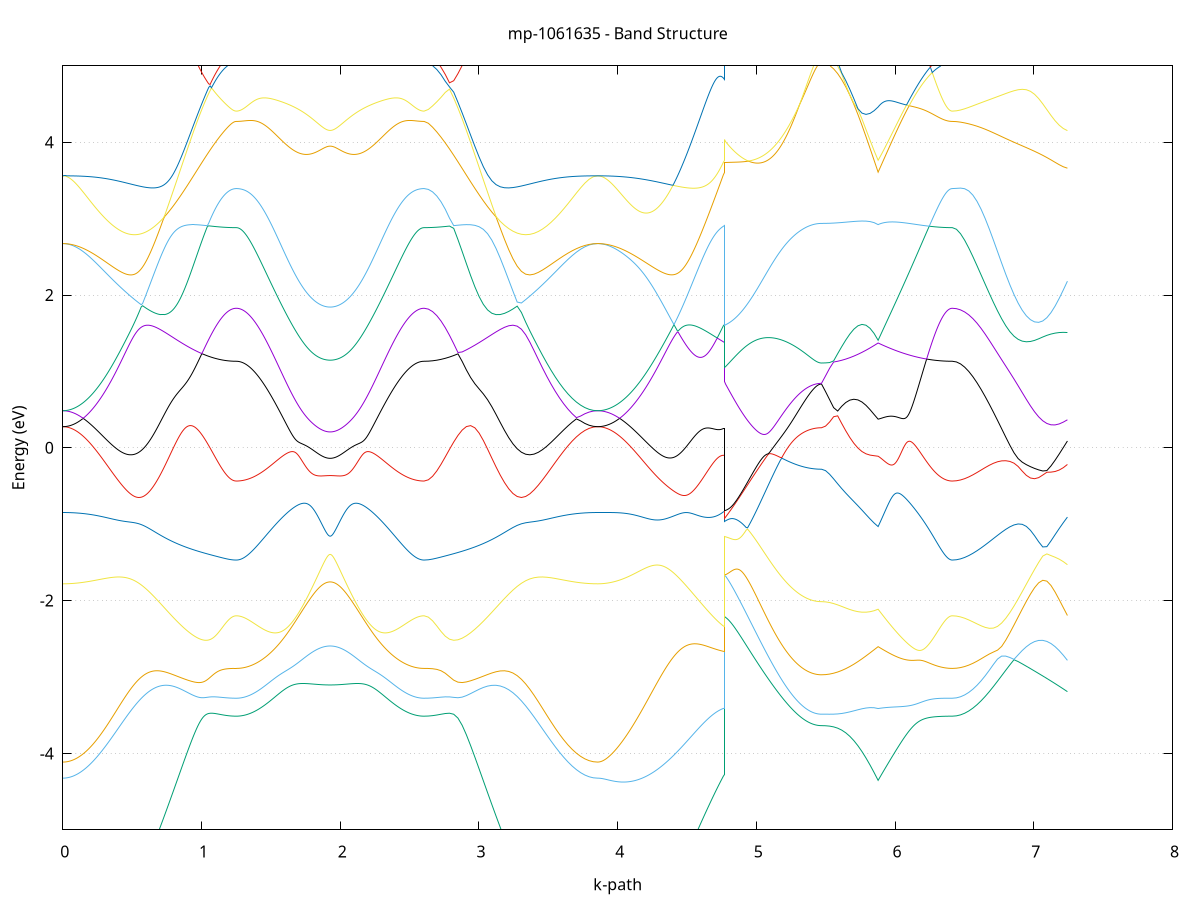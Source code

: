 set title 'mp-1061635 - Band Structure'
set xlabel 'k-path'
set ylabel 'Energy (eV)'
set grid y
set yrange [-5:5]
set terminal png size 800,600
set output 'mp-1061635_bands_gnuplot.png'
plot '-' using 1:2 with lines notitle, '-' using 1:2 with lines notitle, '-' using 1:2 with lines notitle, '-' using 1:2 with lines notitle, '-' using 1:2 with lines notitle, '-' using 1:2 with lines notitle, '-' using 1:2 with lines notitle, '-' using 1:2 with lines notitle, '-' using 1:2 with lines notitle, '-' using 1:2 with lines notitle, '-' using 1:2 with lines notitle, '-' using 1:2 with lines notitle, '-' using 1:2 with lines notitle, '-' using 1:2 with lines notitle, '-' using 1:2 with lines notitle, '-' using 1:2 with lines notitle, '-' using 1:2 with lines notitle, '-' using 1:2 with lines notitle, '-' using 1:2 with lines notitle, '-' using 1:2 with lines notitle, '-' using 1:2 with lines notitle, '-' using 1:2 with lines notitle, '-' using 1:2 with lines notitle, '-' using 1:2 with lines notitle
0.000000 -42.126416
0.009924 -42.126416
0.019847 -42.126416
0.029771 -42.126516
0.039695 -42.126516
0.049618 -42.126616
0.059542 -42.126716
0.069466 -42.126916
0.079389 -42.127016
0.089313 -42.127216
0.099237 -42.127416
0.109160 -42.127616
0.119084 -42.127916
0.129007 -42.128116
0.138931 -42.128416
0.148855 -42.128716
0.158778 -42.129016
0.168702 -42.129416
0.178626 -42.129716
0.188549 -42.130116
0.198473 -42.130516
0.208397 -42.130916
0.218320 -42.131316
0.228244 -42.131816
0.238168 -42.132216
0.248091 -42.132716
0.258015 -42.133216
0.267939 -42.133716
0.277862 -42.134216
0.287786 -42.134816
0.297710 -42.135316
0.307633 -42.135916
0.317557 -42.136516
0.327481 -42.137116
0.337404 -42.137716
0.347328 -42.138416
0.357251 -42.139016
0.367175 -42.139716
0.377099 -42.140316
0.387022 -42.141016
0.396946 -42.141716
0.406870 -42.142416
0.416793 -42.143116
0.426717 -42.143916
0.436641 -42.144616
0.446564 -42.145416
0.456488 -42.146116
0.466412 -42.146916
0.476335 -42.147716
0.486259 -42.148516
0.496183 -42.149316
0.506106 -42.150016
0.516030 -42.150916
0.525954 -42.151716
0.535877 -42.152516
0.545801 -42.153316
0.555724 -42.154116
0.565648 -42.154916
0.575572 -42.155716
0.585495 -42.156616
0.595419 -42.157416
0.605343 -42.158316
0.615266 -42.159116
0.625190 -42.159916
0.635114 -42.160816
0.645037 -42.161616
0.654961 -42.162416
0.664885 -42.163316
0.674808 -42.164116
0.684732 -42.164916
0.694656 -42.165716
0.704579 -42.166616
0.714503 -42.167416
0.724427 -42.168216
0.734350 -42.169016
0.744274 -42.169816
0.754198 -42.170616
0.764121 -42.171416
0.774045 -42.172216
0.783968 -42.172916
0.793892 -42.173716
0.803816 -42.174516
0.813739 -42.175216
0.823663 -42.176016
0.833587 -42.176716
0.843510 -42.177416
0.853434 -42.178116
0.863358 -42.178816
0.873281 -42.179516
0.883205 -42.180116
0.893129 -42.180816
0.903052 -42.181416
0.912976 -42.182016
0.922900 -42.182616
0.932823 -42.183216
0.942747 -42.183816
0.952671 -42.184416
0.962594 -42.185016
0.972518 -42.185516
0.982442 -42.186016
0.992365 -42.186516
1.002289 -42.187016
1.012212 -42.187516
1.022136 -42.188016
1.032060 -42.188416
1.041983 -42.188816
1.051907 -42.189216
1.061831 -42.189616
1.071754 -42.190016
1.081678 -42.190316
1.091602 -42.190716
1.101525 -42.191016
1.111449 -42.191316
1.121373 -42.191616
1.131296 -42.191816
1.141220 -42.192116
1.151144 -42.192316
1.161067 -42.192516
1.170991 -42.192716
1.180915 -42.192816
1.190838 -42.192916
1.200762 -42.193016
1.210686 -42.193116
1.220609 -42.193216
1.230533 -42.193316
1.240456 -42.193316
1.250380 -42.193316
1.250380 -42.193316
1.256598 -42.193316
1.262816 -42.193316
1.269035 -42.193316
1.275253 -42.193316
1.281471 -42.193316
1.287689 -42.193216
1.293907 -42.193216
1.300125 -42.193216
1.306343 -42.193116
1.312562 -42.193116
1.318780 -42.193116
1.324998 -42.193016
1.331216 -42.193016
1.337434 -42.192916
1.343652 -42.192916
1.349871 -42.192816
1.356089 -42.192716
1.362307 -42.192716
1.368525 -42.192616
1.374743 -42.192516
1.380961 -42.192416
1.387179 -42.192416
1.393398 -42.192316
1.399616 -42.192216
1.405834 -42.192116
1.412052 -42.192016
1.418270 -42.191916
1.424488 -42.191816
1.430706 -42.191716
1.436925 -42.191616
1.443143 -42.191516
1.449361 -42.191316
1.455579 -42.191216
1.461797 -42.191116
1.468015 -42.191016
1.474233 -42.190916
1.480452 -42.190716
1.486670 -42.190616
1.492888 -42.190416
1.499106 -42.190316
1.505324 -42.190216
1.511542 -42.190016
1.517761 -42.189916
1.523979 -42.189716
1.530197 -42.189616
1.536415 -42.189416
1.542633 -42.189216
1.548851 -42.189116
1.555069 -42.188916
1.561288 -42.188816
1.567506 -42.188616
1.573724 -42.188416
1.579942 -42.188316
1.586160 -42.188116
1.592378 -42.187916
1.598597 -42.187716
1.604815 -42.187616
1.611033 -42.187416
1.617251 -42.187216
1.623469 -42.187016
1.629687 -42.186816
1.635905 -42.186716
1.642124 -42.186516
1.648342 -42.186316
1.654560 -42.186116
1.660778 -42.185916
1.666996 -42.185716
1.673214 -42.185616
1.679432 -42.185416
1.685651 -42.185216
1.691869 -42.185016
1.698087 -42.184816
1.704305 -42.184716
1.710523 -42.184516
1.716741 -42.184316
1.722959 -42.184116
1.722959 -42.184116
1.729214 -42.184016
1.735468 -42.183816
1.741722 -42.183616
1.747976 -42.183416
1.754230 -42.183316
1.760484 -42.183116
1.766738 -42.183016
1.772992 -42.182816
1.779246 -42.182616
1.785501 -42.182516
1.791755 -42.182316
1.798009 -42.182216
1.804263 -42.182116
1.810517 -42.181916
1.816771 -42.181816
1.823025 -42.181716
1.829279 -42.181616
1.835533 -42.181516
1.841788 -42.181416
1.848042 -42.181316
1.854296 -42.181216
1.860550 -42.181116
1.866804 -42.181016
1.873058 -42.180916
1.879312 -42.180916
1.885566 -42.180816
1.891820 -42.180816
1.898075 -42.180716
1.904329 -42.180716
1.910583 -42.180716
1.916837 -42.180716
1.923091 -42.180716
1.929345 -42.180616
1.935599 -42.180716
1.941853 -42.180716
1.948107 -42.180716
1.954361 -42.180716
1.960616 -42.180816
1.966870 -42.180816
1.973124 -42.180916
1.979378 -42.180916
1.985632 -42.181016
1.991886 -42.181116
1.998140 -42.181116
2.004394 -42.181216
2.010648 -42.181316
2.016903 -42.181416
2.023157 -42.181516
2.029411 -42.181616
2.035665 -42.181816
2.041919 -42.181916
2.048173 -42.182016
2.054427 -42.182116
2.060681 -42.182316
2.066935 -42.182416
2.073190 -42.182616
2.079444 -42.182716
2.085698 -42.182916
2.091952 -42.183016
2.098206 -42.183216
2.104460 -42.183416
2.110714 -42.183516
2.116968 -42.183716
2.123222 -42.183916
2.129477 -42.184116
2.135731 -42.184216
2.141985 -42.184416
2.148239 -42.184616
2.154493 -42.184816
2.160747 -42.184916
2.167001 -42.185116
2.173255 -42.185316
2.179509 -42.185516
2.185763 -42.185716
2.192018 -42.185916
2.198272 -42.186016
2.204526 -42.186216
2.210780 -42.186416
2.217034 -42.186616
2.223288 -42.186816
2.229542 -42.187016
2.235796 -42.187116
2.242050 -42.187316
2.248305 -42.187516
2.254559 -42.187716
2.260813 -42.187916
2.267067 -42.188016
2.273321 -42.188216
2.279575 -42.188416
2.285829 -42.188516
2.292083 -42.188716
2.298337 -42.188916
2.304592 -42.189016
2.310846 -42.189216
2.317100 -42.189416
2.323354 -42.189516
2.329608 -42.189716
2.335862 -42.189816
2.342116 -42.190016
2.348370 -42.190116
2.354624 -42.190316
2.360878 -42.190416
2.367133 -42.190616
2.373387 -42.190716
2.379641 -42.190816
2.385895 -42.191016
2.392149 -42.191116
2.398403 -42.191216
2.404657 -42.191316
2.410911 -42.191416
2.417165 -42.191616
2.423420 -42.191716
2.429674 -42.191816
2.435928 -42.191916
2.442182 -42.192016
2.448436 -42.192116
2.454690 -42.192216
2.460944 -42.192316
2.467198 -42.192316
2.473452 -42.192416
2.479707 -42.192516
2.485961 -42.192616
2.492215 -42.192716
2.498469 -42.192716
2.504723 -42.192816
2.510977 -42.192916
2.517231 -42.192916
2.523485 -42.193016
2.529739 -42.193016
2.535994 -42.193116
2.542248 -42.193116
2.548502 -42.193116
2.554756 -42.193216
2.561010 -42.193216
2.567264 -42.193216
2.573518 -42.193316
2.579772 -42.193316
2.586026 -42.193316
2.592280 -42.193316
2.598535 -42.193316
2.604789 -42.193316
2.604789 -42.193316
2.635286 -42.193216
2.665783 -42.192916
2.696280 -42.192516
2.726777 -42.191816
2.757274 -42.190916
2.787771 -42.189816
2.818268 -42.188616
2.848765 -42.187216
2.879262 -42.185716
2.909759 -42.184016
2.940256 -42.182216
2.970754 -42.180216
3.001251 -42.178116
3.031748 -42.175916
3.062245 -42.173616
3.092742 -42.171216
3.123239 -42.168816
3.153736 -42.166316
3.184233 -42.163816
3.214730 -42.161216
3.245227 -42.158616
3.275724 -42.156116
3.306221 -42.153616
3.336718 -42.151116
3.367215 -42.148616
3.397712 -42.146216
3.428210 -42.143916
3.458707 -42.141716
3.489204 -42.139616
3.519701 -42.137616
3.550198 -42.135716
3.580695 -42.134016
3.611192 -42.132516
3.641689 -42.131116
3.672186 -42.129916
3.702683 -42.128816
3.733180 -42.127916
3.763677 -42.127216
3.794174 -42.126816
3.824671 -42.126516
3.855169 -42.126416
3.855169 -42.126416
3.861425 -42.126416
3.867682 -42.126416
3.873939 -42.126416
3.880196 -42.126416
3.886453 -42.126516
3.892709 -42.126516
3.898966 -42.126516
3.905223 -42.126616
3.911480 -42.126616
3.917737 -42.126716
3.923993 -42.126816
3.930250 -42.126916
3.936507 -42.127016
3.942764 -42.127016
3.949021 -42.127116
3.955277 -42.127316
3.961534 -42.127416
3.967791 -42.127516
3.974048 -42.127616
3.980305 -42.127816
3.986562 -42.127916
3.992818 -42.128116
3.999075 -42.128216
4.005332 -42.128416
4.011589 -42.128616
4.017846 -42.128716
4.024102 -42.128916
4.030359 -42.129116
4.036616 -42.129316
4.042873 -42.129516
4.049130 -42.129716
4.055386 -42.129916
4.061643 -42.130216
4.067900 -42.130416
4.074157 -42.130616
4.080414 -42.130916
4.086670 -42.131116
4.092927 -42.131416
4.099184 -42.131616
4.105441 -42.131916
4.111698 -42.132216
4.117954 -42.132416
4.124211 -42.132716
4.130468 -42.133016
4.136725 -42.133316
4.142982 -42.133616
4.149239 -42.133916
4.155495 -42.134216
4.161752 -42.134516
4.168009 -42.134816
4.174266 -42.135116
4.180523 -42.135516
4.186779 -42.135816
4.193036 -42.136116
4.199293 -42.136516
4.205550 -42.136816
4.211807 -42.137216
4.218063 -42.137616
4.224320 -42.137916
4.230577 -42.138316
4.236834 -42.138716
4.243091 -42.139116
4.249347 -42.139416
4.255604 -42.139816
4.261861 -42.140216
4.268118 -42.140616
4.274375 -42.141016
4.280631 -42.141416
4.286888 -42.141816
4.293145 -42.142316
4.299402 -42.142716
4.305659 -42.143116
4.311916 -42.143516
4.318172 -42.143916
4.324429 -42.144416
4.330686 -42.144816
4.336943 -42.145216
4.343200 -42.145716
4.349456 -42.146116
4.355713 -42.146616
4.361970 -42.147016
4.368227 -42.147416
4.374484 -42.147916
4.380740 -42.148416
4.386997 -42.148816
4.393254 -42.149316
4.399511 -42.149716
4.405768 -42.150216
4.412024 -42.150716
4.418281 -42.151116
4.424538 -42.151616
4.430795 -42.152116
4.437052 -42.152616
4.443308 -42.153016
4.449565 -42.153516
4.455822 -42.154016
4.462079 -42.154516
4.468336 -42.155016
4.474593 -42.155416
4.480849 -42.155916
4.487106 -42.156416
4.493363 -42.156916
4.499620 -42.157416
4.505877 -42.157916
4.512133 -42.158316
4.518390 -42.158816
4.524647 -42.159316
4.530904 -42.159816
4.537161 -42.160316
4.543417 -42.160816
4.549674 -42.161316
4.555931 -42.161816
4.562188 -42.162216
4.568445 -42.162716
4.574701 -42.163216
4.580958 -42.163716
4.587215 -42.164216
4.593472 -42.164716
4.599729 -42.165216
4.605985 -42.165616
4.612242 -42.166116
4.618499 -42.166616
4.624756 -42.167116
4.631013 -42.167516
4.637270 -42.168016
4.643526 -42.168516
4.649783 -42.169016
4.656040 -42.169416
4.662297 -42.169916
4.668554 -42.170316
4.674810 -42.170816
4.681067 -42.171316
4.687324 -42.171716
4.693581 -42.172216
4.699838 -42.172616
4.706094 -42.173116
4.712351 -42.173516
4.718608 -42.174016
4.724865 -42.174416
4.731122 -42.174816
4.737378 -42.175316
4.743635 -42.175716
4.749892 -42.176116
4.756149 -42.176516
4.762406 -42.177016
4.768663 -42.177416
4.768663 -42.173916
4.778535 -42.174416
4.788407 -42.174816
4.798280 -42.175316
4.808152 -42.175816
4.818025 -42.176216
4.827897 -42.176716
4.837770 -42.177116
4.847642 -42.177616
4.857515 -42.178016
4.867387 -42.178516
4.877260 -42.178916
4.887132 -42.179316
4.897005 -42.179816
4.906877 -42.180216
4.916749 -42.180616
4.926622 -42.181016
4.936494 -42.181416
4.946367 -42.181816
4.956239 -42.182216
4.966112 -42.182616
4.975984 -42.183016
4.985857 -42.183416
4.995729 -42.183816
5.005602 -42.184116
5.015474 -42.184516
5.025347 -42.184816
5.035219 -42.185216
5.045091 -42.185616
5.054964 -42.185916
5.064836 -42.186216
5.074709 -42.186516
5.084581 -42.186916
5.094454 -42.187216
5.104326 -42.187516
5.114199 -42.187816
5.124071 -42.188116
5.133944 -42.188416
5.143816 -42.188616
5.153689 -42.188916
5.163561 -42.189216
5.173434 -42.189416
5.183306 -42.189716
5.193178 -42.189916
5.203051 -42.190116
5.212923 -42.190416
5.222796 -42.190616
5.232668 -42.190816
5.242541 -42.191016
5.252413 -42.191216
5.262286 -42.191416
5.272158 -42.191516
5.282031 -42.191716
5.291903 -42.191916
5.301776 -42.192016
5.311648 -42.192216
5.321520 -42.192316
5.331393 -42.192416
5.341265 -42.192516
5.351138 -42.192616
5.361010 -42.192716
5.370883 -42.192816
5.380755 -42.192916
5.390628 -42.193016
5.400500 -42.193116
5.410373 -42.193116
5.420245 -42.193216
5.430118 -42.193216
5.439990 -42.193216
5.449863 -42.193316
5.459735 -42.193316
5.469607 -42.193316
5.469607 -42.193316
5.498762 -42.193216
5.527917 -42.192916
5.557072 -42.192516
5.586227 -42.191916
5.615382 -42.191116
5.644537 -42.190216
5.673692 -42.189116
5.702847 -42.187816
5.732002 -42.186416
5.761157 -42.184816
5.790312 -42.183216
5.819467 -42.181316
5.848622 -42.179416
5.877777 -42.177416
5.877777 -42.177416
5.882163 -42.177616
5.886549 -42.177916
5.890935 -42.178116
5.895321 -42.178316
5.899706 -42.178616
5.904092 -42.178816
5.908478 -42.179016
5.912864 -42.179316
5.917250 -42.179516
5.921636 -42.179716
5.926021 -42.179916
5.930407 -42.180216
5.934793 -42.180416
5.939179 -42.180616
5.943565 -42.180816
5.947950 -42.181016
5.952336 -42.181216
5.956722 -42.181516
5.961108 -42.181716
5.965494 -42.181916
5.969879 -42.182116
5.974265 -42.182316
5.978651 -42.182516
5.983037 -42.182716
5.987423 -42.182916
5.991809 -42.183116
5.996194 -42.183316
6.000580 -42.183516
6.004966 -42.183716
6.009352 -42.183916
6.013738 -42.184116
6.018123 -42.184316
6.022509 -42.184516
6.026895 -42.184716
6.031281 -42.184816
6.035667 -42.185016
6.040052 -42.185216
6.044438 -42.185416
6.048824 -42.185616
6.053210 -42.185816
6.057596 -42.185916
6.061982 -42.186116
6.066367 -42.186316
6.070753 -42.186516
6.075139 -42.186616
6.079525 -42.186816
6.083911 -42.186916
6.088296 -42.187116
6.092682 -42.187316
6.097068 -42.187416
6.101454 -42.187616
6.105840 -42.187716
6.110225 -42.187916
6.114611 -42.188116
6.118997 -42.188216
6.123383 -42.188316
6.127769 -42.188516
6.132155 -42.188616
6.136540 -42.188816
6.140926 -42.188916
6.145312 -42.189016
6.149698 -42.189216
6.154084 -42.189316
6.158469 -42.189416
6.162855 -42.189616
6.167241 -42.189716
6.171627 -42.189816
6.176013 -42.189916
6.180398 -42.190116
6.184784 -42.190216
6.189170 -42.190316
6.193556 -42.190416
6.197942 -42.190516
6.202328 -42.190616
6.206713 -42.190816
6.211099 -42.190916
6.215485 -42.191016
6.219871 -42.191116
6.224257 -42.191216
6.228642 -42.191316
6.233028 -42.191416
6.237414 -42.191516
6.241800 -42.191516
6.246186 -42.191616
6.250571 -42.191716
6.254957 -42.191816
6.259343 -42.191916
6.263729 -42.192016
6.268115 -42.192016
6.272501 -42.192116
6.276886 -42.192216
6.281272 -42.192316
6.285658 -42.192316
6.290044 -42.192416
6.294430 -42.192516
6.298815 -42.192516
6.303201 -42.192616
6.307587 -42.192716
6.311973 -42.192716
6.316359 -42.192816
6.320744 -42.192816
6.325130 -42.192916
6.329516 -42.192916
6.333902 -42.192916
6.338288 -42.193016
6.342674 -42.193016
6.347059 -42.193016
6.351445 -42.193116
6.355831 -42.193116
6.360217 -42.193116
6.364603 -42.193216
6.368988 -42.193216
6.373374 -42.193216
6.377760 -42.193216
6.382146 -42.193316
6.386532 -42.193316
6.390917 -42.193316
6.395303 -42.193316
6.399689 -42.193316
6.404075 -42.193316
6.408461 -42.193316
6.412847 -42.193316
6.412847 -42.193316
6.442476 -42.193216
6.472105 -42.193116
6.501734 -42.192916
6.531363 -42.192516
6.560992 -42.192016
6.590621 -42.191516
6.620251 -42.190916
6.649880 -42.190216
6.679509 -42.189416
6.709138 -42.188616
6.738767 -42.187716
6.768396 -42.186816
6.798025 -42.185916
6.827655 -42.185016
6.857284 -42.184116
6.886913 -42.183216
6.916542 -42.182516
6.946171 -42.181816
6.975800 -42.181316
7.005430 -42.180916
7.035059 -42.180816
7.064688 -42.180916
7.094317 -42.181216
7.123946 -42.181716
7.153575 -42.182316
7.183204 -42.183116
7.212834 -42.184016
7.242463 -42.184916
e
0.000000 -42.126416
0.009924 -42.126416
0.019847 -42.126416
0.029771 -42.126416
0.039695 -42.126416
0.049618 -42.126516
0.059542 -42.126516
0.069466 -42.126516
0.079389 -42.126516
0.089313 -42.126616
0.099237 -42.126616
0.109160 -42.126716
0.119084 -42.126716
0.129007 -42.126816
0.138931 -42.126916
0.148855 -42.126916
0.158778 -42.127016
0.168702 -42.127116
0.178626 -42.127216
0.188549 -42.127316
0.198473 -42.127416
0.208397 -42.127516
0.218320 -42.127616
0.228244 -42.127716
0.238168 -42.127816
0.248091 -42.127916
0.258015 -42.128016
0.267939 -42.128116
0.277862 -42.128316
0.287786 -42.128416
0.297710 -42.128516
0.307633 -42.128616
0.317557 -42.128816
0.327481 -42.128916
0.337404 -42.129116
0.347328 -42.129216
0.357251 -42.129416
0.367175 -42.129516
0.377099 -42.129716
0.387022 -42.129916
0.396946 -42.130016
0.406870 -42.130216
0.416793 -42.130416
0.426717 -42.130516
0.436641 -42.130716
0.446564 -42.130916
0.456488 -42.131116
0.466412 -42.131316
0.476335 -42.131416
0.486259 -42.131616
0.496183 -42.131816
0.506106 -42.132016
0.516030 -42.132216
0.525954 -42.132416
0.535877 -42.132616
0.545801 -42.132816
0.555724 -42.133016
0.565648 -42.133216
0.575572 -42.133416
0.585495 -42.133616
0.595419 -42.133816
0.605343 -42.134016
0.615266 -42.134216
0.625190 -42.134416
0.635114 -42.134616
0.645037 -42.134816
0.654961 -42.135016
0.664885 -42.135216
0.674808 -42.135416
0.684732 -42.135616
0.694656 -42.135816
0.704579 -42.136016
0.714503 -42.136216
0.724427 -42.136416
0.734350 -42.136616
0.744274 -42.136816
0.754198 -42.136916
0.764121 -42.137116
0.774045 -42.137316
0.783968 -42.137516
0.793892 -42.137716
0.803816 -42.137916
0.813739 -42.138016
0.823663 -42.138216
0.833587 -42.138416
0.843510 -42.138616
0.853434 -42.138716
0.863358 -42.138916
0.873281 -42.139016
0.883205 -42.139216
0.893129 -42.139416
0.903052 -42.139516
0.912976 -42.139716
0.922900 -42.139816
0.932823 -42.140016
0.942747 -42.140116
0.952671 -42.140216
0.962594 -42.140416
0.972518 -42.140516
0.982442 -42.140616
0.992365 -42.140716
1.002289 -42.140916
1.012212 -42.141016
1.022136 -42.141116
1.032060 -42.141216
1.041983 -42.141316
1.051907 -42.141416
1.061831 -42.141516
1.071754 -42.141616
1.081678 -42.141716
1.091602 -42.141816
1.101525 -42.141816
1.111449 -42.141916
1.121373 -42.142016
1.131296 -42.142016
1.141220 -42.142116
1.151144 -42.142116
1.161067 -42.142216
1.170991 -42.142216
1.180915 -42.142316
1.190838 -42.142316
1.200762 -42.142316
1.210686 -42.142316
1.220609 -42.142416
1.230533 -42.142416
1.240456 -42.142416
1.250380 -42.142416
1.250380 -42.142416
1.256598 -42.142416
1.262816 -42.142416
1.269035 -42.142416
1.275253 -42.142416
1.281471 -42.142416
1.287689 -42.142516
1.293907 -42.142516
1.300125 -42.142516
1.306343 -42.142616
1.312562 -42.142616
1.318780 -42.142616
1.324998 -42.142716
1.331216 -42.142716
1.337434 -42.142816
1.343652 -42.142816
1.349871 -42.142916
1.356089 -42.143016
1.362307 -42.143016
1.368525 -42.143116
1.374743 -42.143216
1.380961 -42.143216
1.387179 -42.143316
1.393398 -42.143416
1.399616 -42.143516
1.405834 -42.143616
1.412052 -42.143716
1.418270 -42.143816
1.424488 -42.143916
1.430706 -42.144016
1.436925 -42.144116
1.443143 -42.144216
1.449361 -42.144416
1.455579 -42.144516
1.461797 -42.144616
1.468015 -42.144716
1.474233 -42.144916
1.480452 -42.145016
1.486670 -42.145116
1.492888 -42.145316
1.499106 -42.145416
1.505324 -42.145616
1.511542 -42.145716
1.517761 -42.145916
1.523979 -42.146016
1.530197 -42.146216
1.536415 -42.146316
1.542633 -42.146516
1.548851 -42.146716
1.555069 -42.146816
1.561288 -42.147016
1.567506 -42.147216
1.573724 -42.147316
1.579942 -42.147516
1.586160 -42.147716
1.592378 -42.147816
1.598597 -42.148016
1.604815 -42.148216
1.611033 -42.148416
1.617251 -42.148616
1.623469 -42.148716
1.629687 -42.148916
1.635905 -42.149116
1.642124 -42.149316
1.648342 -42.149516
1.654560 -42.149716
1.660778 -42.149916
1.666996 -42.150116
1.673214 -42.150216
1.679432 -42.150416
1.685651 -42.150616
1.691869 -42.150816
1.698087 -42.151016
1.704305 -42.151216
1.710523 -42.151416
1.716741 -42.151516
1.722959 -42.151716
1.722959 -42.151716
1.729214 -42.151916
1.735468 -42.152116
1.741722 -42.152216
1.747976 -42.152416
1.754230 -42.152616
1.760484 -42.152716
1.766738 -42.152916
1.772992 -42.153016
1.779246 -42.153216
1.785501 -42.153316
1.791755 -42.153516
1.798009 -42.153616
1.804263 -42.153816
1.810517 -42.153916
1.816771 -42.154016
1.823025 -42.154216
1.829279 -42.154316
1.835533 -42.154416
1.841788 -42.154516
1.848042 -42.154616
1.854296 -42.154716
1.860550 -42.154816
1.866804 -42.154816
1.873058 -42.154916
1.879312 -42.155016
1.885566 -42.155016
1.891820 -42.155116
1.898075 -42.155116
1.904329 -42.155216
1.910583 -42.155216
1.916837 -42.155216
1.923091 -42.155216
1.929345 -42.155216
1.935599 -42.155216
1.941853 -42.155216
1.948107 -42.155216
1.954361 -42.155116
1.960616 -42.155116
1.966870 -42.155116
1.973124 -42.155016
1.979378 -42.154916
1.985632 -42.154916
1.991886 -42.154816
1.998140 -42.154716
2.004394 -42.154616
2.010648 -42.154516
2.016903 -42.154416
2.023157 -42.154316
2.029411 -42.154216
2.035665 -42.154116
2.041919 -42.154016
2.048173 -42.153816
2.054427 -42.153716
2.060681 -42.153516
2.066935 -42.153416
2.073190 -42.153316
2.079444 -42.153116
2.085698 -42.153016
2.091952 -42.152816
2.098206 -42.152616
2.104460 -42.152516
2.110714 -42.152316
2.116968 -42.152116
2.123222 -42.152016
2.129477 -42.151816
2.135731 -42.151616
2.141985 -42.151416
2.148239 -42.151216
2.154493 -42.151116
2.160747 -42.150916
2.167001 -42.150716
2.173255 -42.150516
2.179509 -42.150316
2.185763 -42.150116
2.192018 -42.149916
2.198272 -42.149716
2.204526 -42.149616
2.210780 -42.149416
2.217034 -42.149216
2.223288 -42.149016
2.229542 -42.148816
2.235796 -42.148616
2.242050 -42.148516
2.248305 -42.148316
2.254559 -42.148116
2.260813 -42.147916
2.267067 -42.147716
2.273321 -42.147516
2.279575 -42.147416
2.285829 -42.147216
2.292083 -42.147016
2.298337 -42.146916
2.304592 -42.146716
2.310846 -42.146516
2.317100 -42.146416
2.323354 -42.146216
2.329608 -42.146116
2.335862 -42.145916
2.342116 -42.145816
2.348370 -42.145616
2.354624 -42.145516
2.360878 -42.145316
2.367133 -42.145216
2.373387 -42.145016
2.379641 -42.144916
2.385895 -42.144816
2.392149 -42.144616
2.398403 -42.144516
2.404657 -42.144416
2.410911 -42.144316
2.417165 -42.144116
2.423420 -42.144016
2.429674 -42.143916
2.435928 -42.143816
2.442182 -42.143716
2.448436 -42.143616
2.454690 -42.143516
2.460944 -42.143416
2.467198 -42.143316
2.473452 -42.143316
2.479707 -42.143216
2.485961 -42.143116
2.492215 -42.143016
2.498469 -42.143016
2.504723 -42.142916
2.510977 -42.142816
2.517231 -42.142816
2.523485 -42.142716
2.529739 -42.142716
2.535994 -42.142616
2.542248 -42.142616
2.548502 -42.142616
2.554756 -42.142516
2.561010 -42.142516
2.567264 -42.142516
2.573518 -42.142416
2.579772 -42.142416
2.586026 -42.142416
2.592280 -42.142416
2.598535 -42.142416
2.604789 -42.142416
2.604789 -42.142416
2.635286 -42.142416
2.665783 -42.142316
2.696280 -42.142216
2.726777 -42.142016
2.757274 -42.141816
2.787771 -42.141516
2.818268 -42.141316
2.848765 -42.140916
2.879262 -42.140516
2.909759 -42.140116
2.940256 -42.139716
2.970754 -42.139216
3.001251 -42.138716
3.031748 -42.138216
3.062245 -42.137716
3.092742 -42.137116
3.123239 -42.136516
3.153736 -42.135916
3.184233 -42.135316
3.214730 -42.134716
3.245227 -42.134116
3.275724 -42.133416
3.306221 -42.132816
3.336718 -42.132216
3.367215 -42.131716
3.397712 -42.131116
3.428210 -42.130516
3.458707 -42.130016
3.489204 -42.129516
3.519701 -42.129016
3.550198 -42.128616
3.580695 -42.128216
3.611192 -42.127816
3.641689 -42.127516
3.672186 -42.127216
3.702683 -42.127016
3.733180 -42.126716
3.763677 -42.126616
3.794174 -42.126516
3.824671 -42.126416
3.855169 -42.126416
3.855169 -42.126416
3.861425 -42.126416
3.867682 -42.126416
3.873939 -42.126416
3.880196 -42.126416
3.886453 -42.126416
3.892709 -42.126416
3.898966 -42.126416
3.905223 -42.126516
3.911480 -42.126516
3.917737 -42.126516
3.923993 -42.126516
3.930250 -42.126516
3.936507 -42.126516
3.942764 -42.126616
3.949021 -42.126616
3.955277 -42.126616
3.961534 -42.126616
3.967791 -42.126716
3.974048 -42.126716
3.980305 -42.126716
3.986562 -42.126816
3.992818 -42.126816
3.999075 -42.126816
4.005332 -42.126916
4.011589 -42.126916
4.017846 -42.126916
4.024102 -42.127016
4.030359 -42.127016
4.036616 -42.127116
4.042873 -42.127116
4.049130 -42.127216
4.055386 -42.127216
4.061643 -42.127316
4.067900 -42.127316
4.074157 -42.127416
4.080414 -42.127416
4.086670 -42.127516
4.092927 -42.127616
4.099184 -42.127616
4.105441 -42.127716
4.111698 -42.127816
4.117954 -42.127816
4.124211 -42.127916
4.130468 -42.128016
4.136725 -42.128016
4.142982 -42.128116
4.149239 -42.128216
4.155495 -42.128216
4.161752 -42.128316
4.168009 -42.128416
4.174266 -42.128516
4.180523 -42.128516
4.186779 -42.128616
4.193036 -42.128716
4.199293 -42.128816
4.205550 -42.128916
4.211807 -42.129016
4.218063 -42.129116
4.224320 -42.129116
4.230577 -42.129216
4.236834 -42.129316
4.243091 -42.129416
4.249347 -42.129516
4.255604 -42.129616
4.261861 -42.129716
4.268118 -42.129816
4.274375 -42.129916
4.280631 -42.130016
4.286888 -42.130116
4.293145 -42.130216
4.299402 -42.130316
4.305659 -42.130416
4.311916 -42.130516
4.318172 -42.130616
4.324429 -42.130716
4.330686 -42.130816
4.336943 -42.130916
4.343200 -42.131016
4.349456 -42.131116
4.355713 -42.131216
4.361970 -42.131316
4.368227 -42.131416
4.374484 -42.131516
4.380740 -42.131616
4.386997 -42.131716
4.393254 -42.131816
4.399511 -42.132016
4.405768 -42.132116
4.412024 -42.132216
4.418281 -42.132316
4.424538 -42.132416
4.430795 -42.132516
4.437052 -42.132616
4.443308 -42.132816
4.449565 -42.132916
4.455822 -42.133016
4.462079 -42.133116
4.468336 -42.133216
4.474593 -42.133316
4.480849 -42.133416
4.487106 -42.133616
4.493363 -42.133716
4.499620 -42.133816
4.505877 -42.133916
4.512133 -42.134016
4.518390 -42.134116
4.524647 -42.134216
4.530904 -42.134416
4.537161 -42.134516
4.543417 -42.134616
4.549674 -42.134716
4.555931 -42.134816
4.562188 -42.134916
4.568445 -42.135116
4.574701 -42.135216
4.580958 -42.135316
4.587215 -42.135416
4.593472 -42.135516
4.599729 -42.135616
4.605985 -42.135716
4.612242 -42.135916
4.618499 -42.136016
4.624756 -42.136116
4.631013 -42.136216
4.637270 -42.136316
4.643526 -42.136416
4.649783 -42.136516
4.656040 -42.136716
4.662297 -42.136816
4.668554 -42.136916
4.674810 -42.137016
4.681067 -42.137116
4.687324 -42.137216
4.693581 -42.137316
4.699838 -42.137416
4.706094 -42.137516
4.712351 -42.137616
4.718608 -42.137716
4.724865 -42.137816
4.731122 -42.137916
4.737378 -42.138016
4.743635 -42.138116
4.749892 -42.138216
4.756149 -42.138316
4.762406 -42.138416
4.768663 -42.138516
4.768663 -42.172316
4.778535 -42.171816
4.788407 -42.171216
4.798280 -42.170716
4.808152 -42.170216
4.818025 -42.169716
4.827897 -42.169216
4.837770 -42.168616
4.847642 -42.168116
4.857515 -42.167516
4.867387 -42.167016
4.877260 -42.166416
4.887132 -42.165816
4.897005 -42.165316
4.906877 -42.164716
4.916749 -42.164116
4.926622 -42.163516
4.936494 -42.162916
4.946367 -42.162316
4.956239 -42.161716
4.966112 -42.161216
4.975984 -42.160616
4.985857 -42.160016
4.995729 -42.159416
5.005602 -42.158816
5.015474 -42.158316
5.025347 -42.157716
5.035219 -42.157116
5.045091 -42.156616
5.054964 -42.156016
5.064836 -42.155416
5.074709 -42.154916
5.084581 -42.154316
5.094454 -42.153816
5.104326 -42.153316
5.114199 -42.152816
5.124071 -42.152216
5.133944 -42.151716
5.143816 -42.151316
5.153689 -42.150816
5.163561 -42.150316
5.173434 -42.149816
5.183306 -42.149416
5.193178 -42.148916
5.203051 -42.148516
5.212923 -42.148116
5.222796 -42.147616
5.232668 -42.147216
5.242541 -42.146916
5.252413 -42.146516
5.262286 -42.146116
5.272158 -42.145816
5.282031 -42.145516
5.291903 -42.145116
5.301776 -42.144916
5.311648 -42.144616
5.321520 -42.144316
5.331393 -42.144116
5.341265 -42.143816
5.351138 -42.143616
5.361010 -42.143416
5.370883 -42.143216
5.380755 -42.143116
5.390628 -42.142916
5.400500 -42.142816
5.410373 -42.142716
5.420245 -42.142616
5.430118 -42.142516
5.439990 -42.142416
5.449863 -42.142416
5.459735 -42.142416
5.469607 -42.142416
5.469607 -42.142416
5.498762 -42.142416
5.527917 -42.142316
5.557072 -42.142216
5.586227 -42.142016
5.615382 -42.141816
5.644537 -42.141616
5.673692 -42.141416
5.702847 -42.141116
5.732002 -42.140716
5.761157 -42.140316
5.790312 -42.139916
5.819467 -42.139516
5.848622 -42.139016
5.877777 -42.138516
5.877777 -42.138516
5.882163 -42.138616
5.886549 -42.138716
5.890935 -42.138716
5.895321 -42.138816
5.899706 -42.138816
5.904092 -42.138916
5.908478 -42.138916
5.912864 -42.139016
5.917250 -42.139016
5.921636 -42.139116
5.926021 -42.139116
5.930407 -42.139216
5.934793 -42.139316
5.939179 -42.139316
5.943565 -42.139416
5.947950 -42.139416
5.952336 -42.139516
5.956722 -42.139516
5.961108 -42.139616
5.965494 -42.139616
5.969879 -42.139716
5.974265 -42.139716
5.978651 -42.139816
5.983037 -42.139816
5.987423 -42.139916
5.991809 -42.139916
5.996194 -42.140016
6.000580 -42.140016
6.004966 -42.140116
6.009352 -42.140116
6.013738 -42.140216
6.018123 -42.140216
6.022509 -42.140316
6.026895 -42.140316
6.031281 -42.140316
6.035667 -42.140416
6.040052 -42.140416
6.044438 -42.140516
6.048824 -42.140516
6.053210 -42.140616
6.057596 -42.140616
6.061982 -42.140716
6.066367 -42.140716
6.070753 -42.140716
6.075139 -42.140816
6.079525 -42.140816
6.083911 -42.140816
6.088296 -42.140916
6.092682 -42.140916
6.097068 -42.141016
6.101454 -42.141016
6.105840 -42.141016
6.110225 -42.141116
6.114611 -42.141116
6.118997 -42.141116
6.123383 -42.141216
6.127769 -42.141216
6.132155 -42.141216
6.136540 -42.141316
6.140926 -42.141316
6.145312 -42.141316
6.149698 -42.141416
6.154084 -42.141416
6.158469 -42.141416
6.162855 -42.141516
6.167241 -42.141516
6.171627 -42.141516
6.176013 -42.141616
6.180398 -42.141616
6.184784 -42.141616
6.189170 -42.141616
6.193556 -42.141716
6.197942 -42.141716
6.202328 -42.141716
6.206713 -42.141816
6.211099 -42.141816
6.215485 -42.141816
6.219871 -42.141816
6.224257 -42.141916
6.228642 -42.141916
6.233028 -42.141916
6.237414 -42.141916
6.241800 -42.141916
6.246186 -42.142016
6.250571 -42.142016
6.254957 -42.142016
6.259343 -42.142016
6.263729 -42.142016
6.268115 -42.142116
6.272501 -42.142116
6.276886 -42.142116
6.281272 -42.142116
6.285658 -42.142116
6.290044 -42.142216
6.294430 -42.142216
6.298815 -42.142216
6.303201 -42.142216
6.307587 -42.142216
6.311973 -42.142216
6.316359 -42.142216
6.320744 -42.142316
6.325130 -42.142316
6.329516 -42.142316
6.333902 -42.142316
6.338288 -42.142316
6.342674 -42.142316
6.347059 -42.142316
6.351445 -42.142316
6.355831 -42.142316
6.360217 -42.142316
6.364603 -42.142316
6.368988 -42.142316
6.373374 -42.142416
6.377760 -42.142416
6.382146 -42.142416
6.386532 -42.142416
6.390917 -42.142416
6.395303 -42.142416
6.399689 -42.142416
6.404075 -42.142416
6.408461 -42.142416
6.412847 -42.142416
6.412847 -42.142416
6.442476 -42.142416
6.472105 -42.142616
6.501734 -42.142916
6.531363 -42.143316
6.560992 -42.143716
6.590621 -42.144316
6.620251 -42.145016
6.649880 -42.145816
6.679509 -42.146616
6.709138 -42.147516
6.738767 -42.148516
6.768396 -42.149516
6.798025 -42.150516
6.827655 -42.151516
6.857284 -42.152516
6.886913 -42.153416
6.916542 -42.154316
6.946171 -42.155016
6.975800 -42.155616
7.005430 -42.156016
7.035059 -42.156116
7.064688 -42.156116
7.094317 -42.155816
7.123946 -42.155416
7.153575 -42.154816
7.183204 -42.154016
7.212834 -42.153116
7.242463 -42.152216
e
0.000000 -42.089816
0.009924 -42.089816
0.019847 -42.089816
0.029771 -42.089716
0.039695 -42.089716
0.049618 -42.089716
0.059542 -42.089716
0.069466 -42.089716
0.079389 -42.089716
0.089313 -42.089716
0.099237 -42.089616
0.109160 -42.089616
0.119084 -42.089616
0.129007 -42.089516
0.138931 -42.089516
0.148855 -42.089416
0.158778 -42.089416
0.168702 -42.089416
0.178626 -42.089316
0.188549 -42.089316
0.198473 -42.089216
0.208397 -42.089116
0.218320 -42.089116
0.228244 -42.089016
0.238168 -42.089016
0.248091 -42.088916
0.258015 -42.088816
0.267939 -42.088716
0.277862 -42.088716
0.287786 -42.088616
0.297710 -42.088516
0.307633 -42.088416
0.317557 -42.088416
0.327481 -42.088316
0.337404 -42.088216
0.347328 -42.088116
0.357251 -42.088016
0.367175 -42.087916
0.377099 -42.087816
0.387022 -42.087716
0.396946 -42.087616
0.406870 -42.087516
0.416793 -42.087416
0.426717 -42.087316
0.436641 -42.087216
0.446564 -42.087116
0.456488 -42.087016
0.466412 -42.086916
0.476335 -42.086816
0.486259 -42.086716
0.496183 -42.086616
0.506106 -42.086516
0.516030 -42.086316
0.525954 -42.086216
0.535877 -42.086116
0.545801 -42.086016
0.555724 -42.085916
0.565648 -42.085816
0.575572 -42.085716
0.585495 -42.085516
0.595419 -42.085416
0.605343 -42.085316
0.615266 -42.085216
0.625190 -42.085116
0.635114 -42.085016
0.645037 -42.084816
0.654961 -42.084716
0.664885 -42.084616
0.674808 -42.084516
0.684732 -42.084416
0.694656 -42.084216
0.704579 -42.084116
0.714503 -42.084016
0.724427 -42.083916
0.734350 -42.083816
0.744274 -42.083716
0.754198 -42.083616
0.764121 -42.083416
0.774045 -42.083316
0.783968 -42.083216
0.793892 -42.083116
0.803816 -42.083016
0.813739 -42.082916
0.823663 -42.082816
0.833587 -42.082716
0.843510 -42.082616
0.853434 -42.082516
0.863358 -42.082416
0.873281 -42.082316
0.883205 -42.082216
0.893129 -42.082116
0.903052 -42.082016
0.912976 -42.081916
0.922900 -42.081916
0.932823 -42.081816
0.942747 -42.081716
0.952671 -42.081616
0.962594 -42.081516
0.972518 -42.081516
0.982442 -42.081416
0.992365 -42.081316
1.002289 -42.081216
1.012212 -42.081216
1.022136 -42.081116
1.032060 -42.081116
1.041983 -42.081016
1.051907 -42.081016
1.061831 -42.080916
1.071754 -42.080916
1.081678 -42.080816
1.091602 -42.080816
1.101525 -42.080716
1.111449 -42.080716
1.121373 -42.080716
1.131296 -42.080616
1.141220 -42.080616
1.151144 -42.080616
1.161067 -42.080516
1.170991 -42.080516
1.180915 -42.080516
1.190838 -42.080516
1.200762 -42.080416
1.210686 -42.080416
1.220609 -42.080416
1.230533 -42.080416
1.240456 -42.080416
1.250380 -42.080416
1.250380 -42.080416
1.256598 -42.080416
1.262816 -42.080416
1.269035 -42.080416
1.275253 -42.080416
1.281471 -42.080416
1.287689 -42.080416
1.293907 -42.080416
1.300125 -42.080416
1.306343 -42.080416
1.312562 -42.080416
1.318780 -42.080416
1.324998 -42.080416
1.331216 -42.080416
1.337434 -42.080416
1.343652 -42.080416
1.349871 -42.080416
1.356089 -42.080416
1.362307 -42.080416
1.368525 -42.080416
1.374743 -42.080416
1.380961 -42.080416
1.387179 -42.080416
1.393398 -42.080416
1.399616 -42.080416
1.405834 -42.080416
1.412052 -42.080416
1.418270 -42.080416
1.424488 -42.080416
1.430706 -42.080416
1.436925 -42.080416
1.443143 -42.080416
1.449361 -42.080416
1.455579 -42.080416
1.461797 -42.080416
1.468015 -42.080416
1.474233 -42.080416
1.480452 -42.080416
1.486670 -42.080416
1.492888 -42.080416
1.499106 -42.080416
1.505324 -42.080416
1.511542 -42.080416
1.517761 -42.080416
1.523979 -42.080416
1.530197 -42.080416
1.536415 -42.080416
1.542633 -42.080416
1.548851 -42.080416
1.555069 -42.080416
1.561288 -42.080416
1.567506 -42.080416
1.573724 -42.080416
1.579942 -42.080416
1.586160 -42.080416
1.592378 -42.080416
1.598597 -42.080416
1.604815 -42.080416
1.611033 -42.080416
1.617251 -42.080416
1.623469 -42.080416
1.629687 -42.080416
1.635905 -42.080416
1.642124 -42.080416
1.648342 -42.080416
1.654560 -42.080416
1.660778 -42.080416
1.666996 -42.080416
1.673214 -42.080416
1.679432 -42.080416
1.685651 -42.080416
1.691869 -42.080416
1.698087 -42.080416
1.704305 -42.080416
1.710523 -42.080416
1.716741 -42.080416
1.722959 -42.080416
1.722959 -42.080416
1.729214 -42.080416
1.735468 -42.080416
1.741722 -42.080416
1.747976 -42.080416
1.754230 -42.080416
1.760484 -42.080416
1.766738 -42.080416
1.772992 -42.080416
1.779246 -42.080416
1.785501 -42.080416
1.791755 -42.080416
1.798009 -42.080416
1.804263 -42.080416
1.810517 -42.080416
1.816771 -42.080416
1.823025 -42.080416
1.829279 -42.080416
1.835533 -42.080416
1.841788 -42.080416
1.848042 -42.080416
1.854296 -42.080416
1.860550 -42.080416
1.866804 -42.080416
1.873058 -42.080416
1.879312 -42.080416
1.885566 -42.080416
1.891820 -42.080416
1.898075 -42.080416
1.904329 -42.080416
1.910583 -42.080416
1.916837 -42.080416
1.923091 -42.080416
1.929345 -42.080416
1.935599 -42.080416
1.941853 -42.080416
1.948107 -42.080416
1.954361 -42.080416
1.960616 -42.080416
1.966870 -42.080416
1.973124 -42.080416
1.979378 -42.080416
1.985632 -42.080416
1.991886 -42.080416
1.998140 -42.080416
2.004394 -42.080416
2.010648 -42.080416
2.016903 -42.080416
2.023157 -42.080416
2.029411 -42.080416
2.035665 -42.080416
2.041919 -42.080416
2.048173 -42.080416
2.054427 -42.080416
2.060681 -42.080416
2.066935 -42.080416
2.073190 -42.080416
2.079444 -42.080416
2.085698 -42.080416
2.091952 -42.080416
2.098206 -42.080416
2.104460 -42.080416
2.110714 -42.080416
2.116968 -42.080416
2.123222 -42.080416
2.129477 -42.080416
2.135731 -42.080416
2.141985 -42.080416
2.148239 -42.080416
2.154493 -42.080416
2.160747 -42.080416
2.167001 -42.080416
2.173255 -42.080416
2.179509 -42.080416
2.185763 -42.080416
2.192018 -42.080416
2.198272 -42.080416
2.204526 -42.080416
2.210780 -42.080416
2.217034 -42.080416
2.223288 -42.080416
2.229542 -42.080416
2.235796 -42.080416
2.242050 -42.080416
2.248305 -42.080416
2.254559 -42.080416
2.260813 -42.080416
2.267067 -42.080416
2.273321 -42.080416
2.279575 -42.080416
2.285829 -42.080416
2.292083 -42.080416
2.298337 -42.080416
2.304592 -42.080416
2.310846 -42.080416
2.317100 -42.080416
2.323354 -42.080416
2.329608 -42.080416
2.335862 -42.080416
2.342116 -42.080416
2.348370 -42.080416
2.354624 -42.080416
2.360878 -42.080416
2.367133 -42.080416
2.373387 -42.080416
2.379641 -42.080416
2.385895 -42.080416
2.392149 -42.080416
2.398403 -42.080416
2.404657 -42.080416
2.410911 -42.080416
2.417165 -42.080416
2.423420 -42.080416
2.429674 -42.080416
2.435928 -42.080416
2.442182 -42.080416
2.448436 -42.080416
2.454690 -42.080416
2.460944 -42.080416
2.467198 -42.080416
2.473452 -42.080416
2.479707 -42.080416
2.485961 -42.080416
2.492215 -42.080416
2.498469 -42.080416
2.504723 -42.080416
2.510977 -42.080416
2.517231 -42.080416
2.523485 -42.080416
2.529739 -42.080416
2.535994 -42.080416
2.542248 -42.080416
2.548502 -42.080416
2.554756 -42.080416
2.561010 -42.080416
2.567264 -42.080416
2.573518 -42.080416
2.579772 -42.080416
2.586026 -42.080416
2.592280 -42.080416
2.598535 -42.080416
2.604789 -42.080416
2.604789 -42.080416
2.635286 -42.080416
2.665783 -42.080516
2.696280 -42.080516
2.726777 -42.080616
2.757274 -42.080716
2.787771 -42.080916
2.818268 -42.081016
2.848765 -42.081216
2.879262 -42.081416
2.909759 -42.081716
2.940256 -42.081916
2.970754 -42.082216
3.001251 -42.082516
3.031748 -42.082816
3.062245 -42.083116
3.092742 -42.083516
3.123239 -42.083816
3.153736 -42.084216
3.184233 -42.084516
3.214730 -42.084916
3.245227 -42.085316
3.275724 -42.085616
3.306221 -42.086016
3.336718 -42.086316
3.367215 -42.086716
3.397712 -42.087016
3.428210 -42.087316
3.458707 -42.087616
3.489204 -42.087916
3.519701 -42.088216
3.550198 -42.088516
3.580695 -42.088716
3.611192 -42.088916
3.641689 -42.089116
3.672186 -42.089316
3.702683 -42.089416
3.733180 -42.089616
3.763677 -42.089616
3.794174 -42.089716
3.824671 -42.089716
3.855169 -42.089816
3.855169 -42.089816
3.861425 -42.089816
3.867682 -42.089816
3.873939 -42.089816
3.880196 -42.089716
3.886453 -42.089716
3.892709 -42.089716
3.898966 -42.089716
3.905223 -42.089716
3.911480 -42.089716
3.917737 -42.089716
3.923993 -42.089716
3.930250 -42.089716
3.936507 -42.089716
3.942764 -42.089716
3.949021 -42.089716
3.955277 -42.089616
3.961534 -42.089616
3.967791 -42.089616
3.974048 -42.089616
3.980305 -42.089616
3.986562 -42.089616
3.992818 -42.089516
3.999075 -42.089516
4.005332 -42.089516
4.011589 -42.089516
4.017846 -42.089416
4.024102 -42.089416
4.030359 -42.089416
4.036616 -42.089416
4.042873 -42.089316
4.049130 -42.089316
4.055386 -42.089316
4.061643 -42.089216
4.067900 -42.089216
4.074157 -42.089216
4.080414 -42.089216
4.086670 -42.089116
4.092927 -42.089116
4.099184 -42.089016
4.105441 -42.089016
4.111698 -42.089016
4.117954 -42.088916
4.124211 -42.088916
4.130468 -42.088916
4.136725 -42.088816
4.142982 -42.088816
4.149239 -42.088716
4.155495 -42.088716
4.161752 -42.088716
4.168009 -42.088616
4.174266 -42.088616
4.180523 -42.088516
4.186779 -42.088516
4.193036 -42.088416
4.199293 -42.088416
4.205550 -42.088316
4.211807 -42.088316
4.218063 -42.088216
4.224320 -42.088216
4.230577 -42.088116
4.236834 -42.088116
4.243091 -42.088016
4.249347 -42.088016
4.255604 -42.087916
4.261861 -42.087916
4.268118 -42.087816
4.274375 -42.087816
4.280631 -42.087716
4.286888 -42.087616
4.293145 -42.087616
4.299402 -42.087516
4.305659 -42.087516
4.311916 -42.087416
4.318172 -42.087316
4.324429 -42.087316
4.330686 -42.087216
4.336943 -42.087216
4.343200 -42.087116
4.349456 -42.087016
4.355713 -42.087016
4.361970 -42.086916
4.368227 -42.086816
4.374484 -42.086816
4.380740 -42.086716
4.386997 -42.086616
4.393254 -42.086616
4.399511 -42.086516
4.405768 -42.086416
4.412024 -42.086416
4.418281 -42.086316
4.424538 -42.086216
4.430795 -42.086216
4.437052 -42.086116
4.443308 -42.086116
4.449565 -42.086016
4.455822 -42.085916
4.462079 -42.085816
4.468336 -42.085816
4.474593 -42.085716
4.480849 -42.085716
4.487106 -42.085616
4.493363 -42.085516
4.499620 -42.085516
4.505877 -42.085416
4.512133 -42.085316
4.518390 -42.085216
4.524647 -42.085216
4.530904 -42.085116
4.537161 -42.085116
4.543417 -42.085016
4.549674 -42.084916
4.555931 -42.084816
4.562188 -42.084816
4.568445 -42.084716
4.574701 -42.084716
4.580958 -42.084616
4.587215 -42.084516
4.593472 -42.084416
4.599729 -42.084416
4.605985 -42.084316
4.612242 -42.084216
4.618499 -42.084216
4.624756 -42.084116
4.631013 -42.084016
4.637270 -42.084016
4.643526 -42.083916
4.649783 -42.083816
4.656040 -42.083816
4.662297 -42.083716
4.668554 -42.083716
4.674810 -42.083616
4.681067 -42.083516
4.687324 -42.083516
4.693581 -42.083416
4.699838 -42.083316
4.706094 -42.083316
4.712351 -42.083216
4.718608 -42.083116
4.724865 -42.083116
4.731122 -42.083016
4.737378 -42.082916
4.743635 -42.082916
4.749892 -42.082816
4.756149 -42.082816
4.762406 -42.082716
4.768663 -42.082716
4.768663 -42.079216
4.778535 -42.079216
4.788407 -42.079216
4.798280 -42.079216
4.808152 -42.079216
4.818025 -42.079216
4.827897 -42.079216
4.837770 -42.079216
4.847642 -42.079216
4.857515 -42.079316
4.867387 -42.079316
4.877260 -42.079316
4.887132 -42.079316
4.897005 -42.079316
4.906877 -42.079416
4.916749 -42.079416
4.926622 -42.079416
4.936494 -42.079416
4.946367 -42.079416
4.956239 -42.079416
4.966112 -42.079516
4.975984 -42.079516
4.985857 -42.079516
4.995729 -42.079516
5.005602 -42.079516
5.015474 -42.079616
5.025347 -42.079616
5.035219 -42.079616
5.045091 -42.079616
5.054964 -42.079716
5.064836 -42.079716
5.074709 -42.079716
5.084581 -42.079716
5.094454 -42.079816
5.104326 -42.079816
5.114199 -42.079816
5.124071 -42.079916
5.133944 -42.079916
5.143816 -42.079916
5.153689 -42.079916
5.163561 -42.079916
5.173434 -42.080016
5.183306 -42.080016
5.193178 -42.080016
5.203051 -42.080016
5.212923 -42.080116
5.222796 -42.080116
5.232668 -42.080116
5.242541 -42.080116
5.252413 -42.080116
5.262286 -42.080216
5.272158 -42.080216
5.282031 -42.080216
5.291903 -42.080216
5.301776 -42.080216
5.311648 -42.080216
5.321520 -42.080216
5.331393 -42.080316
5.341265 -42.080316
5.351138 -42.080316
5.361010 -42.080316
5.370883 -42.080316
5.380755 -42.080316
5.390628 -42.080316
5.400500 -42.080316
5.410373 -42.080416
5.420245 -42.080416
5.430118 -42.080416
5.439990 -42.080416
5.449863 -42.080416
5.459735 -42.080416
5.469607 -42.080416
5.469607 -42.080416
5.498762 -42.080416
5.527917 -42.080416
5.557072 -42.080516
5.586227 -42.080616
5.615382 -42.080716
5.644537 -42.080816
5.673692 -42.081016
5.702847 -42.081216
5.732002 -42.081416
5.761157 -42.081616
5.790312 -42.081916
5.819467 -42.082116
5.848622 -42.082416
5.877777 -42.082716
5.877777 -42.082716
5.882163 -42.082616
5.886549 -42.082616
5.890935 -42.082616
5.895321 -42.082516
5.899706 -42.082516
5.904092 -42.082516
5.908478 -42.082416
5.912864 -42.082416
5.917250 -42.082416
5.921636 -42.082316
5.926021 -42.082316
5.930407 -42.082316
5.934793 -42.082216
5.939179 -42.082216
5.943565 -42.082216
5.947950 -42.082116
5.952336 -42.082116
5.956722 -42.082116
5.961108 -42.082016
5.965494 -42.082016
5.969879 -42.082016
5.974265 -42.082016
5.978651 -42.081916
5.983037 -42.081916
5.987423 -42.081916
5.991809 -42.081816
5.996194 -42.081816
6.000580 -42.081816
6.004966 -42.081716
6.009352 -42.081716
6.013738 -42.081716
6.018123 -42.081716
6.022509 -42.081616
6.026895 -42.081616
6.031281 -42.081616
6.035667 -42.081616
6.040052 -42.081516
6.044438 -42.081516
6.048824 -42.081516
6.053210 -42.081516
6.057596 -42.081416
6.061982 -42.081416
6.066367 -42.081416
6.070753 -42.081416
6.075139 -42.081316
6.079525 -42.081316
6.083911 -42.081316
6.088296 -42.081316
6.092682 -42.081216
6.097068 -42.081216
6.101454 -42.081216
6.105840 -42.081216
6.110225 -42.081216
6.114611 -42.081116
6.118997 -42.081116
6.123383 -42.081116
6.127769 -42.081116
6.132155 -42.081116
6.136540 -42.081016
6.140926 -42.081016
6.145312 -42.081016
6.149698 -42.081016
6.154084 -42.080916
6.158469 -42.080916
6.162855 -42.080916
6.167241 -42.080916
6.171627 -42.080916
6.176013 -42.080816
6.180398 -42.080816
6.184784 -42.080816
6.189170 -42.080816
6.193556 -42.080816
6.197942 -42.080816
6.202328 -42.080716
6.206713 -42.080716
6.211099 -42.080716
6.215485 -42.080716
6.219871 -42.080716
6.224257 -42.080716
6.228642 -42.080716
6.233028 -42.080716
6.237414 -42.080616
6.241800 -42.080616
6.246186 -42.080616
6.250571 -42.080616
6.254957 -42.080616
6.259343 -42.080616
6.263729 -42.080616
6.268115 -42.080616
6.272501 -42.080516
6.276886 -42.080516
6.281272 -42.080516
6.285658 -42.080516
6.290044 -42.080516
6.294430 -42.080516
6.298815 -42.080516
6.303201 -42.080516
6.307587 -42.080516
6.311973 -42.080516
6.316359 -42.080516
6.320744 -42.080516
6.325130 -42.080516
6.329516 -42.080516
6.333902 -42.080516
6.338288 -42.080516
6.342674 -42.080516
6.347059 -42.080416
6.351445 -42.080416
6.355831 -42.080416
6.360217 -42.080416
6.364603 -42.080416
6.368988 -42.080416
6.373374 -42.080416
6.377760 -42.080416
6.382146 -42.080416
6.386532 -42.080416
6.390917 -42.080416
6.395303 -42.080416
6.399689 -42.080416
6.404075 -42.080416
6.408461 -42.080416
6.412847 -42.080416
6.412847 -42.080416
6.442476 -42.080416
6.472105 -42.080416
6.501734 -42.080416
6.531363 -42.080416
6.560992 -42.080416
6.590621 -42.080416
6.620251 -42.080416
6.649880 -42.080416
6.679509 -42.080416
6.709138 -42.080316
6.738767 -42.080316
6.768396 -42.080316
6.798025 -42.080316
6.827655 -42.080316
6.857284 -42.080316
6.886913 -42.080316
6.916542 -42.080316
6.946171 -42.080316
6.975800 -42.080316
7.005430 -42.080216
7.035059 -42.080216
7.064688 -42.080216
7.094317 -42.080216
7.123946 -42.080216
7.153575 -42.080216
7.183204 -42.080216
7.212834 -42.080216
7.242463 -42.080216
e
0.000000 -31.243416
0.009924 -31.243316
0.019847 -31.243216
0.029771 -31.243016
0.039695 -31.242716
0.049618 -31.242416
0.059542 -31.242016
0.069466 -31.241416
0.079389 -31.240816
0.089313 -31.240216
0.099237 -31.239416
0.109160 -31.238616
0.119084 -31.237716
0.129007 -31.236716
0.138931 -31.235716
0.148855 -31.234516
0.158778 -31.233316
0.168702 -31.232116
0.178626 -31.230716
0.188549 -31.229316
0.198473 -31.227816
0.208397 -31.226216
0.218320 -31.224616
0.228244 -31.222916
0.238168 -31.221116
0.248091 -31.219316
0.258015 -31.217416
0.267939 -31.215416
0.277862 -31.213416
0.287786 -31.211316
0.297710 -31.209216
0.307633 -31.207016
0.317557 -31.204816
0.327481 -31.202516
0.337404 -31.200116
0.347328 -31.197716
0.357251 -31.195216
0.367175 -31.192716
0.377099 -31.190216
0.387022 -31.187616
0.396946 -31.185016
0.406870 -31.182316
0.416793 -31.179616
0.426717 -31.176916
0.436641 -31.174216
0.446564 -31.171416
0.456488 -31.168616
0.466412 -31.165816
0.476335 -31.163016
0.486259 -31.160216
0.496183 -31.157416
0.506106 -31.154616
0.516030 -31.151816
0.525954 -31.149016
0.535877 -31.146216
0.545801 -31.143516
0.555724 -31.140916
0.565648 -31.138316
0.575572 -31.135716
0.585495 -31.133316
0.595419 -31.131016
0.605343 -31.128716
0.615266 -31.126716
0.625190 -31.124816
0.635114 -31.123116
0.645037 -31.121616
0.654961 -31.120416
0.664885 -31.119616
0.674808 -31.119116
0.684732 -31.119016
0.694656 -31.119416
0.704579 -31.120416
0.714503 -31.122016
0.724427 -31.124216
0.734350 -31.127316
0.744274 -31.131216
0.754198 -31.135916
0.764121 -31.141516
0.774045 -31.148016
0.783968 -31.155416
0.793892 -31.163516
0.803816 -31.172216
0.813739 -31.181416
0.823663 -31.191016
0.833587 -31.200816
0.843510 -31.210716
0.853434 -31.220716
0.863358 -31.230716
0.873281 -31.240716
0.883205 -31.250516
0.893129 -31.260216
0.903052 -31.269816
0.912976 -31.279316
0.922900 -31.288516
0.932823 -31.297616
0.942747 -31.306516
0.952671 -31.315116
0.962594 -31.323616
0.972518 -31.331816
0.982442 -31.339816
0.992365 -31.347516
1.002289 -31.355016
1.012212 -31.362316
1.022136 -31.369316
1.032060 -31.376016
1.041983 -31.382516
1.051907 -31.388616
1.061831 -31.394616
1.071754 -31.400216
1.081678 -31.405516
1.091602 -31.410616
1.101525 -31.415316
1.111449 -31.419816
1.121373 -31.424016
1.131296 -31.427916
1.141220 -31.431416
1.151144 -31.434716
1.161067 -31.437716
1.170991 -31.440316
1.180915 -31.442716
1.190838 -31.444716
1.200762 -31.446516
1.210686 -31.447916
1.220609 -31.449016
1.230533 -31.449816
1.240456 -31.450216
1.250380 -31.450416
1.250380 -31.450416
1.256598 -31.450416
1.262816 -31.450316
1.269035 -31.450116
1.275253 -31.449916
1.281471 -31.449616
1.287689 -31.449316
1.293907 -31.448916
1.300125 -31.448416
1.306343 -31.447916
1.312562 -31.447316
1.318780 -31.446716
1.324998 -31.446016
1.331216 -31.445216
1.337434 -31.444416
1.343652 -31.443516
1.349871 -31.442616
1.356089 -31.441616
1.362307 -31.440516
1.368525 -31.439416
1.374743 -31.438316
1.380961 -31.437016
1.387179 -31.435716
1.393398 -31.434416
1.399616 -31.433016
1.405834 -31.431616
1.412052 -31.430016
1.418270 -31.428516
1.424488 -31.426916
1.430706 -31.425216
1.436925 -31.423516
1.443143 -31.421716
1.449361 -31.419916
1.455579 -31.418016
1.461797 -31.416116
1.468015 -31.414116
1.474233 -31.412116
1.480452 -31.410016
1.486670 -31.407916
1.492888 -31.405716
1.499106 -31.403516
1.505324 -31.401216
1.511542 -31.398916
1.517761 -31.396616
1.523979 -31.394216
1.530197 -31.391816
1.536415 -31.389316
1.542633 -31.386816
1.548851 -31.384316
1.555069 -31.381716
1.561288 -31.379116
1.567506 -31.376416
1.573724 -31.373816
1.579942 -31.371116
1.586160 -31.368316
1.592378 -31.365616
1.598597 -31.362816
1.604815 -31.360016
1.611033 -31.357116
1.617251 -31.354316
1.623469 -31.351416
1.629687 -31.348516
1.635905 -31.345616
1.642124 -31.342716
1.648342 -31.339716
1.654560 -31.336816
1.660778 -31.333816
1.666996 -31.330916
1.673214 -31.327916
1.679432 -31.325016
1.685651 -31.322016
1.691869 -31.319116
1.698087 -31.316116
1.704305 -31.313216
1.710523 -31.310216
1.716741 -31.307316
1.722959 -31.304516
1.722959 -31.304516
1.729214 -31.301616
1.735468 -31.298716
1.741722 -31.295916
1.747976 -31.293116
1.754230 -31.290316
1.760484 -31.287616
1.766738 -31.284916
1.772992 -31.282316
1.779246 -31.279816
1.785501 -31.277216
1.791755 -31.274816
1.798009 -31.272416
1.804263 -31.270116
1.810517 -31.267816
1.816771 -31.265716
1.823025 -31.263616
1.829279 -31.261616
1.835533 -31.259716
1.841788 -31.257916
1.848042 -31.256216
1.854296 -31.254716
1.860550 -31.253216
1.866804 -31.251816
1.873058 -31.250616
1.879312 -31.249516
1.885566 -31.248516
1.891820 -31.247616
1.898075 -31.246916
1.904329 -31.246316
1.910583 -31.245916
1.916837 -31.245516
1.923091 -31.245416
1.929345 -31.245316
1.935599 -31.245516
1.941853 -31.245716
1.948107 -31.246116
1.954361 -31.246616
1.960616 -31.247316
1.966870 -31.248116
1.973124 -31.249016
1.979378 -31.250116
1.985632 -31.251316
1.991886 -31.252616
1.998140 -31.254016
2.004394 -31.255516
2.010648 -31.257216
2.016903 -31.258916
2.023157 -31.260816
2.029411 -31.262716
2.035665 -31.264816
2.041919 -31.266916
2.048173 -31.269116
2.054427 -31.271416
2.060681 -31.273716
2.066935 -31.276216
2.073190 -31.278616
2.079444 -31.281216
2.085698 -31.283816
2.091952 -31.286416
2.098206 -31.289116
2.104460 -31.291916
2.110714 -31.294716
2.116968 -31.297516
2.123222 -31.300316
2.129477 -31.303216
2.135731 -31.306116
2.141985 -31.309016
2.148239 -31.311916
2.154493 -31.314916
2.160747 -31.317816
2.167001 -31.320816
2.173255 -31.323816
2.179509 -31.326816
2.185763 -31.329716
2.192018 -31.332716
2.198272 -31.335716
2.204526 -31.338716
2.210780 -31.341616
2.217034 -31.344616
2.223288 -31.347516
2.229542 -31.350416
2.235796 -31.353316
2.242050 -31.356216
2.248305 -31.359016
2.254559 -31.361916
2.260813 -31.364716
2.267067 -31.367516
2.273321 -31.370216
2.279575 -31.373016
2.285829 -31.375716
2.292083 -31.378316
2.298337 -31.381016
2.304592 -31.383616
2.310846 -31.386116
2.317100 -31.388716
2.323354 -31.391116
2.329608 -31.393616
2.335862 -31.396016
2.342116 -31.398416
2.348370 -31.400716
2.354624 -31.403016
2.360878 -31.405216
2.367133 -31.407416
2.373387 -31.409516
2.379641 -31.411616
2.385895 -31.413716
2.392149 -31.415716
2.398403 -31.417616
2.404657 -31.419516
2.410911 -31.421416
2.417165 -31.423216
2.423420 -31.424916
2.429674 -31.426616
2.435928 -31.428216
2.442182 -31.429816
2.448436 -31.431316
2.454690 -31.432816
2.460944 -31.434216
2.467198 -31.435616
2.473452 -31.436916
2.479707 -31.438116
2.485961 -31.439316
2.492215 -31.440416
2.498469 -31.441516
2.504723 -31.442516
2.510977 -31.443516
2.517231 -31.444316
2.523485 -31.445216
2.529739 -31.445916
2.535994 -31.446616
2.542248 -31.447316
2.548502 -31.447916
2.554756 -31.448416
2.561010 -31.448916
2.567264 -31.449316
2.573518 -31.449616
2.579772 -31.449916
2.586026 -31.450116
2.592280 -31.450316
2.598535 -31.450416
2.604789 -31.450416
2.604789 -31.450416
2.635286 -31.448916
2.665783 -31.444416
2.696280 -31.437116
2.726777 -31.426816
2.757274 -31.413616
2.787771 -31.397716
2.818268 -31.379216
2.848765 -31.358116
2.879262 -31.334616
2.909759 -31.308816
2.940256 -31.281116
2.970754 -31.251716
3.001251 -31.221216
3.031748 -31.190716
3.062245 -31.162616
3.092742 -31.140516
3.123239 -31.126516
3.153736 -31.120016
3.184233 -31.119216
3.214730 -31.122316
3.245227 -31.127816
3.275724 -31.134816
3.306221 -31.142716
3.336718 -31.151116
3.367215 -31.159716
3.397712 -31.168316
3.428210 -31.176816
3.458707 -31.185116
3.489204 -31.193016
3.519701 -31.200616
3.550198 -31.207616
3.580695 -31.214116
3.611192 -31.220116
3.641689 -31.225416
3.672186 -31.230116
3.702683 -31.234116
3.733180 -31.237416
3.763677 -31.240016
3.794174 -31.241916
3.824671 -31.243016
3.855169 -31.243416
3.855169 -31.243416
3.861425 -31.243416
3.867682 -31.243316
3.873939 -31.243316
3.880196 -31.243216
3.886453 -31.243016
3.892709 -31.242916
3.898966 -31.242716
3.905223 -31.242516
3.911480 -31.242316
3.917737 -31.242016
3.923993 -31.241716
3.930250 -31.241416
3.936507 -31.241116
3.942764 -31.240716
3.949021 -31.240316
3.955277 -31.239916
3.961534 -31.239516
3.967791 -31.239016
3.974048 -31.238516
3.980305 -31.238016
3.986562 -31.237416
3.992818 -31.236816
3.999075 -31.236216
4.005332 -31.235616
4.011589 -31.235016
4.017846 -31.234316
4.024102 -31.233616
4.030359 -31.232816
4.036616 -31.232116
4.042873 -31.231316
4.049130 -31.230516
4.055386 -31.229716
4.061643 -31.228816
4.067900 -31.227916
4.074157 -31.227016
4.080414 -31.226116
4.086670 -31.225216
4.092927 -31.224216
4.099184 -31.223216
4.105441 -31.222216
4.111698 -31.221116
4.117954 -31.220116
4.124211 -31.219016
4.130468 -31.217916
4.136725 -31.216716
4.142982 -31.215616
4.149239 -31.214416
4.155495 -31.213216
4.161752 -31.212016
4.168009 -31.210816
4.174266 -31.209516
4.180523 -31.208316
4.186779 -31.207016
4.193036 -31.205716
4.199293 -31.204316
4.205550 -31.203016
4.211807 -31.201616
4.218063 -31.200216
4.224320 -31.198916
4.230577 -31.197416
4.236834 -31.196016
4.243091 -31.194616
4.249347 -31.193116
4.255604 -31.191616
4.261861 -31.190116
4.268118 -31.188616
4.274375 -31.187116
4.280631 -31.185616
4.286888 -31.184016
4.293145 -31.182516
4.299402 -31.180916
4.305659 -31.179316
4.311916 -31.177816
4.318172 -31.176216
4.324429 -31.174616
4.330686 -31.173016
4.336943 -31.171316
4.343200 -31.169716
4.349456 -31.168116
4.355713 -31.166516
4.361970 -31.164816
4.368227 -31.163216
4.374484 -31.161516
4.380740 -31.159916
4.386997 -31.158316
4.393254 -31.156616
4.399511 -31.155016
4.405768 -31.153316
4.412024 -31.151716
4.418281 -31.150116
4.424538 -31.148516
4.430795 -31.146916
4.437052 -31.145316
4.443308 -31.143716
4.449565 -31.142216
4.455822 -31.140616
4.462079 -31.139116
4.468336 -31.137616
4.474593 -31.136116
4.480849 -31.134716
4.487106 -31.133316
4.493363 -31.131916
4.499620 -31.130516
4.505877 -31.129216
4.512133 -31.128016
4.518390 -31.126816
4.524647 -31.125616
4.530904 -31.124616
4.537161 -31.123516
4.543417 -31.122616
4.549674 -31.121716
4.555931 -31.121016
4.562188 -31.120316
4.568445 -31.119716
4.574701 -31.119316
4.580958 -31.118916
4.587215 -31.118716
4.593472 -31.118716
4.599729 -31.118816
4.605985 -31.119116
4.612242 -31.119516
4.618499 -31.120216
4.624756 -31.121116
4.631013 -31.122216
4.637270 -31.123516
4.643526 -31.125116
4.649783 -31.126916
4.656040 -31.129116
4.662297 -31.131516
4.668554 -31.134216
4.674810 -31.137216
4.681067 -31.140516
4.687324 -31.144116
4.693581 -31.148116
4.699838 -31.152316
4.706094 -31.156716
4.712351 -31.161416
4.718608 -31.166416
4.724865 -31.171516
4.731122 -31.176816
4.737378 -31.182316
4.743635 -31.187816
4.749892 -31.193516
4.756149 -31.199216
4.762406 -31.205016
4.768663 -31.210816
4.768663 -31.144016
4.778535 -31.151016
4.788407 -31.158216
4.798280 -31.165516
4.808152 -31.172716
4.818025 -31.179916
4.827897 -31.187016
4.837770 -31.194116
4.847642 -31.201216
4.857515 -31.208216
4.867387 -31.215216
4.877260 -31.222116
4.887132 -31.228916
4.897005 -31.235716
4.906877 -31.242416
4.916749 -31.249016
4.926622 -31.255516
4.936494 -31.262016
4.946367 -31.268416
4.956239 -31.274716
4.966112 -31.281016
4.975984 -31.287116
4.985857 -31.293216
4.995729 -31.299216
5.005602 -31.305016
5.015474 -31.310816
5.025347 -31.316516
5.035219 -31.322116
5.045091 -31.327616
5.054964 -31.333016
5.064836 -31.338316
5.074709 -31.343516
5.084581 -31.348616
5.094454 -31.353616
5.104326 -31.358416
5.114199 -31.363216
5.124071 -31.367816
5.133944 -31.372416
5.143816 -31.376816
5.153689 -31.381116
5.163561 -31.385216
5.173434 -31.389316
5.183306 -31.393316
5.193178 -31.397116
5.203051 -31.400816
5.212923 -31.404316
5.222796 -31.407816
5.232668 -31.411116
5.242541 -31.414316
5.252413 -31.417416
5.262286 -31.420316
5.272158 -31.423116
5.282031 -31.425816
5.291903 -31.428316
5.301776 -31.430716
5.311648 -31.433016
5.321520 -31.435116
5.331393 -31.437216
5.341265 -31.439016
5.351138 -31.440816
5.361010 -31.442416
5.370883 -31.443816
5.380755 -31.445116
5.390628 -31.446316
5.400500 -31.447416
5.410373 -31.448316
5.420245 -31.449016
5.430118 -31.449716
5.439990 -31.450216
5.449863 -31.450516
5.459735 -31.450716
5.469607 -31.450816
5.469607 -31.450816
5.498762 -31.449416
5.527917 -31.445416
5.557072 -31.438716
5.586227 -31.429316
5.615382 -31.417316
5.644537 -31.402916
5.673692 -31.385916
5.702847 -31.366616
5.732002 -31.345116
5.761157 -31.321416
5.790312 -31.295916
5.819467 -31.268716
5.848622 -31.240116
5.877777 -31.210816
5.877777 -31.210816
5.882163 -31.214216
5.886549 -31.217516
5.890935 -31.220916
5.895321 -31.224316
5.899706 -31.227616
5.904092 -31.231016
5.908478 -31.234416
5.912864 -31.237716
5.917250 -31.241016
5.921636 -31.244416
5.926021 -31.247716
5.930407 -31.251016
5.934793 -31.254316
5.939179 -31.257516
5.943565 -31.260816
5.947950 -31.264016
5.952336 -31.267316
5.956722 -31.270516
5.961108 -31.273716
5.965494 -31.276816
5.969879 -31.280016
5.974265 -31.283116
5.978651 -31.286216
5.983037 -31.289316
5.987423 -31.292416
5.991809 -31.295416
5.996194 -31.298416
6.000580 -31.301416
6.004966 -31.304416
6.009352 -31.307416
6.013738 -31.310316
6.018123 -31.313216
6.022509 -31.316116
6.026895 -31.318916
6.031281 -31.321816
6.035667 -31.324616
6.040052 -31.327416
6.044438 -31.330116
6.048824 -31.332816
6.053210 -31.335516
6.057596 -31.338216
6.061982 -31.340916
6.066367 -31.343516
6.070753 -31.346116
6.075139 -31.348616
6.079525 -31.351216
6.083911 -31.353716
6.088296 -31.356216
6.092682 -31.358616
6.097068 -31.361016
6.101454 -31.363416
6.105840 -31.365816
6.110225 -31.368116
6.114611 -31.370416
6.118997 -31.372716
6.123383 -31.374916
6.127769 -31.377216
6.132155 -31.379316
6.136540 -31.381516
6.140926 -31.383616
6.145312 -31.385716
6.149698 -31.387816
6.154084 -31.389816
6.158469 -31.391816
6.162855 -31.393816
6.167241 -31.395716
6.171627 -31.397616
6.176013 -31.399516
6.180398 -31.401316
6.184784 -31.403116
6.189170 -31.404916
6.193556 -31.406616
6.197942 -31.408316
6.202328 -31.410016
6.206713 -31.411716
6.211099 -31.413316
6.215485 -31.414916
6.219871 -31.416416
6.224257 -31.417916
6.228642 -31.419416
6.233028 -31.420816
6.237414 -31.422216
6.241800 -31.423616
6.246186 -31.425016
6.250571 -31.426316
6.254957 -31.427616
6.259343 -31.428816
6.263729 -31.430016
6.268115 -31.431216
6.272501 -31.432316
6.276886 -31.433416
6.281272 -31.434516
6.285658 -31.435516
6.290044 -31.436516
6.294430 -31.437516
6.298815 -31.438416
6.303201 -31.439316
6.307587 -31.440216
6.311973 -31.441016
6.316359 -31.441816
6.320744 -31.442616
6.325130 -31.443316
6.329516 -31.444016
6.333902 -31.444616
6.338288 -31.445316
6.342674 -31.445816
6.347059 -31.446416
6.351445 -31.446916
6.355831 -31.447416
6.360217 -31.447816
6.364603 -31.448216
6.368988 -31.448616
6.373374 -31.448916
6.377760 -31.449216
6.382146 -31.449516
6.386532 -31.449716
6.390917 -31.449916
6.395303 -31.450116
6.399689 -31.450216
6.404075 -31.450316
6.408461 -31.450416
6.412847 -31.450416
6.412847 -31.450416
6.442476 -31.449616
6.472105 -31.447216
6.501734 -31.443316
6.531363 -31.437816
6.560992 -31.430816
6.590621 -31.422416
6.620251 -31.412716
6.649880 -31.401716
6.679509 -31.389616
6.709138 -31.376516
6.738767 -31.362516
6.768396 -31.348016
6.798025 -31.333016
6.827655 -31.317916
6.857284 -31.303116
6.886913 -31.289016
6.916542 -31.276016
6.946171 -31.264816
6.975800 -31.256116
7.005430 -31.250316
7.035059 -31.248116
7.064688 -31.249716
7.094317 -31.254916
7.123946 -31.263316
7.153575 -31.274316
7.183204 -31.287216
7.212834 -31.301516
7.242463 -31.316516
e
0.000000 -30.792016
0.009924 -30.792016
0.019847 -30.792016
0.029771 -30.792016
0.039695 -30.791916
0.049618 -30.791916
0.059542 -30.791816
0.069466 -30.791716
0.079389 -30.791716
0.089313 -30.791616
0.099237 -30.791516
0.109160 -30.791416
0.119084 -30.791316
0.129007 -30.791116
0.138931 -30.791016
0.148855 -30.790916
0.158778 -30.790716
0.168702 -30.790616
0.178626 -30.790516
0.188549 -30.790316
0.198473 -30.790216
0.208397 -30.790116
0.218320 -30.790016
0.228244 -30.789916
0.238168 -30.789816
0.248091 -30.789716
0.258015 -30.789616
0.267939 -30.789616
0.277862 -30.789616
0.287786 -30.789616
0.297710 -30.789616
0.307633 -30.789716
0.317557 -30.789916
0.327481 -30.790116
0.337404 -30.790416
0.347328 -30.790716
0.357251 -30.791116
0.367175 -30.791716
0.377099 -30.792316
0.387022 -30.793116
0.396946 -30.794016
0.406870 -30.795216
0.416793 -30.796516
0.426717 -30.798116
0.436641 -30.800016
0.446564 -30.802216
0.456488 -30.804716
0.466412 -30.807816
0.476335 -30.811316
0.486259 -30.815316
0.496183 -30.820016
0.506106 -30.825316
0.516030 -30.831316
0.525954 -30.838016
0.535877 -30.845416
0.545801 -30.853516
0.555724 -30.862216
0.565648 -30.871516
0.575572 -30.881316
0.585495 -30.891516
0.595419 -30.902116
0.605343 -30.913116
0.615266 -30.924316
0.625190 -30.935816
0.635114 -30.947516
0.645037 -30.959216
0.654961 -30.971116
0.664885 -30.983116
0.674808 -30.995116
0.684732 -31.007116
0.694656 -31.019116
0.704579 -31.031016
0.714503 -31.042816
0.724427 -31.054516
0.734350 -31.066016
0.744274 -31.077316
0.754198 -31.088316
0.764121 -31.099016
0.774045 -31.109416
0.783968 -31.119516
0.793892 -31.129216
0.803816 -31.138716
0.813739 -31.148016
0.823663 -31.157116
0.833587 -31.166116
0.843510 -31.175116
0.853434 -31.184016
0.863358 -31.192916
0.873281 -31.201716
0.883205 -31.210516
0.893129 -31.219116
0.903052 -31.227716
0.912976 -31.236216
0.922900 -31.244516
0.932823 -31.252716
0.942747 -31.260816
0.952671 -31.268716
0.962594 -31.276416
0.972518 -31.283916
0.982442 -31.291316
0.992365 -31.298416
1.002289 -31.305316
1.012212 -31.312016
1.022136 -31.318516
1.032060 -31.324816
1.041983 -31.330816
1.051907 -31.336516
1.061831 -31.342116
1.071754 -31.347316
1.081678 -31.352316
1.091602 -31.357116
1.101525 -31.361516
1.111449 -31.365716
1.121373 -31.369616
1.131296 -31.373316
1.141220 -31.376616
1.151144 -31.379716
1.161067 -31.382516
1.170991 -31.385016
1.180915 -31.387216
1.190838 -31.389116
1.200762 -31.390716
1.210686 -31.392116
1.220609 -31.393116
1.230533 -31.393916
1.240456 -31.394316
1.250380 -31.394416
1.250380 -31.394416
1.256598 -31.394416
1.262816 -31.394316
1.269035 -31.394216
1.275253 -31.394016
1.281471 -31.393716
1.287689 -31.393416
1.293907 -31.393016
1.300125 -31.392616
1.306343 -31.392116
1.312562 -31.391516
1.318780 -31.390916
1.324998 -31.390216
1.331216 -31.389516
1.337434 -31.388716
1.343652 -31.387916
1.349871 -31.387016
1.356089 -31.386016
1.362307 -31.385016
1.368525 -31.383916
1.374743 -31.382816
1.380961 -31.381616
1.387179 -31.380416
1.393398 -31.379116
1.399616 -31.377816
1.405834 -31.376416
1.412052 -31.374916
1.418270 -31.373516
1.424488 -31.371916
1.430706 -31.370316
1.436925 -31.368716
1.443143 -31.367016
1.449361 -31.365216
1.455579 -31.363516
1.461797 -31.361616
1.468015 -31.359816
1.474233 -31.357816
1.480452 -31.355916
1.486670 -31.353916
1.492888 -31.351816
1.499106 -31.349716
1.505324 -31.347616
1.511542 -31.345516
1.517761 -31.343316
1.523979 -31.341016
1.530197 -31.338716
1.536415 -31.336416
1.542633 -31.334116
1.548851 -31.331716
1.555069 -31.329316
1.561288 -31.326916
1.567506 -31.324516
1.573724 -31.322016
1.579942 -31.319516
1.586160 -31.317016
1.592378 -31.314416
1.598597 -31.311916
1.604815 -31.309316
1.611033 -31.306716
1.617251 -31.304116
1.623469 -31.301516
1.629687 -31.298916
1.635905 -31.296216
1.642124 -31.293616
1.648342 -31.290916
1.654560 -31.288316
1.660778 -31.285716
1.666996 -31.283016
1.673214 -31.280416
1.679432 -31.277816
1.685651 -31.275216
1.691869 -31.272616
1.698087 -31.270016
1.704305 -31.267416
1.710523 -31.264916
1.716741 -31.262416
1.722959 -31.259916
1.722959 -31.259916
1.729214 -31.257516
1.735468 -31.255016
1.741722 -31.252616
1.747976 -31.250316
1.754230 -31.248016
1.760484 -31.245716
1.766738 -31.243516
1.772992 -31.241316
1.779246 -31.239216
1.785501 -31.237116
1.791755 -31.235216
1.798009 -31.233216
1.804263 -31.231416
1.810517 -31.229616
1.816771 -31.227916
1.823025 -31.226316
1.829279 -31.224716
1.835533 -31.223216
1.841788 -31.221816
1.848042 -31.220516
1.854296 -31.219316
1.860550 -31.218216
1.866804 -31.217216
1.873058 -31.216316
1.879312 -31.215416
1.885566 -31.214716
1.891820 -31.214116
1.898075 -31.213516
1.904329 -31.213116
1.910583 -31.212816
1.916837 -31.212516
1.923091 -31.212416
1.929345 -31.212416
1.935599 -31.212516
1.941853 -31.212616
1.948107 -31.212916
1.954361 -31.213316
1.960616 -31.213816
1.966870 -31.214416
1.973124 -31.215116
1.979378 -31.215916
1.985632 -31.216816
1.991886 -31.217816
1.998140 -31.218816
2.004394 -31.220016
2.010648 -31.221316
2.016903 -31.222616
2.023157 -31.224016
2.029411 -31.225616
2.035665 -31.227216
2.041919 -31.228816
2.048173 -31.230616
2.054427 -31.232416
2.060681 -31.234316
2.066935 -31.236316
2.073190 -31.238316
2.079444 -31.240416
2.085698 -31.242516
2.091952 -31.244716
2.098206 -31.247016
2.104460 -31.249216
2.110714 -31.251616
2.116968 -31.254016
2.123222 -31.256416
2.129477 -31.258816
2.135731 -31.261316
2.141985 -31.263816
2.148239 -31.266416
2.154493 -31.268916
2.160747 -31.271516
2.167001 -31.274116
2.173255 -31.276716
2.179509 -31.279416
2.185763 -31.282016
2.192018 -31.284716
2.198272 -31.287316
2.204526 -31.290016
2.210780 -31.292616
2.217034 -31.295316
2.223288 -31.297916
2.229542 -31.300616
2.235796 -31.303216
2.242050 -31.305816
2.248305 -31.308416
2.254559 -31.311016
2.260813 -31.313616
2.267067 -31.316216
2.273321 -31.318716
2.279575 -31.321216
2.285829 -31.323716
2.292083 -31.326216
2.298337 -31.328716
2.304592 -31.331116
2.310846 -31.333516
2.317100 -31.335816
2.323354 -31.338116
2.329608 -31.340416
2.335862 -31.342716
2.342116 -31.344916
2.348370 -31.347116
2.354624 -31.349316
2.360878 -31.351416
2.367133 -31.353416
2.373387 -31.355516
2.379641 -31.357416
2.385895 -31.359416
2.392149 -31.361316
2.398403 -31.363116
2.404657 -31.364916
2.410911 -31.366716
2.417165 -31.368416
2.423420 -31.370016
2.429674 -31.371716
2.435928 -31.373216
2.442182 -31.374716
2.448436 -31.376216
2.454690 -31.377616
2.460944 -31.378916
2.467198 -31.380216
2.473452 -31.381516
2.479707 -31.382716
2.485961 -31.383816
2.492215 -31.384916
2.498469 -31.385916
2.504723 -31.386916
2.510977 -31.387816
2.517231 -31.388616
2.523485 -31.389416
2.529739 -31.390216
2.535994 -31.390816
2.542248 -31.391516
2.548502 -31.392016
2.554756 -31.392516
2.561010 -31.393016
2.567264 -31.393416
2.573518 -31.393716
2.579772 -31.394016
2.586026 -31.394216
2.592280 -31.394316
2.598535 -31.394416
2.604789 -31.394416
2.604789 -31.394416
2.635286 -31.393016
2.665783 -31.388916
2.696280 -31.381916
2.726777 -31.372216
2.757274 -31.359916
2.787771 -31.345016
2.818268 -31.327716
2.848765 -31.308116
2.879262 -31.286516
2.909759 -31.262916
2.940256 -31.237816
2.970754 -31.211516
3.001251 -31.184516
3.031748 -31.156916
3.062245 -31.128316
3.092742 -31.097216
3.123239 -31.063216
3.153736 -31.027216
3.184233 -30.990416
3.214730 -30.953816
3.245227 -30.918316
3.275724 -30.885216
3.306221 -30.856216
3.336718 -30.832916
3.367215 -30.816116
3.397712 -30.805016
3.428210 -30.798116
3.458707 -30.794016
3.489204 -30.791616
3.519701 -30.790316
3.550198 -30.789716
3.580695 -30.789616
3.611192 -30.789716
3.641689 -30.790016
3.672186 -30.790416
3.702683 -30.790816
3.733180 -30.791216
3.763677 -30.791616
3.794174 -30.791816
3.824671 -30.792016
3.855169 -30.792016
3.855169 -30.792016
3.861425 -30.792016
3.867682 -30.792016
3.873939 -30.792016
3.880196 -30.792016
3.886453 -30.792016
3.892709 -30.792016
3.898966 -30.791916
3.905223 -30.791916
3.911480 -30.791916
3.917737 -30.791816
3.923993 -30.791816
3.930250 -30.791816
3.936507 -30.791716
3.942764 -30.791716
3.949021 -30.791616
3.955277 -30.791616
3.961534 -30.791516
3.967791 -30.791516
3.974048 -30.791416
3.980305 -30.791416
3.986562 -30.791316
3.992818 -30.791216
3.999075 -30.791216
4.005332 -30.791116
4.011589 -30.791116
4.017846 -30.791016
4.024102 -30.790916
4.030359 -30.790816
4.036616 -30.790816
4.042873 -30.790716
4.049130 -30.790616
4.055386 -30.790616
4.061643 -30.790516
4.067900 -30.790416
4.074157 -30.790416
4.080414 -30.790316
4.086670 -30.790316
4.092927 -30.790216
4.099184 -30.790116
4.105441 -30.790116
4.111698 -30.790116
4.117954 -30.790016
4.124211 -30.790016
4.130468 -30.790016
4.136725 -30.789916
4.142982 -30.789916
4.149239 -30.789916
4.155495 -30.789916
4.161752 -30.789916
4.168009 -30.790016
4.174266 -30.790016
4.180523 -30.790116
4.186779 -30.790116
4.193036 -30.790216
4.199293 -30.790316
4.205550 -30.790516
4.211807 -30.790616
4.218063 -30.790816
4.224320 -30.791016
4.230577 -30.791216
4.236834 -30.791416
4.243091 -30.791716
4.249347 -30.792016
4.255604 -30.792416
4.261861 -30.792816
4.268118 -30.793216
4.274375 -30.793716
4.280631 -30.794216
4.286888 -30.794816
4.293145 -30.795516
4.299402 -30.796216
4.305659 -30.797016
4.311916 -30.797916
4.318172 -30.798916
4.324429 -30.799916
4.330686 -30.801116
4.336943 -30.802416
4.343200 -30.803816
4.349456 -30.805416
4.355713 -30.807116
4.361970 -30.808916
4.368227 -30.811016
4.374484 -30.813216
4.380740 -30.815616
4.386997 -30.818216
4.393254 -30.821016
4.399511 -30.824016
4.405768 -30.827316
4.412024 -30.830816
4.418281 -30.834516
4.424538 -30.838516
4.430795 -30.842716
4.437052 -30.847116
4.443308 -30.851716
4.449565 -30.856616
4.455822 -30.861716
4.462079 -30.867016
4.468336 -30.872416
4.474593 -30.878116
4.480849 -30.883916
4.487106 -30.889816
4.493363 -30.895916
4.499620 -30.902116
4.505877 -30.908416
4.512133 -30.914816
4.518390 -30.921416
4.524647 -30.928016
4.530904 -30.934616
4.537161 -30.941416
4.543417 -30.948216
4.549674 -30.955016
4.555931 -30.961916
4.562188 -30.968816
4.568445 -30.975816
4.574701 -30.982716
4.580958 -30.989716
4.587215 -30.996716
4.593472 -31.003716
4.599729 -31.010716
4.605985 -31.017616
4.612242 -31.024616
4.618499 -31.031516
4.624756 -31.038416
4.631013 -31.045216
4.637270 -31.052016
4.643526 -31.058816
4.649783 -31.065416
4.656040 -31.072116
4.662297 -31.078616
4.668554 -31.085016
4.674810 -31.091416
4.681067 -31.097616
4.687324 -31.103716
4.693581 -31.109716
4.699838 -31.115616
4.706094 -31.121416
4.712351 -31.127016
4.718608 -31.132616
4.724865 -31.138116
4.731122 -31.143516
4.737378 -31.148916
4.743635 -31.154216
4.749892 -31.159516
4.756149 -31.164716
4.762406 -31.169916
4.768663 -31.175116
4.768663 -31.126516
4.778535 -31.128616
4.788407 -31.131516
4.798280 -31.135116
4.808152 -31.139316
4.818025 -31.144016
4.827897 -31.149016
4.837770 -31.154316
4.847642 -31.159916
4.857515 -31.165616
4.867387 -31.171416
4.877260 -31.177316
4.887132 -31.183216
4.897005 -31.189216
4.906877 -31.195216
4.916749 -31.201216
4.926622 -31.207216
4.936494 -31.213116
4.946367 -31.219116
4.956239 -31.224916
4.966112 -31.230816
4.975984 -31.236516
4.985857 -31.242316
4.995729 -31.247916
5.005602 -31.253516
5.015474 -31.259016
5.025347 -31.264416
5.035219 -31.269716
5.045091 -31.275016
5.054964 -31.280216
5.064836 -31.285216
5.074709 -31.290216
5.084581 -31.295116
5.094454 -31.299916
5.104326 -31.304616
5.114199 -31.309216
5.124071 -31.313716
5.133944 -31.318116
5.143816 -31.322316
5.153689 -31.326516
5.163561 -31.330516
5.173434 -31.334516
5.183306 -31.338316
5.193178 -31.342016
5.203051 -31.345616
5.212923 -31.349016
5.222796 -31.352416
5.232668 -31.355616
5.242541 -31.358716
5.252413 -31.361716
5.262286 -31.364516
5.272158 -31.367316
5.282031 -31.369916
5.291903 -31.372316
5.301776 -31.374716
5.311648 -31.376916
5.321520 -31.379016
5.331393 -31.380916
5.341265 -31.382816
5.351138 -31.384416
5.361010 -31.386016
5.370883 -31.387416
5.380755 -31.388716
5.390628 -31.389916
5.400500 -31.390916
5.410373 -31.391816
5.420245 -31.392516
5.430118 -31.393116
5.439990 -31.393616
5.449863 -31.393916
5.459735 -31.394116
5.469607 -31.394216
5.469607 -31.394216
5.498762 -31.392916
5.527917 -31.389116
5.557072 -31.382816
5.586227 -31.374016
5.615382 -31.362816
5.644537 -31.349316
5.673692 -31.333516
5.702847 -31.315616
5.732002 -31.295716
5.761157 -31.274016
5.790312 -31.250816
5.819467 -31.226416
5.848622 -31.201016
5.877777 -31.175116
5.877777 -31.175116
5.882163 -31.178116
5.886549 -31.181116
5.890935 -31.184116
5.895321 -31.187116
5.899706 -31.190016
5.904092 -31.193016
5.908478 -31.196016
5.912864 -31.198916
5.917250 -31.201916
5.921636 -31.204816
5.926021 -31.207816
5.930407 -31.210716
5.934793 -31.213616
5.939179 -31.216516
5.943565 -31.219416
5.947950 -31.222316
5.952336 -31.225216
5.956722 -31.228016
5.961108 -31.230916
5.965494 -31.233716
5.969879 -31.236616
5.974265 -31.239416
5.978651 -31.242216
5.983037 -31.245016
5.987423 -31.247716
5.991809 -31.250516
5.996194 -31.253216
6.000580 -31.256016
6.004966 -31.258716
6.009352 -31.261316
6.013738 -31.264016
6.018123 -31.266716
6.022509 -31.269316
6.026895 -31.271916
6.031281 -31.274516
6.035667 -31.277116
6.040052 -31.279616
6.044438 -31.282116
6.048824 -31.284616
6.053210 -31.287116
6.057596 -31.289616
6.061982 -31.292016
6.066367 -31.294416
6.070753 -31.296816
6.075139 -31.299216
6.079525 -31.301516
6.083911 -31.303916
6.088296 -31.306116
6.092682 -31.308416
6.097068 -31.310716
6.101454 -31.312916
6.105840 -31.315116
6.110225 -31.317216
6.114611 -31.319416
6.118997 -31.321516
6.123383 -31.323616
6.127769 -31.325716
6.132155 -31.327716
6.136540 -31.329716
6.140926 -31.331716
6.145312 -31.333616
6.149698 -31.335616
6.154084 -31.337516
6.158469 -31.339316
6.162855 -31.341216
6.167241 -31.343016
6.171627 -31.344816
6.176013 -31.346516
6.180398 -31.348216
6.184784 -31.349916
6.189170 -31.351616
6.193556 -31.353216
6.197942 -31.354816
6.202328 -31.356416
6.206713 -31.357916
6.211099 -31.359516
6.215485 -31.360916
6.219871 -31.362416
6.224257 -31.363816
6.228642 -31.365216
6.233028 -31.366616
6.237414 -31.367916
6.241800 -31.369216
6.246186 -31.370516
6.250571 -31.371716
6.254957 -31.372916
6.259343 -31.374116
6.263729 -31.375216
6.268115 -31.376316
6.272501 -31.377416
6.276886 -31.378416
6.281272 -31.379416
6.285658 -31.380416
6.290044 -31.381416
6.294430 -31.382316
6.298815 -31.383216
6.303201 -31.384016
6.307587 -31.384816
6.311973 -31.385616
6.316359 -31.386416
6.320744 -31.387116
6.325130 -31.387816
6.329516 -31.388416
6.333902 -31.389016
6.338288 -31.389616
6.342674 -31.390216
6.347059 -31.390716
6.351445 -31.391216
6.355831 -31.391616
6.360217 -31.392016
6.364603 -31.392416
6.368988 -31.392816
6.373374 -31.393116
6.377760 -31.393416
6.382146 -31.393616
6.386532 -31.393816
6.390917 -31.394016
6.395303 -31.394216
6.399689 -31.394316
6.404075 -31.394416
6.408461 -31.394416
6.412847 -31.394416
6.412847 -31.394416
6.442476 -31.393716
6.472105 -31.391416
6.501734 -31.387616
6.531363 -31.382416
6.560992 -31.375716
6.590621 -31.367716
6.620251 -31.358516
6.649880 -31.348116
6.679509 -31.336716
6.709138 -31.324516
6.738767 -31.311616
6.768396 -31.298316
6.798025 -31.284816
6.827655 -31.271516
6.857284 -31.258716
6.886913 -31.246716
6.916542 -31.236016
6.946171 -31.227116
6.975800 -31.220316
7.005430 -31.215916
7.035059 -31.214316
7.064688 -31.215416
7.094317 -31.219216
7.123946 -31.225516
7.153575 -31.234216
7.183204 -31.244716
7.212834 -31.256616
7.242463 -31.269616
e
0.000000 -30.338116
0.009924 -30.338316
0.019847 -30.338816
0.029771 -30.339716
0.039695 -30.340916
0.049618 -30.342516
0.059542 -30.344416
0.069466 -30.346616
0.079389 -30.349216
0.089313 -30.352116
0.099237 -30.355416
0.109160 -30.359016
0.119084 -30.363016
0.129007 -30.367216
0.138931 -30.371816
0.148855 -30.376716
0.158778 -30.381916
0.168702 -30.387516
0.178626 -30.393316
0.188549 -30.399516
0.198473 -30.405916
0.208397 -30.412616
0.218320 -30.419616
0.228244 -30.426916
0.238168 -30.434416
0.248091 -30.442216
0.258015 -30.450316
0.267939 -30.458616
0.277862 -30.467116
0.287786 -30.475916
0.297710 -30.484816
0.307633 -30.494016
0.317557 -30.503316
0.327481 -30.512916
0.337404 -30.522616
0.347328 -30.532416
0.357251 -30.542416
0.367175 -30.552516
0.377099 -30.562716
0.387022 -30.572916
0.396946 -30.583216
0.406870 -30.593516
0.416793 -30.603816
0.426717 -30.614116
0.436641 -30.624416
0.446564 -30.634516
0.456488 -30.644516
0.466412 -30.654516
0.476335 -30.664416
0.486259 -30.674216
0.496183 -30.684316
0.506106 -30.694516
0.516030 -30.705116
0.525954 -30.716116
0.535877 -30.727516
0.545801 -30.739116
0.555724 -30.750816
0.565648 -30.762616
0.575572 -30.774516
0.585495 -30.786416
0.595419 -30.798216
0.605343 -30.809916
0.615266 -30.821516
0.625190 -30.832916
0.635114 -30.844216
0.645037 -30.855116
0.654961 -30.865816
0.664885 -30.876216
0.674808 -30.886116
0.684732 -30.895616
0.694656 -30.904616
0.704579 -30.913116
0.714503 -30.920916
0.724427 -30.928016
0.734350 -30.934416
0.744274 -30.940116
0.754198 -30.944916
0.764121 -30.949016
0.774045 -30.952316
0.783968 -30.954916
0.793892 -30.956816
0.803816 -30.958116
0.813739 -30.958816
0.823663 -30.959016
0.833587 -30.958816
0.843510 -30.958216
0.853434 -30.957316
0.863358 -30.956116
0.873281 -30.954716
0.883205 -30.953016
0.893129 -30.951216
0.903052 -30.949316
0.912976 -30.947216
0.922900 -30.945116
0.932823 -30.942816
0.942747 -30.940516
0.952671 -30.938216
0.962594 -30.935816
0.972518 -30.933416
0.982442 -30.931016
0.992365 -30.928616
1.002289 -30.926316
1.012212 -30.923916
1.022136 -30.921616
1.032060 -30.919316
1.041983 -30.917016
1.051907 -30.914816
1.061831 -30.912716
1.071754 -30.910616
1.081678 -30.908616
1.091602 -30.906616
1.101525 -30.904816
1.111449 -30.903016
1.121373 -30.901316
1.131296 -30.899716
1.141220 -30.898316
1.151144 -30.896916
1.161067 -30.895616
1.170991 -30.894516
1.180915 -30.893516
1.190838 -30.892616
1.200762 -30.891916
1.210686 -30.891216
1.220609 -30.890716
1.230533 -30.890416
1.240456 -30.890216
1.250380 -30.890116
1.250380 -30.890116
1.256598 -30.890116
1.262816 -30.890116
1.269035 -30.890116
1.275253 -30.890116
1.281471 -30.890116
1.287689 -30.890216
1.293907 -30.890216
1.300125 -30.890216
1.306343 -30.890216
1.312562 -30.890216
1.318780 -30.890216
1.324998 -30.890316
1.331216 -30.890316
1.337434 -30.890316
1.343652 -30.890316
1.349871 -30.890416
1.356089 -30.890416
1.362307 -30.890416
1.368525 -30.890516
1.374743 -30.890516
1.380961 -30.890616
1.387179 -30.890616
1.393398 -30.890716
1.399616 -30.890716
1.405834 -30.890816
1.412052 -30.890816
1.418270 -30.890916
1.424488 -30.890916
1.430706 -30.891016
1.436925 -30.891116
1.443143 -30.891116
1.449361 -30.891216
1.455579 -30.891316
1.461797 -30.891416
1.468015 -30.891416
1.474233 -30.891516
1.480452 -30.891616
1.486670 -30.891716
1.492888 -30.891816
1.499106 -30.891916
1.505324 -30.892016
1.511542 -30.892116
1.517761 -30.892316
1.523979 -30.892416
1.530197 -30.892516
1.536415 -30.892616
1.542633 -30.892816
1.548851 -30.892916
1.555069 -30.893116
1.561288 -30.893216
1.567506 -30.893416
1.573724 -30.893616
1.579942 -30.893816
1.586160 -30.894016
1.592378 -30.894216
1.598597 -30.894416
1.604815 -30.894616
1.611033 -30.894916
1.617251 -30.895116
1.623469 -30.895416
1.629687 -30.895716
1.635905 -30.896016
1.642124 -30.896316
1.648342 -30.896616
1.654560 -30.896916
1.660778 -30.897316
1.666996 -30.897716
1.673214 -30.898116
1.679432 -30.898516
1.685651 -30.899016
1.691869 -30.899416
1.698087 -30.899916
1.704305 -30.900516
1.710523 -30.901016
1.716741 -30.901616
1.722959 -30.902216
1.722959 -30.902216
1.729214 -30.902816
1.735468 -30.903416
1.741722 -30.904116
1.747976 -30.904816
1.754230 -30.905516
1.760484 -30.906316
1.766738 -30.907016
1.772992 -30.907816
1.779246 -30.908616
1.785501 -30.909416
1.791755 -30.910316
1.798009 -30.911116
1.804263 -30.912016
1.810517 -30.912816
1.816771 -30.913616
1.823025 -30.914516
1.829279 -30.915316
1.835533 -30.916116
1.841788 -30.916816
1.848042 -30.917616
1.854296 -30.918316
1.860550 -30.919016
1.866804 -30.919616
1.873058 -30.920216
1.879312 -30.920716
1.885566 -30.921216
1.891820 -30.921616
1.898075 -30.922016
1.904329 -30.922216
1.910583 -30.922516
1.916837 -30.922616
1.923091 -30.922716
1.929345 -30.922716
1.935599 -30.922716
1.941853 -30.922516
1.948107 -30.922316
1.954361 -30.922116
1.960616 -30.921816
1.966870 -30.921416
1.973124 -30.920916
1.979378 -30.920416
1.985632 -30.919816
1.991886 -30.919216
1.998140 -30.918616
2.004394 -30.917916
2.010648 -30.917216
2.016903 -30.916416
2.023157 -30.915616
2.029411 -30.914816
2.035665 -30.914016
2.041919 -30.913216
2.048173 -30.912316
2.054427 -30.911516
2.060681 -30.910616
2.066935 -30.909816
2.073190 -30.909016
2.079444 -30.908216
2.085698 -30.907416
2.091952 -30.906616
2.098206 -30.905916
2.104460 -30.905116
2.110714 -30.904416
2.116968 -30.903716
2.123222 -30.903116
2.129477 -30.902416
2.135731 -30.901816
2.141985 -30.901216
2.148239 -30.900716
2.154493 -30.900116
2.160747 -30.899616
2.167001 -30.899216
2.173255 -30.898716
2.179509 -30.898316
2.185763 -30.897816
2.192018 -30.897516
2.198272 -30.897116
2.204526 -30.896716
2.210780 -30.896416
2.217034 -30.896116
2.223288 -30.895816
2.229542 -30.895516
2.235796 -30.895216
2.242050 -30.894916
2.248305 -30.894716
2.254559 -30.894516
2.260813 -30.894216
2.267067 -30.894016
2.273321 -30.893816
2.279575 -30.893616
2.285829 -30.893516
2.292083 -30.893316
2.298337 -30.893116
2.304592 -30.893016
2.310846 -30.892816
2.317100 -30.892716
2.323354 -30.892516
2.329608 -30.892416
2.335862 -30.892316
2.342116 -30.892216
2.348370 -30.892016
2.354624 -30.891916
2.360878 -30.891816
2.367133 -30.891716
2.373387 -30.891616
2.379641 -30.891516
2.385895 -30.891516
2.392149 -30.891416
2.398403 -30.891316
2.404657 -30.891216
2.410911 -30.891116
2.417165 -30.891116
2.423420 -30.891016
2.429674 -30.890916
2.435928 -30.890916
2.442182 -30.890816
2.448436 -30.890816
2.454690 -30.890716
2.460944 -30.890716
2.467198 -30.890616
2.473452 -30.890616
2.479707 -30.890516
2.485961 -30.890516
2.492215 -30.890416
2.498469 -30.890416
2.504723 -30.890416
2.510977 -30.890316
2.517231 -30.890316
2.523485 -30.890316
2.529739 -30.890316
2.535994 -30.890216
2.542248 -30.890216
2.548502 -30.890216
2.554756 -30.890216
2.561010 -30.890216
2.567264 -30.890216
2.573518 -30.890116
2.579772 -30.890116
2.586026 -30.890116
2.592280 -30.890116
2.598535 -30.890116
2.604789 -30.890116
2.604789 -30.890116
2.635286 -30.890816
2.665783 -30.892716
2.696280 -30.895916
2.726777 -30.900216
2.757274 -30.905416
2.787771 -30.911516
2.818268 -30.918216
2.848765 -30.925316
2.879262 -30.932616
2.909759 -30.939916
2.940256 -30.946816
2.970754 -30.952816
3.001251 -30.957216
3.031748 -30.959016
3.062245 -30.956616
3.092742 -30.948416
3.123239 -30.932916
3.153736 -30.910516
3.184233 -30.882316
3.214730 -30.850116
3.245227 -30.815316
3.275724 -30.779216
3.306221 -30.742816
3.336718 -30.707816
3.367215 -30.675916
3.397712 -30.645516
3.428210 -30.614416
3.458707 -30.582716
3.489204 -30.551216
3.519701 -30.520716
3.550198 -30.491516
3.580695 -30.464216
3.611192 -30.439016
3.641689 -30.416216
3.672186 -30.396016
3.702683 -30.378616
3.733180 -30.364216
3.763677 -30.352816
3.794174 -30.344716
3.824671 -30.339716
3.855169 -30.338116
3.855169 -30.338116
3.861425 -30.338216
3.867682 -30.338316
3.873939 -30.338616
3.880196 -30.339016
3.886453 -30.339616
3.892709 -30.340216
3.898966 -30.341016
3.905223 -30.341916
3.911480 -30.342916
3.917737 -30.344016
3.923993 -30.345216
3.930250 -30.346616
3.936507 -30.348016
3.942764 -30.349616
3.949021 -30.351316
3.955277 -30.353116
3.961534 -30.355116
3.967791 -30.357116
3.974048 -30.359316
3.980305 -30.361516
3.986562 -30.363916
3.992818 -30.366416
3.999075 -30.369016
4.005332 -30.371716
4.011589 -30.374516
4.017846 -30.377416
4.024102 -30.380416
4.030359 -30.383616
4.036616 -30.386816
4.042873 -30.390116
4.049130 -30.393616
4.055386 -30.397116
4.061643 -30.400816
4.067900 -30.404516
4.074157 -30.408416
4.080414 -30.412316
4.086670 -30.416316
4.092927 -30.420516
4.099184 -30.424716
4.105441 -30.429016
4.111698 -30.433416
4.117954 -30.437916
4.124211 -30.442516
4.130468 -30.447116
4.136725 -30.451916
4.142982 -30.456716
4.149239 -30.461616
4.155495 -30.466616
4.161752 -30.471616
4.168009 -30.476816
4.174266 -30.482016
4.180523 -30.487316
4.186779 -30.492616
4.193036 -30.498016
4.199293 -30.503516
4.205550 -30.509016
4.211807 -30.514616
4.218063 -30.520216
4.224320 -30.525916
4.230577 -30.531716
4.236834 -30.537416
4.243091 -30.543316
4.249347 -30.549116
4.255604 -30.555016
4.261861 -30.561016
4.268118 -30.566916
4.274375 -30.572916
4.280631 -30.578916
4.286888 -30.584916
4.293145 -30.590916
4.299402 -30.596916
4.305659 -30.602916
4.311916 -30.608916
4.318172 -30.614916
4.324429 -30.620816
4.330686 -30.626816
4.336943 -30.632716
4.343200 -30.638616
4.349456 -30.644416
4.355713 -30.650216
4.361970 -30.656016
4.368227 -30.661716
4.374484 -30.667516
4.380740 -30.673216
4.386997 -30.679016
4.393254 -30.684916
4.399511 -30.690816
4.405768 -30.696916
4.412024 -30.703016
4.418281 -30.709316
4.424538 -30.715816
4.430795 -30.722316
4.437052 -30.729016
4.443308 -30.735716
4.449565 -30.742416
4.455822 -30.749316
4.462079 -30.756116
4.468336 -30.763016
4.474593 -30.769916
4.480849 -30.776816
4.487106 -30.783716
4.493363 -30.790616
4.499620 -30.797416
4.505877 -30.804316
4.512133 -30.811116
4.518390 -30.817816
4.524647 -30.824516
4.530904 -30.831116
4.537161 -30.837716
4.543417 -30.844216
4.549674 -30.850516
4.555931 -30.856916
4.562188 -30.863116
4.568445 -30.869216
4.574701 -30.875116
4.580958 -30.881016
4.587215 -30.886716
4.593472 -30.892216
4.599729 -30.897616
4.605985 -30.902816
4.612242 -30.907816
4.618499 -30.912616
4.624756 -30.917216
4.631013 -30.921616
4.637270 -30.925716
4.643526 -30.929616
4.649783 -30.933316
4.656040 -30.936716
4.662297 -30.939816
4.668554 -30.942716
4.674810 -30.945316
4.681067 -30.947616
4.687324 -30.949716
4.693581 -30.951516
4.699838 -30.953116
4.706094 -30.954516
4.712351 -30.955616
4.718608 -30.956516
4.724865 -30.957216
4.731122 -30.957716
4.737378 -30.958016
4.743635 -30.958216
4.749892 -30.958216
4.756149 -30.958116
4.762406 -30.957816
4.768663 -30.957416
4.768663 -31.116916
4.778535 -31.109516
4.788407 -31.101816
4.798280 -31.093916
4.808152 -31.085816
4.818025 -31.077616
4.827897 -31.069316
4.837770 -31.060816
4.847642 -31.052316
4.857515 -31.043616
4.867387 -31.034916
4.877260 -31.026016
4.887132 -31.017216
4.897005 -31.008216
4.906877 -30.999216
4.916749 -30.990216
4.926622 -30.981116
4.936494 -30.972116
4.946367 -30.963016
4.956239 -30.953916
4.966112 -30.944916
4.975984 -30.935916
4.985857 -30.926916
4.995729 -30.918016
5.005602 -30.909216
5.015474 -30.900516
5.025347 -30.891816
5.035219 -30.883416
5.045091 -30.875016
5.054964 -30.872116
5.064836 -30.871616
5.074709 -30.871316
5.084581 -30.871216
5.094454 -30.871316
5.104326 -30.871516
5.114199 -30.871916
5.124071 -30.872316
5.133944 -30.872816
5.143816 -30.873416
5.153689 -30.874016
5.163561 -30.874716
5.173434 -30.875416
5.183306 -30.876116
5.193178 -30.876916
5.203051 -30.877616
5.212923 -30.878316
5.222796 -30.879116
5.232668 -30.879816
5.242541 -30.880516
5.252413 -30.881216
5.262286 -30.881916
5.272158 -30.882616
5.282031 -30.883316
5.291903 -30.883916
5.301776 -30.884516
5.311648 -30.885116
5.321520 -30.885616
5.331393 -30.886116
5.341265 -30.886616
5.351138 -30.887116
5.361010 -30.887516
5.370883 -30.887916
5.380755 -30.888216
5.390628 -30.888516
5.400500 -30.888816
5.410373 -30.889116
5.420245 -30.889316
5.430118 -30.889516
5.439990 -30.889616
5.449863 -30.889716
5.459735 -30.889716
5.469607 -30.889816
5.469607 -30.889816
5.498762 -30.890416
5.527917 -30.892116
5.557072 -30.895016
5.586227 -30.898916
5.615382 -30.903716
5.644537 -30.909316
5.673692 -30.915516
5.702847 -30.922116
5.732002 -30.929016
5.761157 -30.935916
5.790312 -30.942716
5.819467 -30.948916
5.848622 -30.954016
5.877777 -30.957416
5.877777 -30.957416
5.882163 -30.957116
5.886549 -30.956816
5.890935 -30.956516
5.895321 -30.956116
5.899706 -30.955716
5.904092 -30.955316
5.908478 -30.954816
5.912864 -30.954416
5.917250 -30.953916
5.921636 -30.953316
5.926021 -30.952816
5.930407 -30.952216
5.934793 -30.951716
5.939179 -30.951116
5.943565 -30.950416
5.947950 -30.949816
5.952336 -30.949216
5.956722 -30.948516
5.961108 -30.947816
5.965494 -30.947116
5.969879 -30.946416
5.974265 -30.945716
5.978651 -30.945016
5.983037 -30.944316
5.987423 -30.943516
5.991809 -30.942816
5.996194 -30.942016
6.000580 -30.941316
6.004966 -30.940516
6.009352 -30.939816
6.013738 -30.939016
6.018123 -30.938216
6.022509 -30.937416
6.026895 -30.936616
6.031281 -30.935816
6.035667 -30.935116
6.040052 -30.934316
6.044438 -30.933516
6.048824 -30.932716
6.053210 -30.931916
6.057596 -30.931116
6.061982 -30.930316
6.066367 -30.929516
6.070753 -30.928716
6.075139 -30.927916
6.079525 -30.927116
6.083911 -30.926316
6.088296 -30.925516
6.092682 -30.924816
6.097068 -30.924016
6.101454 -30.923216
6.105840 -30.922416
6.110225 -30.921616
6.114611 -30.920916
6.118997 -30.920116
6.123383 -30.919316
6.127769 -30.918616
6.132155 -30.917816
6.136540 -30.917116
6.140926 -30.916316
6.145312 -30.915616
6.149698 -30.914916
6.154084 -30.914216
6.158469 -30.913416
6.162855 -30.912716
6.167241 -30.912016
6.171627 -30.911316
6.176013 -30.910616
6.180398 -30.910016
6.184784 -30.909316
6.189170 -30.908616
6.193556 -30.908016
6.197942 -30.907316
6.202328 -30.906716
6.206713 -30.906116
6.211099 -30.905416
6.215485 -30.904816
6.219871 -30.904216
6.224257 -30.903616
6.228642 -30.903016
6.233028 -30.902516
6.237414 -30.901916
6.241800 -30.901416
6.246186 -30.900816
6.250571 -30.900316
6.254957 -30.899816
6.259343 -30.899316
6.263729 -30.898816
6.268115 -30.898316
6.272501 -30.897816
6.276886 -30.897416
6.281272 -30.896916
6.285658 -30.896516
6.290044 -30.896116
6.294430 -30.895716
6.298815 -30.895316
6.303201 -30.894916
6.307587 -30.894516
6.311973 -30.894216
6.316359 -30.893816
6.320744 -30.893516
6.325130 -30.893216
6.329516 -30.892916
6.333902 -30.892616
6.338288 -30.892416
6.342674 -30.892116
6.347059 -30.891916
6.351445 -30.891616
6.355831 -30.891416
6.360217 -30.891216
6.364603 -30.891116
6.368988 -30.890916
6.373374 -30.890716
6.377760 -30.890616
6.382146 -30.890516
6.386532 -30.890416
6.390917 -30.890316
6.395303 -30.890216
6.399689 -30.890216
6.404075 -30.890116
6.408461 -30.890116
6.412847 -30.890116
6.412847 -30.890116
6.442476 -30.890116
6.472105 -30.890116
6.501734 -30.890216
6.531363 -30.890216
6.560992 -30.890316
6.590621 -30.890516
6.620251 -30.890716
6.649880 -30.890916
6.679509 -30.891316
6.709138 -30.891916
6.738767 -30.892716
6.768396 -30.893816
6.798025 -30.895516
6.827655 -30.897816
6.857284 -30.900916
6.886913 -30.904916
6.916542 -30.909616
6.946171 -30.914616
6.975800 -30.919116
7.005430 -30.922416
7.035059 -30.923916
7.064688 -30.923116
7.094317 -30.920316
7.123946 -30.915816
7.153575 -30.910516
7.183204 -30.905116
7.212834 -30.900216
7.242463 -30.896216
e
0.000000 -30.338116
0.009924 -30.338116
0.019847 -30.338316
0.029771 -30.338516
0.039695 -30.338816
0.049618 -30.339216
0.059542 -30.339716
0.069466 -30.340316
0.079389 -30.340916
0.089313 -30.341716
0.099237 -30.342516
0.109160 -30.343516
0.119084 -30.344516
0.129007 -30.345616
0.138931 -30.346716
0.148855 -30.348016
0.158778 -30.349316
0.168702 -30.350716
0.178626 -30.352316
0.188549 -30.356616
0.198473 -30.363316
0.208397 -30.370216
0.218320 -30.377416
0.228244 -30.384916
0.238168 -30.392716
0.248091 -30.400816
0.258015 -30.409216
0.267939 -30.417816
0.277862 -30.426616
0.287786 -30.435716
0.297710 -30.445116
0.307633 -30.454616
0.317557 -30.464416
0.327481 -30.474416
0.337404 -30.484616
0.347328 -30.495016
0.357251 -30.505616
0.367175 -30.516416
0.377099 -30.527316
0.387022 -30.538316
0.396946 -30.549516
0.406870 -30.560816
0.416793 -30.572216
0.426717 -30.583716
0.436641 -30.595216
0.446564 -30.606716
0.456488 -30.618216
0.466412 -30.629516
0.476335 -30.640616
0.486259 -30.651316
0.496183 -30.661416
0.506106 -30.670816
0.516030 -30.679216
0.525954 -30.686716
0.535877 -30.693216
0.545801 -30.698816
0.555724 -30.703616
0.565648 -30.707816
0.575572 -30.711416
0.585495 -30.714416
0.595419 -30.717116
0.605343 -30.719316
0.615266 -30.721316
0.625190 -30.723016
0.635114 -30.724516
0.645037 -30.725716
0.654961 -30.726816
0.664885 -30.727816
0.674808 -30.728716
0.684732 -30.729416
0.694656 -30.730116
0.704579 -30.730716
0.714503 -30.731316
0.724427 -30.731816
0.734350 -30.732316
0.744274 -30.732716
0.754198 -30.733116
0.764121 -30.733516
0.774045 -30.733916
0.783968 -30.734216
0.793892 -30.734616
0.803816 -30.735016
0.813739 -30.735316
0.823663 -30.735716
0.833587 -30.736016
0.843510 -30.736416
0.853434 -30.736816
0.863358 -30.737216
0.873281 -30.737616
0.883205 -30.738016
0.893129 -30.738416
0.903052 -30.738916
0.912976 -30.739316
0.922900 -30.739816
0.932823 -30.740316
0.942747 -30.740816
0.952671 -30.741316
0.962594 -30.741816
0.972518 -30.742316
0.982442 -30.742916
0.992365 -30.743416
1.002289 -30.744016
1.012212 -30.744616
1.022136 -30.745216
1.032060 -30.745816
1.041983 -30.746316
1.051907 -30.746916
1.061831 -30.747516
1.071754 -30.748116
1.081678 -30.748716
1.091602 -30.749316
1.101525 -30.749816
1.111449 -30.750416
1.121373 -30.750916
1.131296 -30.751416
1.141220 -30.751916
1.151144 -30.752316
1.161067 -30.752716
1.170991 -30.753116
1.180915 -30.753516
1.190838 -30.753816
1.200762 -30.754016
1.210686 -30.754316
1.220609 -30.754416
1.230533 -30.754516
1.240456 -30.754616
1.250380 -30.754616
1.250380 -30.754616
1.256598 -30.754716
1.262816 -30.754716
1.269035 -30.754716
1.275253 -30.754716
1.281471 -30.754716
1.287689 -30.754716
1.293907 -30.754816
1.300125 -30.754816
1.306343 -30.754916
1.312562 -30.754916
1.318780 -30.755016
1.324998 -30.755116
1.331216 -30.755116
1.337434 -30.755216
1.343652 -30.755316
1.349871 -30.755416
1.356089 -30.755516
1.362307 -30.755616
1.368525 -30.755716
1.374743 -30.755816
1.380961 -30.756016
1.387179 -30.756116
1.393398 -30.756316
1.399616 -30.756416
1.405834 -30.756616
1.412052 -30.756816
1.418270 -30.757016
1.424488 -30.757216
1.430706 -30.757416
1.436925 -30.757616
1.443143 -30.757916
1.449361 -30.758116
1.455579 -30.758416
1.461797 -30.758716
1.468015 -30.759016
1.474233 -30.759316
1.480452 -30.759616
1.486670 -30.760016
1.492888 -30.760416
1.499106 -30.760816
1.505324 -30.761216
1.511542 -30.761616
1.517761 -30.762116
1.523979 -30.762516
1.530197 -30.763116
1.536415 -30.763616
1.542633 -30.764216
1.548851 -30.764716
1.555069 -30.765416
1.561288 -30.766016
1.567506 -30.766716
1.573724 -30.767416
1.579942 -30.768216
1.586160 -30.768916
1.592378 -30.769816
1.598597 -30.770616
1.604815 -30.771516
1.611033 -30.772416
1.617251 -30.773416
1.623469 -30.774316
1.629687 -30.775416
1.635905 -30.776416
1.642124 -30.777516
1.648342 -30.778616
1.654560 -30.779716
1.660778 -30.780916
1.666996 -30.782016
1.673214 -30.783216
1.679432 -30.784416
1.685651 -30.785616
1.691869 -30.786816
1.698087 -30.788016
1.704305 -30.789216
1.710523 -30.790416
1.716741 -30.791516
1.722959 -30.792716
1.722959 -30.792716
1.729214 -30.793816
1.735468 -30.794916
1.741722 -30.795916
1.747976 -30.796916
1.754230 -30.797916
1.760484 -30.798716
1.766738 -30.799616
1.772992 -30.800316
1.779246 -30.801016
1.785501 -30.801716
1.791755 -30.802216
1.798009 -30.802716
1.804263 -30.803116
1.810517 -30.803416
1.816771 -30.803716
1.823025 -30.803816
1.829279 -30.803916
1.835533 -30.803916
1.841788 -30.803816
1.848042 -30.803616
1.854296 -30.803416
1.860550 -30.803116
1.866804 -30.802816
1.873058 -30.802316
1.879312 -30.801916
1.885566 -30.801416
1.891820 -30.800916
1.898075 -30.800416
1.904329 -30.799916
1.910583 -30.799516
1.916837 -30.799216
1.923091 -30.799016
1.929345 -30.799016
1.935599 -30.799116
1.941853 -30.799416
1.948107 -30.799716
1.954361 -30.800216
1.960616 -30.800716
1.966870 -30.801216
1.973124 -30.801716
1.979378 -30.802116
1.985632 -30.802616
1.991886 -30.803016
1.998140 -30.803316
2.004394 -30.803616
2.010648 -30.803716
2.016903 -30.803916
2.023157 -30.803916
2.029411 -30.803916
2.035665 -30.803716
2.041919 -30.803516
2.048173 -30.803216
2.054427 -30.802916
2.060681 -30.802416
2.066935 -30.801916
2.073190 -30.801316
2.079444 -30.800716
2.085698 -30.799916
2.091952 -30.799116
2.098206 -30.798316
2.104460 -30.797316
2.110714 -30.796416
2.116968 -30.795316
2.123222 -30.794316
2.129477 -30.793216
2.135731 -30.792016
2.141985 -30.790916
2.148239 -30.789716
2.154493 -30.788516
2.160747 -30.787316
2.167001 -30.786116
2.173255 -30.784916
2.179509 -30.783716
2.185763 -30.782516
2.192018 -30.781316
2.198272 -30.780116
2.204526 -30.779016
2.210780 -30.777916
2.217034 -30.776816
2.223288 -30.775716
2.229542 -30.774716
2.235796 -30.773716
2.242050 -30.772716
2.248305 -30.771816
2.254559 -30.770916
2.260813 -30.770016
2.267067 -30.769216
2.273321 -30.768416
2.279575 -30.767616
2.285829 -30.766916
2.292083 -30.766216
2.298337 -30.765516
2.304592 -30.764916
2.310846 -30.764316
2.317100 -30.763716
2.323354 -30.763216
2.329608 -30.762716
2.335862 -30.762216
2.342116 -30.761716
2.348370 -30.761316
2.354624 -30.760816
2.360878 -30.760416
2.367133 -30.760116
2.373387 -30.759716
2.379641 -30.759416
2.385895 -30.759016
2.392149 -30.758716
2.398403 -30.758416
2.404657 -30.758216
2.410911 -30.757916
2.417165 -30.757716
2.423420 -30.757416
2.429674 -30.757216
2.435928 -30.757016
2.442182 -30.756816
2.448436 -30.756616
2.454690 -30.756516
2.460944 -30.756316
2.467198 -30.756116
2.473452 -30.756016
2.479707 -30.755916
2.485961 -30.755716
2.492215 -30.755616
2.498469 -30.755516
2.504723 -30.755416
2.510977 -30.755316
2.517231 -30.755216
2.523485 -30.755116
2.529739 -30.755116
2.535994 -30.755016
2.542248 -30.754916
2.548502 -30.754916
2.554756 -30.754816
2.561010 -30.754816
2.567264 -30.754816
2.573518 -30.754716
2.579772 -30.754716
2.586026 -30.754716
2.592280 -30.754716
2.598535 -30.754716
2.604789 -30.754716
2.604789 -30.754716
2.635286 -30.754416
2.665783 -30.753716
2.696280 -30.752616
2.726777 -30.751216
2.757274 -30.749616
2.787771 -30.747916
2.818268 -30.746016
2.848765 -30.744216
2.879262 -30.742516
2.909759 -30.740916
2.940256 -30.739416
2.970754 -30.738016
3.001251 -30.736816
3.031748 -30.735716
3.062245 -30.734616
3.092742 -30.733416
3.123239 -30.732116
3.153736 -30.730516
3.184233 -30.728416
3.214730 -30.725216
3.245227 -30.720316
3.275724 -30.712616
3.306221 -30.700416
3.336718 -30.681116
3.367215 -30.653116
3.397712 -30.619316
3.428210 -30.584016
3.458707 -30.549016
3.489204 -30.515016
3.519701 -30.482616
3.550198 -30.452016
3.580695 -30.423616
3.611192 -30.397416
3.641689 -30.373916
3.672186 -30.353016
3.702683 -30.348516
3.733180 -30.344816
3.763677 -30.341916
3.794174 -30.339816
3.824671 -30.338516
3.855169 -30.338116
3.855169 -30.338116
3.861425 -30.338116
3.867682 -30.338216
3.873939 -30.338216
3.880196 -30.338316
3.886453 -30.338516
3.892709 -30.338616
3.898966 -30.338816
3.905223 -30.339116
3.911480 -30.339316
3.917737 -30.339616
3.923993 -30.339916
3.930250 -30.340316
3.936507 -30.340616
3.942764 -30.341016
3.949021 -30.341516
3.955277 -30.341916
3.961534 -30.342416
3.967791 -30.343016
3.974048 -30.343516
3.980305 -30.344116
3.986562 -30.344716
3.992818 -30.345316
3.999075 -30.346016
4.005332 -30.346716
4.011589 -30.347416
4.017846 -30.348216
4.024102 -30.348916
4.030359 -30.349716
4.036616 -30.350616
4.042873 -30.351416
4.049130 -30.352316
4.055386 -30.354216
4.061643 -30.358016
4.067900 -30.361816
4.074157 -30.365816
4.080414 -30.369916
4.086670 -30.374016
4.092927 -30.378316
4.099184 -30.382716
4.105441 -30.387116
4.111698 -30.391716
4.117954 -30.396316
4.124211 -30.401016
4.130468 -30.405916
4.136725 -30.410816
4.142982 -30.415816
4.149239 -30.420916
4.155495 -30.426116
4.161752 -30.431316
4.168009 -30.436716
4.174266 -30.442116
4.180523 -30.447616
4.186779 -30.453216
4.193036 -30.458816
4.199293 -30.464516
4.205550 -30.470316
4.211807 -30.476216
4.218063 -30.482116
4.224320 -30.488116
4.230577 -30.494216
4.236834 -30.500316
4.243091 -30.506516
4.249347 -30.512816
4.255604 -30.519116
4.261861 -30.525416
4.268118 -30.531816
4.274375 -30.538316
4.280631 -30.544816
4.286888 -30.551316
4.293145 -30.557916
4.299402 -30.564516
4.305659 -30.571116
4.311916 -30.577816
4.318172 -30.584416
4.324429 -30.591116
4.330686 -30.597816
4.336943 -30.604516
4.343200 -30.611216
4.349456 -30.617916
4.355713 -30.624516
4.361970 -30.631016
4.368227 -30.637516
4.374484 -30.643916
4.380740 -30.650116
4.386997 -30.656116
4.393254 -30.661916
4.399511 -30.667416
4.405768 -30.672716
4.412024 -30.677616
4.418281 -30.682216
4.424538 -30.686516
4.430795 -30.690416
4.437052 -30.694016
4.443308 -30.697316
4.449565 -30.700416
4.455822 -30.703216
4.462079 -30.705816
4.468336 -30.708116
4.474593 -30.710316
4.480849 -30.712316
4.487106 -30.714116
4.493363 -30.715716
4.499620 -30.717216
4.505877 -30.718616
4.512133 -30.719916
4.518390 -30.721116
4.524647 -30.722116
4.530904 -30.723116
4.537161 -30.724016
4.543417 -30.724916
4.549674 -30.725616
4.555931 -30.726316
4.562188 -30.727016
4.568445 -30.727616
4.574701 -30.728216
4.580958 -30.728716
4.587215 -30.729216
4.593472 -30.729616
4.599729 -30.730016
4.605985 -30.730416
4.612242 -30.730816
4.618499 -30.731216
4.624756 -30.731516
4.631013 -30.731816
4.637270 -30.732116
4.643526 -30.732416
4.649783 -30.732616
4.656040 -30.732916
4.662297 -30.733216
4.668554 -30.733416
4.674810 -30.733616
4.681067 -30.733816
4.687324 -30.734116
4.693581 -30.734316
4.699838 -30.734516
4.706094 -30.734716
4.712351 -30.734916
4.718608 -30.735116
4.724865 -30.735316
4.731122 -30.735516
4.737378 -30.735716
4.743635 -30.735916
4.749892 -30.736116
4.756149 -30.736316
4.762406 -30.736616
4.768663 -30.736816
4.768663 -31.019116
4.778535 -31.016616
4.788407 -31.013016
4.798280 -31.008616
4.808152 -31.003516
4.818025 -30.997816
4.827897 -30.991616
4.837770 -30.985016
4.847642 -30.978216
4.857515 -30.971116
4.867387 -30.963916
4.877260 -30.956516
4.887132 -30.949216
4.897005 -30.941916
4.906877 -30.934616
4.916749 -30.927516
4.926622 -30.920616
4.936494 -30.914016
4.946367 -30.907716
4.956239 -30.901816
4.966112 -30.896416
4.975984 -30.891616
4.985857 -30.887316
4.995729 -30.883516
5.005602 -30.880416
5.015474 -30.877816
5.025347 -30.875816
5.035219 -30.874216
5.045091 -30.873016
5.054964 -30.866816
5.064836 -30.858816
5.074709 -30.851016
5.084581 -30.843516
5.094454 -30.836216
5.104326 -30.829216
5.114199 -30.822516
5.124071 -30.816216
5.133944 -30.810216
5.143816 -30.804716
5.153689 -30.799516
5.163561 -30.794716
5.173434 -30.790416
5.183306 -30.786416
5.193178 -30.782916
5.203051 -30.779716
5.212923 -30.776816
5.222796 -30.774316
5.232668 -30.772016
5.242541 -30.770016
5.252413 -30.768216
5.262286 -30.766516
5.272158 -30.765116
5.282031 -30.763816
5.291903 -30.762616
5.301776 -30.761616
5.311648 -30.760716
5.321520 -30.759916
5.331393 -30.759116
5.341265 -30.758416
5.351138 -30.757816
5.361010 -30.757316
5.370883 -30.756916
5.380755 -30.756416
5.390628 -30.756116
5.400500 -30.755816
5.410373 -30.755516
5.420245 -30.755316
5.430118 -30.755116
5.439990 -30.755016
5.449863 -30.754916
5.459735 -30.754816
5.469607 -30.754816
5.469607 -30.754816
5.498762 -30.754616
5.527917 -30.754016
5.557072 -30.753016
5.586227 -30.751716
5.615382 -30.750216
5.644537 -30.748516
5.673692 -30.746816
5.702847 -30.745116
5.732002 -30.743516
5.761157 -30.741916
5.790312 -30.740416
5.819467 -30.739116
5.848622 -30.737916
5.877777 -30.736816
5.877777 -30.736816
5.882163 -30.736916
5.886549 -30.737016
5.890935 -30.737216
5.895321 -30.737316
5.899706 -30.737416
5.904092 -30.737616
5.908478 -30.737716
5.912864 -30.737816
5.917250 -30.737916
5.921636 -30.738116
5.926021 -30.738216
5.930407 -30.738416
5.934793 -30.738516
5.939179 -30.738616
5.943565 -30.738816
5.947950 -30.738916
5.952336 -30.739116
5.956722 -30.739216
5.961108 -30.739416
5.965494 -30.739516
5.969879 -30.739716
5.974265 -30.739816
5.978651 -30.740016
5.983037 -30.740116
5.987423 -30.740316
5.991809 -30.740416
5.996194 -30.740616
6.000580 -30.740716
6.004966 -30.740916
6.009352 -30.741116
6.013738 -30.741216
6.018123 -30.741416
6.022509 -30.741616
6.026895 -30.741716
6.031281 -30.741916
6.035667 -30.742116
6.040052 -30.742316
6.044438 -30.742416
6.048824 -30.742616
6.053210 -30.742816
6.057596 -30.743016
6.061982 -30.743216
6.066367 -30.743316
6.070753 -30.743516
6.075139 -30.743716
6.079525 -30.743916
6.083911 -30.744116
6.088296 -30.744316
6.092682 -30.744516
6.097068 -30.744616
6.101454 -30.744816
6.105840 -30.745016
6.110225 -30.745216
6.114611 -30.745416
6.118997 -30.745616
6.123383 -30.745816
6.127769 -30.746016
6.132155 -30.746216
6.136540 -30.746416
6.140926 -30.746616
6.145312 -30.746816
6.149698 -30.747016
6.154084 -30.747116
6.158469 -30.747316
6.162855 -30.747516
6.167241 -30.747716
6.171627 -30.747916
6.176013 -30.748116
6.180398 -30.748316
6.184784 -30.748516
6.189170 -30.748716
6.193556 -30.748916
6.197942 -30.749116
6.202328 -30.749316
6.206713 -30.749416
6.211099 -30.749616
6.215485 -30.749816
6.219871 -30.750016
6.224257 -30.750216
6.228642 -30.750416
6.233028 -30.750516
6.237414 -30.750716
6.241800 -30.750916
6.246186 -30.751016
6.250571 -30.751216
6.254957 -30.751416
6.259343 -30.751516
6.263729 -30.751716
6.268115 -30.751916
6.272501 -30.752016
6.276886 -30.752216
6.281272 -30.752316
6.285658 -30.752416
6.290044 -30.752616
6.294430 -30.752716
6.298815 -30.752916
6.303201 -30.753016
6.307587 -30.753116
6.311973 -30.753216
6.316359 -30.753316
6.320744 -30.753516
6.325130 -30.753616
6.329516 -30.753716
6.333902 -30.753816
6.338288 -30.753916
6.342674 -30.753916
6.347059 -30.754016
6.351445 -30.754116
6.355831 -30.754216
6.360217 -30.754316
6.364603 -30.754316
6.368988 -30.754416
6.373374 -30.754416
6.377760 -30.754516
6.382146 -30.754516
6.386532 -30.754516
6.390917 -30.754616
6.395303 -30.754616
6.399689 -30.754616
6.404075 -30.754616
6.408461 -30.754616
6.412847 -30.754716
6.412847 -30.754616
6.442476 -30.754716
6.472105 -30.755016
6.501734 -30.755416
6.531363 -30.756116
6.560992 -30.757016
6.590621 -30.758316
6.620251 -30.759916
6.649880 -30.762216
6.679509 -30.765116
6.709138 -30.768816
6.738767 -30.773716
6.768396 -30.779616
6.798025 -30.786416
6.827655 -30.793616
6.857284 -30.800616
6.886913 -30.806516
6.916542 -30.810616
6.946171 -30.812616
6.975800 -30.812516
7.005430 -30.810916
7.035059 -30.809916
7.064688 -30.811616
7.094317 -30.814316
7.123946 -30.815816
7.153575 -30.815316
7.183204 -30.812616
7.212834 -30.807816
7.242463 -30.801416
e
0.000000 -30.293416
0.009924 -30.293616
0.019847 -30.294216
0.029771 -30.295116
0.039695 -30.296316
0.049618 -30.297916
0.059542 -30.299916
0.069466 -30.302216
0.079389 -30.304916
0.089313 -30.307916
0.099237 -30.311316
0.109160 -30.315016
0.119084 -30.319016
0.129007 -30.323416
0.138931 -30.328216
0.148855 -30.333216
0.158778 -30.338616
0.168702 -30.344316
0.178626 -30.350316
0.188549 -30.353816
0.198473 -30.355516
0.208397 -30.357216
0.218320 -30.359016
0.228244 -30.360916
0.238168 -30.362916
0.248091 -30.364916
0.258015 -30.367016
0.267939 -30.369116
0.277862 -30.371416
0.287786 -30.373616
0.297710 -30.376016
0.307633 -30.378416
0.317557 -30.380916
0.327481 -30.383416
0.337404 -30.386016
0.347328 -30.388716
0.357251 -30.391416
0.367175 -30.394116
0.377099 -30.396916
0.387022 -30.399716
0.396946 -30.402616
0.406870 -30.405616
0.416793 -30.408516
0.426717 -30.411516
0.436641 -30.414616
0.446564 -30.417716
0.456488 -30.420816
0.466412 -30.424016
0.476335 -30.427116
0.486259 -30.430316
0.496183 -30.433616
0.506106 -30.436816
0.516030 -30.440116
0.525954 -30.443416
0.535877 -30.446716
0.545801 -30.450016
0.555724 -30.453416
0.565648 -30.456716
0.575572 -30.460116
0.585495 -30.463516
0.595419 -30.466816
0.605343 -30.470216
0.615266 -30.473616
0.625190 -30.477016
0.635114 -30.480316
0.645037 -30.483716
0.654961 -30.487116
0.664885 -30.490416
0.674808 -30.493716
0.684732 -30.497116
0.694656 -30.500416
0.704579 -30.503616
0.714503 -30.506916
0.724427 -30.510216
0.734350 -30.513416
0.744274 -30.516616
0.754198 -30.519716
0.764121 -30.522916
0.774045 -30.526016
0.783968 -30.529116
0.793892 -30.532116
0.803816 -30.535116
0.813739 -30.538116
0.823663 -30.541016
0.833587 -30.543916
0.843510 -30.546716
0.853434 -30.549516
0.863358 -30.552316
0.873281 -30.555016
0.883205 -30.557616
0.893129 -30.560216
0.903052 -30.562716
0.912976 -30.565216
0.922900 -30.567716
0.932823 -30.570116
0.942747 -30.572416
0.952671 -30.574616
0.962594 -30.576816
0.972518 -30.579016
0.982442 -30.581016
0.992365 -30.583016
1.002289 -30.585016
1.012212 -30.586816
1.022136 -30.588716
1.032060 -30.590416
1.041983 -30.592116
1.051907 -30.593616
1.061831 -30.595216
1.071754 -30.596616
1.081678 -30.598016
1.091602 -30.599316
1.101525 -30.600516
1.111449 -30.601716
1.121373 -30.602716
1.131296 -30.603716
1.141220 -30.604716
1.151144 -30.605516
1.161067 -30.606316
1.170991 -30.606916
1.180915 -30.607616
1.190838 -30.608116
1.200762 -30.608516
1.210686 -30.608916
1.220609 -30.609216
1.230533 -30.609416
1.240456 -30.609516
1.250380 -30.609516
1.250380 -30.609516
1.256598 -30.609616
1.262816 -30.609716
1.269035 -30.609816
1.275253 -30.610016
1.281471 -30.610316
1.287689 -30.610616
1.293907 -30.611016
1.300125 -30.611516
1.306343 -30.612016
1.312562 -30.612616
1.318780 -30.613216
1.324998 -30.613916
1.331216 -30.614616
1.337434 -30.615416
1.343652 -30.616316
1.349871 -30.617216
1.356089 -30.618216
1.362307 -30.619216
1.368525 -30.620316
1.374743 -30.621416
1.380961 -30.622616
1.387179 -30.623916
1.393398 -30.625116
1.399616 -30.626516
1.405834 -30.627916
1.412052 -30.629316
1.418270 -30.630816
1.424488 -30.632316
1.430706 -30.633916
1.436925 -30.635516
1.443143 -30.637116
1.449361 -30.638816
1.455579 -30.640516
1.461797 -30.642316
1.468015 -30.644016
1.474233 -30.645916
1.480452 -30.647716
1.486670 -30.649616
1.492888 -30.651516
1.499106 -30.653416
1.505324 -30.655416
1.511542 -30.657316
1.517761 -30.659316
1.523979 -30.661316
1.530197 -30.663316
1.536415 -30.665316
1.542633 -30.667316
1.548851 -30.669316
1.555069 -30.671416
1.561288 -30.673416
1.567506 -30.675416
1.573724 -30.677416
1.579942 -30.679416
1.586160 -30.681416
1.592378 -30.683416
1.598597 -30.685316
1.604815 -30.687316
1.611033 -30.689216
1.617251 -30.691116
1.623469 -30.693016
1.629687 -30.694816
1.635905 -30.696616
1.642124 -30.698516
1.648342 -30.700316
1.654560 -30.702016
1.660778 -30.703816
1.666996 -30.705516
1.673214 -30.707316
1.679432 -30.709016
1.685651 -30.710716
1.691869 -30.712416
1.698087 -30.714216
1.704305 -30.715916
1.710523 -30.717616
1.716741 -30.719416
1.722959 -30.721216
1.722959 -30.721216
1.729214 -30.723116
1.735468 -30.725016
1.741722 -30.726916
1.747976 -30.728816
1.754230 -30.730816
1.760484 -30.732916
1.766738 -30.735016
1.772992 -30.737116
1.779246 -30.739316
1.785501 -30.741516
1.791755 -30.743716
1.798009 -30.745916
1.804263 -30.748216
1.810517 -30.750416
1.816771 -30.752616
1.823025 -30.754816
1.829279 -30.757016
1.835533 -30.759216
1.841788 -30.761316
1.848042 -30.763416
1.854296 -30.765516
1.860550 -30.767416
1.866804 -30.769316
1.873058 -30.771116
1.879312 -30.772816
1.885566 -30.774416
1.891820 -30.775916
1.898075 -30.777216
1.904329 -30.778316
1.910583 -30.779216
1.916837 -30.779916
1.923091 -30.780216
1.929345 -30.780316
1.935599 -30.780116
1.941853 -30.779516
1.948107 -30.778816
1.954361 -30.777716
1.960616 -30.776516
1.966870 -30.775116
1.973124 -30.773616
1.979378 -30.771916
1.985632 -30.770116
1.991886 -30.768316
1.998140 -30.766316
2.004394 -30.764316
2.010648 -30.762316
2.016903 -30.760116
2.023157 -30.758016
2.029411 -30.755816
2.035665 -30.753616
2.041919 -30.751416
2.048173 -30.749116
2.054427 -30.746916
2.060681 -30.744716
2.066935 -30.742416
2.073190 -30.740216
2.079444 -30.738116
2.085698 -30.735916
2.091952 -30.733816
2.098206 -30.731716
2.104460 -30.729716
2.110714 -30.727716
2.116968 -30.725816
2.123222 -30.723916
2.129477 -30.722016
2.135731 -30.720216
2.141985 -30.718416
2.148239 -30.716616
2.154493 -30.714916
2.160747 -30.713116
2.167001 -30.711416
2.173255 -30.709716
2.179509 -30.707916
2.185763 -30.706216
2.192018 -30.704516
2.198272 -30.702716
2.204526 -30.700916
2.210780 -30.699116
2.217034 -30.697316
2.223288 -30.695516
2.229542 -30.693616
2.235796 -30.691716
2.242050 -30.689816
2.248305 -30.687916
2.254559 -30.685916
2.260813 -30.684016
2.267067 -30.682016
2.273321 -30.680016
2.279575 -30.678016
2.285829 -30.676016
2.292083 -30.674016
2.298337 -30.671916
2.304592 -30.669916
2.310846 -30.667916
2.317100 -30.665816
2.323354 -30.663816
2.329608 -30.661816
2.335862 -30.659816
2.342116 -30.657816
2.348370 -30.655816
2.354624 -30.653916
2.360878 -30.651916
2.367133 -30.650016
2.373387 -30.648116
2.379641 -30.646216
2.385895 -30.644416
2.392149 -30.642616
2.398403 -30.640816
2.404657 -30.639116
2.410911 -30.637416
2.417165 -30.635716
2.423420 -30.634116
2.429674 -30.632516
2.435928 -30.631016
2.442182 -30.629516
2.448436 -30.628116
2.454690 -30.626716
2.460944 -30.625316
2.467198 -30.624016
2.473452 -30.622816
2.479707 -30.621616
2.485961 -30.620416
2.492215 -30.619316
2.498469 -30.618316
2.504723 -30.617316
2.510977 -30.616416
2.517231 -30.615516
2.523485 -30.614716
2.529739 -30.613916
2.535994 -30.613216
2.542248 -30.612616
2.548502 -30.612016
2.554756 -30.611516
2.561010 -30.611016
2.567264 -30.610616
2.573518 -30.610316
2.579772 -30.610016
2.586026 -30.609816
2.592280 -30.609716
2.598535 -30.609616
2.604789 -30.609516
2.604789 -30.609516
2.635286 -30.609116
2.665783 -30.608016
2.696280 -30.606116
2.726777 -30.603516
2.757274 -30.600116
2.787771 -30.596016
2.818268 -30.591216
2.848765 -30.585816
2.879262 -30.579716
2.909759 -30.573016
2.940256 -30.565716
2.970754 -30.557916
3.001251 -30.549616
3.031748 -30.540916
3.062245 -30.531816
3.092742 -30.522416
3.123239 -30.512616
3.153736 -30.502616
3.184233 -30.492416
3.214730 -30.482116
3.245227 -30.471816
3.275724 -30.461416
3.306221 -30.451116
3.336718 -30.440916
3.367215 -30.430916
3.397712 -30.421116
3.428210 -30.411616
3.458707 -30.402516
3.489204 -30.393816
3.519701 -30.385516
3.550198 -30.377816
3.580695 -30.370616
3.611192 -30.364016
3.641689 -30.358116
3.672186 -30.352916
3.702683 -30.335116
3.733180 -30.320316
3.763677 -30.308616
3.794174 -30.300216
3.824671 -30.295116
3.855169 -30.293416
3.855169 -30.293416
3.861425 -30.293516
3.867682 -30.293716
3.873939 -30.294016
3.880196 -30.294416
3.886453 -30.295016
3.892709 -30.295616
3.898966 -30.296416
3.905223 -30.297316
3.911480 -30.298416
3.917737 -30.299516
3.923993 -30.300816
3.930250 -30.302216
3.936507 -30.303716
3.942764 -30.305316
3.949021 -30.307116
3.955277 -30.308916
3.961534 -30.310916
3.967791 -30.313016
3.974048 -30.315216
3.980305 -30.317516
3.986562 -30.320016
3.992818 -30.322516
3.999075 -30.325216
4.005332 -30.328016
4.011589 -30.330916
4.017846 -30.333916
4.024102 -30.337016
4.030359 -30.340316
4.036616 -30.343616
4.042873 -30.347016
4.049130 -30.350616
4.055386 -30.353216
4.061643 -30.354216
4.067900 -30.355116
4.074157 -30.356116
4.080414 -30.357116
4.086670 -30.358216
4.092927 -30.359216
4.099184 -30.360316
4.105441 -30.361416
4.111698 -30.362616
4.117954 -30.363716
4.124211 -30.364916
4.130468 -30.366116
4.136725 -30.367416
4.142982 -30.368616
4.149239 -30.369916
4.155495 -30.371216
4.161752 -30.372516
4.168009 -30.373916
4.174266 -30.375316
4.180523 -30.376616
4.186779 -30.378016
4.193036 -30.379516
4.199293 -30.380916
4.205550 -30.382416
4.211807 -30.383916
4.218063 -30.385416
4.224320 -30.386916
4.230577 -30.388516
4.236834 -30.390016
4.243091 -30.391616
4.249347 -30.393216
4.255604 -30.394816
4.261861 -30.396416
4.268118 -30.398116
4.274375 -30.399716
4.280631 -30.401416
4.286888 -30.403116
4.293145 -30.404816
4.299402 -30.406516
4.305659 -30.408316
4.311916 -30.410016
4.318172 -30.411816
4.324429 -30.413516
4.330686 -30.415316
4.336943 -30.417116
4.343200 -30.418916
4.349456 -30.420716
4.355713 -30.422616
4.361970 -30.424416
4.368227 -30.426316
4.374484 -30.428116
4.380740 -30.430016
4.386997 -30.431916
4.393254 -30.433816
4.399511 -30.435616
4.405768 -30.437516
4.412024 -30.439516
4.418281 -30.441416
4.424538 -30.443316
4.430795 -30.445216
4.437052 -30.447116
4.443308 -30.449116
4.449565 -30.451016
4.455822 -30.453016
4.462079 -30.454916
4.468336 -30.456916
4.474593 -30.458816
4.480849 -30.460816
4.487106 -30.462716
4.493363 -30.464716
4.499620 -30.466716
4.505877 -30.468616
4.512133 -30.470616
4.518390 -30.472616
4.524647 -30.474516
4.530904 -30.476516
4.537161 -30.478516
4.543417 -30.480416
4.549674 -30.482416
4.555931 -30.484316
4.562188 -30.486316
4.568445 -30.488216
4.574701 -30.490216
4.580958 -30.492116
4.587215 -30.494116
4.593472 -30.496016
4.599729 -30.497916
4.605985 -30.499816
4.612242 -30.501816
4.618499 -30.503716
4.624756 -30.505616
4.631013 -30.507516
4.637270 -30.509416
4.643526 -30.511216
4.649783 -30.513116
4.656040 -30.515016
4.662297 -30.516816
4.668554 -30.518716
4.674810 -30.520516
4.681067 -30.522316
4.687324 -30.524216
4.693581 -30.526016
4.699838 -30.527816
4.706094 -30.529516
4.712351 -30.531316
4.718608 -30.533116
4.724865 -30.534816
4.731122 -30.536516
4.737378 -30.538316
4.743635 -30.540016
4.749892 -30.541716
4.756149 -30.543316
4.762406 -30.545016
4.768663 -30.546716
4.768663 -30.780316
4.778535 -30.781716
4.788407 -30.783216
4.798280 -30.784616
4.808152 -30.785916
4.818025 -30.787216
4.827897 -30.788416
4.837770 -30.789516
4.847642 -30.790516
4.857515 -30.791416
4.867387 -30.792216
4.877260 -30.792916
4.887132 -30.793416
4.897005 -30.793616
4.906877 -30.793716
4.916749 -30.793416
4.926622 -30.792916
4.936494 -30.792016
4.946367 -30.790616
4.956239 -30.788816
4.966112 -30.786516
4.975984 -30.783516
4.985857 -30.780016
4.995729 -30.775916
5.005602 -30.771116
5.015474 -30.765916
5.025347 -30.760116
5.035219 -30.753916
5.045091 -30.747316
5.054964 -30.740316
5.064836 -30.733216
5.074709 -30.731416
5.084581 -30.729416
5.094454 -30.727316
5.104326 -30.725116
5.114199 -30.722616
5.124071 -30.720016
5.133944 -30.717116
5.143816 -30.714116
5.153689 -30.710716
5.163561 -30.707216
5.173434 -30.703416
5.183306 -30.699416
5.193178 -30.695216
5.203051 -30.690916
5.212923 -30.686416
5.222796 -30.681916
5.232668 -30.677316
5.242541 -30.672716
5.252413 -30.668116
5.262286 -30.663516
5.272158 -30.659016
5.282031 -30.654716
5.291903 -30.650416
5.301776 -30.646316
5.311648 -30.642316
5.321520 -30.638616
5.331393 -30.635016
5.341265 -30.631616
5.351138 -30.628416
5.361010 -30.625516
5.370883 -30.622816
5.380755 -30.620316
5.390628 -30.618016
5.400500 -30.616116
5.410373 -30.614316
5.420245 -30.612916
5.430118 -30.611716
5.439990 -30.610716
5.449863 -30.610016
5.459735 -30.609616
5.469607 -30.609516
5.469607 -30.609516
5.498762 -30.609216
5.527917 -30.608116
5.557072 -30.606416
5.586227 -30.604016
5.615382 -30.600916
5.644537 -30.597216
5.673692 -30.592816
5.702847 -30.587816
5.732002 -30.582316
5.761157 -30.576216
5.790312 -30.569516
5.819467 -30.562316
5.848622 -30.554716
5.877777 -30.546616
5.877777 -30.546616
5.882163 -30.547616
5.886549 -30.548516
5.890935 -30.549516
5.895321 -30.550416
5.899706 -30.551316
5.904092 -30.552216
5.908478 -30.553116
5.912864 -30.554116
5.917250 -30.555016
5.921636 -30.555916
5.926021 -30.556716
5.930407 -30.557616
5.934793 -30.558516
5.939179 -30.559416
5.943565 -30.560216
5.947950 -30.561116
5.952336 -30.562016
5.956722 -30.562816
5.961108 -30.563716
5.965494 -30.564516
5.969879 -30.565316
5.974265 -30.566116
5.978651 -30.567016
5.983037 -30.567816
5.987423 -30.568616
5.991809 -30.569416
5.996194 -30.570216
6.000580 -30.571016
6.004966 -30.571716
6.009352 -30.572516
6.013738 -30.573316
6.018123 -30.574016
6.022509 -30.574816
6.026895 -30.575516
6.031281 -30.576316
6.035667 -30.577016
6.040052 -30.577716
6.044438 -30.578416
6.048824 -30.579116
6.053210 -30.579816
6.057596 -30.580516
6.061982 -30.581216
6.066367 -30.581916
6.070753 -30.582616
6.075139 -30.583216
6.079525 -30.583916
6.083911 -30.584516
6.088296 -30.585216
6.092682 -30.585816
6.097068 -30.586516
6.101454 -30.587116
6.105840 -30.587716
6.110225 -30.588316
6.114611 -30.588916
6.118997 -30.589516
6.123383 -30.590116
6.127769 -30.590616
6.132155 -30.591216
6.136540 -30.591716
6.140926 -30.592316
6.145312 -30.592816
6.149698 -30.593416
6.154084 -30.593916
6.158469 -30.594416
6.162855 -30.594916
6.167241 -30.595416
6.171627 -30.595916
6.176013 -30.596416
6.180398 -30.596916
6.184784 -30.597316
6.189170 -30.597816
6.193556 -30.598216
6.197942 -30.598716
6.202328 -30.599116
6.206713 -30.599516
6.211099 -30.600016
6.215485 -30.600416
6.219871 -30.600816
6.224257 -30.601216
6.228642 -30.601516
6.233028 -30.601916
6.237414 -30.602316
6.241800 -30.602616
6.246186 -30.603016
6.250571 -30.603316
6.254957 -30.603616
6.259343 -30.604016
6.263729 -30.604316
6.268115 -30.604616
6.272501 -30.604916
6.276886 -30.605216
6.281272 -30.605416
6.285658 -30.605716
6.290044 -30.606016
6.294430 -30.606216
6.298815 -30.606416
6.303201 -30.606716
6.307587 -30.606916
6.311973 -30.607116
6.316359 -30.607316
6.320744 -30.607516
6.325130 -30.607716
6.329516 -30.607916
6.333902 -30.608116
6.338288 -30.608216
6.342674 -30.608416
6.347059 -30.608516
6.351445 -30.608616
6.355831 -30.608816
6.360217 -30.608916
6.364603 -30.609016
6.368988 -30.609116
6.373374 -30.609216
6.377760 -30.609216
6.382146 -30.609316
6.386532 -30.609416
6.390917 -30.609416
6.395303 -30.609516
6.399689 -30.609516
6.404075 -30.609516
6.408461 -30.609516
6.412847 -30.609516
6.412847 -30.609516
6.442476 -30.610416
6.472105 -30.612916
6.501734 -30.617116
6.531363 -30.622816
6.560992 -30.630016
6.590621 -30.638416
6.620251 -30.647916
6.649880 -30.658116
6.679509 -30.668816
6.709138 -30.679616
6.738767 -30.690116
6.768396 -30.700016
6.798025 -30.709316
6.827655 -30.718316
6.857284 -30.728116
6.886913 -30.739116
6.916542 -30.751316
6.946171 -30.763716
6.975800 -30.775216
7.005430 -30.784416
7.035059 -30.789016
7.064688 -30.786616
7.094317 -30.779116
7.123946 -30.768816
7.153575 -30.757216
7.183204 -30.745216
7.212834 -30.734016
7.242463 -30.724216
e
0.000000 -30.293416
0.009924 -30.293516
0.019847 -30.293616
0.029771 -30.293816
0.039695 -30.294016
0.049618 -30.294316
0.059542 -30.294716
0.069466 -30.295216
0.079389 -30.295716
0.089313 -30.296316
0.099237 -30.297016
0.109160 -30.297816
0.119084 -30.298616
0.129007 -30.299516
0.138931 -30.300416
0.148855 -30.301516
0.158778 -30.302616
0.168702 -30.303716
0.178626 -30.304916
0.188549 -30.306216
0.198473 -30.307616
0.208397 -30.309016
0.218320 -30.310516
0.228244 -30.312016
0.238168 -30.313616
0.248091 -30.315316
0.258015 -30.317016
0.267939 -30.318816
0.277862 -30.320716
0.287786 -30.322616
0.297710 -30.324516
0.307633 -30.326516
0.317557 -30.328616
0.327481 -30.330716
0.337404 -30.332916
0.347328 -30.335116
0.357251 -30.337416
0.367175 -30.339716
0.377099 -30.342016
0.387022 -30.344416
0.396946 -30.346916
0.406870 -30.349316
0.416793 -30.351916
0.426717 -30.354416
0.436641 -30.357016
0.446564 -30.359616
0.456488 -30.362316
0.466412 -30.365016
0.476335 -30.367716
0.486259 -30.370416
0.496183 -30.373216
0.506106 -30.376016
0.516030 -30.378816
0.525954 -30.381616
0.535877 -30.384516
0.545801 -30.387316
0.555724 -30.390216
0.565648 -30.393116
0.575572 -30.396016
0.585495 -30.398916
0.595419 -30.401916
0.605343 -30.404816
0.615266 -30.407716
0.625190 -30.410616
0.635114 -30.413616
0.645037 -30.416516
0.654961 -30.419416
0.664885 -30.422416
0.674808 -30.425316
0.684732 -30.428216
0.694656 -30.431116
0.704579 -30.433916
0.714503 -30.436816
0.724427 -30.439716
0.734350 -30.442516
0.744274 -30.445316
0.754198 -30.448116
0.764121 -30.450816
0.774045 -30.453616
0.783968 -30.456316
0.793892 -30.459016
0.803816 -30.461616
0.813739 -30.464216
0.823663 -30.466816
0.833587 -30.469416
0.843510 -30.471916
0.853434 -30.474416
0.863358 -30.476816
0.873281 -30.479216
0.883205 -30.481516
0.893129 -30.483816
0.903052 -30.486116
0.912976 -30.488316
0.922900 -30.490516
0.932823 -30.492616
0.942747 -30.494716
0.952671 -30.496716
0.962594 -30.498616
0.972518 -30.500516
0.982442 -30.502416
0.992365 -30.504216
1.002289 -30.505916
1.012212 -30.507616
1.022136 -30.509216
1.032060 -30.510716
1.041983 -30.512216
1.051907 -30.513616
1.061831 -30.515016
1.071754 -30.516316
1.081678 -30.517516
1.091602 -30.518716
1.101525 -30.519816
1.111449 -30.520816
1.121373 -30.521816
1.131296 -30.522716
1.141220 -30.523516
1.151144 -30.524216
1.161067 -30.524916
1.170991 -30.525516
1.180915 -30.526116
1.190838 -30.526516
1.200762 -30.526916
1.210686 -30.527316
1.220609 -30.527516
1.230533 -30.527716
1.240456 -30.527816
1.250380 -30.527816
1.250380 -30.527816
1.256598 -30.527916
1.262816 -30.528016
1.269035 -30.528116
1.275253 -30.528416
1.281471 -30.528716
1.287689 -30.529116
1.293907 -30.529516
1.300125 -30.530016
1.306343 -30.530616
1.312562 -30.531316
1.318780 -30.532016
1.324998 -30.532816
1.331216 -30.533616
1.337434 -30.534516
1.343652 -30.535516
1.349871 -30.536616
1.356089 -30.537716
1.362307 -30.538816
1.368525 -30.540116
1.374743 -30.541416
1.380961 -30.542816
1.387179 -30.544216
1.393398 -30.545716
1.399616 -30.547216
1.405834 -30.548816
1.412052 -30.550516
1.418270 -30.552216
1.424488 -30.554016
1.430706 -30.555916
1.436925 -30.557816
1.443143 -30.559716
1.449361 -30.561816
1.455579 -30.563816
1.461797 -30.565916
1.468015 -30.568116
1.474233 -30.570316
1.480452 -30.572616
1.486670 -30.574916
1.492888 -30.577316
1.499106 -30.579716
1.505324 -30.582116
1.511542 -30.584616
1.517761 -30.587216
1.523979 -30.589816
1.530197 -30.592416
1.536415 -30.595016
1.542633 -30.597716
1.548851 -30.600416
1.555069 -30.603216
1.561288 -30.606016
1.567506 -30.608816
1.573724 -30.611616
1.579942 -30.614416
1.586160 -30.617316
1.592378 -30.620216
1.598597 -30.623116
1.604815 -30.626016
1.611033 -30.629016
1.617251 -30.631916
1.623469 -30.634816
1.629687 -30.637816
1.635905 -30.640716
1.642124 -30.643616
1.648342 -30.646516
1.654560 -30.649416
1.660778 -30.652316
1.666996 -30.655216
1.673214 -30.658016
1.679432 -30.660716
1.685651 -30.663516
1.691869 -30.666116
1.698087 -30.668816
1.704305 -30.671316
1.710523 -30.673816
1.716741 -30.676216
1.722959 -30.678516
1.722959 -30.678516
1.729214 -30.680716
1.735468 -30.682916
1.741722 -30.684916
1.747976 -30.686816
1.754230 -30.688616
1.760484 -30.690416
1.766738 -30.692016
1.772992 -30.693516
1.779246 -30.694816
1.785501 -30.696116
1.791755 -30.697316
1.798009 -30.698416
1.804263 -30.699516
1.810517 -30.700416
1.816771 -30.701316
1.823025 -30.702016
1.829279 -30.702816
1.835533 -30.703416
1.841788 -30.704016
1.848042 -30.704616
1.854296 -30.705016
1.860550 -30.705516
1.866804 -30.705916
1.873058 -30.706216
1.879312 -30.706516
1.885566 -30.706816
1.891820 -30.707016
1.898075 -30.707216
1.904329 -30.707316
1.910583 -30.707416
1.916837 -30.707516
1.923091 -30.707616
1.929345 -30.707616
1.935599 -30.707516
1.941853 -30.707516
1.948107 -30.707416
1.954361 -30.707316
1.960616 -30.707116
1.966870 -30.706916
1.973124 -30.706616
1.979378 -30.706416
1.985632 -30.706016
1.991886 -30.705716
1.998140 -30.705216
2.004394 -30.704816
2.010648 -30.704316
2.016903 -30.703716
2.023157 -30.703116
2.029411 -30.702416
2.035665 -30.701616
2.041919 -30.700816
2.048173 -30.699916
2.054427 -30.698916
2.060681 -30.697816
2.066935 -30.696716
2.073190 -30.695416
2.079444 -30.694116
2.085698 -30.692616
2.091952 -30.691116
2.098206 -30.689416
2.104460 -30.687616
2.110714 -30.685816
2.116968 -30.683816
2.123222 -30.681716
2.129477 -30.679516
2.135731 -30.677216
2.141985 -30.674816
2.148239 -30.672416
2.154493 -30.669816
2.160747 -30.667216
2.167001 -30.664616
2.173255 -30.661816
2.179509 -30.659116
2.185763 -30.656216
2.192018 -30.653416
2.198272 -30.650516
2.204526 -30.647616
2.210780 -30.644716
2.217034 -30.641816
2.223288 -30.638816
2.229542 -30.635916
2.235796 -30.632916
2.242050 -30.629916
2.248305 -30.627016
2.254559 -30.624116
2.260813 -30.621116
2.267067 -30.618216
2.273321 -30.615316
2.279575 -30.612416
2.285829 -30.609616
2.292083 -30.606816
2.298337 -30.604016
2.304592 -30.601216
2.310846 -30.598416
2.317100 -30.595716
2.323354 -30.593116
2.329608 -30.590416
2.335862 -30.587816
2.342116 -30.585316
2.348370 -30.582716
2.354624 -30.580316
2.360878 -30.577816
2.367133 -30.575416
2.373387 -30.573116
2.379641 -30.570816
2.385895 -30.568616
2.392149 -30.566416
2.398403 -30.564216
2.404657 -30.562116
2.410911 -30.560116
2.417165 -30.558116
2.423420 -30.556216
2.429674 -30.554316
2.435928 -30.552516
2.442182 -30.550816
2.448436 -30.549116
2.454690 -30.547516
2.460944 -30.545916
2.467198 -30.544416
2.473452 -30.542916
2.479707 -30.541516
2.485961 -30.540216
2.492215 -30.539016
2.498469 -30.537816
2.504723 -30.536716
2.510977 -30.535616
2.517231 -30.534616
2.523485 -30.533716
2.529739 -30.532816
2.535994 -30.532016
2.542248 -30.531316
2.548502 -30.530616
2.554756 -30.530116
2.561010 -30.529516
2.567264 -30.529116
2.573518 -30.528716
2.579772 -30.528416
2.586026 -30.528116
2.592280 -30.528016
2.598535 -30.527916
2.604789 -30.527816
2.604789 -30.527816
2.635286 -30.527516
2.665783 -30.526516
2.696280 -30.524816
2.726777 -30.522416
2.757274 -30.519416
2.787771 -30.515716
2.818268 -30.511416
2.848765 -30.506616
2.879262 -30.501216
2.909759 -30.495216
2.940256 -30.488716
2.970754 -30.481816
3.001251 -30.474516
3.031748 -30.466816
3.062245 -30.458716
3.092742 -30.450416
3.123239 -30.441816
3.153736 -30.433016
3.184233 -30.424116
3.214730 -30.415116
3.245227 -30.406116
3.275724 -30.397216
3.306221 -30.388216
3.336718 -30.379516
3.367215 -30.370916
3.397712 -30.362516
3.428210 -30.354516
3.458707 -30.346716
3.489204 -30.339416
3.519701 -30.332516
3.550198 -30.326016
3.580695 -30.320016
3.611192 -30.314616
3.641689 -30.309816
3.672186 -30.305516
3.702683 -30.301916
3.733180 -30.298816
3.763677 -30.296516
3.794174 -30.294816
3.824671 -30.293816
3.855169 -30.293416
3.855169 -30.293416
3.861425 -30.293516
3.867682 -30.293516
3.873939 -30.293616
3.880196 -30.293616
3.886453 -30.293716
3.892709 -30.293916
3.898966 -30.294016
3.905223 -30.294216
3.911480 -30.294416
3.917737 -30.294716
3.923993 -30.294916
3.930250 -30.295216
3.936507 -30.295516
3.942764 -30.295816
3.949021 -30.296216
3.955277 -30.296616
3.961534 -30.297016
3.967791 -30.297416
3.974048 -30.297816
3.980305 -30.298316
3.986562 -30.298816
3.992818 -30.299316
3.999075 -30.299816
4.005332 -30.300416
4.011589 -30.301016
4.017846 -30.301616
4.024102 -30.302216
4.030359 -30.302916
4.036616 -30.303616
4.042873 -30.304316
4.049130 -30.305016
4.055386 -30.305716
4.061643 -30.306516
4.067900 -30.307316
4.074157 -30.308116
4.080414 -30.308916
4.086670 -30.309816
4.092927 -30.310716
4.099184 -30.311616
4.105441 -30.312516
4.111698 -30.313416
4.117954 -30.314416
4.124211 -30.315416
4.130468 -30.316416
4.136725 -30.317416
4.142982 -30.318416
4.149239 -30.319516
4.155495 -30.320616
4.161752 -30.321716
4.168009 -30.322816
4.174266 -30.323916
4.180523 -30.325116
4.186779 -30.326216
4.193036 -30.327416
4.199293 -30.328616
4.205550 -30.329916
4.211807 -30.331116
4.218063 -30.332416
4.224320 -30.333616
4.230577 -30.334916
4.236834 -30.336216
4.243091 -30.337616
4.249347 -30.338916
4.255604 -30.340316
4.261861 -30.341616
4.268118 -30.343016
4.274375 -30.344416
4.280631 -30.345816
4.286888 -30.347316
4.293145 -30.348716
4.299402 -30.350216
4.305659 -30.351616
4.311916 -30.353116
4.318172 -30.354616
4.324429 -30.356116
4.330686 -30.357616
4.336943 -30.359116
4.343200 -30.360716
4.349456 -30.362216
4.355713 -30.363816
4.361970 -30.365416
4.368227 -30.366916
4.374484 -30.368516
4.380740 -30.370116
4.386997 -30.371716
4.393254 -30.373416
4.399511 -30.375016
4.405768 -30.376616
4.412024 -30.378216
4.418281 -30.379916
4.424538 -30.381516
4.430795 -30.383216
4.437052 -30.384916
4.443308 -30.386516
4.449565 -30.388216
4.455822 -30.389916
4.462079 -30.391616
4.468336 -30.393216
4.474593 -30.394916
4.480849 -30.396616
4.487106 -30.398316
4.493363 -30.400016
4.499620 -30.401716
4.505877 -30.403416
4.512133 -30.405116
4.518390 -30.406816
4.524647 -30.408516
4.530904 -30.410316
4.537161 -30.412016
4.543417 -30.413716
4.549674 -30.415416
4.555931 -30.417116
4.562188 -30.418816
4.568445 -30.420516
4.574701 -30.422216
4.580958 -30.423916
4.587215 -30.425616
4.593472 -30.427316
4.599729 -30.429016
4.605985 -30.430616
4.612242 -30.432316
4.618499 -30.434016
4.624756 -30.435716
4.631013 -30.437316
4.637270 -30.439016
4.643526 -30.440616
4.649783 -30.442316
4.656040 -30.443916
4.662297 -30.445516
4.668554 -30.447216
4.674810 -30.448816
4.681067 -30.450416
4.687324 -30.452016
4.693581 -30.453616
4.699838 -30.455216
4.706094 -30.456716
4.712351 -30.458316
4.718608 -30.459816
4.724865 -30.461416
4.731122 -30.462916
4.737378 -30.464416
4.743635 -30.465916
4.749892 -30.467416
4.756149 -30.468916
4.762406 -30.470416
4.768663 -30.471916
4.768663 -30.775216
4.778535 -30.773616
4.788407 -30.772216
4.798280 -30.770716
4.808152 -30.769216
4.818025 -30.767816
4.827897 -30.766416
4.837770 -30.765016
4.847642 -30.763616
4.857515 -30.762216
4.867387 -30.760916
4.877260 -30.759516
4.887132 -30.758216
4.897005 -30.756916
4.906877 -30.755616
4.916749 -30.754316
4.926622 -30.753016
4.936494 -30.751716
4.946367 -30.750416
4.956239 -30.749216
4.966112 -30.747916
4.975984 -30.746616
4.985857 -30.745216
4.995729 -30.743916
5.005602 -30.742516
5.015474 -30.741116
5.025347 -30.739716
5.035219 -30.738216
5.045091 -30.736616
5.054964 -30.735016
5.064836 -30.733216
5.074709 -30.725816
5.084581 -30.718316
5.094454 -30.710716
5.104326 -30.703016
5.114199 -30.695316
5.124071 -30.687616
5.133944 -30.679916
5.143816 -30.672316
5.153689 -30.664816
5.163561 -30.657316
5.173434 -30.649916
5.183306 -30.642716
5.193178 -30.635616
5.203051 -30.628716
5.212923 -30.621916
5.222796 -30.615316
5.232668 -30.608816
5.242541 -30.602616
5.252413 -30.596616
5.262286 -30.590816
5.272158 -30.585216
5.282031 -30.579816
5.291903 -30.574616
5.301776 -30.569716
5.311648 -30.565116
5.321520 -30.560716
5.331393 -30.556516
5.341265 -30.552616
5.351138 -30.549016
5.361010 -30.545716
5.370883 -30.542616
5.380755 -30.539816
5.390628 -30.537316
5.400500 -30.535116
5.410373 -30.533216
5.420245 -30.531616
5.430118 -30.530216
5.439990 -30.529216
5.449863 -30.528516
5.459735 -30.528016
5.469607 -30.527916
5.469607 -30.527916
5.498762 -30.527616
5.527917 -30.526616
5.557072 -30.525116
5.586227 -30.522916
5.615382 -30.520216
5.644537 -30.516816
5.673692 -30.512916
5.702847 -30.508516
5.732002 -30.503516
5.761157 -30.498116
5.790312 -30.492116
5.819467 -30.485816
5.848622 -30.479016
5.877777 -30.471916
5.877777 -30.471916
5.882163 -30.472716
5.886549 -30.473516
5.890935 -30.474416
5.895321 -30.475216
5.899706 -30.476016
5.904092 -30.476816
5.908478 -30.477616
5.912864 -30.478416
5.917250 -30.479216
5.921636 -30.480016
5.926021 -30.480816
5.930407 -30.481616
5.934793 -30.482416
5.939179 -30.483216
5.943565 -30.483916
5.947950 -30.484716
5.952336 -30.485416
5.956722 -30.486216
5.961108 -30.486916
5.965494 -30.487716
5.969879 -30.488416
5.974265 -30.489216
5.978651 -30.489916
5.983037 -30.490616
5.987423 -30.491316
5.991809 -30.492016
5.996194 -30.492716
6.000580 -30.493416
6.004966 -30.494116
6.009352 -30.494816
6.013738 -30.495516
6.018123 -30.496216
6.022509 -30.496816
6.026895 -30.497516
6.031281 -30.498216
6.035667 -30.498816
6.040052 -30.499416
6.044438 -30.500116
6.048824 -30.500716
6.053210 -30.501316
6.057596 -30.502016
6.061982 -30.502616
6.066367 -30.503216
6.070753 -30.503816
6.075139 -30.504416
6.079525 -30.505016
6.083911 -30.505516
6.088296 -30.506116
6.092682 -30.506716
6.097068 -30.507216
6.101454 -30.507816
6.105840 -30.508316
6.110225 -30.508916
6.114611 -30.509416
6.118997 -30.509916
6.123383 -30.510416
6.127769 -30.511016
6.132155 -30.511516
6.136540 -30.512016
6.140926 -30.512416
6.145312 -30.512916
6.149698 -30.513416
6.154084 -30.513916
6.158469 -30.514316
6.162855 -30.514816
6.167241 -30.515216
6.171627 -30.515716
6.176013 -30.516116
6.180398 -30.516516
6.184784 -30.516916
6.189170 -30.517316
6.193556 -30.517716
6.197942 -30.518116
6.202328 -30.518516
6.206713 -30.518916
6.211099 -30.519316
6.215485 -30.519616
6.219871 -30.520016
6.224257 -30.520316
6.228642 -30.520716
6.233028 -30.521016
6.237414 -30.521316
6.241800 -30.521716
6.246186 -30.522016
6.250571 -30.522316
6.254957 -30.522616
6.259343 -30.522916
6.263729 -30.523116
6.268115 -30.523416
6.272501 -30.523716
6.276886 -30.523916
6.281272 -30.524216
6.285658 -30.524416
6.290044 -30.524616
6.294430 -30.524916
6.298815 -30.525116
6.303201 -30.525316
6.307587 -30.525516
6.311973 -30.525716
6.316359 -30.525916
6.320744 -30.526016
6.325130 -30.526216
6.329516 -30.526416
6.333902 -30.526516
6.338288 -30.526716
6.342674 -30.526816
6.347059 -30.526916
6.351445 -30.527016
6.355831 -30.527116
6.360217 -30.527216
6.364603 -30.527316
6.368988 -30.527416
6.373374 -30.527516
6.377760 -30.527616
6.382146 -30.527616
6.386532 -30.527716
6.390917 -30.527716
6.395303 -30.527816
6.399689 -30.527816
6.404075 -30.527816
6.408461 -30.527816
6.412847 -30.527816
6.412847 -30.527816
6.442476 -30.528816
6.472105 -30.531616
6.501734 -30.536416
6.531363 -30.542916
6.560992 -30.551216
6.590621 -30.561116
6.620251 -30.572616
6.649880 -30.585416
6.679509 -30.599416
6.709138 -30.614416
6.738767 -30.630016
6.768396 -30.645816
6.798025 -30.661416
6.827655 -30.675916
6.857284 -30.688316
6.886913 -30.697716
6.916542 -30.704216
6.946171 -30.708416
6.975800 -30.711116
7.005430 -30.712616
7.035059 -30.713416
7.064688 -30.713416
7.094317 -30.712616
7.123946 -30.710916
7.153575 -30.708016
7.183204 -30.703316
7.212834 -30.696016
7.242463 -30.685616
e
0.000000 -6.896416
0.009924 -6.896016
0.019847 -6.894616
0.029771 -6.892416
0.039695 -6.889316
0.049618 -6.885416
0.059542 -6.880516
0.069466 -6.874816
0.079389 -6.868116
0.089313 -6.860716
0.099237 -6.852316
0.109160 -6.843116
0.119084 -6.833016
0.129007 -6.822016
0.138931 -6.810216
0.148855 -6.797616
0.158778 -6.784116
0.168702 -6.769716
0.178626 -6.754616
0.188549 -6.738616
0.198473 -6.721716
0.208397 -6.704116
0.218320 -6.685616
0.228244 -6.666416
0.238168 -6.646316
0.248091 -6.625416
0.258015 -6.603816
0.267939 -6.581416
0.277862 -6.558216
0.287786 -6.534216
0.297710 -6.509516
0.307633 -6.484116
0.317557 -6.457916
0.327481 -6.431016
0.337404 -6.403316
0.347328 -6.375016
0.357251 -6.345916
0.367175 -6.316216
0.377099 -6.285716
0.387022 -6.254616
0.396946 -6.222816
0.406870 -6.190316
0.416793 -6.157216
0.426717 -6.123516
0.436641 -6.089116
0.446564 -6.054016
0.456488 -6.018416
0.466412 -5.982116
0.476335 -5.945316
0.486259 -5.907816
0.496183 -5.869816
0.506106 -5.831216
0.516030 -5.792016
0.525954 -5.752316
0.535877 -5.712116
0.545801 -5.671216
0.555724 -5.629916
0.565648 -5.588116
0.575572 -5.545716
0.585495 -5.502816
0.595419 -5.459516
0.605343 -5.415716
0.615266 -5.371416
0.625190 -5.326616
0.635114 -5.281416
0.645037 -5.235816
0.654961 -5.189716
0.664885 -5.143316
0.674808 -5.096416
0.684732 -5.049216
0.694656 -5.001616
0.704579 -4.953616
0.714503 -4.905316
0.724427 -4.856616
0.734350 -4.807716
0.744274 -4.758516
0.754198 -4.709016
0.764121 -4.659316
0.774045 -4.609316
0.783968 -4.559116
0.793892 -4.508816
0.803816 -4.458416
0.813739 -4.407816
0.823663 -4.357216
0.833587 -4.306516
0.843510 -4.255916
0.853434 -4.205416
0.863358 -4.155016
0.873281 -4.104816
0.883205 -4.055016
0.893129 -4.005516
0.903052 -3.956516
0.912976 -3.908316
0.922900 -3.860816
0.932823 -3.814416
0.942747 -3.769316
0.952671 -3.725816
0.962594 -3.684316
0.972518 -3.645216
0.982442 -3.609216
0.992365 -3.576816
1.002289 -3.548516
1.012212 -3.525016
1.022136 -3.506516
1.032060 -3.492716
1.041983 -3.483316
1.051907 -3.477616
1.061831 -3.474716
1.071754 -3.473916
1.081678 -3.474716
1.091602 -3.476516
1.101525 -3.479116
1.111449 -3.482116
1.121373 -3.485416
1.131296 -3.488716
1.141220 -3.492116
1.151144 -3.495316
1.161067 -3.498416
1.170991 -3.501316
1.180915 -3.503916
1.190838 -3.506216
1.200762 -3.508216
1.210686 -3.509816
1.220609 -3.511116
1.230533 -3.512116
1.240456 -3.512616
1.250380 -3.512816
1.250380 -3.512816
1.256598 -3.512716
1.262816 -3.512316
1.269035 -3.511616
1.275253 -3.510616
1.281471 -3.509316
1.287689 -3.507816
1.293907 -3.505916
1.300125 -3.503816
1.306343 -3.501516
1.312562 -3.498816
1.318780 -3.495916
1.324998 -3.492716
1.331216 -3.489216
1.337434 -3.485416
1.343652 -3.481416
1.349871 -3.477216
1.356089 -3.472616
1.362307 -3.467816
1.368525 -3.462816
1.374743 -3.457516
1.380961 -3.452016
1.387179 -3.446216
1.393398 -3.440116
1.399616 -3.433916
1.405834 -3.427416
1.412052 -3.420716
1.418270 -3.413716
1.424488 -3.406616
1.430706 -3.399216
1.436925 -3.391716
1.443143 -3.383916
1.449361 -3.376016
1.455579 -3.367916
1.461797 -3.359616
1.468015 -3.351116
1.474233 -3.342616
1.480452 -3.333816
1.486670 -3.325016
1.492888 -3.316016
1.499106 -3.306916
1.505324 -3.297716
1.511542 -3.288516
1.517761 -3.279216
1.523979 -3.269916
1.530197 -3.260516
1.536415 -3.251116
1.542633 -3.241816
1.548851 -3.232516
1.555069 -3.223216
1.561288 -3.214116
1.567506 -3.205016
1.573724 -3.196116
1.579942 -3.187416
1.586160 -3.178916
1.592378 -3.170716
1.598597 -3.162716
1.604815 -3.155016
1.611033 -3.147616
1.617251 -3.140616
1.623469 -3.134016
1.629687 -3.127816
1.635905 -3.122016
1.642124 -3.116716
1.648342 -3.111816
1.654560 -3.107416
1.660778 -3.103416
1.666996 -3.099916
1.673214 -3.096816
1.679432 -3.094216
1.685651 -3.091916
1.691869 -3.090016
1.698087 -3.088516
1.704305 -3.087216
1.710523 -3.086316
1.716741 -3.085716
1.722959 -3.085316
1.722959 -3.085316
1.729214 -3.085116
1.735468 -3.085116
1.741722 -3.085316
1.747976 -3.085616
1.754230 -3.086116
1.760484 -3.086716
1.766738 -3.087316
1.772992 -3.088116
1.779246 -3.088916
1.785501 -3.089816
1.791755 -3.090716
1.798009 -3.091616
1.804263 -3.092516
1.810517 -3.093516
1.816771 -3.094416
1.823025 -3.095316
1.829279 -3.096216
1.835533 -3.097116
1.841788 -3.098016
1.848042 -3.098816
1.854296 -3.099516
1.860550 -3.100216
1.866804 -3.100916
1.873058 -3.101516
1.879312 -3.102116
1.885566 -3.102516
1.891820 -3.103016
1.898075 -3.103316
1.904329 -3.103616
1.910583 -3.103916
1.916837 -3.104016
1.923091 -3.104116
1.929345 -3.104116
1.935599 -3.104116
1.941853 -3.103916
1.948107 -3.103716
1.954361 -3.103516
1.960616 -3.103116
1.966870 -3.102716
1.973124 -3.102316
1.979378 -3.101816
1.985632 -3.101216
1.991886 -3.100516
1.998140 -3.099816
2.004394 -3.099116
2.010648 -3.098316
2.016903 -3.097516
2.023157 -3.096616
2.029411 -3.095716
2.035665 -3.094816
2.041919 -3.093916
2.048173 -3.092916
2.054427 -3.092016
2.060681 -3.091116
2.066935 -3.090216
2.073190 -3.089316
2.079444 -3.088416
2.085698 -3.087716
2.091952 -3.086916
2.098206 -3.086316
2.104460 -3.085816
2.110714 -3.085416
2.116968 -3.085216
2.123222 -3.085116
2.129477 -3.085216
2.135731 -3.085516
2.141985 -3.086016
2.148239 -3.086816
2.154493 -3.087916
2.160747 -3.089316
2.167001 -3.091116
2.173255 -3.093216
2.179509 -3.095716
2.185763 -3.098716
2.192018 -3.102016
2.198272 -3.105816
2.204526 -3.110116
2.210780 -3.114816
2.217034 -3.120016
2.223288 -3.125716
2.229542 -3.131816
2.235796 -3.138316
2.242050 -3.145216
2.248305 -3.152516
2.254559 -3.160116
2.260813 -3.168116
2.267067 -3.176316
2.273321 -3.184816
2.279575 -3.193516
2.285829 -3.202416
2.292083 -3.211516
2.298337 -3.220616
2.304592 -3.229916
2.310846 -3.239216
2.317100 -3.248616
2.323354 -3.258116
2.329608 -3.267516
2.335862 -3.276916
2.342116 -3.286216
2.348370 -3.295616
2.354624 -3.304816
2.360878 -3.313916
2.367133 -3.323016
2.373387 -3.331916
2.379641 -3.340716
2.385895 -3.349416
2.392149 -3.357916
2.398403 -3.366316
2.404657 -3.374516
2.410911 -3.382516
2.417165 -3.390316
2.423420 -3.398016
2.429674 -3.405416
2.435928 -3.412616
2.442182 -3.419616
2.448436 -3.426416
2.454690 -3.433016
2.460944 -3.439316
2.467198 -3.445416
2.473452 -3.451316
2.479707 -3.456916
2.485961 -3.462216
2.492215 -3.467316
2.498469 -3.472216
2.504723 -3.476816
2.510977 -3.481116
2.517231 -3.485116
2.523485 -3.488916
2.529739 -3.492416
2.535994 -3.495716
2.542248 -3.498616
2.548502 -3.501316
2.554756 -3.503716
2.561010 -3.505916
2.567264 -3.507716
2.573518 -3.509316
2.579772 -3.510616
2.586026 -3.511616
2.592280 -3.512316
2.598535 -3.512716
2.604789 -3.512816
2.604789 -3.512816
2.635286 -3.511116
2.665783 -3.505916
2.696280 -3.497716
2.726777 -3.487716
2.757274 -3.478116
2.787771 -3.474116
2.818268 -3.487616
2.848765 -3.538216
2.879262 -3.632616
2.909759 -3.757516
2.940256 -3.898916
2.970754 -4.048916
3.001251 -4.202916
3.031748 -4.358416
3.062245 -4.513716
3.092742 -4.667816
3.123239 -4.819716
3.153736 -4.968816
3.184233 -5.114716
3.214730 -5.257016
3.245227 -5.395216
3.275724 -5.529016
3.306221 -5.658216
3.336718 -5.782416
3.367215 -5.901416
3.397712 -6.014916
3.428210 -6.122616
3.458707 -6.224416
3.489204 -6.319816
3.519701 -6.408816
3.550198 -6.491016
3.580695 -6.566216
3.611192 -6.634216
3.641689 -6.694716
3.672186 -6.747616
3.702683 -6.792716
3.733180 -6.829916
3.763677 -6.858916
3.794174 -6.879716
3.824671 -6.892216
3.855169 -6.896416
3.855169 -6.896416
3.861425 -6.896216
3.867682 -6.895716
3.873939 -6.894816
3.880196 -6.893616
3.886453 -6.892016
3.892709 -6.890116
3.898966 -6.887816
3.905223 -6.885216
3.911480 -6.882216
3.917737 -6.878916
3.923993 -6.875216
3.930250 -6.871216
3.936507 -6.866816
3.942764 -6.862116
3.949021 -6.857016
3.955277 -6.851616
3.961534 -6.845916
3.967791 -6.839816
3.974048 -6.833316
3.980305 -6.826616
3.986562 -6.819516
3.992818 -6.812016
3.999075 -6.804216
4.005332 -6.796116
4.011589 -6.787716
4.017846 -6.778916
4.024102 -6.769816
4.030359 -6.760316
4.036616 -6.750616
4.042873 -6.740516
4.049130 -6.730016
4.055386 -6.719316
4.061643 -6.708316
4.067900 -6.696916
4.074157 -6.685216
4.080414 -6.673216
4.086670 -6.660916
4.092927 -6.648216
4.099184 -6.635316
4.105441 -6.622116
4.111698 -6.608516
4.117954 -6.594716
4.124211 -6.580616
4.130468 -6.566216
4.136725 -6.551416
4.142982 -6.536416
4.149239 -6.521116
4.155495 -6.505616
4.161752 -6.489716
4.168009 -6.473616
4.174266 -6.457216
4.180523 -6.440516
4.186779 -6.423616
4.193036 -6.406416
4.199293 -6.388916
4.205550 -6.371216
4.211807 -6.353216
4.218063 -6.334916
4.224320 -6.316516
4.230577 -6.297716
4.236834 -6.278816
4.243091 -6.259516
4.249347 -6.240116
4.255604 -6.220416
4.261861 -6.200516
4.268118 -6.180416
4.274375 -6.160116
4.280631 -6.139516
4.286888 -6.118716
4.293145 -6.097816
4.299402 -6.076616
4.305659 -6.055216
4.311916 -6.033716
4.318172 -6.011916
4.324429 -5.989916
4.330686 -5.967816
4.336943 -5.945516
4.343200 -5.923016
4.349456 -5.900416
4.355713 -5.877616
4.361970 -5.854616
4.368227 -5.831516
4.374484 -5.808216
4.380740 -5.784816
4.386997 -5.761216
4.393254 -5.737516
4.399511 -5.713716
4.405768 -5.689716
4.412024 -5.665616
4.418281 -5.641516
4.424538 -5.617116
4.430795 -5.592716
4.437052 -5.568216
4.443308 -5.543616
4.449565 -5.518916
4.455822 -5.494116
4.462079 -5.469216
4.468336 -5.444316
4.474593 -5.419316
4.480849 -5.394216
4.487106 -5.369116
4.493363 -5.343916
4.499620 -5.318616
4.505877 -5.293316
4.512133 -5.268016
4.518390 -5.242716
4.524647 -5.217316
4.530904 -5.191916
4.537161 -5.166516
4.543417 -5.141116
4.549674 -5.115616
4.555931 -5.090216
4.562188 -5.064816
4.568445 -5.039416
4.574701 -5.014016
4.580958 -4.988716
4.587215 -4.963416
4.593472 -4.938116
4.599729 -4.912916
4.605985 -4.887716
4.612242 -4.862616
4.618499 -4.837616
4.624756 -4.812616
4.631013 -4.787716
4.637270 -4.762916
4.643526 -4.738216
4.649783 -4.713616
4.656040 -4.689216
4.662297 -4.664816
4.668554 -4.640516
4.674810 -4.616416
4.681067 -4.592516
4.687324 -4.568616
4.693581 -4.545016
4.699838 -4.521516
4.706094 -4.498116
4.712351 -4.475016
4.718608 -4.452016
4.724865 -4.429316
4.731122 -4.406716
4.737378 -4.384416
4.743635 -4.362316
4.749892 -4.340416
4.756149 -4.318716
4.762406 -4.297316
4.768663 -4.276216
4.768663 -2.209116
4.778535 -2.220216
4.788407 -2.234316
4.798280 -2.251116
4.808152 -2.270316
4.818025 -2.291416
4.827897 -2.314116
4.837770 -2.338116
4.847642 -2.363216
4.857515 -2.389116
4.867387 -2.415716
4.877260 -2.442816
4.887132 -2.470316
4.897005 -2.498116
4.906877 -2.526216
4.916749 -2.554316
4.926622 -2.582616
4.936494 -2.610816
4.946367 -2.639116
4.956239 -2.667316
4.966112 -2.695416
4.975984 -2.723416
4.985857 -2.751316
4.995729 -2.779116
5.005602 -2.806616
5.015474 -2.834116
5.025347 -2.861316
5.035219 -2.888316
5.045091 -2.915116
5.054964 -2.941716
5.064836 -2.968116
5.074709 -2.994216
5.084581 -3.020116
5.094454 -3.045716
5.104326 -3.071116
5.114199 -3.096116
5.124071 -3.120916
5.133944 -3.145416
5.143816 -3.169616
5.153689 -3.193416
5.163561 -3.216916
5.173434 -3.240116
5.183306 -3.262816
5.193178 -3.285116
5.203051 -3.307116
5.212923 -3.328516
5.222796 -3.349516
5.232668 -3.369916
5.242541 -3.389916
5.252413 -3.409216
5.262286 -3.428016
5.272158 -3.446116
5.282031 -3.463616
5.291903 -3.480416
5.301776 -3.496516
5.311648 -3.511816
5.321520 -3.526316
5.331393 -3.540116
5.341265 -3.553016
5.351138 -3.565116
5.361010 -3.576316
5.370883 -3.586616
5.380755 -3.596016
5.390628 -3.604416
5.400500 -3.611916
5.410373 -3.618416
5.420245 -3.624016
5.430118 -3.628516
5.439990 -3.632116
5.449863 -3.634616
5.459735 -3.636216
5.469607 -3.636716
5.469607 -3.636716
5.498762 -3.638216
5.527917 -3.643116
5.557072 -3.653016
5.586227 -3.669816
5.615382 -3.695216
5.644537 -3.730616
5.673692 -3.776416
5.702847 -3.832816
5.732002 -3.899416
5.761157 -3.975516
5.790312 -4.060116
5.819467 -4.152116
5.848622 -4.250216
5.877777 -4.353116
5.877777 -4.353116
5.882163 -4.339416
5.886549 -4.325716
5.890935 -4.312116
5.895321 -4.298416
5.899706 -4.284816
5.904092 -4.271216
5.908478 -4.257716
5.912864 -4.244116
5.917250 -4.230616
5.921636 -4.217116
5.926021 -4.203716
5.930407 -4.190216
5.934793 -4.176816
5.939179 -4.163416
5.943565 -4.150016
5.947950 -4.136716
5.952336 -4.123316
5.956722 -4.110016
5.961108 -4.096716
5.965494 -4.083516
5.969879 -4.070316
5.974265 -4.057116
5.978651 -4.043916
5.983037 -4.030816
5.987423 -4.017716
5.991809 -4.004716
5.996194 -3.991716
6.000580 -3.978716
6.004966 -3.965816
6.009352 -3.952916
6.013738 -3.940116
6.018123 -3.927416
6.022509 -3.914716
6.026895 -3.902116
6.031281 -3.889516
6.035667 -3.877116
6.040052 -3.864716
6.044438 -3.852516
6.048824 -3.840316
6.053210 -3.828316
6.057596 -3.816316
6.061982 -3.804516
6.066367 -3.792816
6.070753 -3.781316
6.075139 -3.770016
6.079525 -3.758816
6.083911 -3.747816
6.088296 -3.736916
6.092682 -3.726316
6.097068 -3.715916
6.101454 -3.705716
6.105840 -3.695816
6.110225 -3.686116
6.114611 -3.676716
6.118997 -3.667616
6.123383 -3.658716
6.127769 -3.650116
6.132155 -3.641916
6.136540 -3.634016
6.140926 -3.626416
6.145312 -3.619116
6.149698 -3.612116
6.154084 -3.605516
6.158469 -3.599316
6.162855 -3.593316
6.167241 -3.587716
6.171627 -3.582416
6.176013 -3.577416
6.180398 -3.572716
6.184784 -3.568416
6.189170 -3.564316
6.193556 -3.560416
6.197942 -3.556916
6.202328 -3.553616
6.206713 -3.550516
6.211099 -3.547616
6.215485 -3.545016
6.219871 -3.542516
6.224257 -3.540216
6.228642 -3.538116
6.233028 -3.536116
6.237414 -3.534316
6.241800 -3.532616
6.246186 -3.531016
6.250571 -3.529616
6.254957 -3.528216
6.259343 -3.527016
6.263729 -3.525916
6.268115 -3.524816
6.272501 -3.523816
6.276886 -3.522916
6.281272 -3.522016
6.285658 -3.521216
6.290044 -3.520516
6.294430 -3.519816
6.298815 -3.519216
6.303201 -3.518616
6.307587 -3.518116
6.311973 -3.517616
6.316359 -3.517116
6.320744 -3.516716
6.325130 -3.516316
6.329516 -3.515916
6.333902 -3.515516
6.338288 -3.515216
6.342674 -3.514916
6.347059 -3.514616
6.351445 -3.514416
6.355831 -3.514216
6.360217 -3.514016
6.364603 -3.513816
6.368988 -3.513616
6.373374 -3.513516
6.377760 -3.513316
6.382146 -3.513216
6.386532 -3.513116
6.390917 -3.513016
6.395303 -3.513016
6.399689 -3.512916
6.404075 -3.512916
6.408461 -3.512816
6.412847 -3.512816
6.412847 -3.512816
6.442476 -3.508516
6.472105 -3.495716
6.501734 -3.474416
6.531363 -3.444916
6.560992 -3.407516
6.590621 -3.362916
6.620251 -3.311416
6.649880 -3.253816
6.679509 -3.191216
6.709138 -3.124316
6.738767 -3.054616
6.768396 -2.983216
6.798025 -2.911616
6.827655 -2.841316
6.857284 -2.774116
6.886913 -2.797716
6.916542 -2.827716
6.946171 -2.858616
6.975800 -2.890016
7.005430 -2.921816
7.035059 -2.954016
7.064688 -2.986416
7.094317 -3.019316
7.123946 -3.052616
7.153575 -3.086416
7.183204 -3.120916
7.212834 -3.156016
7.242463 -3.191816
e
0.000000 -4.324116
0.009924 -4.323716
0.019847 -4.322216
0.029771 -4.319816
0.039695 -4.316416
0.049618 -4.312116
0.059542 -4.306816
0.069466 -4.300616
0.079389 -4.293416
0.089313 -4.285316
0.099237 -4.276316
0.109160 -4.266416
0.119084 -4.255616
0.129007 -4.243916
0.138931 -4.231316
0.148855 -4.217916
0.158778 -4.203716
0.168702 -4.188716
0.178626 -4.172916
0.188549 -4.156316
0.198473 -4.139016
0.208397 -4.120916
0.218320 -4.102216
0.228244 -4.082816
0.238168 -4.062716
0.248091 -4.042016
0.258015 -4.020716
0.267939 -3.998916
0.277862 -3.976516
0.287786 -3.953716
0.297710 -3.930316
0.307633 -3.906616
0.317557 -3.882416
0.327481 -3.857916
0.337404 -3.833116
0.347328 -3.808016
0.357251 -3.782616
0.367175 -3.757016
0.377099 -3.731316
0.387022 -3.705516
0.396946 -3.679616
0.406870 -3.653716
0.416793 -3.627816
0.426717 -3.602116
0.436641 -3.576416
0.446564 -3.551016
0.456488 -3.525816
0.466412 -3.500816
0.476335 -3.476316
0.486259 -3.452116
0.496183 -3.428516
0.506106 -3.405316
0.516030 -3.382716
0.525954 -3.360716
0.535877 -3.339416
0.545801 -3.318816
0.555724 -3.299016
0.565648 -3.280016
0.575572 -3.261816
0.585495 -3.244616
0.595419 -3.228316
0.605343 -3.212916
0.615266 -3.198516
0.625190 -3.185116
0.635114 -3.172816
0.645037 -3.161516
0.654961 -3.151316
0.664885 -3.142216
0.674808 -3.134116
0.684732 -3.127116
0.694656 -3.121216
0.704579 -3.116416
0.714503 -3.112716
0.724427 -3.110016
0.734350 -3.108416
0.744274 -3.107816
0.754198 -3.108316
0.764121 -3.109716
0.774045 -3.112216
0.783968 -3.115516
0.793892 -3.119816
0.803816 -3.124916
0.813739 -3.130816
0.823663 -3.137416
0.833587 -3.144616
0.843510 -3.152416
0.853434 -3.160716
0.863358 -3.169416
0.873281 -3.178416
0.883205 -3.187516
0.893129 -3.196816
0.903052 -3.206116
0.912976 -3.215316
0.922900 -3.224416
0.932823 -3.233116
0.942747 -3.241316
0.952671 -3.248916
0.962594 -3.255816
0.972518 -3.261716
0.982442 -3.266316
0.992365 -3.269616
1.002289 -3.271316
1.012212 -3.271416
1.022136 -3.270216
1.032060 -3.268016
1.041983 -3.265516
1.051907 -3.263116
1.061831 -3.261216
1.071754 -3.259916
1.081678 -3.259516
1.091602 -3.259616
1.101525 -3.260316
1.111449 -3.261416
1.121373 -3.262816
1.131296 -3.264416
1.141220 -3.266016
1.151144 -3.267716
1.161067 -3.269416
1.170991 -3.271016
1.180915 -3.272516
1.190838 -3.273816
1.200762 -3.275016
1.210686 -3.276016
1.220609 -3.276816
1.230533 -3.277416
1.240456 -3.277716
1.250380 -3.277816
1.250380 -3.277816
1.256598 -3.277716
1.262816 -3.277216
1.269035 -3.276416
1.275253 -3.275216
1.281471 -3.273816
1.287689 -3.272016
1.293907 -3.269916
1.300125 -3.267516
1.306343 -3.264816
1.312562 -3.261716
1.318780 -3.258416
1.324998 -3.254716
1.331216 -3.250816
1.337434 -3.246516
1.343652 -3.242016
1.349871 -3.237116
1.356089 -3.232016
1.362307 -3.226616
1.368525 -3.220916
1.374743 -3.215016
1.380961 -3.208816
1.387179 -3.202416
1.393398 -3.195716
1.399616 -3.188816
1.405834 -3.181616
1.412052 -3.174316
1.418270 -3.166716
1.424488 -3.159016
1.430706 -3.151116
1.436925 -3.143016
1.443143 -3.134716
1.449361 -3.126416
1.455579 -3.117916
1.461797 -3.109316
1.468015 -3.100616
1.474233 -3.091916
1.480452 -3.083116
1.486670 -3.074316
1.492888 -3.065516
1.499106 -3.056716
1.505324 -3.048016
1.511542 -3.039316
1.517761 -3.030616
1.523979 -3.022116
1.530197 -3.013716
1.536415 -3.005416
1.542633 -2.997216
1.548851 -2.989216
1.555069 -2.981416
1.561288 -2.973716
1.567506 -2.966216
1.573724 -2.958816
1.579942 -2.951616
1.586160 -2.944516
1.592378 -2.937516
1.598597 -2.930616
1.604815 -2.923716
1.611033 -2.916916
1.617251 -2.910016
1.623469 -2.903116
1.629687 -2.896116
1.635905 -2.889116
1.642124 -2.881916
1.648342 -2.874616
1.654560 -2.867116
1.660778 -2.859516
1.666996 -2.851616
1.673214 -2.843716
1.679432 -2.835516
1.685651 -2.827216
1.691869 -2.818816
1.698087 -2.810316
1.704305 -2.801716
1.710523 -2.793016
1.716741 -2.784316
1.722959 -2.775516
1.722959 -2.775516
1.729214 -2.766716
1.735468 -2.757916
1.741722 -2.749116
1.747976 -2.740516
1.754230 -2.731916
1.760484 -2.723416
1.766738 -2.715016
1.772992 -2.706816
1.779246 -2.698816
1.785501 -2.691016
1.791755 -2.683316
1.798009 -2.675916
1.804263 -2.668716
1.810517 -2.661816
1.816771 -2.655216
1.823025 -2.648816
1.829279 -2.642716
1.835533 -2.637016
1.841788 -2.631516
1.848042 -2.626416
1.854296 -2.621716
1.860550 -2.617316
1.866804 -2.613216
1.873058 -2.609516
1.879312 -2.606216
1.885566 -2.603316
1.891820 -2.600816
1.898075 -2.598716
1.904329 -2.597016
1.910583 -2.595616
1.916837 -2.594716
1.923091 -2.594216
1.929345 -2.594116
1.935599 -2.594516
1.941853 -2.595216
1.948107 -2.596316
1.954361 -2.597916
1.960616 -2.599816
1.966870 -2.602216
1.973124 -2.604916
1.979378 -2.608116
1.985632 -2.611616
1.991886 -2.615516
1.998140 -2.619716
2.004394 -2.624316
2.010648 -2.629316
2.016903 -2.634616
2.023157 -2.640216
2.029411 -2.646116
2.035665 -2.652416
2.041919 -2.658916
2.048173 -2.665716
2.054427 -2.672816
2.060681 -2.680116
2.066935 -2.687616
2.073190 -2.695416
2.079444 -2.703316
2.085698 -2.711416
2.091952 -2.719716
2.098206 -2.728116
2.104460 -2.736716
2.110714 -2.745316
2.116968 -2.754116
2.123222 -2.762816
2.129477 -2.771616
2.135731 -2.780516
2.141985 -2.789316
2.148239 -2.798016
2.154493 -2.806716
2.160747 -2.815316
2.167001 -2.823916
2.173255 -2.832216
2.179509 -2.840516
2.185763 -2.848616
2.192018 -2.856516
2.198272 -2.864216
2.204526 -2.871816
2.210780 -2.879216
2.217034 -2.886516
2.223288 -2.893716
2.229542 -2.900716
2.235796 -2.907716
2.242050 -2.914616
2.248305 -2.921416
2.254559 -2.928316
2.260813 -2.935316
2.267067 -2.942316
2.273321 -2.949416
2.279575 -2.956616
2.285829 -2.964016
2.292083 -2.971516
2.298337 -2.979216
2.304592 -2.987016
2.310846 -2.995016
2.317100 -3.003216
2.323354 -3.011516
2.329608 -3.019916
2.335862 -3.028516
2.342116 -3.037216
2.348370 -3.045916
2.354624 -3.054716
2.360878 -3.063516
2.367133 -3.072416
2.373387 -3.081216
2.379641 -3.090116
2.385895 -3.098916
2.392149 -3.107616
2.398403 -3.116316
2.404657 -3.124816
2.410911 -3.133216
2.417165 -3.141616
2.423420 -3.149716
2.429674 -3.157716
2.435928 -3.165516
2.442182 -3.173116
2.448436 -3.180616
2.454690 -3.187816
2.460944 -3.194816
2.467198 -3.201516
2.473452 -3.208016
2.479707 -3.214316
2.485961 -3.220316
2.492215 -3.226016
2.498469 -3.231516
2.504723 -3.236616
2.510977 -3.241516
2.517231 -3.246116
2.523485 -3.250416
2.529739 -3.254416
2.535994 -3.258116
2.542248 -3.261516
2.548502 -3.264616
2.554756 -3.267416
2.561010 -3.269816
2.567264 -3.271916
2.573518 -3.273716
2.579772 -3.275216
2.586026 -3.276316
2.592280 -3.277216
2.598535 -3.277616
2.604789 -3.277816
2.604789 -3.277816
2.635286 -3.276716
2.665783 -3.273716
2.696280 -3.269016
2.726777 -3.263916
2.757274 -3.260016
2.787771 -3.260416
2.818268 -3.266816
2.848765 -3.271516
2.879262 -3.263416
2.909759 -3.243416
2.940256 -3.217116
2.970754 -3.188716
3.001251 -3.161116
3.031748 -3.137216
3.062245 -3.119316
3.092742 -3.109416
3.123239 -3.108716
3.153736 -3.117816
3.184233 -3.137116
3.214730 -3.166616
3.245227 -3.206116
3.275724 -3.255016
3.306221 -3.312416
3.336718 -3.377316
3.367215 -3.448116
3.397712 -3.523316
3.428210 -3.601416
3.458707 -3.680916
3.489204 -3.760216
3.519701 -3.837916
3.550198 -3.913016
3.580695 -3.984216
3.611192 -4.050716
3.641689 -4.111416
3.672186 -4.165716
3.702683 -4.212816
3.733180 -4.252216
3.763677 -4.283416
3.794174 -4.305916
3.824671 -4.319616
3.855169 -4.324116
3.855169 -4.324116
3.861425 -4.324416
3.867682 -4.325016
3.873939 -4.326016
3.880196 -4.327416
3.886453 -4.329116
3.892709 -4.331116
3.898966 -4.333416
3.905223 -4.335816
3.911480 -4.338316
3.917737 -4.341016
3.923993 -4.343716
3.930250 -4.346416
3.936507 -4.349116
3.942764 -4.351816
3.949021 -4.354416
3.955277 -4.356916
3.961534 -4.359316
3.967791 -4.361516
3.974048 -4.363716
3.980305 -4.365616
3.986562 -4.367516
3.992818 -4.369116
3.999075 -4.370616
4.005332 -4.371816
4.011589 -4.372916
4.017846 -4.373816
4.024102 -4.374516
4.030359 -4.374916
4.036616 -4.375216
4.042873 -4.375216
4.049130 -4.375116
4.055386 -4.374716
4.061643 -4.374116
4.067900 -4.373316
4.074157 -4.372316
4.080414 -4.371016
4.086670 -4.369516
4.092927 -4.367916
4.099184 -4.365916
4.105441 -4.363816
4.111698 -4.361516
4.117954 -4.358916
4.124211 -4.356116
4.130468 -4.353116
4.136725 -4.349816
4.142982 -4.346416
4.149239 -4.342716
4.155495 -4.338816
4.161752 -4.334716
4.168009 -4.330416
4.174266 -4.325916
4.180523 -4.321116
4.186779 -4.316216
4.193036 -4.311016
4.199293 -4.305716
4.205550 -4.300116
4.211807 -4.294316
4.218063 -4.288316
4.224320 -4.282116
4.230577 -4.275716
4.236834 -4.269116
4.243091 -4.262316
4.249347 -4.255316
4.255604 -4.248116
4.261861 -4.240716
4.268118 -4.233116
4.274375 -4.225416
4.280631 -4.217416
4.286888 -4.209316
4.293145 -4.200916
4.299402 -4.192416
4.305659 -4.183716
4.311916 -4.174816
4.318172 -4.165816
4.324429 -4.156616
4.330686 -4.147216
4.336943 -4.137616
4.343200 -4.127916
4.349456 -4.118016
4.355713 -4.107916
4.361970 -4.097716
4.368227 -4.087416
4.374484 -4.076816
4.380740 -4.066216
4.386997 -4.055416
4.393254 -4.044416
4.399511 -4.033316
4.405768 -4.022116
4.412024 -4.010816
4.418281 -3.999316
4.424538 -3.987716
4.430795 -3.976016
4.437052 -3.964216
4.443308 -3.952316
4.449565 -3.940316
4.455822 -3.928216
4.462079 -3.916016
4.468336 -3.903716
4.474593 -3.891316
4.480849 -3.878916
4.487106 -3.866416
4.493363 -3.853916
4.499620 -3.841316
4.505877 -3.828716
4.512133 -3.816016
4.518390 -3.803316
4.524647 -3.790616
4.530904 -3.777916
4.537161 -3.765216
4.543417 -3.752616
4.549674 -3.739916
4.555931 -3.727316
4.562188 -3.714716
4.568445 -3.702216
4.574701 -3.689716
4.580958 -3.677316
4.587215 -3.665016
4.593472 -3.652816
4.599729 -3.640716
4.605985 -3.628816
4.612242 -3.617016
4.618499 -3.605316
4.624756 -3.593916
4.631013 -3.582616
4.637270 -3.571516
4.643526 -3.560616
4.649783 -3.549916
4.656040 -3.539516
4.662297 -3.529316
4.668554 -3.519416
4.674810 -3.509816
4.681067 -3.500516
4.687324 -3.491416
4.693581 -3.482716
4.699838 -3.474416
4.706094 -3.466416
4.712351 -3.458716
4.718608 -3.451416
4.724865 -3.444516
4.731122 -3.438016
4.737378 -3.431916
4.743635 -3.426116
4.749892 -3.420816
4.756149 -3.415916
4.762406 -3.411416
4.768663 -3.407316
4.768663 -1.667816
4.778535 -1.680016
4.788407 -1.706016
4.798280 -1.733616
4.808152 -1.762616
4.818025 -1.792816
4.827897 -1.824016
4.837770 -1.856016
4.847642 -1.888716
4.857515 -1.922016
4.867387 -1.955816
4.877260 -1.989916
4.887132 -2.024516
4.897005 -2.059316
4.906877 -2.094316
4.916749 -2.129516
4.926622 -2.164916
4.936494 -2.200316
4.946367 -2.235916
4.956239 -2.271416
4.966112 -2.307016
4.975984 -2.342616
4.985857 -2.378116
4.995729 -2.413516
5.005602 -2.448916
5.015474 -2.484116
5.025347 -2.519116
5.035219 -2.554016
5.045091 -2.588716
5.054964 -2.623216
5.064836 -2.657416
5.074709 -2.691316
5.084581 -2.724916
5.094454 -2.758216
5.104326 -2.791016
5.114199 -2.823516
5.124071 -2.855616
5.133944 -2.887216
5.143816 -2.918316
5.153689 -2.948816
5.163561 -2.978816
5.173434 -3.008316
5.183306 -3.037116
5.193178 -3.065216
5.203051 -3.092716
5.212923 -3.119516
5.222796 -3.145516
5.232668 -3.170816
5.242541 -3.195216
5.252413 -3.218916
5.262286 -3.241616
5.272158 -3.263516
5.282031 -3.284516
5.291903 -3.304616
5.301776 -3.323716
5.311648 -3.341916
5.321520 -3.359116
5.331393 -3.375216
5.341265 -3.390316
5.351138 -3.404416
5.361010 -3.417416
5.370883 -3.429316
5.380755 -3.440116
5.390628 -3.449916
5.400500 -3.458516
5.410373 -3.465916
5.420245 -3.472316
5.430118 -3.477516
5.439990 -3.481516
5.449863 -3.484416
5.459735 -3.486216
5.469607 -3.486716
5.469607 -3.486716
5.498762 -3.486916
5.527917 -3.487116
5.557072 -3.486416
5.586227 -3.483516
5.615382 -3.477616
5.644537 -3.468416
5.673692 -3.456616
5.702847 -3.443116
5.732002 -3.429216
5.761157 -3.416316
5.790312 -3.406216
5.819467 -3.400816
5.848622 -3.402316
5.877777 -3.412816
5.877777 -3.412816
5.882163 -3.411616
5.886549 -3.410516
5.890935 -3.409316
5.895321 -3.408216
5.899706 -3.407216
5.904092 -3.406216
5.908478 -3.405216
5.912864 -3.404316
5.917250 -3.403416
5.921636 -3.402516
5.926021 -3.401716
5.930407 -3.400916
5.934793 -3.400216
5.939179 -3.399416
5.943565 -3.398716
5.947950 -3.398116
5.952336 -3.397516
5.956722 -3.396916
5.961108 -3.396316
5.965494 -3.395816
5.969879 -3.395216
5.974265 -3.394716
5.978651 -3.394316
5.983037 -3.393816
5.987423 -3.393316
5.991809 -3.392916
5.996194 -3.392516
6.000580 -3.392116
6.004966 -3.391716
6.009352 -3.391316
6.013738 -3.390816
6.018123 -3.390416
6.022509 -3.390016
6.026895 -3.389616
6.031281 -3.389116
6.035667 -3.388716
6.040052 -3.388216
6.044438 -3.387716
6.048824 -3.387116
6.053210 -3.386516
6.057596 -3.385916
6.061982 -3.385216
6.066367 -3.384516
6.070753 -3.383716
6.075139 -3.382916
6.079525 -3.382016
6.083911 -3.381016
6.088296 -3.380016
6.092682 -3.378916
6.097068 -3.377716
6.101454 -3.376416
6.105840 -3.375016
6.110225 -3.373516
6.114611 -3.371916
6.118997 -3.370116
6.123383 -3.368316
6.127769 -3.366416
6.132155 -3.364316
6.136540 -3.362216
6.140926 -3.359916
6.145312 -3.357516
6.149698 -3.355116
6.154084 -3.352516
6.158469 -3.349916
6.162855 -3.347116
6.167241 -3.344316
6.171627 -3.341516
6.176013 -3.338616
6.180398 -3.335716
6.184784 -3.332816
6.189170 -3.329916
6.193556 -3.326916
6.197942 -3.324116
6.202328 -3.321216
6.206713 -3.318516
6.211099 -3.315716
6.215485 -3.313116
6.219871 -3.310616
6.224257 -3.308116
6.228642 -3.305816
6.233028 -3.303516
6.237414 -3.301416
6.241800 -3.299316
6.246186 -3.297416
6.250571 -3.295616
6.254957 -3.293916
6.259343 -3.292316
6.263729 -3.290916
6.268115 -3.289516
6.272501 -3.288216
6.276886 -3.287116
6.281272 -3.286016
6.285658 -3.285016
6.290044 -3.284116
6.294430 -3.283316
6.298815 -3.282616
6.303201 -3.282016
6.307587 -3.281416
6.311973 -3.280916
6.316359 -3.280416
6.320744 -3.280016
6.325130 -3.279616
6.329516 -3.279316
6.333902 -3.279116
6.338288 -3.278816
6.342674 -3.278616
6.347059 -3.278516
6.351445 -3.278316
6.355831 -3.278216
6.360217 -3.278116
6.364603 -3.278016
6.368988 -3.278016
6.373374 -3.277916
6.377760 -3.277916
6.382146 -3.277916
6.386532 -3.277916
6.390917 -3.277816
6.395303 -3.277816
6.399689 -3.277816
6.404075 -3.277816
6.408461 -3.277816
6.412847 -3.277816
6.412847 -3.277816
6.442476 -3.273016
6.472105 -3.258616
6.501734 -3.234816
6.531363 -3.201716
6.560992 -3.159616
6.590621 -3.108916
6.620251 -3.050016
6.649880 -2.983716
6.679509 -2.911316
6.709138 -2.835416
6.738767 -2.764816
6.768396 -2.726116
6.798025 -2.726816
6.827655 -2.744616
6.857284 -2.769116
6.886913 -2.710616
6.916542 -2.653516
6.946171 -2.604316
6.975800 -2.564716
7.005430 -2.536516
7.035059 -2.521416
7.064688 -2.520516
7.094317 -2.534116
7.123946 -2.561916
7.153575 -2.602716
7.183204 -2.654516
7.212834 -2.715016
7.242463 -2.782116
e
0.000000 -4.113816
0.009924 -4.113316
0.019847 -4.111816
0.029771 -4.109316
0.039695 -4.105816
0.049618 -4.101316
0.059542 -4.095916
0.069466 -4.089416
0.079389 -4.082016
0.089313 -4.073516
0.099237 -4.064216
0.109160 -4.053816
0.119084 -4.042516
0.129007 -4.030216
0.138931 -4.017016
0.148855 -4.002816
0.158778 -3.987716
0.168702 -3.971716
0.178626 -3.954916
0.188549 -3.937116
0.198473 -3.918516
0.208397 -3.899016
0.218320 -3.878716
0.228244 -3.857516
0.238168 -3.835616
0.248091 -3.813016
0.258015 -3.789616
0.267939 -3.765616
0.277862 -3.740916
0.287786 -3.715516
0.297710 -3.689616
0.307633 -3.663216
0.317557 -3.636316
0.327481 -3.608916
0.337404 -3.581216
0.347328 -3.553116
0.357251 -3.524816
0.367175 -3.496216
0.377099 -3.467516
0.387022 -3.438816
0.396946 -3.410016
0.406870 -3.381316
0.416793 -3.352816
0.426717 -3.324616
0.436641 -3.296616
0.446564 -3.269116
0.456488 -3.242016
0.466412 -3.215616
0.476335 -3.189816
0.486259 -3.164816
0.496183 -3.140716
0.506106 -3.117516
0.516030 -3.095316
0.525954 -3.074216
0.535877 -3.054316
0.545801 -3.035716
0.555724 -3.018316
0.565648 -3.002316
0.575572 -2.987716
0.585495 -2.974416
0.595419 -2.962616
0.605343 -2.952316
0.615266 -2.943416
0.625190 -2.935916
0.635114 -2.929816
0.645037 -2.925016
0.654961 -2.921516
0.664885 -2.919316
0.674808 -2.918316
0.684732 -2.918416
0.694656 -2.919516
0.704579 -2.921616
0.714503 -2.924516
0.724427 -2.928216
0.734350 -2.932616
0.744274 -2.937616
0.754198 -2.943116
0.764121 -2.949016
0.774045 -2.955216
0.783968 -2.961816
0.793892 -2.968516
0.803816 -2.975316
0.813739 -2.982316
0.823663 -2.989316
0.833587 -2.996316
0.843510 -3.003216
0.853434 -3.010116
0.863358 -3.016916
0.873281 -3.023616
0.883205 -3.030116
0.893129 -3.036516
0.903052 -3.042616
0.912976 -3.048416
0.922900 -3.053916
0.932823 -3.058916
0.942747 -3.063416
0.952671 -3.067316
0.962594 -3.070316
0.972518 -3.072316
0.982442 -3.073016
0.992365 -3.072116
1.002289 -3.069416
1.012212 -3.064416
1.022136 -3.057116
1.032060 -3.047216
1.041983 -3.034916
1.051907 -3.020716
1.061831 -3.005316
1.071754 -2.989516
1.081678 -2.973916
1.091602 -2.959216
1.101525 -2.945916
1.111449 -2.934216
1.121373 -2.924216
1.131296 -2.915916
1.141220 -2.909116
1.151144 -2.903716
1.161067 -2.899416
1.170991 -2.896016
1.180915 -2.893516
1.190838 -2.891616
1.200762 -2.890116
1.210686 -2.889116
1.220609 -2.888416
1.230533 -2.887916
1.240456 -2.887616
1.250380 -2.887616
1.250380 -2.887616
1.256598 -2.887416
1.262816 -2.887016
1.269035 -2.886416
1.275253 -2.885516
1.281471 -2.884416
1.287689 -2.883016
1.293907 -2.881316
1.300125 -2.879416
1.306343 -2.877216
1.312562 -2.874816
1.318780 -2.872116
1.324998 -2.869116
1.331216 -2.865916
1.337434 -2.862516
1.343652 -2.858716
1.349871 -2.854716
1.356089 -2.850516
1.362307 -2.846016
1.368525 -2.841216
1.374743 -2.836216
1.380961 -2.830916
1.387179 -2.825416
1.393398 -2.819616
1.399616 -2.813516
1.405834 -2.807216
1.412052 -2.800616
1.418270 -2.793816
1.424488 -2.786716
1.430706 -2.779316
1.436925 -2.771716
1.443143 -2.763716
1.449361 -2.755616
1.455579 -2.747116
1.461797 -2.738416
1.468015 -2.729416
1.474233 -2.720216
1.480452 -2.710616
1.486670 -2.700816
1.492888 -2.690816
1.499106 -2.680416
1.505324 -2.669816
1.511542 -2.658916
1.517761 -2.647716
1.523979 -2.636316
1.530197 -2.624516
1.536415 -2.612516
1.542633 -2.600216
1.548851 -2.587716
1.555069 -2.574816
1.561288 -2.561716
1.567506 -2.548316
1.573724 -2.534616
1.579942 -2.520616
1.586160 -2.506416
1.592378 -2.491916
1.598597 -2.477116
1.604815 -2.462016
1.611033 -2.446716
1.617251 -2.431216
1.623469 -2.415416
1.629687 -2.399416
1.635905 -2.383116
1.642124 -2.366716
1.648342 -2.350016
1.654560 -2.333216
1.660778 -2.316216
1.666996 -2.299116
1.673214 -2.281816
1.679432 -2.264416
1.685651 -2.247016
1.691869 -2.229516
1.698087 -2.211916
1.704305 -2.194316
1.710523 -2.176616
1.716741 -2.159016
1.722959 -2.141416
1.722959 -2.141416
1.729214 -2.123716
1.735468 -2.106116
1.741722 -2.088616
1.747976 -2.071116
1.754230 -2.053816
1.760484 -2.036716
1.766738 -2.019716
1.772992 -2.002916
1.779246 -1.986416
1.785501 -1.970116
1.791755 -1.954116
1.798009 -1.938516
1.804263 -1.923316
1.810517 -1.908416
1.816771 -1.894116
1.823025 -1.880216
1.829279 -1.866916
1.835533 -1.854116
1.841788 -1.841916
1.848042 -1.830416
1.854296 -1.819616
1.860550 -1.809516
1.866804 -1.800216
1.873058 -1.791716
1.879312 -1.784016
1.885566 -1.777216
1.891820 -1.771216
1.898075 -1.766216
1.904329 -1.762116
1.910583 -1.759016
1.916837 -1.756816
1.923091 -1.755616
1.929345 -1.755416
1.935599 -1.756116
1.941853 -1.757916
1.948107 -1.760616
1.954361 -1.764316
1.960616 -1.768916
1.966870 -1.774516
1.973124 -1.780916
1.979378 -1.788216
1.985632 -1.796416
1.991886 -1.805416
1.998140 -1.815116
2.004394 -1.825616
2.010648 -1.836816
2.016903 -1.848716
2.023157 -1.861216
2.029411 -1.874316
2.035665 -1.888016
2.041919 -1.902116
2.048173 -1.916716
2.054427 -1.931816
2.060681 -1.947316
2.066935 -1.963116
2.073190 -1.979216
2.079444 -1.995616
2.085698 -2.012316
2.091952 -2.029216
2.098206 -2.046316
2.104460 -2.063616
2.110714 -2.080916
2.116968 -2.098416
2.123222 -2.116016
2.129477 -2.133716
2.135731 -2.151416
2.141985 -2.169116
2.148239 -2.186816
2.154493 -2.204516
2.160747 -2.222216
2.167001 -2.239916
2.173255 -2.257516
2.179509 -2.275016
2.185763 -2.292416
2.192018 -2.309716
2.198272 -2.326816
2.204526 -2.343816
2.210780 -2.360616
2.217034 -2.377316
2.223288 -2.393716
2.229542 -2.409916
2.235796 -2.425816
2.242050 -2.441616
2.248305 -2.457016
2.254559 -2.472216
2.260813 -2.487216
2.267067 -2.501916
2.273321 -2.516316
2.279575 -2.530416
2.285829 -2.544316
2.292083 -2.557816
2.298337 -2.571116
2.304592 -2.584116
2.310846 -2.596816
2.317100 -2.609316
2.323354 -2.621416
2.329608 -2.633316
2.335862 -2.644916
2.342116 -2.656216
2.348370 -2.667216
2.354624 -2.678016
2.360878 -2.688516
2.367133 -2.698716
2.373387 -2.708616
2.379641 -2.718216
2.385895 -2.727616
2.392149 -2.736716
2.398403 -2.745516
2.404657 -2.754016
2.410911 -2.762316
2.417165 -2.770316
2.423420 -2.778016
2.429674 -2.785516
2.435928 -2.792716
2.442182 -2.799616
2.448436 -2.806316
2.454690 -2.812716
2.460944 -2.818816
2.467198 -2.824716
2.473452 -2.830316
2.479707 -2.835616
2.485961 -2.840716
2.492215 -2.845516
2.498469 -2.850116
2.504723 -2.854416
2.510977 -2.858416
2.517231 -2.862216
2.523485 -2.865716
2.529739 -2.868916
2.535994 -2.871916
2.542248 -2.874616
2.548502 -2.877116
2.554756 -2.879316
2.561010 -2.881216
2.567264 -2.882916
2.573518 -2.884316
2.579772 -2.885516
2.586026 -2.886416
2.592280 -2.887016
2.598535 -2.887416
2.604789 -2.887616
2.604789 -2.887616
2.635286 -2.888416
2.665783 -2.891816
2.696280 -2.900216
2.726777 -2.918216
2.757274 -2.950616
2.787771 -2.996416
2.818268 -3.041516
2.848765 -3.067616
2.879262 -3.072716
2.909759 -3.064516
2.940256 -3.049516
2.970754 -3.030916
3.001251 -3.010416
3.031748 -2.989116
3.062245 -2.967816
3.092742 -2.947916
3.123239 -2.931516
3.153736 -2.920816
3.184233 -2.918616
3.214730 -2.927116
3.245227 -2.948016
3.275724 -2.982316
3.306221 -3.030016
3.336718 -3.090116
3.367215 -3.160716
3.397712 -3.239416
3.428210 -3.323916
3.458707 -3.411416
3.489204 -3.499716
3.519701 -3.586616
3.550198 -3.670316
3.580695 -3.749416
3.611192 -3.822516
3.641689 -3.888716
3.672186 -3.947216
3.702683 -3.997416
3.733180 -4.039016
3.763677 -4.071616
3.794174 -4.095016
3.824671 -4.109116
3.855169 -4.113816
3.855169 -4.113816
3.861425 -4.113316
3.867682 -4.111816
3.873939 -4.109416
3.880196 -4.106116
3.886453 -4.101916
3.892709 -4.096916
3.898966 -4.091116
3.905223 -4.084516
3.911480 -4.077316
3.917737 -4.069416
3.923993 -4.060916
3.930250 -4.051916
3.936507 -4.042416
3.942764 -4.032316
3.949021 -4.021816
3.955277 -4.010816
3.961534 -3.999416
3.967791 -3.987616
3.974048 -3.975416
3.980305 -3.962916
3.986562 -3.950016
3.992818 -3.936716
3.999075 -3.923116
4.005332 -3.909216
4.011589 -3.894916
4.017846 -3.880416
4.024102 -3.865516
4.030359 -3.850416
4.036616 -3.834916
4.042873 -3.819216
4.049130 -3.803216
4.055386 -3.787016
4.061643 -3.770516
4.067900 -3.753716
4.074157 -3.736716
4.080414 -3.719516
4.086670 -3.702016
4.092927 -3.684316
4.099184 -3.666416
4.105441 -3.648216
4.111698 -3.629916
4.117954 -3.611416
4.124211 -3.592616
4.130468 -3.573716
4.136725 -3.554616
4.142982 -3.535316
4.149239 -3.515916
4.155495 -3.496316
4.161752 -3.476616
4.168009 -3.456716
4.174266 -3.436716
4.180523 -3.416616
4.186779 -3.396416
4.193036 -3.376116
4.199293 -3.355616
4.205550 -3.335216
4.211807 -3.314616
4.218063 -3.294016
4.224320 -3.273416
4.230577 -3.252716
4.236834 -3.232016
4.243091 -3.211316
4.249347 -3.190716
4.255604 -3.170016
4.261861 -3.149416
4.268118 -3.128916
4.274375 -3.108416
4.280631 -3.088016
4.286888 -3.067716
4.293145 -3.047616
4.299402 -3.027616
4.305659 -3.007816
4.311916 -2.988116
4.318172 -2.968716
4.324429 -2.949516
4.330686 -2.930516
4.336943 -2.911816
4.343200 -2.893416
4.349456 -2.875316
4.355713 -2.857516
4.361970 -2.840116
4.368227 -2.823116
4.374484 -2.806516
4.380740 -2.790316
4.386997 -2.774516
4.393254 -2.759216
4.399511 -2.744416
4.405768 -2.730116
4.412024 -2.716316
4.418281 -2.703116
4.424538 -2.690516
4.430795 -2.678416
4.437052 -2.666916
4.443308 -2.656016
4.449565 -2.645816
4.455822 -2.636116
4.462079 -2.627116
4.468336 -2.618716
4.474593 -2.611016
4.480849 -2.603916
4.487106 -2.597416
4.493363 -2.591616
4.499620 -2.586416
4.505877 -2.581816
4.512133 -2.577816
4.518390 -2.574316
4.524647 -2.571516
4.530904 -2.569216
4.537161 -2.567516
4.543417 -2.566316
4.549674 -2.565516
4.555931 -2.565316
4.562188 -2.565516
4.568445 -2.566116
4.574701 -2.567116
4.580958 -2.568516
4.587215 -2.570216
4.593472 -2.572316
4.599729 -2.574716
4.605985 -2.577316
4.612242 -2.580116
4.618499 -2.583216
4.624756 -2.586516
4.631013 -2.589916
4.637270 -2.593416
4.643526 -2.597116
4.649783 -2.600916
4.656040 -2.604716
4.662297 -2.608616
4.668554 -2.612516
4.674810 -2.616416
4.681067 -2.620316
4.687324 -2.624116
4.693581 -2.627916
4.699838 -2.631716
4.706094 -2.635316
4.712351 -2.638916
4.718608 -2.642416
4.724865 -2.645816
4.731122 -2.649116
4.737378 -2.652216
4.743635 -2.655316
4.749892 -2.658316
4.756149 -2.661316
4.762406 -2.664116
4.768663 -2.666916
4.768663 -1.655916
4.778535 -1.660616
4.788407 -1.651216
4.798280 -1.640216
4.808152 -1.628416
4.818025 -1.616416
4.827897 -1.605316
4.837770 -1.596016
4.847642 -1.589616
4.857515 -1.586916
4.867387 -1.588816
4.877260 -1.595716
4.887132 -1.607416
4.897005 -1.623716
4.906877 -1.644016
4.916749 -1.667816
4.926622 -1.694416
4.936494 -1.723316
4.946367 -1.754216
4.956239 -1.786616
4.966112 -1.820316
4.975984 -1.855016
4.985857 -1.890616
4.995729 -1.926716
5.005602 -1.963216
5.015474 -2.000116
5.025347 -2.037016
5.035219 -2.074116
5.045091 -2.111016
5.054964 -2.147816
5.064836 -2.184216
5.074709 -2.220416
5.084581 -2.256116
5.094454 -2.291316
5.104326 -2.325916
5.114199 -2.359916
5.124071 -2.393216
5.133944 -2.425816
5.143816 -2.457516
5.153689 -2.488516
5.163561 -2.518616
5.173434 -2.547816
5.183306 -2.576116
5.193178 -2.603416
5.203051 -2.629816
5.212923 -2.655216
5.222796 -2.679616
5.232668 -2.703016
5.242541 -2.725416
5.252413 -2.746816
5.262286 -2.767216
5.272158 -2.786516
5.282031 -2.804916
5.291903 -2.822216
5.301776 -2.838616
5.311648 -2.854016
5.321520 -2.868316
5.331393 -2.881816
5.341265 -2.894216
5.351138 -2.905716
5.361010 -2.916216
5.370883 -2.925816
5.380755 -2.934416
5.390628 -2.942216
5.400500 -2.948916
5.410373 -2.954816
5.420245 -2.959816
5.430118 -2.963816
5.439990 -2.967016
5.449863 -2.969216
5.459735 -2.970616
5.469607 -2.971016
5.469607 -2.971016
5.498762 -2.968716
5.527917 -2.961816
5.557072 -2.950416
5.586227 -2.934716
5.615382 -2.914716
5.644537 -2.890916
5.673692 -2.863416
5.702847 -2.832616
5.732002 -2.798816
5.761157 -2.762516
5.790312 -2.724216
5.819467 -2.684516
5.848622 -2.643816
5.877777 -2.603016
5.877777 -2.603016
5.882163 -2.607716
5.886549 -2.612516
5.890935 -2.617216
5.895321 -2.622016
5.899706 -2.626716
5.904092 -2.631416
5.908478 -2.636116
5.912864 -2.640816
5.917250 -2.645416
5.921636 -2.650016
5.926021 -2.654616
5.930407 -2.659216
5.934793 -2.663716
5.939179 -2.668216
5.943565 -2.672616
5.947950 -2.677016
5.952336 -2.681416
5.956722 -2.685716
5.961108 -2.690016
5.965494 -2.694216
5.969879 -2.698316
5.974265 -2.702416
5.978651 -2.706516
5.983037 -2.710416
5.987423 -2.714316
5.991809 -2.718216
5.996194 -2.721916
6.000580 -2.725616
6.004966 -2.729216
6.009352 -2.732716
6.013738 -2.736116
6.018123 -2.739516
6.022509 -2.742716
6.026895 -2.745916
6.031281 -2.748916
6.035667 -2.751816
6.040052 -2.754716
6.044438 -2.757416
6.048824 -2.760016
6.053210 -2.762416
6.057596 -2.764816
6.061982 -2.767016
6.066367 -2.769116
6.070753 -2.771016
6.075139 -2.772816
6.079525 -2.774416
6.083911 -2.775916
6.088296 -2.777316
6.092682 -2.778516
6.097068 -2.779516
6.101454 -2.780416
6.105840 -2.781116
6.110225 -2.781616
6.114611 -2.782016
6.118997 -2.782316
6.123383 -2.782416
6.127769 -2.782316
6.132155 -2.782216
6.136540 -2.781916
6.140926 -2.781516
6.145312 -2.781116
6.149698 -2.780716
6.154084 -2.780316
6.158469 -2.779916
6.162855 -2.779616
6.167241 -2.779516
6.171627 -2.779516
6.176013 -2.779816
6.180398 -2.780416
6.184784 -2.781216
6.189170 -2.782416
6.193556 -2.783916
6.197942 -2.785616
6.202328 -2.787716
6.206713 -2.790016
6.211099 -2.792516
6.215485 -2.795216
6.219871 -2.798116
6.224257 -2.801116
6.228642 -2.804216
6.233028 -2.807316
6.237414 -2.810516
6.241800 -2.813816
6.246186 -2.817016
6.250571 -2.820316
6.254957 -2.823516
6.259343 -2.826716
6.263729 -2.829816
6.268115 -2.832916
6.272501 -2.836016
6.276886 -2.839016
6.281272 -2.841916
6.285658 -2.844816
6.290044 -2.847616
6.294430 -2.850316
6.298815 -2.852916
6.303201 -2.855516
6.307587 -2.857916
6.311973 -2.860316
6.316359 -2.862616
6.320744 -2.864816
6.325130 -2.866816
6.329516 -2.868816
6.333902 -2.870716
6.338288 -2.872516
6.342674 -2.874216
6.347059 -2.875816
6.351445 -2.877416
6.355831 -2.878816
6.360217 -2.880116
6.364603 -2.881316
6.368988 -2.882316
6.373374 -2.883316
6.377760 -2.884216
6.382146 -2.885016
6.386532 -2.885716
6.390917 -2.886316
6.395303 -2.886716
6.399689 -2.887116
6.404075 -2.887316
6.408461 -2.887516
6.412847 -2.887616
6.412847 -2.887616
6.442476 -2.884816
6.472105 -2.876716
6.501734 -2.863216
6.531363 -2.844516
6.560992 -2.821016
6.590621 -2.793216
6.620251 -2.762216
6.649880 -2.729916
6.679509 -2.699016
6.709138 -2.673016
6.738767 -2.648216
6.768396 -2.599816
6.798025 -2.518016
6.827655 -2.422016
6.857284 -2.320216
6.886913 -2.216016
6.916542 -2.111816
6.946171 -2.010416
6.975800 -1.915216
7.005430 -1.831516
7.035059 -1.767216
7.064688 -1.734016
7.094317 -1.745016
7.123946 -1.801516
7.153575 -1.887716
7.183204 -1.987516
7.212834 -2.091516
7.242463 -2.195016
e
0.000000 -1.780116
0.009924 -1.780016
0.019847 -1.779716
0.029771 -1.779316
0.039695 -1.778616
0.049618 -1.777816
0.059542 -1.776816
0.069466 -1.775716
0.079389 -1.774316
0.089313 -1.772816
0.099237 -1.771116
0.109160 -1.769316
0.119084 -1.767316
0.129007 -1.765116
0.138931 -1.762816
0.148855 -1.760316
0.158778 -1.757716
0.168702 -1.755016
0.178626 -1.752116
0.188549 -1.749216
0.198473 -1.746116
0.208397 -1.742916
0.218320 -1.739616
0.228244 -1.736316
0.238168 -1.732916
0.248091 -1.729516
0.258015 -1.726116
0.267939 -1.722616
0.277862 -1.719216
0.287786 -1.715816
0.297710 -1.712516
0.307633 -1.709316
0.317557 -1.706216
0.327481 -1.703316
0.337404 -1.700516
0.347328 -1.698016
0.357251 -1.695816
0.367175 -1.694016
0.377099 -1.692416
0.387022 -1.691316
0.396946 -1.690716
0.406870 -1.690616
0.416793 -1.691116
0.426717 -1.692316
0.436641 -1.694116
0.446564 -1.696616
0.456488 -1.699916
0.466412 -1.704116
0.476335 -1.709116
0.486259 -1.714916
0.496183 -1.721716
0.506106 -1.729416
0.516030 -1.738116
0.525954 -1.747616
0.535877 -1.758116
0.545801 -1.769516
0.555724 -1.781716
0.565648 -1.794816
0.575572 -1.808616
0.585495 -1.823216
0.595419 -1.838516
0.605343 -1.854516
0.615266 -1.871116
0.625190 -1.888216
0.635114 -1.905816
0.645037 -1.923816
0.654961 -1.942316
0.664885 -1.961016
0.674808 -1.980116
0.684732 -1.999316
0.694656 -2.018816
0.704579 -2.038416
0.714503 -2.058216
0.724427 -2.077916
0.734350 -2.097716
0.744274 -2.117516
0.754198 -2.137216
0.764121 -2.156816
0.774045 -2.176316
0.783968 -2.195616
0.793892 -2.214716
0.803816 -2.233716
0.813739 -2.252316
0.823663 -2.270716
0.833587 -2.288716
0.843510 -2.306416
0.853434 -2.323816
0.863358 -2.340716
0.873281 -2.357216
0.883205 -2.373216
0.893129 -2.388716
0.903052 -2.403616
0.912976 -2.418016
0.922900 -2.431716
0.932823 -2.444816
0.942747 -2.457116
0.952671 -2.468616
0.962594 -2.479216
0.972518 -2.488916
0.982442 -2.497516
0.992365 -2.504816
1.002289 -2.510916
1.012212 -2.515516
1.022136 -2.518516
1.032060 -2.519516
1.041983 -2.518516
1.051907 -2.515316
1.061831 -2.509516
1.071754 -2.501016
1.081678 -2.489816
1.091602 -2.475916
1.101525 -2.459416
1.111449 -2.440516
1.121373 -2.419616
1.131296 -2.397216
1.141220 -2.373816
1.151144 -2.350016
1.161067 -2.326216
1.170991 -2.303216
1.180915 -2.281316
1.190838 -2.261216
1.200762 -2.243216
1.210686 -2.227816
1.220609 -2.215416
1.230533 -2.206316
1.240456 -2.200716
1.250380 -2.198916
1.250380 -2.198916
1.256598 -2.199216
1.262816 -2.200116
1.269035 -2.201516
1.275253 -2.203616
1.281471 -2.206216
1.287689 -2.209416
1.293907 -2.213116
1.300125 -2.217316
1.306343 -2.221916
1.312562 -2.226916
1.318780 -2.232416
1.324998 -2.238216
1.331216 -2.244316
1.337434 -2.250616
1.343652 -2.257316
1.349871 -2.264116
1.356089 -2.271216
1.362307 -2.278316
1.368525 -2.285616
1.374743 -2.293016
1.380961 -2.300416
1.387179 -2.307916
1.393398 -2.315316
1.399616 -2.322716
1.405834 -2.330116
1.412052 -2.337316
1.418270 -2.344516
1.424488 -2.351516
1.430706 -2.358316
1.436925 -2.365016
1.443143 -2.371416
1.449361 -2.377616
1.455579 -2.383516
1.461797 -2.389116
1.468015 -2.394316
1.474233 -2.399316
1.480452 -2.403816
1.486670 -2.407916
1.492888 -2.411616
1.499106 -2.414816
1.505324 -2.417516
1.511542 -2.419716
1.517761 -2.421316
1.523979 -2.422316
1.530197 -2.422816
1.536415 -2.422516
1.542633 -2.421616
1.548851 -2.420016
1.555069 -2.417716
1.561288 -2.414716
1.567506 -2.410916
1.573724 -2.406316
1.579942 -2.401016
1.586160 -2.395016
1.592378 -2.388116
1.598597 -2.380516
1.604815 -2.372116
1.611033 -2.363016
1.617251 -2.353216
1.623469 -2.342616
1.629687 -2.331316
1.635905 -2.319416
1.642124 -2.306816
1.648342 -2.293516
1.654560 -2.279616
1.660778 -2.265116
1.666996 -2.250016
1.673214 -2.234316
1.679432 -2.218116
1.685651 -2.201316
1.691869 -2.184016
1.698087 -2.166116
1.704305 -2.147816
1.710523 -2.129116
1.716741 -2.109916
1.722959 -2.090216
1.722959 -2.090216
1.729214 -2.070116
1.735468 -2.049516
1.741722 -2.028616
1.747976 -2.007416
1.754230 -1.985816
1.760484 -1.963916
1.766738 -1.941716
1.772992 -1.919316
1.779246 -1.896516
1.785501 -1.873616
1.791755 -1.850416
1.798009 -1.826916
1.804263 -1.803316
1.810517 -1.779516
1.816771 -1.755516
1.823025 -1.731416
1.829279 -1.707216
1.835533 -1.682916
1.841788 -1.658516
1.848042 -1.634216
1.854296 -1.609916
1.860550 -1.585716
1.866804 -1.561716
1.873058 -1.538016
1.879312 -1.514716
1.885566 -1.492116
1.891820 -1.470416
1.898075 -1.450016
1.904329 -1.431616
1.910583 -1.415816
1.916837 -1.403816
1.923091 -1.396716
1.929345 -1.395416
1.935599 -1.400116
1.941853 -1.410116
1.948107 -1.424316
1.954361 -1.441716
1.960616 -1.461316
1.966870 -1.482516
1.973124 -1.504716
1.979378 -1.527716
1.985632 -1.551316
1.991886 -1.575216
1.998140 -1.599316
2.004394 -1.623616
2.010648 -1.647916
2.016903 -1.672316
2.023157 -1.696616
2.029411 -1.720816
2.035665 -1.745016
2.041919 -1.769016
2.048173 -1.792916
2.054427 -1.816616
2.060681 -1.840116
2.066935 -1.863416
2.073190 -1.886516
2.079444 -1.909416
2.085698 -1.931916
2.091952 -1.954316
2.098206 -1.976316
2.104460 -1.998016
2.110714 -2.019416
2.116968 -2.040416
2.123222 -2.061116
2.129477 -2.081516
2.135731 -2.101416
2.141985 -2.120916
2.148239 -2.140016
2.154493 -2.158616
2.160747 -2.176716
2.167001 -2.194316
2.173255 -2.211416
2.179509 -2.228016
2.185763 -2.244016
2.192018 -2.259416
2.198272 -2.274216
2.204526 -2.288416
2.210780 -2.302016
2.217034 -2.314916
2.223288 -2.327216
2.229542 -2.338816
2.235796 -2.349616
2.242050 -2.359816
2.248305 -2.369216
2.254559 -2.377916
2.260813 -2.385816
2.267067 -2.392916
2.273321 -2.399316
2.279575 -2.404816
2.285829 -2.409616
2.292083 -2.413716
2.298337 -2.416916
2.304592 -2.419516
2.310846 -2.421316
2.317100 -2.422316
2.323354 -2.422816
2.329608 -2.422516
2.335862 -2.421616
2.342116 -2.420116
2.348370 -2.418116
2.354624 -2.415516
2.360878 -2.412416
2.367133 -2.408816
2.373387 -2.404716
2.379641 -2.400216
2.385895 -2.395416
2.392149 -2.390116
2.398403 -2.384616
2.404657 -2.378716
2.410911 -2.372516
2.417165 -2.366116
2.423420 -2.359516
2.429674 -2.352616
2.435928 -2.345616
2.442182 -2.338416
2.448436 -2.331116
2.454690 -2.323816
2.460944 -2.316316
2.467198 -2.308816
2.473452 -2.301316
2.479707 -2.293916
2.485961 -2.286416
2.492215 -2.279116
2.498469 -2.271916
2.504723 -2.264816
2.510977 -2.257916
2.517231 -2.251216
2.523485 -2.244716
2.529739 -2.238616
2.535994 -2.232716
2.542248 -2.227216
2.548502 -2.222116
2.554756 -2.217516
2.561010 -2.213316
2.567264 -2.209516
2.573518 -2.206316
2.579772 -2.203716
2.586026 -2.201616
2.592280 -2.200116
2.598535 -2.199216
2.604789 -2.198916
2.604789 -2.198916
2.635286 -2.216216
2.665783 -2.264016
2.696280 -2.331416
2.726777 -2.403916
2.757274 -2.465716
2.787771 -2.505116
2.818268 -2.519316
2.848765 -2.513016
2.879262 -2.491916
2.909759 -2.460316
2.940256 -2.420716
2.970754 -2.375116
3.001251 -2.324616
3.031748 -2.270216
3.062245 -2.212916
3.092742 -2.153516
3.123239 -2.092916
3.153736 -2.032216
3.184233 -1.972616
3.214730 -1.915416
3.245227 -1.862116
3.275724 -1.814216
3.306221 -1.773316
3.336718 -1.740316
3.367215 -1.716016
3.397712 -1.700316
3.428210 -1.692316
3.458707 -1.690716
3.489204 -1.694216
3.519701 -1.701016
3.550198 -1.710116
3.580695 -1.720416
3.611192 -1.730916
3.641689 -1.741216
3.672186 -1.750816
3.702683 -1.759416
3.733180 -1.766716
3.763677 -1.772416
3.794174 -1.776716
3.824671 -1.779216
3.855169 -1.780116
3.855169 -1.780116
3.861425 -1.780016
3.867682 -1.779816
3.873939 -1.779416
3.880196 -1.778916
3.886453 -1.778216
3.892709 -1.777416
3.898966 -1.776416
3.905223 -1.775316
3.911480 -1.774016
3.917737 -1.772616
3.923993 -1.771016
3.930250 -1.769216
3.936507 -1.767316
3.942764 -1.765316
3.949021 -1.763116
3.955277 -1.760816
3.961534 -1.758316
3.967791 -1.755616
3.974048 -1.752816
3.980305 -1.749916
3.986562 -1.746816
3.992818 -1.743516
3.999075 -1.740116
4.005332 -1.736616
4.011589 -1.732916
4.017846 -1.729016
4.024102 -1.725016
4.030359 -1.720916
4.036616 -1.716716
4.042873 -1.712216
4.049130 -1.707716
4.055386 -1.703016
4.061643 -1.698216
4.067900 -1.693316
4.074157 -1.688316
4.080414 -1.683116
4.086670 -1.677916
4.092927 -1.672516
4.099184 -1.667016
4.105441 -1.661516
4.111698 -1.655816
4.117954 -1.650116
4.124211 -1.644416
4.130468 -1.638616
4.136725 -1.632716
4.142982 -1.626816
4.149239 -1.620916
4.155495 -1.615116
4.161752 -1.609216
4.168009 -1.603416
4.174266 -1.597616
4.180523 -1.592016
4.186779 -1.586416
4.193036 -1.581016
4.199293 -1.575716
4.205550 -1.570616
4.211807 -1.565716
4.218063 -1.561016
4.224320 -1.556616
4.230577 -1.552516
4.236834 -1.548816
4.243091 -1.545416
4.249347 -1.542416
4.255604 -1.539816
4.261861 -1.537716
4.268118 -1.536116
4.274375 -1.535016
4.280631 -1.534416
4.286888 -1.534416
4.293145 -1.535016
4.299402 -1.536116
4.305659 -1.537816
4.311916 -1.540216
4.318172 -1.543116
4.324429 -1.546716
4.330686 -1.550816
4.336943 -1.555616
4.343200 -1.560916
4.349456 -1.566716
4.355713 -1.573116
4.361970 -1.580016
4.368227 -1.587416
4.374484 -1.595216
4.380740 -1.603516
4.386997 -1.612316
4.393254 -1.621416
4.399511 -1.630916
4.405768 -1.640716
4.412024 -1.650916
4.418281 -1.661416
4.424538 -1.672116
4.430795 -1.683116
4.437052 -1.694416
4.443308 -1.705916
4.449565 -1.717616
4.455822 -1.729516
4.462079 -1.741516
4.468336 -1.753716
4.474593 -1.766116
4.480849 -1.778616
4.487106 -1.791316
4.493363 -1.804016
4.499620 -1.816816
4.505877 -1.829816
4.512133 -1.842816
4.518390 -1.855816
4.524647 -1.869016
4.530904 -1.882216
4.537161 -1.895416
4.543417 -1.908716
4.549674 -1.922016
4.555931 -1.935316
4.562188 -1.948616
4.568445 -1.961916
4.574701 -1.975316
4.580958 -1.988616
4.587215 -2.001916
4.593472 -2.015216
4.599729 -2.028516
4.605985 -2.041716
4.612242 -2.054916
4.618499 -2.068016
4.624756 -2.081016
4.631013 -2.094016
4.637270 -2.107016
4.643526 -2.119816
4.649783 -2.132616
4.656040 -2.145216
4.662297 -2.157716
4.668554 -2.170216
4.674810 -2.182516
4.681067 -2.194616
4.687324 -2.206616
4.693581 -2.218416
4.699838 -2.230116
4.706094 -2.241516
4.712351 -2.252816
4.718608 -2.263816
4.724865 -2.274616
4.731122 -2.285116
4.737378 -2.295316
4.743635 -2.305216
4.749892 -2.314816
4.756149 -2.324016
4.762406 -2.332916
4.768663 -2.341316
4.768663 -1.161216
4.778535 -1.165316
4.788407 -1.170516
4.798280 -1.176716
4.808152 -1.183416
4.818025 -1.190016
4.827897 -1.195916
4.837770 -1.200216
4.847642 -1.202016
4.857515 -1.200416
4.867387 -1.194816
4.877260 -1.184816
4.887132 -1.170316
4.897005 -1.151816
4.906877 -1.129616
4.916749 -1.104416
4.926622 -1.076716
4.936494 -1.063816
4.946367 -1.085216
4.956239 -1.107716
4.966112 -1.131116
4.975984 -1.155316
4.985857 -1.180116
4.995729 -1.205616
5.005602 -1.231516
5.015474 -1.257816
5.025347 -1.284416
5.035219 -1.311316
5.045091 -1.338216
5.054964 -1.365216
5.064836 -1.392116
5.074709 -1.418916
5.084581 -1.445616
5.094454 -1.472016
5.104326 -1.498116
5.114199 -1.523816
5.124071 -1.549216
5.133944 -1.574116
5.143816 -1.598516
5.153689 -1.622316
5.163561 -1.645716
5.173434 -1.668416
5.183306 -1.690516
5.193178 -1.712016
5.203051 -1.732816
5.212923 -1.752916
5.222796 -1.772416
5.232668 -1.791116
5.242541 -1.809116
5.252413 -1.826416
5.262286 -1.843016
5.272158 -1.858816
5.282031 -1.873816
5.291903 -1.888116
5.301776 -1.901716
5.311648 -1.914516
5.321520 -1.926516
5.331393 -1.937716
5.341265 -1.948216
5.351138 -1.957916
5.361010 -1.966816
5.370883 -1.975016
5.380755 -1.982316
5.390628 -1.988916
5.400500 -1.994816
5.410373 -1.999816
5.420245 -2.004116
5.430118 -2.007616
5.439990 -2.010316
5.449863 -2.012216
5.459735 -2.013416
5.469607 -2.013816
5.469607 -2.013816
5.498762 -2.016716
5.527917 -2.025216
5.557072 -2.038716
5.586227 -2.056116
5.615382 -2.076016
5.644537 -2.096716
5.673692 -2.116216
5.702847 -2.132716
5.732002 -2.144816
5.761157 -2.151416
5.790312 -2.151716
5.819467 -2.145416
5.848622 -2.132516
5.877777 -2.112916
5.877777 -2.112916
5.882163 -2.123316
5.886549 -2.133616
5.890935 -2.144016
5.895321 -2.154316
5.899706 -2.164616
5.904092 -2.174916
5.908478 -2.185116
5.912864 -2.195316
5.917250 -2.205516
5.921636 -2.215616
5.926021 -2.225816
5.930407 -2.235816
5.934793 -2.245916
5.939179 -2.255916
5.943565 -2.265816
5.947950 -2.275716
5.952336 -2.285616
5.956722 -2.295416
5.961108 -2.305216
5.965494 -2.314916
5.969879 -2.324516
5.974265 -2.334116
5.978651 -2.343716
5.983037 -2.353116
5.987423 -2.362516
5.991809 -2.371916
5.996194 -2.381216
6.000580 -2.390416
6.004966 -2.399616
6.009352 -2.408616
6.013738 -2.417616
6.018123 -2.426616
6.022509 -2.435416
6.026895 -2.444216
6.031281 -2.452916
6.035667 -2.461516
6.040052 -2.470016
6.044438 -2.478416
6.048824 -2.486716
6.053210 -2.495016
6.057596 -2.503116
6.061982 -2.511116
6.066367 -2.519116
6.070753 -2.526916
6.075139 -2.534616
6.079525 -2.542216
6.083911 -2.549616
6.088296 -2.556916
6.092682 -2.564116
6.097068 -2.571216
6.101454 -2.578016
6.105840 -2.584816
6.110225 -2.591316
6.114611 -2.597716
6.118997 -2.603816
6.123383 -2.609716
6.127769 -2.615416
6.132155 -2.620916
6.136540 -2.626016
6.140926 -2.630816
6.145312 -2.635216
6.149698 -2.639316
6.154084 -2.642916
6.158469 -2.646016
6.162855 -2.648616
6.167241 -2.650516
6.171627 -2.651816
6.176013 -2.652416
6.180398 -2.652216
6.184784 -2.651316
6.189170 -2.649516
6.193556 -2.647016
6.197942 -2.643716
6.202328 -2.639616
6.206713 -2.634816
6.211099 -2.629316
6.215485 -2.623216
6.219871 -2.616416
6.224257 -2.609116
6.228642 -2.601216
6.233028 -2.592816
6.237414 -2.584016
6.241800 -2.574716
6.246186 -2.565016
6.250571 -2.554916
6.254957 -2.544516
6.259343 -2.533816
6.263729 -2.522816
6.268115 -2.511516
6.272501 -2.499916
6.276886 -2.488216
6.281272 -2.476216
6.285658 -2.464216
6.290044 -2.451916
6.294430 -2.439616
6.298815 -2.427216
6.303201 -2.414716
6.307587 -2.402216
6.311973 -2.389716
6.316359 -2.377316
6.320744 -2.364916
6.325130 -2.352616
6.329516 -2.340516
6.333902 -2.328516
6.338288 -2.316816
6.342674 -2.305416
6.347059 -2.294216
6.351445 -2.283416
6.355831 -2.273116
6.360217 -2.263116
6.364603 -2.253716
6.368988 -2.244916
6.373374 -2.236616
6.377760 -2.229116
6.382146 -2.222316
6.386532 -2.216216
6.390917 -2.211016
6.395303 -2.206716
6.399689 -2.203316
6.404075 -2.200816
6.408461 -2.199416
6.412847 -2.198916
6.412847 -2.198916
6.442476 -2.202616
6.472105 -2.213616
6.501734 -2.230816
6.531363 -2.252916
6.560992 -2.278116
6.590621 -2.304416
6.620251 -2.329616
6.649880 -2.350516
6.679509 -2.362616
6.709138 -2.360016
6.738767 -2.337316
6.768396 -2.293516
6.798025 -2.231816
6.827655 -2.156616
6.857284 -2.071616
6.886913 -1.979716
6.916542 -1.883516
6.946171 -1.785516
6.975800 -1.687816
7.005430 -1.592216
7.035059 -1.500416
7.064688 -1.417316
7.094317 -1.388516
7.123946 -1.410816
7.153575 -1.432116
7.183204 -1.457316
7.212834 -1.489916
7.242463 -1.529716
e
0.000000 -0.846716
0.009924 -0.846816
0.019847 -0.846916
0.029771 -0.847216
0.039695 -0.847616
0.049618 -0.848216
0.059542 -0.848816
0.069466 -0.849616
0.079389 -0.850516
0.089313 -0.851516
0.099237 -0.852716
0.109160 -0.854016
0.119084 -0.855416
0.129007 -0.857016
0.138931 -0.858716
0.148855 -0.860616
0.158778 -0.862616
0.168702 -0.864816
0.178626 -0.867116
0.188549 -0.869616
0.198473 -0.872216
0.208397 -0.875016
0.218320 -0.877916
0.228244 -0.881016
0.238168 -0.884316
0.248091 -0.887716
0.258015 -0.891216
0.267939 -0.894916
0.277862 -0.898716
0.287786 -0.902516
0.297710 -0.906516
0.307633 -0.910616
0.317557 -0.914716
0.327481 -0.918916
0.337404 -0.923116
0.347328 -0.927216
0.357251 -0.931416
0.367175 -0.935516
0.377099 -0.939416
0.387022 -0.943316
0.396946 -0.947016
0.406870 -0.950616
0.416793 -0.954016
0.426717 -0.957116
0.436641 -0.960116
0.446564 -0.962816
0.456488 -0.965416
0.466412 -0.967816
0.476335 -0.970116
0.486259 -0.972416
0.496183 -0.974816
0.506106 -0.977416
0.516030 -0.980416
0.525954 -0.983916
0.535877 -0.988016
0.545801 -0.992816
0.555724 -0.998516
0.565648 -1.005016
0.575572 -1.012316
0.585495 -1.020516
0.595419 -1.029316
0.605343 -1.038716
0.615266 -1.048616
0.625190 -1.058816
0.635114 -1.069316
0.645037 -1.080016
0.654961 -1.090816
0.664885 -1.101616
0.674808 -1.112416
0.684732 -1.123116
0.694656 -1.133616
0.704579 -1.144116
0.714503 -1.154316
0.724427 -1.164416
0.734350 -1.174316
0.744274 -1.183916
0.754198 -1.193416
0.764121 -1.202616
0.774045 -1.211616
0.783968 -1.220316
0.793892 -1.228916
0.803816 -1.237216
0.813739 -1.245316
0.823663 -1.253216
0.833587 -1.261016
0.843510 -1.268516
0.853434 -1.275816
0.863358 -1.283016
0.873281 -1.290016
0.883205 -1.296816
0.893129 -1.303416
0.903052 -1.309916
0.912976 -1.316316
0.922900 -1.322516
0.932823 -1.328616
0.942747 -1.334516
0.952671 -1.340416
0.962594 -1.346116
0.972518 -1.351716
0.982442 -1.357216
0.992365 -1.362616
1.002289 -1.367916
1.012212 -1.373116
1.022136 -1.378316
1.032060 -1.383316
1.041983 -1.388316
1.051907 -1.393316
1.061831 -1.398216
1.071754 -1.403016
1.081678 -1.407816
1.091602 -1.412616
1.101525 -1.417316
1.111449 -1.422016
1.121373 -1.426716
1.131296 -1.431316
1.141220 -1.435916
1.151144 -1.440416
1.161067 -1.444816
1.170991 -1.449116
1.180915 -1.453116
1.190838 -1.456916
1.200762 -1.460316
1.210686 -1.463316
1.220609 -1.465716
1.230533 -1.467616
1.240456 -1.468716
1.250380 -1.469116
1.250380 -1.469116
1.256598 -1.468616
1.262816 -1.467416
1.269035 -1.465416
1.275253 -1.462616
1.281471 -1.459016
1.287689 -1.454716
1.293907 -1.449716
1.300125 -1.443916
1.306343 -1.437516
1.312562 -1.430516
1.318780 -1.422816
1.324998 -1.414616
1.331216 -1.405916
1.337434 -1.396716
1.343652 -1.387016
1.349871 -1.376916
1.356089 -1.366416
1.362307 -1.355516
1.368525 -1.344316
1.374743 -1.332916
1.380961 -1.321116
1.387179 -1.309116
1.393398 -1.296916
1.399616 -1.284516
1.405834 -1.271916
1.412052 -1.259216
1.418270 -1.246316
1.424488 -1.233416
1.430706 -1.220316
1.436925 -1.207216
1.443143 -1.194016
1.449361 -1.180816
1.455579 -1.167616
1.461797 -1.154416
1.468015 -1.141116
1.474233 -1.127916
1.480452 -1.114816
1.486670 -1.101616
1.492888 -1.088616
1.499106 -1.075516
1.505324 -1.062616
1.511542 -1.049816
1.517761 -1.037016
1.523979 -1.024416
1.530197 -1.011816
1.536415 -0.999416
1.542633 -0.987116
1.548851 -0.974916
1.555069 -0.962916
1.561288 -0.951016
1.567506 -0.939316
1.573724 -0.927716
1.579942 -0.916316
1.586160 -0.905116
1.592378 -0.894116
1.598597 -0.883316
1.604815 -0.872616
1.611033 -0.862216
1.617251 -0.852016
1.623469 -0.842016
1.629687 -0.832316
1.635905 -0.822816
1.642124 -0.813616
1.648342 -0.804716
1.654560 -0.796016
1.660778 -0.787816
1.666996 -0.779816
1.673214 -0.772216
1.679432 -0.765016
1.685651 -0.758316
1.691869 -0.752016
1.698087 -0.746216
1.704305 -0.741016
1.710523 -0.736416
1.716741 -0.732516
1.722959 -0.729316
1.722959 -0.729316
1.729214 -0.727016
1.735468 -0.725516
1.741722 -0.725116
1.747976 -0.725816
1.754230 -0.727816
1.760484 -0.731116
1.766738 -0.735816
1.772992 -0.742016
1.779246 -0.749916
1.785501 -0.759316
1.791755 -0.770316
1.798009 -0.782916
1.804263 -0.797116
1.810517 -0.812616
1.816771 -0.829516
1.823025 -0.847516
1.829279 -0.866616
1.835533 -0.886616
1.841788 -0.907416
1.848042 -0.928816
1.854296 -0.950716
1.860550 -0.972916
1.866804 -0.995416
1.873058 -1.017816
1.879312 -1.040016
1.885566 -1.061816
1.891820 -1.082916
1.898075 -1.102816
1.904329 -1.120916
1.910583 -1.136416
1.916837 -1.148216
1.923091 -1.155216
1.929345 -1.156516
1.935599 -1.151916
1.941853 -1.142116
1.948107 -1.128016
1.954361 -1.111016
1.960616 -1.091816
1.966870 -1.071216
1.973124 -1.049616
1.979378 -1.027516
1.985632 -1.005216
1.991886 -0.982716
1.998140 -0.960416
2.004394 -0.938316
2.010648 -0.916716
2.016903 -0.895616
2.023157 -0.875316
2.029411 -0.855816
2.035665 -0.837216
2.041919 -0.819816
2.048173 -0.803716
2.054427 -0.788916
2.060681 -0.775616
2.066935 -0.763916
2.073190 -0.753816
2.079444 -0.745316
2.085698 -0.738416
2.091952 -0.733016
2.098206 -0.729116
2.104460 -0.726516
2.110714 -0.725316
2.116968 -0.725216
2.123222 -0.726216
2.129477 -0.728216
2.135731 -0.731016
2.141985 -0.734616
2.148239 -0.739016
2.154493 -0.744016
2.160747 -0.749516
2.167001 -0.755716
2.173255 -0.762316
2.179509 -0.769316
2.185763 -0.776816
2.192018 -0.784716
2.198272 -0.792916
2.204526 -0.801516
2.210780 -0.810316
2.217034 -0.819516
2.223288 -0.828916
2.229542 -0.838616
2.235796 -0.848616
2.242050 -0.858816
2.248305 -0.869216
2.254559 -0.879816
2.260813 -0.890616
2.267067 -0.901716
2.273321 -0.912916
2.279575 -0.924316
2.285829 -0.935916
2.292083 -0.947616
2.298337 -0.959516
2.304592 -0.971616
2.310846 -0.983816
2.317100 -0.996116
2.323354 -1.008616
2.329608 -1.021216
2.335862 -1.033916
2.342116 -1.046716
2.348370 -1.059616
2.354624 -1.072616
2.360878 -1.085616
2.367133 -1.098816
2.373387 -1.112016
2.379641 -1.125216
2.385895 -1.138516
2.392149 -1.151816
2.398403 -1.165116
2.404657 -1.178416
2.410911 -1.191716
2.417165 -1.204916
2.423420 -1.218116
2.429674 -1.231316
2.435928 -1.244316
2.442182 -1.257316
2.448436 -1.270116
2.454690 -1.282716
2.460944 -1.295316
2.467198 -1.307616
2.473452 -1.319716
2.479707 -1.331516
2.485961 -1.343116
2.492215 -1.354416
2.498469 -1.365316
2.504723 -1.375916
2.510977 -1.386116
2.517231 -1.395916
2.523485 -1.405216
2.529739 -1.414016
2.535994 -1.422316
2.542248 -1.430016
2.548502 -1.437216
2.554756 -1.443616
2.561010 -1.449416
2.567264 -1.454616
2.573518 -1.458916
2.579772 -1.462516
2.586026 -1.465416
2.592280 -1.467416
2.598535 -1.468716
2.604789 -1.469116
2.604789 -1.469116
2.635286 -1.465616
2.665783 -1.456416
2.696280 -1.443916
2.726777 -1.430016
2.757274 -1.415616
2.787771 -1.400916
2.818268 -1.385816
2.848765 -1.370116
2.879262 -1.353616
2.909759 -1.336116
2.940256 -1.317516
2.970754 -1.297616
3.001251 -1.276216
3.031748 -1.253116
3.062245 -1.228116
3.092742 -1.201016
3.123239 -1.171916
3.153736 -1.140816
3.184233 -1.108216
3.214730 -1.075116
3.245227 -1.043216
3.275724 -1.015416
3.306221 -0.994516
3.336718 -0.981216
3.367215 -0.972816
3.397712 -0.965616
3.428210 -0.957216
3.458707 -0.946916
3.489204 -0.935016
3.519701 -0.922216
3.550198 -0.909516
3.580695 -0.897316
3.611192 -0.886316
3.641689 -0.876516
3.672186 -0.868216
3.702683 -0.861316
3.733180 -0.855916
3.763677 -0.851816
3.794174 -0.848916
3.824671 -0.847316
3.855169 -0.846716
3.855169 -0.846716
3.861425 -0.846716
3.867682 -0.846716
3.873939 -0.846716
3.880196 -0.846716
3.886453 -0.846716
3.892709 -0.846616
3.898966 -0.846616
3.905223 -0.846616
3.911480 -0.846616
3.917737 -0.846616
3.923993 -0.846616
3.930250 -0.846716
3.936507 -0.846716
3.942764 -0.846816
3.949021 -0.846916
3.955277 -0.847016
3.961534 -0.847216
3.967791 -0.847416
3.974048 -0.847716
3.980305 -0.848016
3.986562 -0.848416
3.992818 -0.848816
3.999075 -0.849316
4.005332 -0.849916
4.011589 -0.850616
4.017846 -0.851316
4.024102 -0.852116
4.030359 -0.853116
4.036616 -0.854116
4.042873 -0.855216
4.049130 -0.856516
4.055386 -0.857816
4.061643 -0.859316
4.067900 -0.860816
4.074157 -0.862516
4.080414 -0.864316
4.086670 -0.866316
4.092927 -0.868316
4.099184 -0.870516
4.105441 -0.872816
4.111698 -0.875216
4.117954 -0.877816
4.124211 -0.880416
4.130468 -0.883216
4.136725 -0.886016
4.142982 -0.888916
4.149239 -0.892016
4.155495 -0.895116
4.161752 -0.898216
4.168009 -0.901416
4.174266 -0.904716
4.180523 -0.907916
4.186779 -0.911216
4.193036 -0.914416
4.199293 -0.917616
4.205550 -0.920816
4.211807 -0.923816
4.218063 -0.926816
4.224320 -0.929616
4.230577 -0.932216
4.236834 -0.934716
4.243091 -0.937016
4.249347 -0.939016
4.255604 -0.940716
4.261861 -0.942216
4.268118 -0.943416
4.274375 -0.944216
4.280631 -0.944716
4.286888 -0.944916
4.293145 -0.944616
4.299402 -0.944116
4.305659 -0.943116
4.311916 -0.941816
4.318172 -0.940216
4.324429 -0.938216
4.330686 -0.935916
4.336943 -0.933316
4.343200 -0.930416
4.349456 -0.927216
4.355713 -0.923816
4.361970 -0.920216
4.368227 -0.916416
4.374484 -0.912516
4.380740 -0.908416
4.386997 -0.904216
4.393254 -0.899916
4.399511 -0.895616
4.405768 -0.891216
4.412024 -0.886816
4.418281 -0.882416
4.424538 -0.878116
4.430795 -0.873816
4.437052 -0.869716
4.443308 -0.865716
4.449565 -0.861916
4.455822 -0.858516
4.462079 -0.855316
4.468336 -0.852616
4.474593 -0.850416
4.480849 -0.848716
4.487106 -0.847616
4.493363 -0.847216
4.499620 -0.847416
4.505877 -0.848316
4.512133 -0.849716
4.518390 -0.851716
4.524647 -0.854216
4.530904 -0.857116
4.537161 -0.860416
4.543417 -0.863816
4.549674 -0.867516
4.555931 -0.871316
4.562188 -0.875216
4.568445 -0.879016
4.574701 -0.882816
4.580958 -0.886516
4.587215 -0.890116
4.593472 -0.893516
4.599729 -0.896716
4.605985 -0.899616
4.612242 -0.902316
4.618499 -0.904616
4.624756 -0.906716
4.631013 -0.908416
4.637270 -0.909716
4.643526 -0.910716
4.649783 -0.911216
4.656040 -0.911416
4.662297 -0.911116
4.668554 -0.910416
4.674810 -0.909216
4.681067 -0.907516
4.687324 -0.905316
4.693581 -0.902716
4.699838 -0.899516
4.706094 -0.895816
4.712351 -0.891616
4.718608 -0.886816
4.724865 -0.881616
4.731122 -0.875716
4.737378 -0.869316
4.743635 -0.862416
4.749892 -0.854916
4.756149 -0.846816
4.762406 -0.838116
4.768663 -0.828916
4.768663 -0.964916
4.778535 -0.954916
4.788407 -0.945216
4.798280 -0.936716
4.808152 -0.930316
4.818025 -0.926716
4.827897 -0.926116
4.837770 -0.928416
4.847642 -0.933416
4.857515 -0.940716
4.867387 -0.950316
4.877260 -0.961716
4.887132 -0.975016
4.897005 -0.989916
4.906877 -1.006416
4.916749 -1.024216
4.926622 -1.043416
4.936494 -1.046916
4.946367 -1.015316
4.956239 -0.982316
4.966112 -0.948216
4.975984 -0.913016
4.985857 -0.877016
4.995729 -0.840316
5.005602 -0.803116
5.015474 -0.765316
5.025347 -0.727216
5.035219 -0.688816
5.045091 -0.650116
5.054964 -0.611316
5.064836 -0.572516
5.074709 -0.533616
5.084581 -0.494816
5.094454 -0.456116
5.104326 -0.417616
5.114199 -0.379416
5.124071 -0.341616
5.133944 -0.304316
5.143816 -0.267516
5.153689 -0.231416
5.163561 -0.196116
5.173434 -0.161816
5.183306 -0.135216
5.193178 -0.144116
5.203051 -0.152816
5.212923 -0.161416
5.222796 -0.169916
5.232668 -0.178116
5.242541 -0.186016
5.252413 -0.193716
5.262286 -0.201116
5.272158 -0.208316
5.282031 -0.215116
5.291903 -0.221616
5.301776 -0.227816
5.311648 -0.233716
5.321520 -0.239216
5.331393 -0.244416
5.341265 -0.249316
5.351138 -0.253816
5.361010 -0.258016
5.370883 -0.261816
5.380755 -0.265216
5.390628 -0.268316
5.400500 -0.271016
5.410373 -0.273416
5.420245 -0.275416
5.430118 -0.277116
5.439990 -0.278416
5.449863 -0.279316
5.459735 -0.279816
5.469607 -0.280016
5.469607 -0.280016
5.498762 -0.298516
5.527917 -0.345716
5.557072 -0.406616
5.586227 -0.470916
5.615382 -0.533316
5.644537 -0.592416
5.673692 -0.648416
5.702847 -0.703016
5.732002 -0.758016
5.761157 -0.814716
5.790312 -0.872716
5.819467 -0.930116
5.848622 -0.983916
5.877777 -1.030716
5.877777 -1.030716
5.882163 -1.013916
5.886549 -0.996816
5.890935 -0.979616
5.895321 -0.962216
5.899706 -0.944716
5.904092 -0.927016
5.908478 -0.909216
5.912864 -0.891316
5.917250 -0.873416
5.921636 -0.855416
5.926021 -0.837416
5.930407 -0.819516
5.934793 -0.801716
5.939179 -0.784016
5.943565 -0.766516
5.947950 -0.749316
5.952336 -0.732416
5.956722 -0.716016
5.961108 -0.700116
5.965494 -0.684816
5.969879 -0.670316
5.974265 -0.656816
5.978651 -0.644216
5.983037 -0.632816
5.987423 -0.622716
5.991809 -0.613916
5.996194 -0.606616
6.000580 -0.600816
6.004966 -0.596416
6.009352 -0.593516
6.013738 -0.591916
6.018123 -0.591616
6.022509 -0.592516
6.026895 -0.594516
6.031281 -0.597416
6.035667 -0.601116
6.040052 -0.605616
6.044438 -0.610716
6.048824 -0.616416
6.053210 -0.622616
6.057596 -0.629316
6.061982 -0.636316
6.066367 -0.643716
6.070753 -0.651316
6.075139 -0.659316
6.079525 -0.667416
6.083911 -0.675816
6.088296 -0.684416
6.092682 -0.693216
6.097068 -0.702116
6.101454 -0.711116
6.105840 -0.720316
6.110225 -0.729616
6.114611 -0.739116
6.118997 -0.748616
6.123383 -0.758316
6.127769 -0.768116
6.132155 -0.778016
6.136540 -0.787916
6.140926 -0.798016
6.145312 -0.808216
6.149698 -0.818516
6.154084 -0.828816
6.158469 -0.839316
6.162855 -0.849916
6.167241 -0.860616
6.171627 -0.871416
6.176013 -0.882316
6.180398 -0.893316
6.184784 -0.904416
6.189170 -0.915616
6.193556 -0.926916
6.197942 -0.938416
6.202328 -0.950016
6.206713 -0.961716
6.211099 -0.973516
6.215485 -0.985416
6.219871 -0.997416
6.224257 -1.009616
6.228642 -1.021916
6.233028 -1.034316
6.237414 -1.046816
6.241800 -1.059516
6.246186 -1.072216
6.250571 -1.085116
6.254957 -1.098016
6.259343 -1.111116
6.263729 -1.124216
6.268115 -1.137416
6.272501 -1.150716
6.276886 -1.164016
6.281272 -1.177416
6.285658 -1.190916
6.290044 -1.204316
6.294430 -1.217816
6.298815 -1.231216
6.303201 -1.244616
6.307587 -1.257916
6.311973 -1.271216
6.316359 -1.284416
6.320744 -1.297416
6.325130 -1.310316
6.329516 -1.322916
6.333902 -1.335416
6.338288 -1.347616
6.342674 -1.359516
6.347059 -1.371016
6.351445 -1.382216
6.355831 -1.392916
6.360217 -1.403116
6.364603 -1.412816
6.368988 -1.421916
6.373374 -1.430316
6.377760 -1.438116
6.382146 -1.445116
6.386532 -1.451316
6.390917 -1.456616
6.395303 -1.461016
6.399689 -1.464516
6.404075 -1.467016
6.408461 -1.468616
6.412847 -1.469116
6.412847 -1.469116
6.442476 -1.465116
6.472105 -1.453516
6.501734 -1.435016
6.531363 -1.410516
6.560992 -1.380916
6.590621 -1.347316
6.620251 -1.310416
6.649880 -1.271016
6.679509 -1.229916
6.709138 -1.187816
6.738767 -1.145916
6.768396 -1.105116
6.798025 -1.067216
6.827655 -1.034316
6.857284 -1.009516
6.886913 -0.996716
6.916542 -1.001316
6.946171 -1.028316
6.975800 -1.079516
7.005430 -1.150216
7.035059 -1.229316
7.064688 -1.297516
7.094317 -1.293816
7.123946 -1.218516
7.153575 -1.136916
7.183204 -1.056916
7.212834 -0.980016
7.242463 -0.906716
e
0.000000 0.276784
0.009924 0.276184
0.019847 0.274384
0.029771 0.271384
0.039695 0.267284
0.049618 0.261984
0.059542 0.255584
0.069466 0.247984
0.079389 0.239284
0.089313 0.229484
0.099237 0.218584
0.109160 0.206684
0.119084 0.193684
0.129007 0.179784
0.138931 0.164884
0.148855 0.148984
0.158778 0.132284
0.168702 0.114584
0.178626 0.096184
0.188549 0.076984
0.198473 0.057084
0.208397 0.036384
0.218320 0.015084
0.228244 -0.006816
0.238168 -0.029216
0.248091 -0.052216
0.258015 -0.075616
0.267939 -0.099416
0.277862 -0.123616
0.287786 -0.148116
0.297710 -0.172816
0.307633 -0.197716
0.317557 -0.222716
0.327481 -0.247816
0.337404 -0.272916
0.347328 -0.298016
0.357251 -0.322916
0.367175 -0.347716
0.377099 -0.372116
0.387022 -0.396316
0.396946 -0.420116
0.406870 -0.443316
0.416793 -0.466016
0.426717 -0.488116
0.436641 -0.509316
0.446564 -0.529716
0.456488 -0.549116
0.466412 -0.567316
0.476335 -0.584316
0.486259 -0.599716
0.496183 -0.613516
0.506106 -0.625416
0.516030 -0.635216
0.525954 -0.642716
0.535877 -0.647716
0.545801 -0.650016
0.555724 -0.649616
0.565648 -0.646316
0.575572 -0.640216
0.585495 -0.631316
0.595419 -0.619616
0.605343 -0.605416
0.615266 -0.588616
0.625190 -0.569416
0.635114 -0.548016
0.645037 -0.524516
0.654961 -0.499116
0.664885 -0.471816
0.674808 -0.442816
0.684732 -0.412216
0.694656 -0.380216
0.704579 -0.346916
0.714503 -0.312416
0.724427 -0.276816
0.734350 -0.240416
0.744274 -0.203216
0.754198 -0.165416
0.764121 -0.127316
0.774045 -0.088916
0.783968 -0.050616
0.793892 -0.012616
0.803816 0.024884
0.813739 0.061584
0.823663 0.096984
0.833587 0.130884
0.843510 0.162684
0.853434 0.191984
0.863358 0.218284
0.873281 0.240984
0.883205 0.259884
0.893129 0.274484
0.903052 0.284584
0.912976 0.290084
0.922900 0.291184
0.932823 0.287984
0.942747 0.280884
0.952671 0.269984
0.962594 0.255884
0.972518 0.238784
0.982442 0.219084
0.992365 0.196984
1.002289 0.172784
1.012212 0.146884
1.022136 0.119284
1.032060 0.090484
1.041983 0.060484
1.051907 0.029684
1.061831 -0.001916
1.071754 -0.033916
1.081678 -0.066216
1.091602 -0.098616
1.101525 -0.130916
1.111449 -0.162716
1.121373 -0.194016
1.131296 -0.224516
1.141220 -0.253916
1.151144 -0.281916
1.161067 -0.308416
1.170991 -0.333016
1.180915 -0.355516
1.190838 -0.375616
1.200762 -0.393116
1.210686 -0.407816
1.220609 -0.419416
1.230533 -0.427916
1.240456 -0.433016
1.250380 -0.434716
1.250380 -0.434716
1.256598 -0.434616
1.262816 -0.434216
1.269035 -0.433516
1.275253 -0.432516
1.281471 -0.431316
1.287689 -0.429816
1.293907 -0.428116
1.300125 -0.426016
1.306343 -0.423816
1.312562 -0.421216
1.318780 -0.418416
1.324998 -0.415316
1.331216 -0.411916
1.337434 -0.408316
1.343652 -0.404416
1.349871 -0.400216
1.356089 -0.395816
1.362307 -0.391216
1.368525 -0.386316
1.374743 -0.381116
1.380961 -0.375716
1.387179 -0.370016
1.393398 -0.364116
1.399616 -0.357916
1.405834 -0.351516
1.412052 -0.344916
1.418270 -0.338116
1.424488 -0.331016
1.430706 -0.323816
1.436925 -0.316316
1.443143 -0.308616
1.449361 -0.300716
1.455579 -0.292716
1.461797 -0.284516
1.468015 -0.276116
1.474233 -0.267516
1.480452 -0.258816
1.486670 -0.250016
1.492888 -0.241116
1.499106 -0.232116
1.505324 -0.223016
1.511542 -0.213816
1.517761 -0.204616
1.523979 -0.195316
1.530197 -0.186016
1.536415 -0.176816
1.542633 -0.167516
1.548851 -0.158416
1.555069 -0.149316
1.561288 -0.140316
1.567506 -0.131416
1.573724 -0.122816
1.579942 -0.114316
1.586160 -0.106116
1.592378 -0.098116
1.598597 -0.090516
1.604815 -0.083316
1.611033 -0.076516
1.617251 -0.070216
1.623469 -0.064516
1.629687 -0.059616
1.635905 -0.055416
1.642124 -0.052116
1.648342 -0.050016
1.654560 -0.049216
1.660778 -0.050016
1.666996 -0.052616
1.673214 -0.057316
1.679432 -0.064316
1.685651 -0.073616
1.691869 -0.085116
1.698087 -0.098616
1.704305 -0.113716
1.710523 -0.130016
1.716741 -0.147216
1.722959 -0.164916
1.722959 -0.164916
1.729214 -0.182916
1.735468 -0.200816
1.741722 -0.218516
1.747976 -0.235716
1.754230 -0.252316
1.760484 -0.268016
1.766738 -0.282716
1.772992 -0.296316
1.779246 -0.308616
1.785501 -0.319716
1.791755 -0.329516
1.798009 -0.338016
1.804263 -0.345216
1.810517 -0.351216
1.816771 -0.356116
1.823025 -0.360016
1.829279 -0.363016
1.835533 -0.365216
1.841788 -0.366716
1.848042 -0.367616
1.854296 -0.368116
1.860550 -0.368216
1.866804 -0.368016
1.873058 -0.367616
1.879312 -0.367016
1.885566 -0.366316
1.891820 -0.365616
1.898075 -0.365016
1.904329 -0.364416
1.910583 -0.363916
1.916837 -0.363616
1.923091 -0.363316
1.929345 -0.363316
1.935599 -0.363416
1.941853 -0.363716
1.948107 -0.364216
1.954361 -0.364716
1.960616 -0.365416
1.966870 -0.366016
1.973124 -0.366716
1.979378 -0.367316
1.985632 -0.367816
1.991886 -0.368116
1.998140 -0.368216
2.004394 -0.367916
2.010648 -0.367216
2.016903 -0.365916
2.023157 -0.364016
2.029411 -0.361416
2.035665 -0.357916
2.041919 -0.353516
2.048173 -0.348016
2.054427 -0.341316
2.060681 -0.333416
2.066935 -0.324216
2.073190 -0.313716
2.079444 -0.301816
2.085698 -0.288816
2.091952 -0.274516
2.098206 -0.259216
2.104460 -0.243116
2.110714 -0.226116
2.116968 -0.208616
2.123222 -0.190816
2.129477 -0.172816
2.135731 -0.154816
2.141985 -0.137316
2.148239 -0.120516
2.154493 -0.104716
2.160747 -0.090416
2.167001 -0.078016
2.173255 -0.067716
2.179509 -0.059816
2.185763 -0.054216
2.192018 -0.050816
2.198272 -0.049316
2.204526 -0.049616
2.210780 -0.051216
2.217034 -0.054116
2.223288 -0.058016
2.229542 -0.062716
2.235796 -0.068216
2.242050 -0.074316
2.248305 -0.081016
2.254559 -0.088116
2.260813 -0.095716
2.267067 -0.103616
2.273321 -0.111716
2.279575 -0.120216
2.285829 -0.128916
2.292083 -0.137716
2.298337 -0.146716
2.304592 -0.155816
2.310846 -0.165016
2.317100 -0.174316
2.323354 -0.183616
2.329608 -0.193016
2.335862 -0.202316
2.342116 -0.211616
2.348370 -0.220816
2.354624 -0.230016
2.360878 -0.239116
2.367133 -0.248116
2.373387 -0.257016
2.379641 -0.265716
2.385895 -0.274316
2.392149 -0.282816
2.398403 -0.291116
2.404657 -0.299316
2.410911 -0.307216
2.417165 -0.315016
2.423420 -0.322516
2.429674 -0.329916
2.435928 -0.337016
2.442182 -0.343916
2.448436 -0.350616
2.454690 -0.357116
2.460944 -0.363316
2.467198 -0.369316
2.473452 -0.375016
2.479707 -0.380516
2.485961 -0.385716
2.492215 -0.390716
2.498469 -0.395416
2.504723 -0.399816
2.510977 -0.404016
2.517231 -0.408016
2.523485 -0.411616
2.529739 -0.415016
2.535994 -0.418216
2.542248 -0.421016
2.548502 -0.423616
2.554756 -0.425916
2.561010 -0.428016
2.567264 -0.429816
2.573518 -0.431316
2.579772 -0.432516
2.586026 -0.433516
2.592280 -0.434216
2.598535 -0.434616
2.604789 -0.434716
2.604789 -0.434716
2.635286 -0.418716
2.665783 -0.372816
2.696280 -0.302716
2.726777 -0.215716
2.757274 -0.119116
2.787771 -0.019816
2.818268 0.075984
2.848765 0.162184
2.879262 0.232284
2.909759 0.278284
2.940256 0.290684
2.970754 0.261884
3.001251 0.193284
3.031748 0.096184
3.062245 -0.016316
3.092742 -0.133816
3.123239 -0.249316
3.153736 -0.357616
3.184233 -0.454316
3.214730 -0.535716
3.245227 -0.597916
3.275724 -0.637116
3.306221 -0.650216
3.336718 -0.637216
3.367215 -0.602216
3.397712 -0.550916
3.428210 -0.488616
3.458707 -0.418916
3.489204 -0.344716
3.519701 -0.268016
3.550198 -0.191016
3.580695 -0.115316
3.611192 -0.042616
3.641689 0.025584
3.672186 0.087884
3.702683 0.142984
3.733180 0.189684
3.763677 0.227184
3.794174 0.254484
3.824671 0.271184
3.855169 0.276784
3.855169 0.276784
3.861425 0.276584
3.867682 0.275984
3.873939 0.274984
3.880196 0.273584
3.886453 0.271784
3.892709 0.269584
3.898966 0.266984
3.905223 0.263984
3.911480 0.260584
3.917737 0.256784
3.923993 0.252684
3.930250 0.248084
3.936507 0.243184
3.942764 0.237984
3.949021 0.232284
3.955277 0.226284
3.961534 0.219884
3.967791 0.213184
3.974048 0.206184
3.980305 0.198784
3.986562 0.190984
3.992818 0.182984
3.999075 0.174584
4.005332 0.165884
4.011589 0.156984
4.017846 0.147684
4.024102 0.138084
4.030359 0.128284
4.036616 0.118084
4.042873 0.107784
4.049130 0.097184
4.055386 0.086284
4.061643 0.075184
4.067900 0.063884
4.074157 0.052384
4.080414 0.040684
4.086670 0.028684
4.092927 0.016584
4.099184 0.004384
4.105441 -0.008016
4.111698 -0.020616
4.117954 -0.033316
4.124211 -0.046116
4.130468 -0.059016
4.136725 -0.072116
4.142982 -0.085216
4.149239 -0.098416
4.155495 -0.111616
4.161752 -0.124916
4.168009 -0.138216
4.174266 -0.151616
4.180523 -0.165016
4.186779 -0.178416
4.193036 -0.191716
4.199293 -0.205116
4.205550 -0.218316
4.211807 -0.231616
4.218063 -0.244816
4.224320 -0.257916
4.230577 -0.270916
4.236834 -0.283816
4.243091 -0.296616
4.249347 -0.309316
4.255604 -0.321916
4.261861 -0.334316
4.268118 -0.346516
4.274375 -0.358616
4.280631 -0.370516
4.286888 -0.382316
4.293145 -0.393816
4.299402 -0.405216
4.305659 -0.416316
4.311916 -0.427316
4.318172 -0.438016
4.324429 -0.448616
4.330686 -0.459016
4.336943 -0.469116
4.343200 -0.479116
4.349456 -0.488816
4.355713 -0.498416
4.361970 -0.507716
4.368227 -0.516916
4.374484 -0.525916
4.380740 -0.534616
4.386997 -0.543216
4.393254 -0.551516
4.399511 -0.559616
4.405768 -0.567516
4.412024 -0.575116
4.418281 -0.582316
4.424538 -0.589216
4.430795 -0.595716
4.437052 -0.601816
4.443308 -0.607316
4.449565 -0.612216
4.455822 -0.616416
4.462079 -0.619816
4.468336 -0.622416
4.474593 -0.623916
4.480849 -0.624416
4.487106 -0.623716
4.493363 -0.621916
4.499620 -0.618816
4.505877 -0.614416
4.512133 -0.608816
4.518390 -0.602116
4.524647 -0.594216
4.530904 -0.585316
4.537161 -0.575416
4.543417 -0.564516
4.549674 -0.552816
4.555931 -0.540416
4.562188 -0.527216
4.568445 -0.513416
4.574701 -0.499016
4.580958 -0.484116
4.587215 -0.468716
4.593472 -0.452916
4.599729 -0.436816
4.605985 -0.420316
4.612242 -0.403616
4.618499 -0.386616
4.624756 -0.369516
4.631013 -0.352316
4.637270 -0.335016
4.643526 -0.317716
4.649783 -0.300516
4.656040 -0.283516
4.662297 -0.266616
4.668554 -0.249916
4.674810 -0.233616
4.681067 -0.217816
4.687324 -0.202416
4.693581 -0.187716
4.699838 -0.173716
4.706094 -0.160516
4.712351 -0.148316
4.718608 -0.137116
4.724865 -0.127216
4.731122 -0.118616
4.737378 -0.111416
4.743635 -0.105716
4.749892 -0.101416
4.756149 -0.098716
4.762406 -0.097416
4.768663 -0.097616
4.768663 -0.928616
4.778535 -0.905116
4.788407 -0.881116
4.798280 -0.856816
4.808152 -0.832016
4.818025 -0.806816
4.827897 -0.781316
4.837770 -0.755416
4.847642 -0.729216
4.857515 -0.702716
4.867387 -0.676016
4.877260 -0.649116
4.887132 -0.622016
4.897005 -0.594716
4.906877 -0.567416
4.916749 -0.540016
4.926622 -0.512516
4.936494 -0.485016
4.946367 -0.457516
4.956239 -0.430016
4.966112 -0.402616
4.975984 -0.375316
4.985857 -0.348216
4.995729 -0.321116
5.005602 -0.294216
5.015474 -0.267616
5.025347 -0.241116
5.035219 -0.214816
5.045091 -0.188816
5.054964 -0.163016
5.064836 -0.137516
5.074709 -0.112216
5.084581 -0.087216
5.094454 -0.075916
5.104326 -0.077016
5.114199 -0.080616
5.124071 -0.086116
5.133944 -0.092916
5.143816 -0.100616
5.153689 -0.108916
5.163561 -0.117516
5.173434 -0.126316
5.183306 -0.128516
5.193178 -0.096416
5.203051 -0.065716
5.212923 -0.036416
5.222796 -0.008716
5.232668 0.017384
5.242541 0.041784
5.252413 0.064484
5.262286 0.085484
5.272158 0.104884
5.282031 0.122784
5.291903 0.139184
5.301776 0.154284
5.311648 0.167984
5.321520 0.180584
5.331393 0.192084
5.341265 0.202584
5.351138 0.211984
5.361010 0.220584
5.370883 0.228184
5.380755 0.234984
5.390628 0.240984
5.400500 0.246284
5.410373 0.250784
5.420245 0.254584
5.430118 0.257584
5.439990 0.259984
5.449863 0.261684
5.459735 0.262684
5.469607 0.262984
5.469607 0.262984
5.498762 0.283984
5.527917 0.337884
5.557072 0.407084
5.586227 0.418684
5.615382 0.318784
5.644537 0.223084
5.673692 0.135584
5.702847 0.059584
5.732002 -0.002216
5.761157 -0.048216
5.790312 -0.078316
5.819467 -0.095016
5.848622 -0.103016
5.877777 -0.110116
5.877777 -0.110116
5.882163 -0.115116
5.886549 -0.120516
5.890935 -0.126316
5.895321 -0.132316
5.899706 -0.138516
5.904092 -0.144916
5.908478 -0.151416
5.912864 -0.158016
5.917250 -0.164616
5.921636 -0.171216
5.926021 -0.177816
5.930407 -0.184216
5.934793 -0.190416
5.939179 -0.196316
5.943565 -0.202016
5.947950 -0.207216
5.952336 -0.212016
5.956722 -0.216216
5.961108 -0.219716
5.965494 -0.222516
5.969879 -0.224316
5.974265 -0.225116
5.978651 -0.224816
5.983037 -0.223216
5.987423 -0.220216
5.991809 -0.215716
5.996194 -0.209816
6.000580 -0.202216
6.004966 -0.193216
6.009352 -0.182716
6.013738 -0.170816
6.018123 -0.157716
6.022509 -0.143516
6.026895 -0.128416
6.031281 -0.112416
6.035667 -0.095916
6.040052 -0.079016
6.044438 -0.061816
6.048824 -0.044516
6.053210 -0.027416
6.057596 -0.010716
6.061982 0.005384
6.066367 0.020684
6.070753 0.034784
6.075139 0.047684
6.079525 0.058884
6.083911 0.068284
6.088296 0.075684
6.092682 0.081184
6.097068 0.084584
6.101454 0.086084
6.105840 0.085784
6.110225 0.083884
6.114611 0.080484
6.118997 0.075884
6.123383 0.070184
6.127769 0.063484
6.132155 0.056084
6.136540 0.047884
6.140926 0.039084
6.145312 0.029784
6.149698 0.019984
6.154084 0.009784
6.158469 -0.000616
6.162855 -0.011416
6.167241 -0.022416
6.171627 -0.033516
6.176013 -0.044916
6.180398 -0.056316
6.184784 -0.067916
6.189170 -0.079516
6.193556 -0.091216
6.197942 -0.102816
6.202328 -0.114516
6.206713 -0.126216
6.211099 -0.137716
6.215485 -0.149316
6.219871 -0.160716
6.224257 -0.172016
6.228642 -0.183216
6.233028 -0.194316
6.237414 -0.205216
6.241800 -0.216016
6.246186 -0.226516
6.250571 -0.236916
6.254957 -0.247116
6.259343 -0.257116
6.263729 -0.266816
6.268115 -0.276416
6.272501 -0.285716
6.276886 -0.294716
6.281272 -0.303516
6.285658 -0.312016
6.290044 -0.320316
6.294430 -0.328216
6.298815 -0.336016
6.303201 -0.343416
6.307587 -0.350516
6.311973 -0.357416
6.316359 -0.364016
6.320744 -0.370316
6.325130 -0.376316
6.329516 -0.382016
6.333902 -0.387416
6.338288 -0.392516
6.342674 -0.397416
6.347059 -0.401916
6.351445 -0.406116
6.355831 -0.410116
6.360217 -0.413716
6.364603 -0.417116
6.368988 -0.420116
6.373374 -0.422916
6.377760 -0.425416
6.382146 -0.427616
6.386532 -0.429516
6.390917 -0.431116
6.395303 -0.432416
6.399689 -0.433416
6.404075 -0.434116
6.408461 -0.434616
6.412847 -0.434716
6.412847 -0.434716
6.442476 -0.431116
6.472105 -0.420616
6.501734 -0.403716
6.531363 -0.381016
6.560992 -0.353716
6.590621 -0.323116
6.620251 -0.290816
6.649880 -0.258516
6.679509 -0.228316
6.709138 -0.202216
6.738767 -0.182416
6.768396 -0.170816
6.798025 -0.168916
6.827655 -0.178016
6.857284 -0.200716
6.886913 -0.243516
6.916542 -0.304416
6.946171 -0.360216
6.975800 -0.394916
7.005430 -0.404316
7.035059 -0.390216
7.064688 -0.356316
7.094317 -0.319816
7.123946 -0.318016
7.153575 -0.309916
7.183204 -0.290816
7.212834 -0.259916
7.242463 -0.217616
e
0.000000 0.276784
0.009924 0.277284
0.019847 0.278784
0.029771 0.281284
0.039695 0.284784
0.049618 0.289284
0.059542 0.294784
0.069466 0.301384
0.079389 0.308884
0.089313 0.317384
0.099237 0.326884
0.109160 0.337384
0.119084 0.348884
0.129007 0.361384
0.138931 0.374784
0.148855 0.383784
0.158778 0.370484
0.168702 0.356584
0.178626 0.342084
0.188549 0.326984
0.198473 0.311384
0.208397 0.295384
0.218320 0.278884
0.228244 0.261984
0.238168 0.244784
0.248091 0.227284
0.258015 0.209584
0.267939 0.191684
0.277862 0.173684
0.287786 0.155684
0.297710 0.137784
0.307633 0.119884
0.317557 0.102184
0.327481 0.084684
0.337404 0.067584
0.347328 0.050784
0.357251 0.034584
0.367175 0.018884
0.377099 0.003784
0.387022 -0.010516
0.396946 -0.023916
0.406870 -0.036516
0.416793 -0.048016
0.426717 -0.058316
0.436641 -0.067516
0.446564 -0.075316
0.456488 -0.081716
0.466412 -0.086516
0.476335 -0.089816
0.486259 -0.091316
0.496183 -0.091116
0.506106 -0.089116
0.516030 -0.085116
0.525954 -0.079116
0.535877 -0.071116
0.545801 -0.061116
0.555724 -0.049116
0.565648 -0.035016
0.575572 -0.018816
0.585495 -0.000616
0.595419 0.019484
0.605343 0.041584
0.615266 0.065484
0.625190 0.091084
0.635114 0.118384
0.645037 0.147084
0.654961 0.177284
0.664885 0.208684
0.674808 0.241084
0.684732 0.274384
0.694656 0.308284
0.704579 0.342684
0.714503 0.377284
0.724427 0.411784
0.734350 0.446084
0.744274 0.479784
0.754198 0.512784
0.764121 0.544684
0.774045 0.575384
0.783968 0.604684
0.793892 0.632384
0.803816 0.658484
0.813739 0.683184
0.823663 0.706384
0.833587 0.728384
0.843510 0.749684
0.853434 0.770484
0.863358 0.791484
0.873281 0.813084
0.883205 0.835784
0.893129 0.859984
0.903052 0.886084
0.912976 0.914184
0.922900 0.944184
0.932823 0.976084
0.942747 1.009684
0.952671 1.044684
0.962594 1.080884
0.972518 1.117884
0.982442 1.155584
0.992365 1.193584
1.002289 1.231684
1.012212 1.225984
1.022136 1.218584
1.032060 1.211484
1.041983 1.204584
1.051907 1.198084
1.061831 1.191884
1.071754 1.185884
1.081678 1.180284
1.091602 1.174984
1.101525 1.169984
1.111449 1.165284
1.121373 1.160884
1.131296 1.156784
1.141220 1.152984
1.151144 1.149584
1.161067 1.146484
1.170991 1.143684
1.180915 1.141184
1.190838 1.139084
1.200762 1.137284
1.210686 1.135784
1.220609 1.134584
1.230533 1.133784
1.240456 1.133284
1.250380 1.133184
1.250380 1.133184
1.256598 1.132784
1.262816 1.131884
1.269035 1.130284
1.275253 1.127984
1.281471 1.125084
1.287689 1.121584
1.293907 1.117384
1.300125 1.112684
1.306343 1.107284
1.312562 1.101284
1.318780 1.094684
1.324998 1.087484
1.331216 1.079684
1.337434 1.071284
1.343652 1.062384
1.349871 1.052884
1.356089 1.042784
1.362307 1.032184
1.368525 1.021084
1.374743 1.009484
1.380961 0.997384
1.387179 0.984784
1.393398 0.971684
1.399616 0.958184
1.405834 0.944184
1.412052 0.929684
1.418270 0.914884
1.424488 0.899584
1.430706 0.883984
1.436925 0.867884
1.443143 0.851484
1.449361 0.834684
1.455579 0.817584
1.461797 0.800084
1.468015 0.782384
1.474233 0.764284
1.480452 0.745884
1.486670 0.727184
1.492888 0.708184
1.499106 0.688984
1.505324 0.669584
1.511542 0.649784
1.517761 0.629884
1.523979 0.609684
1.530197 0.589384
1.536415 0.568784
1.542633 0.547984
1.548851 0.527084
1.555069 0.505984
1.561288 0.484784
1.567506 0.463384
1.573724 0.441884
1.579942 0.420384
1.586160 0.398684
1.592378 0.376984
1.598597 0.355284
1.604815 0.333584
1.611033 0.311884
1.617251 0.290284
1.623469 0.268984
1.629687 0.247784
1.635905 0.226984
1.642124 0.206684
1.648342 0.186984
1.654560 0.168084
1.660778 0.150384
1.666996 0.133884
1.673214 0.118984
1.679432 0.105884
1.685651 0.094584
1.691869 0.085084
1.698087 0.077184
1.704305 0.070384
1.710523 0.064484
1.716741 0.059184
1.722959 0.054084
1.722959 0.054084
1.729214 0.049084
1.735468 0.043984
1.741722 0.038684
1.747976 0.033184
1.754230 0.027284
1.760484 0.021184
1.766738 0.014684
1.772992 0.007884
1.779246 0.000784
1.785501 -0.006616
1.791755 -0.014216
1.798009 -0.022016
1.804263 -0.029916
1.810517 -0.037916
1.816771 -0.045916
1.823025 -0.053916
1.829279 -0.061916
1.835533 -0.069716
1.841788 -0.077316
1.848042 -0.084716
1.854296 -0.091816
1.860550 -0.098516
1.866804 -0.104916
1.873058 -0.110816
1.879312 -0.116316
1.885566 -0.121216
1.891820 -0.125516
1.898075 -0.129216
1.904329 -0.132316
1.910583 -0.134616
1.916837 -0.136316
1.923091 -0.137216
1.929345 -0.137416
1.935599 -0.136816
1.941853 -0.135416
1.948107 -0.133416
1.954361 -0.130616
1.960616 -0.127216
1.966870 -0.123216
1.973124 -0.118516
1.979378 -0.113316
1.985632 -0.107616
1.991886 -0.101416
1.998140 -0.094816
2.004394 -0.087816
2.010648 -0.080616
2.016903 -0.073016
2.023157 -0.065316
2.029411 -0.057416
2.035665 -0.049416
2.041919 -0.041416
2.048173 -0.033416
2.054427 -0.025416
2.060681 -0.017616
2.066935 -0.009916
2.073190 -0.002416
2.079444 0.004784
2.085698 0.011684
2.091952 0.018384
2.098206 0.024684
2.104460 0.030684
2.110714 0.036284
2.116968 0.041684
2.123222 0.046884
2.129477 0.051884
2.135731 0.056884
2.141985 0.062184
2.148239 0.067784
2.154493 0.074184
2.160747 0.081684
2.167001 0.090584
2.173255 0.101184
2.179509 0.113584
2.185763 0.127884
2.192018 0.143884
2.198272 0.161284
2.204526 0.179884
2.210780 0.199384
2.217034 0.219684
2.223288 0.240384
2.229542 0.261584
2.235796 0.282984
2.242050 0.304684
2.248305 0.326384
2.254559 0.348284
2.260813 0.370084
2.267067 0.391884
2.273321 0.413684
2.279575 0.435484
2.285829 0.457084
2.292083 0.478584
2.298337 0.499984
2.304592 0.521284
2.310846 0.542384
2.317100 0.563284
2.323354 0.583984
2.329608 0.604584
2.335862 0.624884
2.342116 0.644984
2.348370 0.664884
2.354624 0.684484
2.360878 0.703884
2.367133 0.723084
2.373387 0.741884
2.379641 0.760484
2.385895 0.778684
2.392149 0.796684
2.398403 0.814284
2.404657 0.831584
2.410911 0.848484
2.417165 0.865084
2.423420 0.881284
2.429674 0.897084
2.435928 0.912484
2.442182 0.927484
2.448436 0.942084
2.454690 0.956284
2.460944 0.969884
2.467198 0.983184
2.473452 0.995884
2.479707 1.008084
2.485961 1.019884
2.492215 1.031084
2.498469 1.041784
2.504723 1.051984
2.510977 1.061584
2.517231 1.070584
2.523485 1.079084
2.529739 1.086884
2.535994 1.094184
2.542248 1.100884
2.548502 1.106984
2.554756 1.112384
2.561010 1.117284
2.567264 1.121484
2.573518 1.124984
2.579772 1.127984
2.586026 1.130184
2.592280 1.131884
2.598535 1.132784
2.604789 1.133184
2.604789 1.133184
2.635286 1.134684
2.665783 1.139384
2.696280 1.147084
2.726777 1.157984
2.757274 1.171784
2.787771 1.188484
2.818268 1.208084
2.848765 1.230384
2.879262 1.130684
2.909759 1.018984
2.940256 0.919884
2.970754 0.838684
3.001251 0.771484
3.031748 0.705784
3.062245 0.629684
3.092742 0.539284
3.123239 0.437784
3.153736 0.331684
3.184233 0.228284
3.214730 0.133584
3.245227 0.052384
3.275724 -0.011916
3.306221 -0.057516
3.336718 -0.083816
3.367215 -0.091416
3.397712 -0.082216
3.428210 -0.058616
3.458707 -0.023316
3.489204 0.020684
3.519701 0.070884
3.550198 0.124684
3.580695 0.179884
3.611192 0.234584
3.641689 0.286984
3.672186 0.335484
3.702683 0.378984
3.733180 0.352384
3.763677 0.319384
3.794174 0.295684
3.824671 0.281484
3.855169 0.276784
3.855169 0.276784
3.861425 0.276884
3.867682 0.277384
3.873939 0.278284
3.880196 0.279484
3.886453 0.280984
3.892709 0.282884
3.898966 0.285084
3.905223 0.287684
3.911480 0.290484
3.917737 0.293784
3.923993 0.297284
3.930250 0.301284
3.936507 0.305484
3.942764 0.310084
3.949021 0.314984
3.955277 0.320284
3.961534 0.325884
3.967791 0.331784
3.974048 0.338084
3.980305 0.344684
3.986562 0.351584
3.992818 0.358884
3.999075 0.366484
4.005332 0.374384
4.011589 0.382684
4.017846 0.381784
4.024102 0.373984
4.030359 0.365984
4.036616 0.357784
4.042873 0.349284
4.049130 0.340684
4.055386 0.331784
4.061643 0.322784
4.067900 0.313484
4.074157 0.304084
4.080414 0.294384
4.086670 0.284584
4.092927 0.274684
4.099184 0.264584
4.105441 0.254284
4.111698 0.243884
4.117954 0.233284
4.124211 0.222684
4.130468 0.211884
4.136725 0.200984
4.142982 0.190084
4.149239 0.178984
4.155495 0.167884
4.161752 0.156684
4.168009 0.145384
4.174266 0.134084
4.180523 0.122784
4.186779 0.111484
4.193036 0.100184
4.199293 0.088784
4.205550 0.077484
4.211807 0.066284
4.218063 0.055084
4.224320 0.043884
4.230577 0.032884
4.236834 0.021984
4.243091 0.011184
4.249347 0.000484
4.255604 -0.009916
4.261861 -0.020216
4.268118 -0.030216
4.274375 -0.040016
4.280631 -0.049516
4.286888 -0.058716
4.293145 -0.067516
4.299402 -0.076016
4.305659 -0.084016
4.311916 -0.091516
4.318172 -0.098616
4.324429 -0.105116
4.330686 -0.111116
4.336943 -0.116416
4.343200 -0.121116
4.349456 -0.125016
4.355713 -0.128316
4.361970 -0.130716
4.368227 -0.132316
4.374484 -0.133116
4.380740 -0.133116
4.386997 -0.132116
4.393254 -0.130316
4.399511 -0.127516
4.405768 -0.123816
4.412024 -0.119216
4.418281 -0.113716
4.424538 -0.107316
4.430795 -0.100016
4.437052 -0.091916
4.443308 -0.083016
4.449565 -0.073316
4.455822 -0.062916
4.462079 -0.051816
4.468336 -0.040116
4.474593 -0.027816
4.480849 -0.015016
4.487106 -0.001716
4.493363 0.011884
4.499620 0.025884
4.505877 0.040184
4.512133 0.054584
4.518390 0.069084
4.524647 0.083684
4.530904 0.098184
4.537161 0.112584
4.543417 0.126784
4.549674 0.140584
4.555931 0.154084
4.562188 0.166984
4.568445 0.179384
4.574701 0.191084
4.580958 0.202084
4.587215 0.212284
4.593472 0.221484
4.599729 0.229884
4.605985 0.237184
4.612242 0.243484
4.618499 0.248784
4.624756 0.252984
4.631013 0.256184
4.637270 0.258384
4.643526 0.259784
4.649783 0.260184
4.656040 0.259784
4.662297 0.258784
4.668554 0.257184
4.674810 0.255084
4.681067 0.252684
4.687324 0.249984
4.693581 0.247284
4.699838 0.244584
4.706094 0.242184
4.712351 0.240084
4.718608 0.238584
4.724865 0.237784
4.731122 0.237784
4.737378 0.238784
4.743635 0.240684
4.749892 0.243784
4.756149 0.247884
4.762406 0.253084
4.768663 0.259284
4.768663 -0.825816
4.778535 -0.818916
4.788407 -0.810716
4.798280 -0.800716
4.808152 -0.788116
4.818025 -0.772716
4.827897 -0.754316
4.837770 -0.733316
4.847642 -0.710116
4.857515 -0.685116
4.867387 -0.658616
4.877260 -0.630816
4.887132 -0.602116
4.897005 -0.572616
4.906877 -0.542516
4.916749 -0.511816
4.926622 -0.480816
4.936494 -0.449516
4.946367 -0.418016
4.956239 -0.386516
4.966112 -0.355016
4.975984 -0.323816
4.985857 -0.292916
4.995729 -0.262516
5.005602 -0.232916
5.015474 -0.204416
5.025347 -0.177416
5.035219 -0.152316
5.045091 -0.129816
5.054964 -0.110616
5.064836 -0.095416
5.074709 -0.084616
5.084581 -0.078216
5.094454 -0.062416
5.104326 -0.037916
5.114199 -0.013616
5.124071 0.010484
5.133944 0.034484
5.143816 0.058384
5.153689 0.082184
5.163561 0.105984
5.173434 0.129984
5.183306 0.154184
5.193178 0.178584
5.203051 0.203484
5.212923 0.228784
5.222796 0.254584
5.232668 0.281084
5.242541 0.308084
5.252413 0.335584
5.262286 0.363684
5.272158 0.392184
5.282031 0.420984
5.291903 0.449984
5.301776 0.478984
5.311648 0.507984
5.321520 0.536784
5.331393 0.565284
5.341265 0.593284
5.351138 0.620784
5.361010 0.647684
5.370883 0.673684
5.380755 0.698784
5.390628 0.722784
5.400500 0.745384
5.410373 0.766384
5.420245 0.785484
5.430118 0.802284
5.439990 0.816184
5.449863 0.826784
5.459735 0.833384
5.469607 0.835684
5.469607 0.835684
5.498762 0.736084
5.527917 0.631084
5.557072 0.526084
5.586227 0.481584
5.615382 0.543884
5.644537 0.593184
5.673692 0.624484
5.702847 0.635884
5.732002 0.627384
5.761157 0.599984
5.790312 0.556484
5.819467 0.500284
5.848622 0.437284
5.877777 0.375584
5.877777 0.375584
5.882163 0.377384
5.886549 0.379484
5.890935 0.381684
5.895321 0.384084
5.899706 0.386484
5.904092 0.388984
5.908478 0.391584
5.912864 0.394084
5.917250 0.396584
5.921636 0.398984
5.926021 0.401284
5.930407 0.403384
5.934793 0.405484
5.939179 0.407284
5.943565 0.408984
5.947950 0.410384
5.952336 0.411684
5.956722 0.412684
5.961108 0.413484
5.965494 0.413984
5.969879 0.414184
5.974265 0.414184
5.978651 0.413884
5.983037 0.413384
5.987423 0.412584
5.991809 0.411584
5.996194 0.410284
6.000580 0.408684
6.004966 0.406984
6.009352 0.404984
6.013738 0.402784
6.018123 0.400484
6.022509 0.398084
6.026895 0.395684
6.031281 0.393184
6.035667 0.390684
6.040052 0.388284
6.044438 0.386184
6.048824 0.384384
6.053210 0.382984
6.057596 0.382284
6.061982 0.382284
6.066367 0.383284
6.070753 0.385584
6.075139 0.389184
6.079525 0.394484
6.083911 0.401584
6.088296 0.410684
6.092682 0.421784
6.097068 0.434784
6.101454 0.449684
6.105840 0.466384
6.110225 0.484584
6.114611 0.504184
6.118997 0.524984
6.123383 0.546884
6.127769 0.569584
6.132155 0.592984
6.136540 0.617084
6.140926 0.641784
6.145312 0.666884
6.149698 0.692284
6.154084 0.718084
6.158469 0.744084
6.162855 0.770384
6.167241 0.796784
6.171627 0.823384
6.176013 0.850084
6.180398 0.876784
6.184784 0.903584
6.189170 0.930384
6.193556 0.957184
6.197942 0.983884
6.202328 1.010584
6.206713 1.037184
6.211099 1.063684
6.215485 1.090084
6.219871 1.116384
6.224257 1.142484
6.228642 1.161884
6.233028 1.160484
6.237414 1.159184
6.241800 1.157884
6.246186 1.156684
6.250571 1.155484
6.254957 1.154284
6.259343 1.153084
6.263729 1.151984
6.268115 1.150884
6.272501 1.149784
6.276886 1.148784
6.281272 1.147784
6.285658 1.146784
6.290044 1.145884
6.294430 1.144984
6.298815 1.144184
6.303201 1.143284
6.307587 1.142484
6.311973 1.141784
6.316359 1.140984
6.320744 1.140284
6.325130 1.139684
6.329516 1.138984
6.333902 1.138384
6.338288 1.137884
6.342674 1.137284
6.347059 1.136784
6.351445 1.136284
6.355831 1.135884
6.360217 1.135484
6.364603 1.135084
6.368988 1.134784
6.373374 1.134484
6.377760 1.134184
6.382146 1.133984
6.386532 1.133684
6.390917 1.133584
6.395303 1.133384
6.399689 1.133284
6.404075 1.133184
6.408461 1.133184
6.412847 1.133184
6.412847 1.133184
6.442476 1.124284
6.472105 1.098284
6.501734 1.056184
6.531363 0.999784
6.560992 0.931084
6.590621 0.852084
6.620251 0.764584
6.649880 0.670284
6.679509 0.570384
6.709138 0.466284
6.738767 0.358984
6.768396 0.249684
6.798025 0.140184
6.827655 0.033384
6.857284 -0.064416
6.886913 -0.140216
6.916542 -0.187516
6.946171 -0.220116
6.975800 -0.246616
7.005430 -0.269416
7.035059 -0.288516
7.064688 -0.303116
7.094317 -0.297816
7.123946 -0.236916
7.153575 -0.162316
7.183204 -0.081116
7.212834 0.003584
7.242463 0.089084
e
0.000000 0.485784
0.009924 0.485284
0.019847 0.483884
0.029771 0.481484
0.039695 0.478184
0.049618 0.473884
0.059542 0.468784
0.069466 0.462684
0.079389 0.455684
0.089313 0.447884
0.099237 0.439184
0.109160 0.429584
0.119084 0.419284
0.129007 0.408184
0.138931 0.396284
0.148855 0.389284
0.158778 0.404684
0.168702 0.420984
0.178626 0.438384
0.188549 0.456684
0.198473 0.475884
0.208397 0.496084
0.218320 0.517184
0.228244 0.539284
0.238168 0.562284
0.248091 0.586184
0.258015 0.610984
0.267939 0.636684
0.277862 0.663284
0.287786 0.690684
0.297710 0.718984
0.307633 0.748184
0.317557 0.778184
0.327481 0.808984
0.337404 0.840584
0.347328 0.872884
0.357251 0.905984
0.367175 0.939784
0.377099 0.974284
0.387022 1.009484
0.396946 1.045184
0.406870 1.081484
0.416793 1.118184
0.426717 1.155284
0.436641 1.192684
0.446564 1.230184
0.456488 1.267584
0.466412 1.304684
0.476335 1.341284
0.486259 1.376984
0.496183 1.411284
0.506106 1.443784
0.516030 1.473984
0.525954 1.501384
0.535877 1.525784
0.545801 1.546784
0.555724 1.564384
0.565648 1.578584
0.575572 1.589484
0.585495 1.597384
0.595419 1.602484
0.605343 1.604984
0.615266 1.605284
0.625190 1.603684
0.635114 1.600284
0.645037 1.595484
0.654961 1.589484
0.664885 1.582384
0.674808 1.574384
0.684732 1.565684
0.694656 1.556284
0.704579 1.546484
0.714503 1.536184
0.724427 1.525484
0.734350 1.514584
0.744274 1.503384
0.754198 1.492084
0.764121 1.480684
0.774045 1.469084
0.783968 1.457584
0.793892 1.445984
0.803816 1.434384
0.813739 1.422884
0.823663 1.411384
0.833587 1.400084
0.843510 1.388784
0.853434 1.377684
0.863358 1.366684
0.873281 1.355784
0.883205 1.345184
0.893129 1.334584
0.903052 1.324284
0.912976 1.314184
0.922900 1.304284
0.932823 1.294584
0.942747 1.285184
0.952671 1.275984
0.962594 1.266984
0.972518 1.258184
0.982442 1.249784
0.992365 1.241584
1.002289 1.233584
1.012212 1.269784
1.022136 1.307684
1.032060 1.345184
1.041983 1.381984
1.051907 1.418184
1.061831 1.453484
1.071754 1.487884
1.081678 1.521184
1.091602 1.553184
1.101525 1.583984
1.111449 1.613284
1.121373 1.641084
1.131296 1.667284
1.141220 1.691684
1.151144 1.714384
1.161067 1.735184
1.170991 1.753984
1.180915 1.770784
1.190838 1.785484
1.200762 1.798084
1.210686 1.808384
1.220609 1.816484
1.230533 1.822284
1.240456 1.825784
1.250380 1.826984
1.250380 1.826984
1.256598 1.826584
1.262816 1.825384
1.269035 1.823284
1.275253 1.820484
1.281471 1.816884
1.287689 1.812484
1.293907 1.807284
1.300125 1.801284
1.306343 1.794484
1.312562 1.786984
1.318780 1.778784
1.324998 1.769784
1.331216 1.760084
1.337434 1.749684
1.343652 1.738584
1.349871 1.726784
1.356089 1.714284
1.362307 1.701184
1.368525 1.687484
1.374743 1.673184
1.380961 1.658184
1.387179 1.642684
1.393398 1.626584
1.399616 1.609984
1.405834 1.592784
1.412052 1.575084
1.418270 1.556984
1.424488 1.538284
1.430706 1.519184
1.436925 1.499684
1.443143 1.479684
1.449361 1.459384
1.455579 1.438584
1.461797 1.417484
1.468015 1.395984
1.474233 1.374284
1.480452 1.352184
1.486670 1.329784
1.492888 1.307084
1.499106 1.284184
1.505324 1.261084
1.511542 1.237784
1.517761 1.214284
1.523979 1.190584
1.530197 1.166784
1.536415 1.142884
1.542633 1.118784
1.548851 1.094684
1.555069 1.070584
1.561288 1.046384
1.567506 1.022184
1.573724 0.997984
1.579942 0.973884
1.586160 0.949784
1.592378 0.925784
1.598597 0.901884
1.604815 0.878184
1.611033 0.854584
1.617251 0.831184
1.623469 0.808084
1.629687 0.785084
1.635905 0.762484
1.642124 0.740084
1.648342 0.717984
1.654560 0.696284
1.660778 0.674884
1.666996 0.653984
1.673214 0.633384
1.679432 0.613184
1.685651 0.593484
1.691869 0.574284
1.698087 0.555584
1.704305 0.537384
1.710523 0.519684
1.716741 0.502484
1.722959 0.485884
1.722959 0.485884
1.729214 0.469684
1.735468 0.454084
1.741722 0.438984
1.747976 0.424384
1.754230 0.410384
1.760484 0.396984
1.766738 0.383984
1.772992 0.371484
1.779246 0.359484
1.785501 0.347884
1.791755 0.336784
1.798009 0.326184
1.804263 0.315884
1.810517 0.306084
1.816771 0.296584
1.823025 0.287584
1.829279 0.278984
1.835533 0.270784
1.841788 0.262984
1.848042 0.255684
1.854296 0.248784
1.860550 0.242384
1.866804 0.236484
1.873058 0.231084
1.879312 0.226184
1.885566 0.221884
1.891820 0.218184
1.898075 0.214984
1.904329 0.212384
1.910583 0.210384
1.916837 0.208984
1.923091 0.208184
1.929345 0.208084
1.935599 0.208584
1.941853 0.209684
1.948107 0.211384
1.954361 0.213784
1.960616 0.216684
1.966870 0.220184
1.973124 0.224284
1.979378 0.228884
1.985632 0.234084
1.991886 0.239784
1.998140 0.245984
2.004394 0.252584
2.010648 0.259784
2.016903 0.267284
2.023157 0.275384
2.029411 0.283784
2.035665 0.292584
2.041919 0.301884
2.048173 0.311584
2.054427 0.321584
2.060681 0.332084
2.066935 0.342984
2.073190 0.354384
2.079444 0.366184
2.085698 0.378484
2.091952 0.391184
2.098206 0.404484
2.104460 0.418284
2.110714 0.432584
2.116968 0.447384
2.123222 0.462784
2.129477 0.478684
2.135731 0.495184
2.141985 0.512284
2.148239 0.529784
2.154493 0.547884
2.160747 0.566584
2.167001 0.585684
2.173255 0.605284
2.179509 0.625384
2.185763 0.645884
2.192018 0.666884
2.198272 0.688184
2.204526 0.709884
2.210780 0.731984
2.217034 0.754384
2.223288 0.777084
2.229542 0.800084
2.235796 0.823284
2.242050 0.846784
2.248305 0.870384
2.254559 0.894184
2.260813 0.918184
2.267067 0.942284
2.273321 0.966484
2.279575 0.990684
2.285829 1.014984
2.292083 1.039384
2.298337 1.063684
2.304592 1.087984
2.310846 1.112284
2.317100 1.136484
2.323354 1.160584
2.329608 1.184584
2.335862 1.208384
2.342116 1.232084
2.348370 1.255584
2.354624 1.278884
2.360878 1.301984
2.367133 1.324784
2.373387 1.347384
2.379641 1.369684
2.385895 1.391584
2.392149 1.413284
2.398403 1.434584
2.404657 1.455484
2.410911 1.476084
2.417165 1.496184
2.423420 1.515984
2.429674 1.535284
2.435928 1.554084
2.442182 1.572384
2.448436 1.590284
2.454690 1.607584
2.460944 1.624384
2.467198 1.640684
2.473452 1.656384
2.479707 1.671484
2.485961 1.685984
2.492215 1.699784
2.498469 1.713084
2.504723 1.725684
2.510977 1.737584
2.517231 1.748784
2.523485 1.759284
2.529739 1.769084
2.535994 1.778184
2.542248 1.786584
2.548502 1.794184
2.554756 1.800984
2.561010 1.806984
2.567264 1.812284
2.573518 1.816784
2.579772 1.820384
2.586026 1.823284
2.592280 1.825284
2.598535 1.826584
2.604789 1.826984
2.604789 1.826984
2.635286 1.815984
2.665783 1.783484
2.696280 1.730784
2.726777 1.659784
2.757274 1.572884
2.787771 1.472884
2.818268 1.363184
2.848765 1.247484
2.879262 1.255284
2.909759 1.282684
2.940256 1.312284
2.970754 1.343884
3.001251 1.377084
3.031748 1.411684
3.062245 1.447084
3.092742 1.482584
3.123239 1.517284
3.153736 1.549584
3.184233 1.577584
3.214730 1.597884
3.245227 1.605384
3.275724 1.592984
3.306221 1.552784
3.336718 1.480884
3.367215 1.382884
3.397712 1.271184
3.428210 1.156184
3.458707 1.043484
3.489204 0.935684
3.519701 0.834384
3.550198 0.740284
3.580695 0.654084
3.611192 0.576184
3.641689 0.506784
3.672186 0.446284
3.702683 0.394784
3.733180 0.416084
3.763677 0.445984
3.794174 0.467884
3.824671 0.481284
3.855169 0.485784
3.855169 0.485784
3.861425 0.485584
3.867682 0.485084
3.873939 0.484284
3.880196 0.483184
3.886453 0.481684
3.892709 0.479984
3.898966 0.477884
3.905223 0.475484
3.911480 0.472784
3.917737 0.469784
3.923993 0.466384
3.930250 0.462784
3.936507 0.458884
3.942764 0.454584
3.949021 0.450084
3.955277 0.445284
3.961534 0.440084
3.967791 0.434684
3.974048 0.428984
3.980305 0.423084
3.986562 0.416784
3.992818 0.410284
3.999075 0.403584
4.005332 0.396484
4.011589 0.389284
4.017846 0.391284
4.024102 0.400184
4.030359 0.409384
4.036616 0.418984
4.042873 0.428884
4.049130 0.439184
4.055386 0.449684
4.061643 0.460584
4.067900 0.471784
4.074157 0.483284
4.080414 0.495184
4.086670 0.507284
4.092927 0.519784
4.099184 0.532584
4.105441 0.545684
4.111698 0.559084
4.117954 0.572884
4.124211 0.586884
4.130468 0.601284
4.136725 0.615884
4.142982 0.630884
4.149239 0.646084
4.155495 0.661684
4.161752 0.677484
4.168009 0.693584
4.174266 0.710084
4.180523 0.726784
4.186779 0.743784
4.193036 0.761084
4.199293 0.778584
4.205550 0.796484
4.211807 0.814584
4.218063 0.832884
4.224320 0.851584
4.230577 0.870484
4.236834 0.889584
4.243091 0.908984
4.249347 0.928584
4.255604 0.948484
4.261861 0.968584
4.268118 0.988884
4.274375 1.009384
4.280631 1.030184
4.286888 1.051084
4.293145 1.072184
4.299402 1.093384
4.305659 1.114784
4.311916 1.136384
4.318172 1.157984
4.324429 1.179784
4.330686 1.201484
4.336943 1.223384
4.343200 1.245184
4.349456 1.266984
4.355713 1.288684
4.361970 1.310284
4.368227 1.331584
4.374484 1.352684
4.380740 1.373484
4.386997 1.393784
4.393254 1.413684
4.399511 1.432884
4.405768 1.451384
4.412024 1.469184
4.418281 1.486084
4.424538 1.501984
4.430795 1.516784
4.437052 1.511884
4.443308 1.492184
4.449565 1.472684
4.455822 1.453484
4.462079 1.434584
4.468336 1.416084
4.474593 1.397784
4.480849 1.379984
4.487106 1.362684
4.493363 1.345684
4.499620 1.329384
4.505877 1.313484
4.512133 1.298284
4.518390 1.283784
4.524647 1.269884
4.530904 1.256884
4.537161 1.244584
4.543417 1.233284
4.549674 1.222984
4.555931 1.213684
4.562188 1.205584
4.568445 1.198584
4.574701 1.192884
4.580958 1.188484
4.587215 1.185484
4.593472 1.183984
4.599729 1.183984
4.605985 1.185484
4.612242 1.188584
4.618499 1.193184
4.624756 1.199384
4.631013 1.207084
4.637270 1.216284
4.643526 1.226984
4.649783 1.239084
4.656040 1.252484
4.662297 1.267184
4.668554 1.282984
4.674810 1.299884
4.681067 1.317684
4.687324 1.336484
4.693581 1.356084
4.699838 1.376284
4.706094 1.397184
4.712351 1.418584
4.718608 1.436684
4.724865 1.429584
4.731122 1.422484
4.737378 1.415484
4.743635 1.408484
4.749892 1.401484
4.756149 1.394484
4.762406 1.387584
4.768663 1.380684
4.768663 0.865184
4.778535 0.832984
4.788407 0.800584
4.798280 0.768184
4.808152 0.735784
4.818025 0.703584
4.827897 0.671684
4.837770 0.640084
4.847642 0.608884
4.857515 0.578284
4.867387 0.548184
4.877260 0.518784
4.887132 0.490084
4.897005 0.462184
4.906877 0.435084
4.916749 0.408884
4.926622 0.383484
4.936494 0.359184
4.946367 0.335784
4.956239 0.313384
4.966112 0.292084
4.975984 0.271984
4.985857 0.253184
4.995729 0.235684
5.005602 0.219684
5.015474 0.205484
5.025347 0.193384
5.035219 0.183784
5.045091 0.177284
5.054964 0.174584
5.064836 0.176084
5.074709 0.182384
5.084581 0.193384
5.094454 0.208684
5.104326 0.227484
5.114199 0.248884
5.124071 0.272184
5.133944 0.296784
5.143816 0.322284
5.153689 0.348184
5.163561 0.374384
5.173434 0.400484
5.183306 0.426384
5.193178 0.452084
5.203051 0.477284
5.212923 0.501984
5.222796 0.526184
5.232668 0.549684
5.242541 0.572584
5.252413 0.594684
5.262286 0.616084
5.272158 0.636584
5.282031 0.656284
5.291903 0.675084
5.301776 0.692984
5.311648 0.709884
5.321520 0.725884
5.331393 0.740984
5.341265 0.755084
5.351138 0.768084
5.361010 0.780184
5.370883 0.791184
5.380755 0.801184
5.390628 0.810184
5.400500 0.818184
5.410373 0.824984
5.420245 0.830884
5.430118 0.835684
5.439990 0.839384
5.449863 0.841984
5.459735 0.843584
5.469607 0.844184
5.469607 0.844184
5.498762 0.941684
5.527917 1.040984
5.557072 1.123284
5.586227 1.133284
5.615382 1.146184
5.644537 1.161684
5.673692 1.179984
5.702847 1.200784
5.732002 1.224084
5.761157 1.249684
5.790312 1.277584
5.819467 1.307384
5.848622 1.339084
5.877777 1.372184
5.877777 1.372184
5.882163 1.368484
5.886549 1.364784
5.890935 1.361184
5.895321 1.357484
5.899706 1.353884
5.904092 1.350284
5.908478 1.346684
5.912864 1.343084
5.917250 1.339584
5.921636 1.336084
5.926021 1.332584
5.930407 1.329084
5.934793 1.325684
5.939179 1.322284
5.943565 1.318884
5.947950 1.315484
5.952336 1.312084
5.956722 1.308784
5.961108 1.305484
5.965494 1.302184
5.969879 1.298984
5.974265 1.295784
5.978651 1.292584
5.983037 1.289484
5.987423 1.286284
5.991809 1.283184
5.996194 1.280084
6.000580 1.277084
6.004966 1.274084
6.009352 1.271084
6.013738 1.268084
6.018123 1.265184
6.022509 1.262284
6.026895 1.259484
6.031281 1.256584
6.035667 1.253784
6.040052 1.250984
6.044438 1.248284
6.048824 1.245584
6.053210 1.242884
6.057596 1.240184
6.061982 1.237584
6.066367 1.234984
6.070753 1.232484
6.075139 1.229884
6.079525 1.227484
6.083911 1.224984
6.088296 1.222584
6.092682 1.220184
6.097068 1.217784
6.101454 1.215484
6.105840 1.213184
6.110225 1.210884
6.114611 1.208584
6.118997 1.206384
6.123383 1.204284
6.127769 1.202084
6.132155 1.199984
6.136540 1.197884
6.140926 1.195884
6.145312 1.193884
6.149698 1.191884
6.154084 1.189984
6.158469 1.187984
6.162855 1.186184
6.167241 1.184284
6.171627 1.182484
6.176013 1.180684
6.180398 1.178984
6.184784 1.177284
6.189170 1.175584
6.193556 1.173884
6.197942 1.172284
6.202328 1.170684
6.206713 1.169184
6.211099 1.167584
6.215485 1.166184
6.219871 1.164684
6.224257 1.163284
6.228642 1.168384
6.233028 1.194084
6.237414 1.219584
6.241800 1.244884
6.246186 1.269884
6.250571 1.294584
6.254957 1.319084
6.259343 1.343184
6.263729 1.366884
6.268115 1.390384
6.272501 1.413384
6.276886 1.436084
6.281272 1.458284
6.285658 1.480084
6.290044 1.501384
6.294430 1.522184
6.298815 1.542484
6.303201 1.562284
6.307587 1.581584
6.311973 1.600284
6.316359 1.618384
6.320744 1.635784
6.325130 1.652684
6.329516 1.668884
6.333902 1.684384
6.338288 1.699184
6.342674 1.713284
6.347059 1.726584
6.351445 1.739184
6.355831 1.750984
6.360217 1.761984
6.364603 1.772184
6.368988 1.781584
6.373374 1.790084
6.377760 1.797784
6.382146 1.804584
6.386532 1.810484
6.390917 1.815484
6.395303 1.819584
6.399689 1.822784
6.404075 1.825084
6.408461 1.826484
6.412847 1.826984
6.412847 1.826984
6.442476 1.821684
6.472105 1.805684
6.501734 1.778684
6.531363 1.740584
6.560992 1.691484
6.590621 1.631984
6.620251 1.563484
6.649880 1.487684
6.679509 1.406684
6.709138 1.322784
6.738767 1.237984
6.768396 1.153584
6.798025 1.069984
6.827655 0.986184
6.857284 0.900884
6.886913 0.813184
6.916542 0.723884
6.946171 0.635084
6.975800 0.549884
7.005430 0.472284
7.035059 0.405884
7.064688 0.354084
7.094317 0.318884
7.123946 0.301184
7.153575 0.299884
7.183204 0.312884
7.212834 0.336584
7.242463 0.366984
e
0.000000 0.485784
0.009924 0.486184
0.019847 0.487684
0.029771 0.490084
0.039695 0.493484
0.049618 0.497884
0.059542 0.503184
0.069466 0.509484
0.079389 0.516684
0.089313 0.524884
0.099237 0.533984
0.109160 0.544084
0.119084 0.555184
0.129007 0.567184
0.138931 0.580084
0.148855 0.593884
0.158778 0.608684
0.168702 0.624384
0.178626 0.640984
0.188549 0.658484
0.198473 0.676884
0.208397 0.696184
0.218320 0.716284
0.228244 0.737384
0.238168 0.759284
0.248091 0.781984
0.258015 0.805584
0.267939 0.829884
0.277862 0.855084
0.287786 0.881084
0.297710 0.907784
0.307633 0.935284
0.317557 0.963484
0.327481 0.992384
0.337404 1.021984
0.347328 1.052184
0.357251 1.083084
0.367175 1.114484
0.377099 1.146484
0.387022 1.178984
0.396946 1.211984
0.406870 1.245384
0.416793 1.279184
0.426717 1.313384
0.436641 1.347884
0.446564 1.382584
0.456488 1.417684
0.466412 1.452984
0.476335 1.488684
0.486259 1.524784
0.496183 1.561484
0.506106 1.598884
0.516030 1.637184
0.525954 1.676584
0.535877 1.717084
0.545801 1.758784
0.555724 1.801684
0.565648 1.845584
0.575572 1.859884
0.585495 1.847184
0.595419 1.834784
0.605343 1.822884
0.615266 1.811584
0.625190 1.800784
0.635114 1.790584
0.645037 1.781084
0.654961 1.772384
0.664885 1.764484
0.674808 1.757684
0.684732 1.751884
0.694656 1.747284
0.704579 1.744084
0.714503 1.742484
0.724427 1.742484
0.734350 1.744384
0.744274 1.748484
0.754198 1.754784
0.764121 1.763584
0.774045 1.775184
0.783968 1.789584
0.793892 1.807084
0.803816 1.827684
0.813739 1.851584
0.823663 1.878684
0.833587 1.908884
0.843510 1.942284
0.853434 1.978484
0.863358 2.017484
0.873281 2.058984
0.883205 2.102684
0.893129 2.148284
0.903052 2.195684
0.912976 2.244384
0.922900 2.294384
0.932823 2.345184
0.942747 2.396584
0.952671 2.448384
0.962594 2.500284
0.972518 2.552184
0.982442 2.603784
0.992365 2.654884
1.002289 2.705284
1.012212 2.754784
1.022136 2.803284
1.032060 2.850484
1.041983 2.896384
1.051907 2.905884
1.061831 2.903884
1.071754 2.901984
1.081678 2.900184
1.091602 2.898284
1.101525 2.896484
1.111449 2.894784
1.121373 2.893184
1.131296 2.891684
1.141220 2.890284
1.151144 2.888884
1.161067 2.887684
1.170991 2.886584
1.180915 2.885584
1.190838 2.884784
1.200762 2.883984
1.210686 2.883384
1.220609 2.882884
1.230533 2.882584
1.240456 2.882384
1.250380 2.882284
1.250380 2.882284
1.256598 2.881484
1.262816 2.879184
1.269035 2.875284
1.275253 2.869884
1.281471 2.862984
1.287689 2.854684
1.293907 2.844984
1.300125 2.833984
1.306343 2.821784
1.312562 2.808484
1.318780 2.794084
1.324998 2.778684
1.331216 2.762284
1.337434 2.745084
1.343652 2.727084
1.349871 2.708384
1.356089 2.688984
1.362307 2.669084
1.368525 2.648584
1.374743 2.627584
1.380961 2.606184
1.387179 2.584284
1.393398 2.562184
1.399616 2.539684
1.405834 2.516984
1.412052 2.493984
1.418270 2.470784
1.424488 2.447484
1.430706 2.423984
1.436925 2.400384
1.443143 2.376684
1.449361 2.352884
1.455579 2.329084
1.461797 2.305284
1.468015 2.281384
1.474233 2.257584
1.480452 2.233684
1.486670 2.209884
1.492888 2.186084
1.499106 2.162384
1.505324 2.138684
1.511542 2.115084
1.517761 2.091584
1.523979 2.068084
1.530197 2.044784
1.536415 2.021484
1.542633 1.998384
1.548851 1.975284
1.555069 1.952384
1.561288 1.929584
1.567506 1.906984
1.573724 1.884484
1.579942 1.862084
1.586160 1.839884
1.592378 1.817784
1.598597 1.795884
1.604815 1.774084
1.611033 1.752584
1.617251 1.731184
1.623469 1.709984
1.629687 1.688984
1.635905 1.668184
1.642124 1.647684
1.648342 1.627284
1.654560 1.607184
1.660778 1.587384
1.666996 1.567884
1.673214 1.548584
1.679432 1.529584
1.685651 1.510984
1.691869 1.492584
1.698087 1.474584
1.704305 1.456984
1.710523 1.439784
1.716741 1.422984
1.722959 1.406484
1.722959 1.406484
1.729214 1.390484
1.735468 1.374884
1.741722 1.359684
1.747976 1.345084
1.754230 1.330884
1.760484 1.317284
1.766738 1.304184
1.772992 1.291584
1.779246 1.279584
1.785501 1.268084
1.791755 1.257084
1.798009 1.246784
1.804263 1.236884
1.810517 1.227684
1.816771 1.218884
1.823025 1.210784
1.829279 1.203084
1.835533 1.195984
1.841788 1.189384
1.848042 1.183384
1.854296 1.177784
1.860550 1.172684
1.866804 1.168184
1.873058 1.164084
1.879312 1.160384
1.885566 1.157284
1.891820 1.154584
1.898075 1.152284
1.904329 1.150484
1.910583 1.149084
1.916837 1.148084
1.923091 1.147584
1.929345 1.147484
1.935599 1.147784
1.941853 1.148584
1.948107 1.149784
1.954361 1.151384
1.960616 1.153484
1.966870 1.155984
1.973124 1.158984
1.979378 1.162384
1.985632 1.166284
1.991886 1.170684
1.998140 1.175484
2.004394 1.180884
2.010648 1.186684
2.016903 1.193084
2.023157 1.199884
2.029411 1.207384
2.035665 1.215284
2.041919 1.223784
2.048173 1.232784
2.054427 1.242384
2.060681 1.252484
2.066935 1.263184
2.073190 1.274484
2.079444 1.286284
2.085698 1.298584
2.091952 1.311484
2.098206 1.324884
2.104460 1.338784
2.110714 1.353284
2.116968 1.368184
2.123222 1.383584
2.129477 1.399484
2.135731 1.415784
2.141985 1.432484
2.148239 1.449684
2.154493 1.467284
2.160747 1.485184
2.167001 1.503484
2.173255 1.522084
2.179509 1.541084
2.185763 1.560384
2.192018 1.579884
2.198272 1.599784
2.204526 1.619884
2.210780 1.640184
2.217034 1.660784
2.223288 1.681584
2.229542 1.702684
2.235796 1.723884
2.242050 1.745384
2.248305 1.766984
2.254559 1.788784
2.260813 1.810784
2.267067 1.832984
2.273321 1.855284
2.279575 1.877684
2.285829 1.900284
2.292083 1.923084
2.298337 1.945984
2.304592 1.968984
2.310846 1.992084
2.317100 2.015284
2.323354 2.038684
2.329608 2.062184
2.335862 2.085684
2.342116 2.109384
2.348370 2.133084
2.354624 2.156884
2.360878 2.180684
2.367133 2.204684
2.373387 2.228584
2.379641 2.252584
2.385895 2.276584
2.392149 2.300584
2.398403 2.324584
2.404657 2.348484
2.410911 2.372484
2.417165 2.396284
2.423420 2.420084
2.429674 2.443684
2.435928 2.467184
2.442182 2.490484
2.448436 2.513684
2.454690 2.536584
2.460944 2.559184
2.467198 2.581484
2.473452 2.603484
2.479707 2.625084
2.485961 2.646284
2.492215 2.666984
2.498469 2.687084
2.504723 2.706584
2.510977 2.725484
2.517231 2.743684
2.523485 2.761084
2.529739 2.777584
2.535994 2.793084
2.542248 2.807684
2.548502 2.821184
2.554756 2.833484
2.561010 2.844584
2.567264 2.854384
2.573518 2.862784
2.579772 2.869684
2.586026 2.875184
2.592280 2.879184
2.598535 2.881484
2.604789 2.882284
2.604789 2.882284
2.635286 2.882984
2.665783 2.884884
2.696280 2.887984
2.726777 2.892084
2.757274 2.897184
2.787771 2.902884
2.818268 2.873084
2.848765 2.725884
2.879262 2.569884
2.909759 2.410384
2.940256 2.254084
2.970754 2.108084
3.001251 1.980384
3.031748 1.877984
3.062245 1.805184
3.092742 1.761884
3.123239 1.743784
3.153736 1.744984
3.184233 1.760184
3.214730 1.785384
3.245227 1.817584
3.275724 1.854884
3.306221 1.772284
3.336718 1.646684
3.367215 1.530984
3.397712 1.421084
3.428210 1.314184
3.458707 1.210384
3.489204 1.110684
3.519701 1.016184
3.550198 0.927884
3.580695 0.846384
3.611192 0.772484
3.641689 0.706384
3.672186 0.648584
3.702683 0.599184
3.733180 0.558584
3.763677 0.526784
3.794174 0.504084
3.824671 0.490284
3.855169 0.485784
3.855169 0.485784
3.861425 0.485884
3.867682 0.486384
3.873939 0.487184
3.880196 0.488384
3.886453 0.489884
3.892709 0.491684
3.898966 0.493784
3.905223 0.496284
3.911480 0.499084
3.917737 0.502184
3.923993 0.505584
3.930250 0.509384
3.936507 0.513484
3.942764 0.517884
3.949021 0.522584
3.955277 0.527684
3.961534 0.533084
3.967791 0.538784
3.974048 0.544784
3.980305 0.551184
3.986562 0.557784
3.992818 0.564784
3.999075 0.572084
4.005332 0.579684
4.011589 0.587684
4.017846 0.595884
4.024102 0.604484
4.030359 0.613384
4.036616 0.622584
4.042873 0.632084
4.049130 0.641884
4.055386 0.651984
4.061643 0.662384
4.067900 0.673084
4.074157 0.684184
4.080414 0.695484
4.086670 0.707084
4.092927 0.718984
4.099184 0.731184
4.105441 0.743684
4.111698 0.756484
4.117954 0.769584
4.124211 0.782984
4.130468 0.796684
4.136725 0.810584
4.142982 0.824784
4.149239 0.839284
4.155495 0.853984
4.161752 0.868984
4.168009 0.884284
4.174266 0.899884
4.180523 0.915684
4.186779 0.931784
4.193036 0.948084
4.199293 0.964584
4.205550 0.981384
4.211807 0.998384
4.218063 1.015684
4.224320 1.033184
4.230577 1.050884
4.236834 1.068784
4.243091 1.086884
4.249347 1.105284
4.255604 1.123784
4.261861 1.142484
4.268118 1.161384
4.274375 1.180484
4.280631 1.199684
4.286888 1.219084
4.293145 1.238684
4.299402 1.258384
4.305659 1.278184
4.311916 1.298184
4.318172 1.318284
4.324429 1.338484
4.330686 1.358784
4.336943 1.379184
4.343200 1.399684
4.349456 1.420284
4.355713 1.440984
4.361970 1.461884
4.368227 1.482784
4.374484 1.503884
4.380740 1.525084
4.386997 1.546484
4.393254 1.568084
4.399511 1.589984
4.405768 1.612084
4.412024 1.592684
4.418281 1.572184
4.424538 1.551884
4.430795 1.531784
4.437052 1.530584
4.443308 1.543284
4.449565 1.554684
4.455822 1.564984
4.462079 1.574184
4.468336 1.582084
4.474593 1.588984
4.480849 1.594684
4.487106 1.599384
4.493363 1.603084
4.499620 1.605784
4.505877 1.607584
4.512133 1.608584
4.518390 1.608784
4.524647 1.608384
4.530904 1.607184
4.537161 1.605384
4.543417 1.603084
4.549674 1.600284
4.555931 1.596984
4.562188 1.593284
4.568445 1.589184
4.574701 1.584684
4.580958 1.579884
4.587215 1.574884
4.593472 1.569584
4.599729 1.563984
4.605985 1.558184
4.612242 1.552284
4.618499 1.546184
4.624756 1.539884
4.631013 1.533484
4.637270 1.526984
4.643526 1.520384
4.649783 1.513684
4.656040 1.506884
4.662297 1.499984
4.668554 1.493084
4.674810 1.486084
4.681067 1.479084
4.687324 1.472084
4.693581 1.464984
4.699838 1.457884
4.706094 1.450884
4.712351 1.443784
4.718608 1.440384
4.724865 1.462584
4.731122 1.485084
4.737378 1.507684
4.743635 1.530484
4.749892 1.553184
4.756149 1.575984
4.762406 1.598584
4.768663 1.620984
4.768663 1.045984
4.778535 1.064284
4.788407 1.082884
4.798280 1.101784
4.808152 1.120884
4.818025 1.140084
4.827897 1.159284
4.837770 1.178384
4.847642 1.197284
4.857515 1.215884
4.867387 1.234084
4.877260 1.251884
4.887132 1.269184
4.897005 1.285784
4.906877 1.301784
4.916749 1.316984
4.926622 1.331384
4.936494 1.344984
4.946367 1.357784
4.956239 1.369684
4.966112 1.380684
4.975984 1.390784
4.985857 1.399884
4.995729 1.408184
5.005602 1.415484
5.015474 1.421884
5.025347 1.427384
5.035219 1.432084
5.045091 1.435784
5.054964 1.438784
5.064836 1.440884
5.074709 1.442184
5.084581 1.442784
5.094454 1.442584
5.104326 1.441684
5.114199 1.440084
5.124071 1.437784
5.133944 1.434884
5.143816 1.431284
5.153689 1.427084
5.163561 1.422284
5.173434 1.416984
5.183306 1.411084
5.193178 1.404684
5.203051 1.397684
5.212923 1.390284
5.222796 1.382284
5.232668 1.373784
5.242541 1.364884
5.252413 1.355484
5.262286 1.345684
5.272158 1.335384
5.282031 1.324584
5.291903 1.313484
5.301776 1.301884
5.311648 1.289884
5.321520 1.277484
5.331393 1.264784
5.341265 1.251784
5.351138 1.238484
5.361010 1.224884
5.370883 1.211184
5.380755 1.197384
5.390628 1.183684
5.400500 1.170184
5.410373 1.157084
5.420245 1.144784
5.430118 1.133684
5.439990 1.124084
5.449863 1.116684
5.459735 1.111984
5.469607 1.110284
5.469607 1.110284
5.498762 1.111784
5.527917 1.116084
5.557072 1.138084
5.586227 1.232684
5.615382 1.324284
5.644537 1.410784
5.673692 1.488784
5.702847 1.552884
5.732002 1.597084
5.761157 1.615684
5.790312 1.605084
5.819467 1.564884
5.848622 1.497684
5.877777 1.407884
5.877777 1.407884
5.882163 1.425184
5.886549 1.442384
5.890935 1.459584
5.895321 1.476784
5.899706 1.493984
5.904092 1.511284
5.908478 1.528484
5.912864 1.545784
5.917250 1.562984
5.921636 1.580184
5.926021 1.597484
5.930407 1.614684
5.934793 1.631984
5.939179 1.649184
5.943565 1.666484
5.947950 1.683684
5.952336 1.700984
5.956722 1.718284
5.961108 1.735584
5.965494 1.752784
5.969879 1.770084
5.974265 1.787384
5.978651 1.804784
5.983037 1.822084
5.987423 1.839384
5.991809 1.856784
5.996194 1.874184
6.000580 1.891484
6.004966 1.908984
6.009352 1.926384
6.013738 1.943784
6.018123 1.961284
6.022509 1.978784
6.026895 1.996284
6.031281 2.013884
6.035667 2.031384
6.040052 2.048984
6.044438 2.066684
6.048824 2.084284
6.053210 2.101984
6.057596 2.119684
6.061982 2.137384
6.066367 2.155184
6.070753 2.172984
6.075139 2.190784
6.079525 2.208684
6.083911 2.226484
6.088296 2.244384
6.092682 2.262384
6.097068 2.280284
6.101454 2.298284
6.105840 2.316384
6.110225 2.334384
6.114611 2.352484
6.118997 2.370584
6.123383 2.388684
6.127769 2.406884
6.132155 2.424984
6.136540 2.443184
6.140926 2.461384
6.145312 2.479684
6.149698 2.497884
6.154084 2.516184
6.158469 2.534484
6.162855 2.552784
6.167241 2.571084
6.171627 2.589484
6.176013 2.607784
6.180398 2.626184
6.184784 2.644484
6.189170 2.662884
6.193556 2.681284
6.197942 2.699584
6.202328 2.717984
6.206713 2.736284
6.211099 2.754684
6.215485 2.772984
6.219871 2.791284
6.224257 2.809584
6.228642 2.827884
6.233028 2.846184
6.237414 2.864384
6.241800 2.882584
6.246186 2.900684
6.250571 2.900284
6.254957 2.899384
6.259343 2.898484
6.263729 2.897584
6.268115 2.896784
6.272501 2.895984
6.276886 2.895184
6.281272 2.894384
6.285658 2.893584
6.290044 2.892884
6.294430 2.892184
6.298815 2.891484
6.303201 2.890784
6.307587 2.890084
6.311973 2.889484
6.316359 2.888884
6.320744 2.888284
6.325130 2.887784
6.329516 2.887284
6.333902 2.886784
6.338288 2.886284
6.342674 2.885784
6.347059 2.885384
6.351445 2.884984
6.355831 2.884684
6.360217 2.884284
6.364603 2.883984
6.368988 2.883684
6.373374 2.883384
6.377760 2.883184
6.382146 2.882984
6.386532 2.882784
6.390917 2.882684
6.395303 2.882584
6.399689 2.882484
6.404075 2.882384
6.408461 2.882284
6.412847 2.882284
6.412847 2.882284
6.442476 2.861084
6.472105 2.802484
6.501734 2.717484
6.531363 2.615584
6.560992 2.503084
6.590621 2.384684
6.620251 2.263284
6.649880 2.141284
6.679509 2.020784
6.709138 1.903684
6.738767 1.792384
6.768396 1.689384
6.798025 1.597984
6.827655 1.521184
6.857284 1.461784
6.886913 1.420584
6.916542 1.396784
6.946171 1.388184
6.975800 1.392184
7.005430 1.406184
7.035059 1.427084
7.064688 1.450684
7.094317 1.472284
7.123946 1.489284
7.153575 1.501484
7.183204 1.509084
7.212834 1.511684
7.242463 1.509284
e
0.000000 2.673684
0.009924 2.673184
0.019847 2.671684
0.029771 2.669184
0.039695 2.665684
0.049618 2.661184
0.059542 2.655684
0.069466 2.649284
0.079389 2.641884
0.089313 2.633584
0.099237 2.624384
0.109160 2.614284
0.119084 2.603484
0.129007 2.591784
0.138931 2.579284
0.148855 2.566184
0.158778 2.552384
0.168702 2.537884
0.178626 2.522784
0.188549 2.507284
0.198473 2.491184
0.208397 2.474684
0.218320 2.457784
0.228244 2.440584
0.238168 2.423084
0.248091 2.405284
0.258015 2.387284
0.267939 2.369284
0.277862 2.351084
0.287786 2.332784
0.297710 2.314484
0.307633 2.296184
0.317557 2.277984
0.327481 2.259784
0.337404 2.241584
0.347328 2.223584
0.357251 2.205784
0.367175 2.187984
0.377099 2.170384
0.387022 2.152984
0.396946 2.135784
0.406870 2.118684
0.416793 2.101784
0.426717 2.085084
0.436641 2.068584
0.446564 2.052184
0.456488 2.036084
0.466412 2.020084
0.476335 2.004384
0.486259 1.988784
0.496183 1.973484
0.506106 1.958384
0.516030 1.943484
0.525954 1.928884
0.535877 1.914484
0.545801 1.900384
0.555724 1.886584
0.565648 1.873084
0.575572 1.890384
0.585495 1.935984
0.595419 1.982284
0.605343 2.029084
0.615266 2.076284
0.625190 2.123784
0.635114 2.171384
0.645037 2.218984
0.654961 2.266484
0.664885 2.313684
0.674808 2.360484
0.684732 2.406584
0.694656 2.451884
0.704579 2.496184
0.714503 2.539084
0.724427 2.580384
0.734350 2.619884
0.744274 2.657384
0.754198 2.692384
0.764121 2.724884
0.774045 2.754584
0.783968 2.781384
0.793892 2.805384
0.803816 2.826384
0.813739 2.844584
0.823663 2.860284
0.833587 2.873584
0.843510 2.884684
0.853434 2.893784
0.863358 2.901284
0.873281 2.907284
0.883205 2.911984
0.893129 2.915584
0.903052 2.918184
0.912976 2.919984
0.922900 2.921084
0.932823 2.921684
0.942747 2.921684
0.952671 2.921284
0.962594 2.920584
0.972518 2.919484
0.982442 2.918284
0.992365 2.916784
1.002289 2.915184
1.012212 2.913484
1.022136 2.911584
1.032060 2.909684
1.041983 2.907784
1.051907 2.940784
1.061831 2.983584
1.071754 3.024584
1.081678 3.063784
1.091602 3.100984
1.101525 3.136084
1.111449 3.169184
1.121373 3.199984
1.131296 3.228684
1.141220 3.255084
1.151144 3.279184
1.161067 3.300984
1.170991 3.320484
1.180915 3.337684
1.190838 3.352584
1.200762 3.365184
1.210686 3.375484
1.220609 3.383384
1.230533 3.389084
1.240456 3.392484
1.250380 3.393684
1.250380 3.393684
1.256598 3.393484
1.262816 3.392884
1.269035 3.391784
1.275253 3.390384
1.281471 3.388484
1.287689 3.386084
1.293907 3.383284
1.300125 3.379884
1.306343 3.375884
1.312562 3.371484
1.318780 3.366384
1.324998 3.360684
1.331216 3.354384
1.337434 3.347384
1.343652 3.339784
1.349871 3.331484
1.356089 3.322484
1.362307 3.312884
1.368525 3.302584
1.374743 3.291484
1.380961 3.279784
1.387179 3.267384
1.393398 3.254284
1.399616 3.240584
1.405834 3.226084
1.412052 3.211084
1.418270 3.195284
1.424488 3.178984
1.430706 3.161984
1.436925 3.144384
1.443143 3.126184
1.449361 3.107484
1.455579 3.088184
1.461797 3.068384
1.468015 3.048084
1.474233 3.027284
1.480452 3.006084
1.486670 2.984384
1.492888 2.962384
1.499106 2.939884
1.505324 2.917084
1.511542 2.893984
1.517761 2.870584
1.523979 2.846884
1.530197 2.822984
1.536415 2.798784
1.542633 2.774484
1.548851 2.750084
1.555069 2.725484
1.561288 2.700884
1.567506 2.676184
1.573724 2.651384
1.579942 2.626684
1.586160 2.601984
1.592378 2.577384
1.598597 2.552884
1.604815 2.528484
1.611033 2.504184
1.617251 2.480184
1.623469 2.456284
1.629687 2.432684
1.635905 2.409284
1.642124 2.386284
1.648342 2.363484
1.654560 2.341084
1.660778 2.318984
1.666996 2.297284
1.673214 2.276084
1.679432 2.255184
1.685651 2.234684
1.691869 2.214784
1.698087 2.195184
1.704305 2.176184
1.710523 2.157584
1.716741 2.139584
1.722959 2.122084
1.722959 2.122084
1.729214 2.104884
1.735468 2.088384
1.741722 2.072284
1.747976 2.056784
1.754230 2.041884
1.760484 2.027484
1.766738 2.013584
1.772992 2.000284
1.779246 1.987584
1.785501 1.975384
1.791755 1.963784
1.798009 1.952684
1.804263 1.942184
1.810517 1.932184
1.816771 1.922784
1.823025 1.913884
1.829279 1.905484
1.835533 1.897684
1.841788 1.890384
1.848042 1.883584
1.854296 1.877384
1.860550 1.871584
1.866804 1.866384
1.873058 1.861784
1.879312 1.857584
1.885566 1.853884
1.891820 1.850784
1.898075 1.848184
1.904329 1.845984
1.910583 1.844384
1.916837 1.843284
1.923091 1.842684
1.929345 1.842584
1.935599 1.842884
1.941853 1.843784
1.948107 1.845184
1.954361 1.847184
1.960616 1.849584
1.966870 1.852484
1.973124 1.855884
1.979378 1.859884
1.985632 1.864284
1.991886 1.869284
1.998140 1.874784
2.004394 1.880784
2.010648 1.887384
2.016903 1.894384
2.023157 1.901984
2.029411 1.910084
2.035665 1.918784
2.041919 1.927984
2.048173 1.937784
2.054427 1.948084
2.060681 1.958884
2.066935 1.970284
2.073190 1.982184
2.079444 1.994684
2.085698 2.007784
2.091952 2.021384
2.098206 2.035484
2.104460 2.050184
2.110714 2.065484
2.116968 2.081284
2.123222 2.097584
2.129477 2.114484
2.135731 2.131884
2.141985 2.149884
2.148239 2.168284
2.154493 2.187184
2.160747 2.206684
2.167001 2.226584
2.173255 2.246984
2.179509 2.267784
2.185763 2.288984
2.192018 2.310684
2.198272 2.332784
2.204526 2.355184
2.210780 2.377884
2.217034 2.400984
2.223288 2.424384
2.229542 2.448084
2.235796 2.471984
2.242050 2.496084
2.248305 2.520484
2.254559 2.544984
2.260813 2.569584
2.267067 2.594284
2.273321 2.619084
2.279575 2.643984
2.285829 2.668884
2.292083 2.693684
2.298337 2.718484
2.304592 2.743284
2.310846 2.767884
2.317100 2.792384
2.323354 2.816684
2.329608 2.840784
2.335862 2.864684
2.342116 2.888284
2.348370 2.911584
2.354624 2.934684
2.360878 2.957284
2.367133 2.979584
2.373387 3.001484
2.379641 3.022984
2.385895 3.043984
2.392149 3.064484
2.398403 3.084484
2.404657 3.103984
2.410911 3.122884
2.417165 3.141284
2.423420 3.159084
2.429674 3.176284
2.435928 3.192784
2.442182 3.208684
2.448436 3.223984
2.454690 3.238584
2.460944 3.252484
2.467198 3.265784
2.473452 3.278284
2.479707 3.290184
2.485961 3.301384
2.492215 3.311884
2.498469 3.321584
2.504723 3.330684
2.510977 3.339084
2.517231 3.346784
2.523485 3.353884
2.529739 3.360284
2.535994 3.365984
2.542248 3.371184
2.548502 3.375684
2.554756 3.379684
2.561010 3.383084
2.567264 3.385984
2.573518 3.388384
2.579772 3.390284
2.586026 3.391784
2.592280 3.392884
2.598535 3.393484
2.604789 3.393684
2.604789 3.393684
2.635286 3.382884
2.665783 3.350584
2.696280 3.296384
2.726777 3.220484
2.757274 3.123484
2.787771 3.006784
2.818268 2.908784
2.848765 2.914484
2.879262 2.919084
2.909759 2.921584
2.940256 2.920284
2.970754 2.912484
3.001251 2.894184
3.031748 2.859984
3.062245 2.803084
3.092742 2.719484
3.123239 2.610484
3.153736 2.482284
3.184233 2.342284
3.214730 2.196984
3.245227 2.050884
3.275724 1.908084
3.306221 1.895984
3.336718 1.939884
3.367215 1.986184
3.397712 2.034484
3.428210 2.084684
3.458707 2.136584
3.489204 2.190184
3.519701 2.245184
3.550198 2.301084
3.580695 2.357284
3.611192 2.412684
3.641689 2.466084
3.672186 2.516084
3.702683 2.561184
3.733180 2.600084
3.763677 2.631584
3.794174 2.654784
3.824671 2.668984
3.855169 2.673684
3.855169 2.673684
3.861425 2.673584
3.867682 2.672984
3.873939 2.672184
3.880196 2.670984
3.886453 2.669384
3.892709 2.667584
3.898966 2.665284
3.905223 2.662784
3.911480 2.659884
3.917737 2.656684
3.923993 2.653184
3.930250 2.649384
3.936507 2.645284
3.942764 2.640884
3.949021 2.636184
3.955277 2.631184
3.961534 2.625884
3.967791 2.620384
3.974048 2.614684
3.980305 2.608684
3.986562 2.602384
3.992818 2.595884
3.999075 2.589184
4.005332 2.582284
4.011589 2.575084
4.017846 2.567784
4.024102 2.560184
4.030359 2.552484
4.036616 2.544484
4.042873 2.536384
4.049130 2.527984
4.055386 2.519384
4.061643 2.510684
4.067900 2.501684
4.074157 2.492484
4.080414 2.483084
4.086670 2.473484
4.092927 2.463684
4.099184 2.453584
4.105441 2.443284
4.111698 2.432684
4.117954 2.421884
4.124211 2.410784
4.130468 2.399284
4.136725 2.387584
4.142982 2.375584
4.149239 2.363184
4.155495 2.350484
4.161752 2.337484
4.168009 2.324084
4.174266 2.310284
4.180523 2.296184
4.186779 2.281784
4.193036 2.266884
4.199293 2.251684
4.205550 2.236084
4.211807 2.220184
4.218063 2.203884
4.224320 2.187284
4.230577 2.170284
4.236834 2.152984
4.243091 2.135384
4.249347 2.117484
4.255604 2.099284
4.261861 2.080784
4.268118 2.062084
4.274375 2.043084
4.280631 2.023784
4.286888 2.004384
4.293145 1.984684
4.299402 1.964784
4.305659 1.944784
4.311916 1.924584
4.318172 1.904184
4.324429 1.883784
4.330686 1.863184
4.336943 1.842484
4.343200 1.821684
4.349456 1.800884
4.355713 1.779984
4.361970 1.759084
4.368227 1.738184
4.374484 1.717284
4.380740 1.696284
4.386997 1.675484
4.393254 1.654584
4.399511 1.633884
4.405768 1.613184
4.412024 1.634484
4.418281 1.657184
4.424538 1.680284
4.430795 1.703784
4.437052 1.727684
4.443308 1.751884
4.449565 1.776484
4.455822 1.801484
4.462079 1.826884
4.468336 1.852584
4.474593 1.878584
4.480849 1.904884
4.487106 1.931484
4.493363 1.958284
4.499620 1.985284
4.505877 2.012584
4.512133 2.039984
4.518390 2.067484
4.524647 2.095084
4.530904 2.122884
4.537161 2.150684
4.543417 2.178584
4.549674 2.206384
4.555931 2.234284
4.562188 2.262084
4.568445 2.289884
4.574701 2.317484
4.580958 2.344984
4.587215 2.372384
4.593472 2.399484
4.599729 2.426384
4.605985 2.452984
4.612242 2.479284
4.618499 2.505284
4.624756 2.530784
4.631013 2.555784
4.637270 2.580284
4.643526 2.604184
4.649783 2.627584
4.656040 2.650184
4.662297 2.672084
4.668554 2.693184
4.674810 2.713484
4.681067 2.732884
4.687324 2.751484
4.693581 2.768984
4.699838 2.785684
4.706094 2.801284
4.712351 2.815984
4.718608 2.829684
4.724865 2.842384
4.731122 2.854284
4.737378 2.865184
4.743635 2.875184
4.749892 2.884384
4.756149 2.892884
4.762406 2.900484
4.768663 2.907484
4.768663 1.603084
4.778535 1.611184
4.788407 1.620384
4.798280 1.630684
4.808152 1.641984
4.818025 1.654384
4.827897 1.667884
4.837770 1.682484
4.847642 1.698084
4.857515 1.714884
4.867387 1.732684
4.877260 1.751484
4.887132 1.771484
4.897005 1.792384
4.906877 1.814284
4.916749 1.837184
4.926622 1.861084
4.936494 1.885784
4.946367 1.911384
4.956239 1.937784
4.966112 1.964884
4.975984 1.992684
4.985857 2.021084
4.995729 2.050084
5.005602 2.079484
5.015474 2.109384
5.025347 2.139584
5.035219 2.169984
5.045091 2.200584
5.054964 2.231284
5.064836 2.261884
5.074709 2.292484
5.084581 2.322784
5.094454 2.352884
5.104326 2.382684
5.114199 2.411984
5.124071 2.440684
5.133944 2.468884
5.143816 2.496484
5.153689 2.523284
5.163561 2.549284
5.173434 2.574484
5.183306 2.598884
5.193178 2.622384
5.203051 2.644984
5.212923 2.666684
5.222796 2.687484
5.232668 2.707384
5.242541 2.726384
5.252413 2.744484
5.262286 2.761684
5.272158 2.778084
5.282031 2.793684
5.291903 2.808384
5.301776 2.822184
5.311648 2.835284
5.321520 2.847584
5.331393 2.859084
5.341265 2.869784
5.351138 2.879784
5.361010 2.888984
5.370883 2.897284
5.380755 2.904984
5.390628 2.911784
5.400500 2.917784
5.410373 2.923084
5.420245 2.927484
5.430118 2.931084
5.439990 2.933984
5.449863 2.935984
5.459735 2.937184
5.469607 2.937684
5.469607 2.937684
5.498762 2.938184
5.527917 2.939684
5.557072 2.942184
5.586227 2.945484
5.615382 2.949484
5.644537 2.953984
5.673692 2.958684
5.702847 2.963184
5.732002 2.966784
5.761157 2.968784
5.790312 2.967784
5.819467 2.961784
5.848622 2.948084
5.877777 2.922184
5.877777 2.922184
5.882163 2.925784
5.886549 2.929084
5.890935 2.932084
5.895321 2.934884
5.899706 2.937584
5.904092 2.939984
5.908478 2.942184
5.912864 2.944184
5.917250 2.946084
5.921636 2.947684
5.926021 2.949184
5.930407 2.950584
5.934793 2.951784
5.939179 2.952884
5.943565 2.953784
5.947950 2.954584
5.952336 2.955284
5.956722 2.955884
5.961108 2.956384
5.965494 2.956684
5.969879 2.956984
5.974265 2.957084
5.978651 2.957184
5.983037 2.957184
5.987423 2.957084
5.991809 2.956984
5.996194 2.956684
6.000580 2.956384
6.004966 2.956084
6.009352 2.955584
6.013738 2.955184
6.018123 2.954584
6.022509 2.953984
6.026895 2.953384
6.031281 2.952684
6.035667 2.951984
6.040052 2.951184
6.044438 2.950384
6.048824 2.949584
6.053210 2.948684
6.057596 2.947784
6.061982 2.946884
6.066367 2.945884
6.070753 2.944884
6.075139 2.943884
6.079525 2.942884
6.083911 2.941884
6.088296 2.940784
6.092682 2.939684
6.097068 2.938584
6.101454 2.937484
6.105840 2.936384
6.110225 2.935284
6.114611 2.934184
6.118997 2.932984
6.123383 2.931884
6.127769 2.930684
6.132155 2.929584
6.136540 2.928384
6.140926 2.927184
6.145312 2.926084
6.149698 2.924884
6.154084 2.923684
6.158469 2.922584
6.162855 2.921384
6.167241 2.920284
6.171627 2.919084
6.176013 2.917984
6.180398 2.916784
6.184784 2.915684
6.189170 2.914584
6.193556 2.913484
6.197942 2.912384
6.202328 2.911284
6.206713 2.910184
6.211099 2.909184
6.215485 2.908084
6.219871 2.907084
6.224257 2.906084
6.228642 2.905084
6.233028 2.904084
6.237414 2.903084
6.241800 2.902084
6.246186 2.901184
6.250571 2.918784
6.254957 2.936884
6.259343 2.954784
6.263729 2.972684
6.268115 2.990584
6.272501 3.008284
6.276886 3.025984
6.281272 3.043484
6.285658 3.060884
6.290044 3.078184
6.294430 3.095384
6.298815 3.112284
6.303201 3.129084
6.307587 3.145684
6.311973 3.162084
6.316359 3.178184
6.320744 3.193984
6.325130 3.209584
6.329516 3.224784
6.333902 3.239584
6.338288 3.254084
6.342674 3.268084
6.347059 3.281584
6.351445 3.294584
6.355831 3.306984
6.360217 3.318784
6.364603 3.329984
6.368988 3.340384
6.373374 3.349984
6.377760 3.358784
6.382146 3.366684
6.386532 3.373684
6.390917 3.379684
6.395303 3.384684
6.399689 3.388584
6.404075 3.391384
6.408461 3.393084
6.412847 3.393684
6.412847 3.393684
6.442476 3.396684
6.472105 3.399984
6.501734 3.391884
6.531363 3.362784
6.560992 3.307884
6.590621 3.227084
6.620251 3.123084
6.649880 3.000284
6.679509 2.863784
6.709138 2.718284
6.738767 2.568384
6.768396 2.418284
6.798025 2.272184
6.827655 2.133884
6.857284 2.007084
6.886913 1.895384
6.916542 1.801884
6.946171 1.728784
6.975800 1.677584
7.005430 1.648684
7.035059 1.642684
7.064688 1.660584
7.094317 1.703484
7.123946 1.769784
7.153575 1.855584
7.183204 1.955984
7.212834 2.066284
7.242463 2.181484
e
0.000000 2.673684
0.009924 2.673384
0.019847 2.672484
0.029771 2.671084
0.039695 2.668984
0.049618 2.666384
0.059542 2.663084
0.069466 2.659284
0.079389 2.654984
0.089313 2.650084
0.099237 2.644584
0.109160 2.638684
0.119084 2.632184
0.129007 2.625184
0.138931 2.617684
0.148855 2.609784
0.158778 2.601384
0.168702 2.592584
0.178626 2.583384
0.188549 2.573784
0.198473 2.563784
0.208397 2.553484
0.218320 2.542784
0.228244 2.531884
0.238168 2.520584
0.248091 2.509084
0.258015 2.497384
0.267939 2.485384
0.277862 2.473284
0.287786 2.460984
0.297710 2.448584
0.307633 2.436184
0.317557 2.423584
0.327481 2.411084
0.337404 2.398584
0.347328 2.386184
0.357251 2.373884
0.367175 2.361684
0.377099 2.349884
0.387022 2.338284
0.396946 2.327084
0.406870 2.316384
0.416793 2.306284
0.426717 2.296884
0.436641 2.288284
0.446564 2.280584
0.456488 2.274084
0.466412 2.268984
0.476335 2.265384
0.486259 2.263584
0.496183 2.263784
0.506106 2.266384
0.516030 2.271484
0.525954 2.279484
0.535877 2.290584
0.545801 2.304884
0.555724 2.322584
0.565648 2.343584
0.575572 2.367884
0.585495 2.395284
0.595419 2.425684
0.605343 2.458784
0.615266 2.494384
0.625190 2.532284
0.635114 2.572084
0.645037 2.613684
0.654961 2.656884
0.664885 2.701484
0.674808 2.747284
0.684732 2.794184
0.694656 2.841984
0.704579 2.890584
0.714503 2.939984
0.724427 2.989984
0.734350 3.027384
0.744274 3.047884
0.754198 3.069184
0.764121 3.090984
0.774045 3.113484
0.783968 3.136584
0.793892 3.160184
0.803816 3.184384
0.813739 3.208984
0.823663 3.234184
0.833587 3.259684
0.843510 3.285684
0.853434 3.312084
0.863358 3.338784
0.873281 3.365784
0.883205 3.393184
0.893129 3.420784
0.903052 3.448584
0.912976 3.476684
0.922900 3.504884
0.932823 3.533184
0.942747 3.561684
0.952671 3.590184
0.962594 3.618784
0.972518 3.647284
0.982442 3.675784
0.992365 3.704184
1.002289 3.732584
1.012212 3.760684
1.022136 3.788684
1.032060 3.816384
1.041983 3.843884
1.051907 3.871084
1.061831 3.897884
1.071754 3.924284
1.081678 3.950284
1.091602 3.975884
1.101525 4.000984
1.111449 4.025584
1.121373 4.049584
1.131296 4.073084
1.141220 4.095984
1.151144 4.118284
1.161067 4.139884
1.170991 4.160784
1.180915 4.180984
1.190838 4.200184
1.200762 4.218284
1.210686 4.235084
1.220609 4.249884
1.230533 4.261884
1.240456 4.269984
1.250380 4.272784
1.250380 4.272784
1.256598 4.272884
1.262816 4.273184
1.269035 4.273684
1.275253 4.274284
1.281471 4.275084
1.287689 4.275984
1.293907 4.277084
1.300125 4.278184
1.306343 4.279284
1.312562 4.280484
1.318780 4.281584
1.324998 4.282684
1.331216 4.283584
1.337434 4.284384
1.343652 4.284984
1.349871 4.285284
1.356089 4.285284
1.362307 4.284984
1.368525 4.284384
1.374743 4.283284
1.380961 4.281784
1.387179 4.279884
1.393398 4.277384
1.399616 4.274484
1.405834 4.270984
1.412052 4.267084
1.418270 4.262584
1.424488 4.257484
1.430706 4.251984
1.436925 4.245984
1.443143 4.239384
1.449361 4.232384
1.455579 4.224884
1.461797 4.216984
1.468015 4.208684
1.474233 4.199984
1.480452 4.190984
1.486670 4.181584
1.492888 4.171884
1.499106 4.161984
1.505324 4.151784
1.511542 4.141384
1.517761 4.130784
1.523979 4.119984
1.530197 4.109184
1.536415 4.098184
1.542633 4.087184
1.548851 4.076084
1.555069 4.064984
1.561288 4.053984
1.567506 4.042884
1.573724 4.031984
1.579942 4.021084
1.586160 4.010384
1.592378 3.999784
1.598597 3.989284
1.604815 3.979084
1.611033 3.969084
1.617251 3.959284
1.623469 3.949784
1.629687 3.940484
1.635905 3.931584
1.642124 3.922984
1.648342 3.914684
1.654560 3.906784
1.660778 3.899184
1.666996 3.892084
1.673214 3.885384
1.679432 3.879084
1.685651 3.873184
1.691869 3.867784
1.698087 3.862784
1.704305 3.858384
1.710523 3.854384
1.716741 3.850884
1.722959 3.847884
1.722959 3.847884
1.729214 3.845384
1.735468 3.843484
1.741722 3.841984
1.747976 3.841084
1.754230 3.840684
1.760484 3.840784
1.766738 3.841384
1.772992 3.842584
1.779246 3.844184
1.785501 3.846384
1.791755 3.848984
1.798009 3.852084
1.804263 3.855684
1.810517 3.859584
1.816771 3.863984
1.823025 3.868784
1.829279 3.873884
1.835533 3.879284
1.841788 3.884984
1.848042 3.890884
1.854296 3.896984
1.860550 3.903184
1.866804 3.909384
1.873058 3.915584
1.879312 3.921584
1.885566 3.927384
1.891820 3.932784
1.898075 3.937584
1.904329 3.941784
1.910583 3.945184
1.916837 3.947684
1.923091 3.949084
1.929345 3.949284
1.935599 3.948384
1.941853 3.946384
1.948107 3.943384
1.954361 3.939584
1.960616 3.934984
1.966870 3.929784
1.973124 3.924184
1.979378 3.918184
1.985632 3.912084
1.991886 3.905884
1.998140 3.899684
2.004394 3.893484
2.010648 3.887484
2.016903 3.881684
2.023157 3.876184
2.029411 3.870984
2.035665 3.865984
2.041919 3.861484
2.048173 3.857284
2.054427 3.853584
2.060681 3.850284
2.066935 3.847484
2.073190 3.845084
2.079444 3.843184
2.085698 3.841884
2.091952 3.840984
2.098206 3.840684
2.104460 3.840784
2.110714 3.841484
2.116968 3.842784
2.123222 3.844484
2.129477 3.846784
2.135731 3.849484
2.141985 3.852784
2.148239 3.856584
2.154493 3.860884
2.160747 3.865684
2.167001 3.870884
2.173255 3.876684
2.179509 3.882784
2.185763 3.889384
2.192018 3.896484
2.198272 3.903884
2.204526 3.911684
2.210780 3.919884
2.217034 3.928384
2.223288 3.937284
2.229542 3.946484
2.235796 3.955984
2.242050 3.965684
2.248305 3.975784
2.254559 3.985984
2.260813 3.996384
2.267067 4.006984
2.273321 4.017784
2.279575 4.028684
2.285829 4.039684
2.292083 4.050784
2.298337 4.061884
2.304592 4.072984
2.310846 4.084184
2.317100 4.095284
2.323354 4.106284
2.329608 4.117284
2.335862 4.128084
2.342116 4.138784
2.348370 4.149284
2.354624 4.159584
2.360878 4.169684
2.367133 4.179484
2.373387 4.188984
2.379641 4.198184
2.385895 4.206984
2.392149 4.215384
2.398403 4.223484
2.404657 4.231084
2.410911 4.238184
2.417165 4.244884
2.423420 4.250984
2.429674 4.256684
2.435928 4.261784
2.442182 4.266384
2.448436 4.270484
2.454690 4.273984
2.460944 4.277084
2.467198 4.279584
2.473452 4.281584
2.479707 4.283184
2.485961 4.284284
2.492215 4.284984
2.498469 4.285284
2.504723 4.285284
2.510977 4.284984
2.517231 4.284384
2.523485 4.283684
2.529739 4.282684
2.535994 4.281684
2.542248 4.280484
2.548502 4.279384
2.554756 4.278184
2.561010 4.277084
2.567264 4.276084
2.573518 4.275084
2.579772 4.274284
2.586026 4.273684
2.592280 4.273184
2.598535 4.272884
2.604789 4.272784
2.604789 4.272784
2.635286 4.248884
2.665783 4.197384
2.696280 4.135184
2.726777 4.066284
2.757274 3.991884
2.787771 3.912784
2.818268 3.829884
2.848765 3.744284
2.879262 3.657084
2.909759 3.569284
2.940256 3.482184
2.970754 3.396484
3.001251 3.313384
3.031748 3.233484
3.062245 3.157884
3.092742 3.087284
3.123239 3.022384
3.153736 2.875084
3.184233 2.729284
3.214730 2.594184
3.245227 2.475084
3.275724 2.378184
3.306221 2.310184
3.336718 2.273184
3.367215 2.263384
3.397712 2.273584
3.428210 2.296684
3.458707 2.327684
3.489204 2.363184
3.519701 2.400984
3.550198 2.439484
3.580695 2.477484
3.611192 2.513884
3.641689 2.548084
3.672186 2.579284
3.702683 2.606784
3.733180 2.630184
3.763677 2.648884
3.794174 2.662584
3.824671 2.670884
3.855169 2.673684
3.855169 2.673684
3.861425 2.673584
3.867682 2.673384
3.873939 2.672884
3.880196 2.672184
3.886453 2.671284
3.892709 2.670284
3.898966 2.668984
3.905223 2.667584
3.911480 2.665984
3.917737 2.664184
3.923993 2.662184
3.930250 2.659984
3.936507 2.657584
3.942764 2.655084
3.949021 2.652384
3.955277 2.649384
3.961534 2.646384
3.967791 2.643084
3.974048 2.639684
3.980305 2.636084
3.986562 2.632284
3.992818 2.628384
3.999075 2.624284
4.005332 2.620084
4.011589 2.615684
4.017846 2.611184
4.024102 2.606484
4.030359 2.601584
4.036616 2.596584
4.042873 2.591484
4.049130 2.586184
4.055386 2.580784
4.061643 2.575284
4.067900 2.569584
4.074157 2.563784
4.080414 2.557884
4.086670 2.551884
4.092927 2.545784
4.099184 2.539584
4.105441 2.533184
4.111698 2.526784
4.117954 2.520284
4.124211 2.513684
4.130468 2.506984
4.136725 2.500184
4.142982 2.493384
4.149239 2.486484
4.155495 2.479484
4.161752 2.472384
4.168009 2.465284
4.174266 2.458184
4.180523 2.450984
4.186779 2.443784
4.193036 2.436584
4.199293 2.429284
4.205550 2.422084
4.211807 2.414784
4.218063 2.407484
4.224320 2.400284
4.230577 2.392984
4.236834 2.385784
4.243091 2.378684
4.249347 2.371484
4.255604 2.364484
4.261861 2.357484
4.268118 2.350584
4.274375 2.343784
4.280631 2.337184
4.286888 2.330684
4.293145 2.324284
4.299402 2.318084
4.305659 2.312084
4.311916 2.306284
4.318172 2.300684
4.324429 2.295384
4.330686 2.290384
4.336943 2.285684
4.343200 2.281384
4.349456 2.277484
4.355713 2.273984
4.361970 2.270884
4.368227 2.268384
4.374484 2.266484
4.380740 2.265184
4.386997 2.264484
4.393254 2.264584
4.399511 2.265484
4.405768 2.267084
4.412024 2.269684
4.418281 2.273184
4.424538 2.277684
4.430795 2.283284
4.437052 2.289884
4.443308 2.297584
4.449565 2.306484
4.455822 2.316484
4.462079 2.327684
4.468336 2.339984
4.474593 2.353484
4.480849 2.368084
4.487106 2.383684
4.493363 2.400384
4.499620 2.418084
4.505877 2.436684
4.512133 2.456284
4.518390 2.476584
4.524647 2.497784
4.530904 2.519684
4.537161 2.542384
4.543417 2.565684
4.549674 2.589584
4.555931 2.613984
4.562188 2.638984
4.568445 2.664484
4.574701 2.690384
4.580958 2.716784
4.587215 2.743484
4.593472 2.770584
4.599729 2.797984
4.605985 2.825784
4.612242 2.853784
4.618499 2.882084
4.624756 2.910684
4.631013 2.939384
4.637270 2.968384
4.643526 2.997584
4.649783 3.026984
4.656040 3.056484
4.662297 3.086184
4.668554 3.115984
4.674810 3.145984
4.681067 3.176084
4.687324 3.206184
4.693581 3.236484
4.699838 3.266984
4.706094 3.297384
4.712351 3.327984
4.718608 3.358684
4.724865 3.389384
4.731122 3.420284
4.737378 3.451084
4.743635 3.482084
4.749892 3.513084
4.756149 3.544084
4.762406 3.575184
4.768663 3.606384
4.768663 3.733984
4.778535 3.734984
4.788407 3.735784
4.798280 3.736484
4.808152 3.737084
4.818025 3.737684
4.827897 3.738184
4.837770 3.738684
4.847642 3.739284
4.857515 3.739884
4.867387 3.740484
4.877260 3.741384
4.887132 3.742384
4.897005 3.743584
4.906877 3.745084
4.916749 3.746884
4.926622 3.749084
4.936494 3.751684
4.946367 3.750684
4.956239 3.743984
4.966112 3.738384
4.975984 3.733784
4.985857 3.730384
4.995729 3.728084
5.005602 3.727084
5.015474 3.727284
5.025347 3.728784
5.035219 3.731584
5.045091 3.735884
5.054964 3.741584
5.064836 3.748884
5.074709 3.757684
5.084581 3.768084
5.094454 3.780184
5.104326 3.793984
5.114199 3.809584
5.124071 3.826984
5.133944 3.846284
5.143816 3.867384
5.153689 3.890384
5.163561 3.915284
5.173434 3.942184
5.183306 3.970884
5.193178 4.001484
5.203051 4.033884
5.212923 4.068084
5.222796 4.103984
5.232668 4.141684
5.242541 4.180884
5.252413 4.221684
5.262286 4.263884
5.272158 4.307484
5.282031 4.352284
5.291903 4.398284
5.301776 4.445284
5.311648 4.493184
5.321520 4.532484
5.331393 4.572484
5.341265 4.613084
5.351138 4.654184
5.361010 4.695684
5.370883 4.737284
5.380755 4.778884
5.390628 4.820084
5.400500 4.860584
5.410373 4.899684
5.420245 4.936684
5.430118 4.970484
5.439990 4.999784
5.449863 5.022784
5.459735 5.037584
5.469607 5.042784
5.469607 5.042784
5.498762 5.033584
5.527917 5.006084
5.557072 4.960884
5.586227 4.898484
5.615382 4.819884
5.644537 4.725984
5.673692 4.617784
5.702847 4.496784
5.732002 4.364484
5.761157 4.222784
5.790312 4.074084
5.819467 3.920784
5.848622 3.764984
5.877777 3.608484
5.877777 3.608484
5.882163 3.626284
5.886549 3.644184
5.890935 3.661984
5.895321 3.679884
5.899706 3.697784
5.904092 3.715684
5.908478 3.733584
5.912864 3.751484
5.917250 3.769384
5.921636 3.787184
5.926021 3.805084
5.930407 3.822984
5.934793 3.840784
5.939179 3.858684
5.943565 3.876484
5.947950 3.894284
5.952336 3.912084
5.956722 3.929884
5.961108 3.947584
5.965494 3.965284
5.969879 3.982984
5.974265 4.000584
5.978651 4.018184
5.983037 4.035684
5.987423 4.053184
5.991809 4.070584
5.996194 4.087984
6.000580 4.105284
6.004966 4.122584
6.009352 4.139784
6.013738 4.156884
6.018123 4.173884
6.022509 4.190784
6.026895 4.207684
6.031281 4.224484
6.035667 4.241184
6.040052 4.257784
6.044438 4.274284
6.048824 4.290584
6.053210 4.306884
6.057596 4.323084
6.061982 4.339084
6.066367 4.355084
6.070753 4.370884
6.075139 4.386584
6.079525 4.402084
6.083911 4.417584
6.088296 4.432784
6.092682 4.447984
6.097068 4.462984
6.101454 4.477884
6.105840 4.477184
6.110225 4.475284
6.114611 4.473384
6.118997 4.471484
6.123383 4.469684
6.127769 4.467784
6.132155 4.465784
6.136540 4.463884
6.140926 4.461884
6.145312 4.459884
6.149698 4.457784
6.154084 4.455684
6.158469 4.453584
6.162855 4.451284
6.167241 4.448984
6.171627 4.446584
6.176013 4.444184
6.180398 4.441684
6.184784 4.438984
6.189170 4.436284
6.193556 4.433484
6.197942 4.430684
6.202328 4.427684
6.206713 4.424584
6.211099 4.421384
6.215485 4.418084
6.219871 4.414784
6.224257 4.411284
6.228642 4.407684
6.233028 4.404084
6.237414 4.400384
6.241800 4.396484
6.246186 4.392584
6.250571 4.388684
6.254957 4.384584
6.259343 4.380484
6.263729 4.376384
6.268115 4.372084
6.272501 4.367884
6.276886 4.363584
6.281272 4.359284
6.285658 4.354984
6.290044 4.350584
6.294430 4.346284
6.298815 4.341984
6.303201 4.337684
6.307587 4.333384
6.311973 4.329184
6.316359 4.325084
6.320744 4.320984
6.325130 4.317084
6.329516 4.313184
6.333902 4.309384
6.338288 4.305784
6.342674 4.302284
6.347059 4.298884
6.351445 4.295684
6.355831 4.292684
6.360217 4.289884
6.364603 4.287184
6.368988 4.284784
6.373374 4.282584
6.377760 4.280484
6.382146 4.278784
6.386532 4.277184
6.390917 4.275884
6.395303 4.274784
6.399689 4.273884
6.404075 4.273284
6.408461 4.272984
6.412847 4.272784
6.412847 4.272784
6.442476 4.270284
6.472105 4.263384
6.501734 4.253484
6.531363 4.241184
6.560992 4.226884
6.590621 4.210384
6.620251 4.191584
6.649880 4.170684
6.679509 4.147984
6.709138 4.123884
6.738767 4.099084
6.768396 4.073984
6.798025 4.049084
6.827655 4.024484
6.857284 4.000484
6.886913 3.976884
6.916542 3.953484
6.946171 3.930084
6.975800 3.906284
7.005430 3.881784
7.035059 3.856084
7.064688 3.828984
7.094317 3.800084
7.123946 3.769484
7.153575 3.737684
7.183204 3.706484
7.212834 3.679184
7.242463 3.660684
e
0.000000 3.560784
0.009924 3.559484
0.019847 3.555684
0.029771 3.549484
0.039695 3.540884
0.049618 3.530084
0.059542 3.517284
0.069466 3.502684
0.079389 3.486484
0.089313 3.468784
0.099237 3.449884
0.109160 3.429984
0.119084 3.409184
0.129007 3.387784
0.138931 3.365784
0.148855 3.343384
0.158778 3.320784
0.168702 3.297984
0.178626 3.275084
0.188549 3.252184
0.198473 3.229484
0.208397 3.206884
0.218320 3.184584
0.228244 3.162484
0.238168 3.140684
0.248091 3.119284
0.258015 3.098284
0.267939 3.077784
0.277862 3.057684
0.287786 3.038084
0.297710 3.018984
0.307633 3.000484
0.317557 2.982584
0.327481 2.965184
0.337404 2.948584
0.347328 2.932584
0.357251 2.917284
0.367175 2.902684
0.377099 2.888884
0.387022 2.875884
0.396946 2.863584
0.406870 2.852284
0.416793 2.841784
0.426717 2.832184
0.436641 2.823484
0.446564 2.815784
0.456488 2.808984
0.466412 2.803284
0.476335 2.798484
0.486259 2.794784
0.496183 2.792084
0.506106 2.790484
0.516030 2.789884
0.525954 2.790284
0.535877 2.791784
0.545801 2.794384
0.555724 2.797984
0.565648 2.802684
0.575572 2.808384
0.585495 2.815084
0.595419 2.822784
0.605343 2.831584
0.615266 2.841284
0.625190 2.851984
0.635114 2.863584
0.645037 2.876184
0.654961 2.889684
0.664885 2.903984
0.674808 2.919284
0.684732 2.935284
0.694656 2.952184
0.704579 2.969884
0.714503 2.988284
0.724427 3.007484
0.734350 3.040484
0.744274 3.091484
0.754198 3.142984
0.764121 3.194684
0.774045 3.246784
0.783968 3.299084
0.793892 3.351684
0.803816 3.404384
0.813739 3.457284
0.823663 3.510284
0.833587 3.563384
0.843510 3.616584
0.853434 3.669884
0.863358 3.723084
0.873281 3.776284
0.883205 3.829384
0.893129 3.882284
0.903052 3.934884
0.912976 3.987284
0.922900 4.039184
0.932823 4.090584
0.942747 4.141484
0.952671 4.191684
0.962594 4.241184
0.972518 4.289784
0.982442 4.337384
0.992365 4.384084
1.002289 4.429684
1.012212 4.473984
1.022136 4.517084
1.032060 4.558884
1.041983 4.599284
1.051907 4.638284
1.061831 4.675684
1.071754 4.711584
1.081678 4.689684
1.091602 4.666684
1.101525 4.644484
1.111449 4.623084
1.121373 4.602384
1.131296 4.582284
1.141220 4.562784
1.151144 4.543784
1.161067 4.525384
1.170991 4.507384
1.180915 4.489984
1.190838 4.473184
1.200762 4.457184
1.210686 4.442284
1.220609 4.428884
1.230533 4.417884
1.240456 4.410384
1.250380 4.407684
1.250380 4.407684
1.256598 4.408184
1.262816 4.409684
1.269035 4.412184
1.275253 4.415584
1.281471 4.419884
1.287689 4.425084
1.293907 4.430984
1.300125 4.437584
1.306343 4.444884
1.312562 4.452584
1.318780 4.460784
1.324998 4.469384
1.331216 4.478084
1.337434 4.486984
1.343652 4.495884
1.349871 4.504684
1.356089 4.513284
1.362307 4.521584
1.368525 4.529584
1.374743 4.537084
1.380961 4.544084
1.387179 4.550484
1.393398 4.556284
1.399616 4.561484
1.405834 4.566084
1.412052 4.569984
1.418270 4.573284
1.424488 4.575984
1.430706 4.578084
1.436925 4.579584
1.443143 4.580584
1.449361 4.581084
1.455579 4.581084
1.461797 4.580784
1.468015 4.579984
1.474233 4.578884
1.480452 4.577384
1.486670 4.575684
1.492888 4.573684
1.499106 4.571384
1.505324 4.568984
1.511542 4.566384
1.517761 4.563484
1.523979 4.560584
1.530197 4.557484
1.536415 4.554184
1.542633 4.550784
1.548851 4.547384
1.555069 4.543784
1.561288 4.540084
1.567506 4.536284
1.573724 4.532384
1.579942 4.528384
1.586160 4.524384
1.592378 4.520184
1.598597 4.515984
1.604815 4.511584
1.611033 4.507184
1.617251 4.502684
1.623469 4.497984
1.629687 4.493284
1.635905 4.488384
1.642124 4.483384
1.648342 4.478284
1.654560 4.473084
1.660778 4.467684
1.666996 4.462284
1.673214 4.456584
1.679432 4.450884
1.685651 4.444884
1.691869 4.438884
1.698087 4.432584
1.704305 4.426284
1.710523 4.419684
1.716741 4.412984
1.722959 4.406084
1.722959 4.406084
1.729214 4.398884
1.735468 4.391584
1.741722 4.384184
1.747976 4.376484
1.754230 4.368584
1.760484 4.360584
1.766738 4.352384
1.772992 4.343984
1.779246 4.335484
1.785501 4.326784
1.791755 4.317884
1.798009 4.308884
1.804263 4.299784
1.810517 4.290484
1.816771 4.281184
1.823025 4.271784
1.829279 4.262384
1.835533 4.252884
1.841788 4.243484
1.848042 4.234084
1.854296 4.224784
1.860550 4.215684
1.866804 4.206884
1.873058 4.198384
1.879312 4.190184
1.885566 4.182584
1.891820 4.175684
1.898075 4.169484
1.904329 4.164184
1.910583 4.160084
1.916837 4.157084
1.923091 4.155384
1.929345 4.155084
1.935599 4.156184
1.941853 4.158584
1.948107 4.162284
1.954361 4.167084
1.960616 4.172884
1.966870 4.179484
1.973124 4.186884
1.979378 4.194784
1.985632 4.203084
1.991886 4.211784
1.998140 4.220784
2.004394 4.229984
2.010648 4.239384
2.016903 4.248784
2.023157 4.258184
2.029411 4.267684
2.035665 4.277084
2.041919 4.286484
2.048173 4.295784
2.054427 4.304884
2.060681 4.313984
2.066935 4.322884
2.073190 4.331684
2.079444 4.340284
2.085698 4.348784
2.091952 4.357084
2.098206 4.365184
2.104460 4.373084
2.110714 4.380784
2.116968 4.388384
2.123222 4.395784
2.129477 4.402984
2.135731 4.409984
2.141985 4.416784
2.148239 4.423484
2.154493 4.429984
2.160747 4.436284
2.167001 4.442484
2.173255 4.448484
2.179509 4.454384
2.185763 4.460084
2.192018 4.465684
2.198272 4.471084
2.204526 4.476384
2.210780 4.481584
2.217034 4.486584
2.223288 4.491584
2.229542 4.496384
2.235796 4.501084
2.242050 4.505684
2.248305 4.510184
2.254559 4.514584
2.260813 4.518884
2.267067 4.523084
2.273321 4.527184
2.279575 4.531184
2.285829 4.535184
2.292083 4.538984
2.298337 4.542684
2.304592 4.546384
2.310846 4.549884
2.317100 4.553284
2.323354 4.556584
2.329608 4.559784
2.335862 4.562784
2.342116 4.565684
2.348370 4.568384
2.354624 4.570884
2.360878 4.573184
2.367133 4.575284
2.373387 4.577084
2.379641 4.578584
2.385895 4.579784
2.392149 4.580584
2.398403 4.581084
2.404657 4.581184
2.410911 4.580684
2.417165 4.579784
2.423420 4.578384
2.429674 4.576384
2.435928 4.573784
2.442182 4.570584
2.448436 4.566684
2.454690 4.562184
2.460944 4.557084
2.467198 4.551284
2.473452 4.544884
2.479707 4.537884
2.485961 4.530384
2.492215 4.522484
2.498469 4.514084
2.504723 4.505484
2.510977 4.496684
2.517231 4.487684
2.523485 4.478784
2.529739 4.469984
2.535994 4.461384
2.542248 4.453084
2.548502 4.445284
2.554756 4.437884
2.561010 4.431184
2.567264 4.425184
2.573518 4.419984
2.579772 4.415684
2.586026 4.412184
2.592280 4.409684
2.598535 4.408184
2.604789 4.407684
2.604789 4.407684
2.635286 4.429784
2.665783 4.475684
2.696280 4.529384
2.726777 4.588084
2.757274 4.652584
2.787771 4.695984
2.818268 4.578784
2.848765 4.448184
2.879262 4.306184
2.909759 4.154984
2.940256 3.997384
2.970754 3.835784
3.001251 3.672484
3.031748 3.508984
3.062245 3.346484
3.092742 3.185884
3.123239 3.028184
3.153736 2.964184
3.184233 2.913184
3.214730 2.870284
3.245227 2.835984
3.275724 2.810884
3.306221 2.795384
3.336718 2.789884
3.367215 2.794284
3.397712 2.808384
3.428210 2.831984
3.458707 2.864184
3.489204 2.904384
3.519701 2.951784
3.550198 3.005384
3.580695 3.064484
3.611192 3.128184
3.641689 3.195384
3.672186 3.265084
3.702683 3.335184
3.733180 3.402984
3.763677 3.464784
3.794174 3.515284
3.824671 3.548884
3.855169 3.560784
3.855169 3.560784
3.861425 3.560284
3.867682 3.558984
3.873939 3.556884
3.880196 3.553884
3.886453 3.550184
3.892709 3.545584
3.898966 3.540184
3.905223 3.534084
3.911480 3.527284
3.917737 3.519784
3.923993 3.511584
3.930250 3.502884
3.936507 3.493584
3.942764 3.483784
3.949021 3.473384
3.955277 3.462584
3.961534 3.451484
3.967791 3.439884
3.974048 3.427984
3.980305 3.415784
3.986562 3.403384
3.992818 3.390684
3.999075 3.377884
4.005332 3.364884
4.011589 3.351784
4.017846 3.338684
4.024102 3.325384
4.030359 3.312184
4.036616 3.298984
4.042873 3.285884
4.049130 3.272784
4.055386 3.259884
4.061643 3.247084
4.067900 3.234484
4.074157 3.222184
4.080414 3.210084
4.086670 3.198284
4.092927 3.186784
4.099184 3.175684
4.105441 3.164984
4.111698 3.154784
4.117954 3.144884
4.124211 3.135584
4.130468 3.126884
4.136725 3.118684
4.142982 3.111084
4.149239 3.104084
4.155495 3.097684
4.161752 3.092084
4.168009 3.087084
4.174266 3.082884
4.180523 3.079384
4.186779 3.076584
4.193036 3.074684
4.199293 3.073484
4.205550 3.073084
4.211807 3.073584
4.218063 3.074784
4.224320 3.076884
4.230577 3.079684
4.236834 3.083384
4.243091 3.087884
4.249347 3.093184
4.255604 3.099284
4.261861 3.106184
4.268118 3.113884
4.274375 3.122284
4.280631 3.131484
4.286888 3.141484
4.293145 3.152284
4.299402 3.163784
4.305659 3.175984
4.311916 3.188884
4.318172 3.202584
4.324429 3.216884
4.330686 3.231884
4.336943 3.247584
4.343200 3.263884
4.349456 3.280884
4.355713 3.298584
4.361970 3.316784
4.368227 3.335684
4.374484 3.355084
4.380740 3.375184
4.386997 3.395784
4.393254 3.416984
4.399511 3.436084
4.405768 3.433684
4.412024 3.431284
4.418281 3.428984
4.424538 3.426684
4.430795 3.424384
4.437052 3.422184
4.443308 3.419984
4.449565 3.417884
4.455822 3.415884
4.462079 3.413884
4.468336 3.411984
4.474593 3.410184
4.480849 3.408484
4.487106 3.406884
4.493363 3.405384
4.499620 3.403984
4.505877 3.402684
4.512133 3.401584
4.518390 3.400584
4.524647 3.399784
4.530904 3.399084
4.537161 3.398584
4.543417 3.398384
4.549674 3.398384
4.555931 3.398584
4.562188 3.399084
4.568445 3.399784
4.574701 3.400884
4.580958 3.402284
4.587215 3.404084
4.593472 3.406184
4.599729 3.408784
4.605985 3.411884
4.612242 3.415384
4.618499 3.419484
4.624756 3.424084
4.631013 3.429384
4.637270 3.435284
4.643526 3.441884
4.649783 3.449284
4.656040 3.457484
4.662297 3.466484
4.668554 3.476384
4.674810 3.487284
4.681067 3.499084
4.687324 3.511784
4.693581 3.525584
4.699838 3.540284
4.706094 3.556084
4.712351 3.572784
4.718608 3.590484
4.724865 3.609184
4.731122 3.628784
4.737378 3.649284
4.743635 3.670584
4.749892 3.692684
4.756149 3.715484
4.762406 3.738884
4.768663 3.762984
4.768663 4.029884
4.778535 4.007084
4.788407 3.985184
4.798280 3.963984
4.808152 3.943684
4.818025 3.924184
4.827897 3.905584
4.837770 3.887784
4.847642 3.870884
4.857515 3.854784
4.867387 3.839584
4.877260 3.825184
4.887132 3.811784
4.897005 3.799184
4.906877 3.787584
4.916749 3.776884
4.926622 3.767184
4.936494 3.758484
4.946367 3.754684
4.956239 3.758284
4.966112 3.762384
4.975984 3.767184
4.985857 3.772584
4.995729 3.778684
5.005602 3.785484
5.015474 3.793084
5.025347 3.801384
5.035219 3.810684
5.045091 3.820784
5.054964 3.831884
5.064836 3.843884
5.074709 3.856784
5.084581 3.870784
5.094454 3.885784
5.104326 3.901784
5.114199 3.918984
5.124071 3.937184
5.133944 3.956484
5.143816 3.976884
5.153689 3.998384
5.163561 4.021084
5.173434 4.044884
5.183306 4.069784
5.193178 4.095884
5.203051 4.123084
5.212923 4.151384
5.222796 4.180884
5.232668 4.211484
5.242541 4.243084
5.252413 4.275884
5.262286 4.309684
5.272158 4.344484
5.282031 4.380284
5.291903 4.416984
5.301776 4.454684
5.311648 4.493284
5.321520 4.542084
5.331393 4.591584
5.341265 4.641684
5.351138 4.692084
5.361010 4.742684
5.370883 4.793284
5.380755 4.843584
5.390628 4.893184
5.400500 4.941784
5.410373 4.988484
5.420245 5.032684
5.430118 5.073084
5.439990 5.108084
5.449863 5.135784
5.459735 5.153684
5.469607 5.159884
5.469607 5.159884
5.498762 5.149284
5.527917 5.117784
5.557072 5.066184
5.586227 4.995984
5.615382 4.896084
5.644537 4.749784
5.673692 4.619584
5.702847 4.511484
5.732002 4.430884
5.761157 4.304684
5.790312 4.166184
5.819467 4.027184
5.848622 3.891484
5.877777 3.764084
5.877777 3.764084
5.882163 3.777984
5.886549 3.792184
5.890935 3.806584
5.895321 3.821084
5.899706 3.835784
5.904092 3.850584
5.908478 3.865584
5.912864 3.880684
5.917250 3.895884
5.921636 3.911184
5.926021 3.926584
5.930407 3.942084
5.934793 3.957684
5.939179 3.973284
5.943565 3.988984
5.947950 4.004784
5.952336 4.020584
5.956722 4.036484
5.961108 4.052384
5.965494 4.068284
5.969879 4.084284
5.974265 4.100184
5.978651 4.116184
5.983037 4.132184
5.987423 4.148184
5.991809 4.164184
5.996194 4.180084
6.000580 4.196084
6.004966 4.212084
6.009352 4.227984
6.013738 4.243884
6.018123 4.259784
6.022509 4.275584
6.026895 4.291384
6.031281 4.307184
6.035667 4.322984
6.040052 4.338684
6.044438 4.354284
6.048824 4.369884
6.053210 4.385484
6.057596 4.400884
6.061982 4.416384
6.066367 4.431784
6.070753 4.447084
6.075139 4.462284
6.079525 4.477484
6.083911 4.486884
6.088296 4.484884
6.092682 4.482884
6.097068 4.480984
6.101454 4.479084
6.105840 4.492584
6.110225 4.507084
6.114611 4.521484
6.118997 4.535784
6.123383 4.549884
6.127769 4.563784
6.132155 4.577584
6.136540 4.591184
6.140926 4.604584
6.145312 4.617884
6.149698 4.630984
6.154084 4.643884
6.158469 4.656584
6.162855 4.669184
6.167241 4.681584
6.171627 4.693784
6.176013 4.705784
6.180398 4.717584
6.184784 4.729284
6.189170 4.740684
6.193556 4.751984
6.197942 4.763084
6.202328 4.773984
6.206713 4.784684
6.211099 4.795184
6.215485 4.805484
6.219871 4.815484
6.224257 4.825384
6.228642 4.835084
6.233028 4.844584
6.237414 4.853884
6.241800 4.862984
6.246186 4.871884
6.250571 4.880484
6.254957 4.888984
6.259343 4.897184
6.263729 4.905284
6.268115 4.912284
6.272501 4.889684
6.276886 4.867084
6.281272 4.844784
6.285658 4.822584
6.290044 4.800484
6.294430 4.778784
6.298815 4.757184
6.303201 4.735884
6.307587 4.714984
6.311973 4.694284
6.316359 4.673984
6.320744 4.654084
6.325130 4.634584
6.329516 4.615584
6.333902 4.597084
6.338288 4.579084
6.342674 4.561684
6.347059 4.544884
6.351445 4.528884
6.355831 4.513584
6.360217 4.498984
6.364603 4.485384
6.368988 4.472584
6.373374 4.460884
6.377760 4.450084
6.382146 4.440484
6.386532 4.431984
6.390917 4.424684
6.395303 4.418584
6.399689 4.413884
6.404075 4.410484
6.408461 4.408384
6.412847 4.407684
6.412847 4.407684
6.442476 4.411684
6.472105 4.422484
6.501734 4.438184
6.531363 4.456884
6.560992 4.476984
6.590621 4.497484
6.620251 4.517784
6.649880 4.537784
6.679509 4.557684
6.709138 4.577584
6.738767 4.597684
6.768396 4.617884
6.798025 4.637984
6.827655 4.657284
6.857284 4.674384
6.886913 4.687384
6.916542 4.693184
6.946171 4.687784
6.975800 4.667084
7.005430 4.628384
7.035059 4.572484
7.064688 4.503284
7.094317 4.427384
7.123946 4.351484
7.153575 4.281884
7.183204 4.223784
7.212834 4.180084
7.242463 4.152284
e
0.000000 3.560784
0.009924 3.560684
0.019847 3.560684
0.029771 3.560584
0.039695 3.560384
0.049618 3.560184
0.059542 3.559984
0.069466 3.559684
0.079389 3.559384
0.089313 3.558984
0.099237 3.558484
0.109160 3.557984
0.119084 3.557384
0.129007 3.556684
0.138931 3.555884
0.148855 3.554984
0.158778 3.554084
0.168702 3.552984
0.178626 3.551884
0.188549 3.550584
0.198473 3.549184
0.208397 3.547684
0.218320 3.546084
0.228244 3.544284
0.238168 3.542384
0.248091 3.540384
0.258015 3.538184
0.267939 3.535884
0.277862 3.533484
0.287786 3.530884
0.297710 3.528184
0.307633 3.525384
0.317557 3.522384
0.327481 3.519284
0.337404 3.515984
0.347328 3.512584
0.357251 3.509084
0.367175 3.505484
0.377099 3.501684
0.387022 3.497884
0.396946 3.493884
0.406870 3.489784
0.416793 3.485684
0.426717 3.481384
0.436641 3.477084
0.446564 3.472784
0.456488 3.468284
0.466412 3.463884
0.476335 3.459384
0.486259 3.454884
0.496183 3.450384
0.506106 3.445884
0.516030 3.441484
0.525954 3.437184
0.535877 3.432884
0.545801 3.428784
0.555724 3.424784
0.565648 3.420984
0.575572 3.417284
0.585495 3.413984
0.595419 3.410884
0.605343 3.408184
0.615266 3.405984
0.625190 3.404184
0.635114 3.402884
0.645037 3.402284
0.654961 3.402484
0.664885 3.403484
0.674808 3.405584
0.684732 3.408684
0.694656 3.413284
0.704579 3.419284
0.714503 3.427084
0.724427 3.436784
0.734350 3.448784
0.744274 3.463084
0.754198 3.480184
0.764121 3.500084
0.774045 3.522884
0.783968 3.548784
0.793892 3.577684
0.803816 3.609484
0.813739 3.644084
0.823663 3.681184
0.833587 3.720484
0.843510 3.761784
0.853434 3.804684
0.863358 3.848984
0.873281 3.894384
0.883205 3.940684
0.893129 3.987584
0.903052 4.034984
0.912976 4.082684
0.922900 4.130484
0.932823 4.178384
0.942747 4.226084
0.952671 4.273584
0.962594 4.320784
0.972518 4.367684
0.982442 4.413984
0.992365 4.459684
1.002289 4.504784
1.012212 4.549184
1.022136 4.592684
1.032060 4.635284
1.041983 4.676884
1.051907 4.717384
1.061831 4.738484
1.071754 4.713684
1.081678 4.745884
1.091602 4.778484
1.101525 4.809384
1.111449 4.838584
1.121373 4.865984
1.131296 4.891484
1.141220 4.915184
1.151144 4.936984
1.161067 4.956784
1.170991 4.974584
1.180915 4.990384
1.190838 5.004184
1.200762 5.015884
1.210686 5.025484
1.220609 5.032884
1.230533 5.038284
1.240456 5.041484
1.250380 5.042584
1.250380 5.042584
1.256598 5.042684
1.262816 5.042984
1.269035 5.043584
1.275253 5.044284
1.281471 5.045384
1.287689 5.046684
1.293907 5.048184
1.300125 5.050084
1.306343 5.052284
1.312562 5.054784
1.318780 5.057684
1.324998 5.060984
1.331216 5.064784
1.337434 5.068884
1.343652 5.073584
1.349871 5.078684
1.356089 5.084284
1.362307 5.090484
1.368525 5.097184
1.374743 5.104384
1.380961 5.112184
1.387179 5.120584
1.393398 5.129484
1.399616 5.139084
1.405834 5.149184
1.412052 5.159984
1.418270 5.171284
1.424488 5.183284
1.430706 5.195784
1.436925 5.208884
1.443143 5.222584
1.449361 5.236784
1.455579 5.251584
1.461797 5.266784
1.468015 5.282584
1.474233 5.298784
1.480452 5.315384
1.486670 5.332384
1.492888 5.349684
1.499106 5.367384
1.505324 5.385384
1.511542 5.403684
1.517761 5.422184
1.523979 5.440884
1.530197 5.459784
1.536415 5.478784
1.542633 5.497884
1.548851 5.517184
1.555069 5.536484
1.561288 5.555784
1.567506 5.575084
1.573724 5.594484
1.579942 5.613784
1.586160 5.632984
1.592378 5.652184
1.598597 5.671284
1.604815 5.690184
1.611033 5.708984
1.617251 5.727684
1.623469 5.746184
1.629687 5.764484
1.635905 5.782484
1.642124 5.800384
1.648342 5.817984
1.654560 5.835384
1.660778 5.852484
1.666996 5.869284
1.673214 5.885784
1.679432 5.901984
1.685651 5.917884
1.691869 5.933484
1.698087 5.948784
1.704305 5.963684
1.710523 5.978284
1.716741 5.992484
1.722959 6.006284
1.722959 6.006284
1.729214 6.019884
1.735468 6.033084
1.741722 6.045884
1.747976 6.058284
1.754230 6.070384
1.760484 6.081984
1.766738 6.093284
1.772992 6.104184
1.779246 6.114584
1.785501 6.124684
1.791755 6.134384
1.798009 6.143584
1.804263 6.152484
1.810517 6.160984
1.816771 6.169184
1.823025 6.176884
1.829279 6.184184
1.835533 6.191184
1.841788 6.197784
1.848042 6.203984
1.854296 6.209884
1.860550 6.215384
1.866804 6.220584
1.873058 6.225384
1.879312 6.229884
1.885566 6.233984
1.891820 6.237684
1.898075 6.240984
1.904329 6.243784
1.910583 6.246084
1.916837 6.247684
1.923091 6.248584
1.929345 6.248784
1.935599 6.248184
1.941853 6.246884
1.948107 6.244884
1.954361 6.242284
1.960616 6.239184
1.966870 6.235684
1.973124 6.231784
1.979378 6.227384
1.985632 6.222784
1.991886 6.217784
1.998140 6.212384
2.004394 6.206684
2.010648 6.200584
2.016903 6.194084
2.023157 6.187284
2.029411 6.180084
2.035665 6.172584
2.041919 6.164584
2.048173 6.156284
2.054427 6.147584
2.060681 6.138484
2.066935 6.128984
2.073190 6.119084
2.079444 6.108784
2.085698 6.098084
2.091952 6.086984
2.098206 6.075484
2.104460 6.063684
2.110714 6.051384
2.116968 6.038784
2.123222 6.025684
2.129477 6.012284
2.135731 5.998484
2.141985 5.984384
2.148239 5.969884
2.154493 5.954984
2.160747 5.939784
2.167001 5.924284
2.173255 5.908384
2.179509 5.892184
2.185763 5.875684
2.192018 5.858884
2.198272 5.841784
2.204526 5.824484
2.210780 5.806784
2.217034 5.788984
2.223288 5.770884
2.229542 5.752484
2.235796 5.733984
2.242050 5.715284
2.248305 5.696484
2.254559 5.677384
2.260813 5.658284
2.267067 5.638984
2.273321 5.619684
2.279575 5.600284
2.285829 5.580884
2.292083 5.561384
2.298337 5.541884
2.304592 5.522484
2.310846 5.503084
2.317100 5.483884
2.323354 5.464684
2.329608 5.445684
2.335862 5.426784
2.342116 5.408184
2.348370 5.389684
2.354624 5.371584
2.360878 5.353684
2.367133 5.336184
2.373387 5.318984
2.379641 5.302184
2.385895 5.285784
2.392149 5.269884
2.398403 5.254484
2.404657 5.239484
2.410911 5.225084
2.417165 5.211184
2.423420 5.197984
2.429674 5.185284
2.435928 5.173084
2.442182 5.161584
2.448436 5.150684
2.454690 5.140484
2.460944 5.130784
2.467198 5.121684
2.473452 5.113184
2.479707 5.105284
2.485961 5.097884
2.492215 5.091184
2.498469 5.084884
2.504723 5.079184
2.510977 5.073984
2.517231 5.069284
2.523485 5.065084
2.529739 5.061284
2.535994 5.057884
2.542248 5.054984
2.548502 5.052384
2.554756 5.050184
2.561010 5.048284
2.567264 5.046684
2.573518 5.045384
2.579772 5.044384
2.586026 5.043584
2.592280 5.042984
2.598535 5.042684
2.604789 5.042584
2.604789 5.042584
2.635286 5.032484
2.665783 5.002284
2.696280 4.952584
2.726777 4.884284
2.757274 4.798284
2.787771 4.724484
2.818268 4.655784
2.848765 4.523284
2.879262 4.383484
2.909759 4.238884
2.940256 4.091984
2.970754 3.946384
3.001251 3.806784
3.031748 3.680184
3.062245 3.574784
3.092742 3.496484
3.123239 3.445584
3.153736 3.417184
3.184233 3.404584
3.214730 3.402484
3.245227 3.407084
3.275724 3.415984
3.306221 3.427484
3.336718 3.440484
3.367215 3.454084
3.397712 3.467884
3.428210 3.481284
3.458707 3.494084
3.489204 3.505884
3.519701 3.516684
3.550198 3.526084
3.580695 3.534284
3.611192 3.541184
3.641689 3.546884
3.672186 3.551284
3.702683 3.554684
3.733180 3.557184
3.763677 3.558884
3.794174 3.559984
3.824671 3.560584
3.855169 3.560784
3.855169 3.560784
3.861425 3.560784
3.867682 3.560684
3.873939 3.560584
3.880196 3.560584
3.886453 3.560384
3.892709 3.560284
3.898966 3.560084
3.905223 3.559884
3.911480 3.559684
3.917737 3.559384
3.923993 3.559084
3.930250 3.558784
3.936507 3.558484
3.942764 3.558084
3.949021 3.557684
3.955277 3.557184
3.961534 3.556784
3.967791 3.556284
3.974048 3.555684
3.980305 3.555184
3.986562 3.554584
3.992818 3.553984
3.999075 3.553284
4.005332 3.552584
4.011589 3.551884
4.017846 3.551084
4.024102 3.550284
4.030359 3.549384
4.036616 3.548484
4.042873 3.547584
4.049130 3.546584
4.055386 3.545584
4.061643 3.544584
4.067900 3.543484
4.074157 3.542384
4.080414 3.541184
4.086670 3.539984
4.092927 3.538784
4.099184 3.537484
4.105441 3.536084
4.111698 3.534784
4.117954 3.533384
4.124211 3.531884
4.130468 3.530384
4.136725 3.528884
4.142982 3.527284
4.149239 3.525684
4.155495 3.523984
4.161752 3.522284
4.168009 3.520484
4.174266 3.518684
4.180523 3.516884
4.186779 3.515084
4.193036 3.513084
4.199293 3.511184
4.205550 3.509184
4.211807 3.507184
4.218063 3.505084
4.224320 3.503084
4.230577 3.500884
4.236834 3.498784
4.243091 3.496584
4.249347 3.494384
4.255604 3.492084
4.261861 3.489784
4.268118 3.487484
4.274375 3.485184
4.280631 3.482884
4.286888 3.480484
4.293145 3.478084
4.299402 3.475684
4.305659 3.473184
4.311916 3.470784
4.318172 3.468284
4.324429 3.465784
4.330686 3.463384
4.336943 3.460884
4.343200 3.458384
4.349456 3.455884
4.355713 3.453384
4.361970 3.450884
4.368227 3.448384
4.374484 3.445884
4.380740 3.443384
4.386997 3.440884
4.393254 3.438484
4.399511 3.438684
4.405768 3.460984
4.412024 3.483684
4.418281 3.506984
4.424538 3.530884
4.430795 3.555084
4.437052 3.579884
4.443308 3.605084
4.449565 3.630784
4.455822 3.656884
4.462079 3.683484
4.468336 3.710484
4.474593 3.737784
4.480849 3.765584
4.487106 3.793684
4.493363 3.822184
4.499620 3.850984
4.505877 3.880184
4.512133 3.909584
4.518390 3.939384
4.524647 3.969484
4.530904 3.999784
4.537161 4.030384
4.543417 4.061184
4.549674 4.092184
4.555931 4.123484
4.562188 4.154884
4.568445 4.186384
4.574701 4.218084
4.580958 4.249884
4.587215 4.281684
4.593472 4.313584
4.599729 4.345384
4.605985 4.377284
4.612242 4.408984
4.618499 4.440584
4.624756 4.471984
4.631013 4.503184
4.637270 4.533984
4.643526 4.564384
4.649783 4.594284
4.656040 4.623584
4.662297 4.652184
4.668554 4.679884
4.674810 4.706584
4.681067 4.732084
4.687324 4.756084
4.693581 4.778384
4.699838 4.798784
4.706094 4.816984
4.712351 4.832584
4.718608 4.845384
4.724865 4.854984
4.731122 4.861284
4.737378 4.863984
4.743635 4.863284
4.749892 4.858984
4.756149 4.851484
4.762406 4.840984
4.768663 4.827884
4.768663 5.394984
4.778535 5.395784
4.788407 5.398884
4.798280 5.404484
4.808152 5.412484
4.818025 5.422884
4.827897 5.435884
4.837770 5.451484
4.847642 5.469584
4.857515 5.490384
4.867387 5.513684
4.877260 5.539584
4.887132 5.567984
4.897005 5.598984
4.906877 5.632484
4.916749 5.668484
4.926622 5.706784
4.936494 5.747484
4.946367 5.790484
4.956239 5.835584
4.966112 5.882684
4.975984 5.931884
4.985857 5.982884
4.995729 6.035584
5.005602 6.089884
5.015474 6.145584
5.025347 6.202484
5.035219 6.260384
5.045091 6.318984
5.054964 6.378084
5.064836 6.437284
5.074709 6.496184
5.084581 6.554084
5.094454 6.610384
5.104326 6.664084
5.114199 6.713984
5.124071 6.758384
5.133944 6.795184
5.143816 6.822284
5.153689 6.838184
5.163561 6.842984
5.173434 6.837484
5.183306 6.823384
5.193178 6.802384
5.203051 6.775484
5.212923 6.743884
5.222796 6.708184
5.232668 6.669084
5.242541 6.626884
5.252413 6.582284
5.262286 6.535384
5.272158 6.486684
5.282031 6.436484
5.291903 6.385084
5.301776 6.332584
5.311648 6.279384
5.321520 6.225684
5.331393 6.171684
5.341265 6.117584
5.351138 6.063684
5.361010 6.010084
5.370883 5.957184
5.380755 5.905284
5.390628 5.854584
5.400500 5.805684
5.410373 5.759284
5.420245 5.715984
5.430118 5.676884
5.439990 5.643584
5.449863 5.617684
5.459735 5.601084
5.469607 5.595284
5.469607 5.595284
5.498762 5.509584
5.527917 5.367384
5.557072 5.211484
5.586227 5.052084
5.615382 4.908984
5.644537 4.807484
5.673692 4.693784
5.702847 4.570584
5.732002 4.440184
5.761157 4.381784
5.790312 4.364984
5.819467 4.377584
5.848622 4.412884
5.877777 4.461984
5.877777 4.461984
5.882163 4.471584
5.886549 4.480684
5.890935 4.489084
5.895321 4.496884
5.899706 4.504084
5.904092 4.510584
5.908478 4.516484
5.912864 4.521784
5.917250 4.526484
5.921636 4.530584
5.926021 4.534084
5.930407 4.536984
5.934793 4.539384
5.939179 4.541284
5.943565 4.542684
5.947950 4.543684
5.952336 4.544184
5.956722 4.544284
5.961108 4.544084
5.965494 4.543484
5.969879 4.542684
5.974265 4.541484
5.978651 4.540084
5.983037 4.538484
5.987423 4.536784
5.991809 4.534784
5.996194 4.532684
6.000580 4.530584
6.004966 4.528284
6.009352 4.525884
6.013738 4.523584
6.018123 4.521084
6.022509 4.518684
6.026895 4.516184
6.031281 4.513784
6.035667 4.511284
6.040052 4.508884
6.044438 4.506484
6.048824 4.504184
6.053210 4.501884
6.057596 4.499584
6.061982 4.497384
6.066367 4.495184
6.070753 4.492984
6.075139 4.490884
6.079525 4.488884
6.083911 4.492584
6.088296 4.507584
6.092682 4.522484
6.097068 4.537384
6.101454 4.552184
6.105840 4.566884
6.110225 4.581484
6.114611 4.595984
6.118997 4.610284
6.123383 4.624584
6.127769 4.638784
6.132155 4.652884
6.136540 4.666884
6.140926 4.680684
6.145312 4.694384
6.149698 4.707984
6.154084 4.721484
6.158469 4.734784
6.162855 4.747984
6.167241 4.760984
6.171627 4.773884
6.176013 4.786684
6.180398 4.799284
6.184784 4.811684
6.189170 4.823984
6.193556 4.836084
6.197942 4.847984
6.202328 4.859784
6.206713 4.871384
6.211099 4.882784
6.215485 4.893984
6.219871 4.904984
6.224257 4.915884
6.228642 4.926484
6.233028 4.936984
6.237414 4.947184
6.241800 4.957184
6.246186 4.967084
6.250571 4.976684
6.254957 4.980984
6.259343 4.957984
6.263729 4.935084
6.268115 4.913084
6.272501 4.920684
6.276886 4.927984
6.281272 4.935184
6.285658 4.942084
6.290044 4.948784
6.294430 4.955284
6.298815 4.961584
6.303201 4.967584
6.307587 4.973484
6.311973 4.978984
6.316359 4.984384
6.320744 4.989484
6.325130 4.994384
6.329516 4.999084
6.333902 5.003484
6.338288 5.007684
6.342674 5.011684
6.347059 5.015384
6.351445 5.018884
6.355831 5.022184
6.360217 5.025184
6.364603 5.027884
6.368988 5.030484
6.373374 5.032784
6.377760 5.034784
6.382146 5.036584
6.386532 5.038184
6.390917 5.039584
6.395303 5.040584
6.399689 5.041484
6.404075 5.042084
6.408461 5.042484
6.412847 5.042584
6.412847 5.042584
6.442476 5.045884
6.472105 5.056084
6.501734 5.073784
6.531363 5.099384
6.560992 5.133384
6.590621 5.175484
6.620251 5.225084
6.649880 5.280984
6.679509 5.341584
6.709138 5.404784
6.738767 5.468484
6.768396 5.530084
6.798025 5.586884
6.827655 5.635784
6.857284 5.673284
6.886913 5.696584
6.916542 5.705484
6.946171 5.704984
6.975800 5.704384
7.005430 5.713684
7.035059 5.739384
7.064688 5.783484
7.094317 5.843984
7.123946 5.917084
7.153575 5.997484
7.183204 6.079284
7.212834 6.156184
7.242463 6.222484
e
0.000000 5.090284
0.009924 5.092284
0.019847 5.098384
0.029771 5.108384
0.039695 5.122384
0.049618 5.139984
0.059542 5.161184
0.069466 5.185684
0.079389 5.213284
0.089313 5.243784
0.099237 5.276984
0.109160 5.312584
0.119084 5.350484
0.129007 5.390484
0.138931 5.432384
0.148855 5.475884
0.158778 5.520984
0.168702 5.567584
0.178626 5.615384
0.188549 5.664384
0.198473 5.714384
0.208397 5.765284
0.218320 5.816984
0.228244 5.869484
0.238168 5.922684
0.248091 5.976284
0.258015 6.030484
0.267939 6.085084
0.277862 6.139984
0.287786 6.195084
0.297710 6.250384
0.307633 6.305884
0.317557 6.361384
0.327481 6.416784
0.337404 6.472184
0.347328 6.527384
0.357251 6.582284
0.367175 6.636984
0.377099 6.691284
0.387022 6.745184
0.396946 6.798484
0.406870 6.851284
0.416793 6.903284
0.426717 6.954684
0.436641 7.005084
0.446564 7.054584
0.456488 7.103084
0.466412 7.150384
0.476335 7.196384
0.486259 7.240984
0.496183 7.283984
0.506106 7.325084
0.516030 7.364084
0.525954 7.400484
0.535877 7.433884
0.545801 7.463184
0.555724 7.487184
0.565648 7.503484
0.575572 7.508684
0.585495 7.498084
0.595419 7.468384
0.605343 7.419984
0.615266 7.357384
0.625190 7.285784
0.635114 7.208884
0.645037 7.128984
0.654961 7.047484
0.664885 6.965384
0.674808 6.883284
0.684732 6.801384
0.694656 6.720084
0.704579 6.639584
0.714503 6.559984
0.724427 6.481484
0.734350 6.404084
0.744274 6.327984
0.754198 6.253184
0.764121 6.179784
0.774045 6.107784
0.783968 6.037284
0.793892 5.968384
0.803816 5.900984
0.813739 5.835184
0.823663 5.771084
0.833587 5.708684
0.843510 5.647984
0.853434 5.588984
0.863358 5.531784
0.873281 5.476284
0.883205 5.422484
0.893129 5.370584
0.903052 5.320384
0.912976 5.271984
0.922900 5.225284
0.932823 5.180384
0.942747 5.137184
0.952671 5.095684
0.962594 5.055784
0.972518 5.017584
0.982442 4.980884
0.992365 4.945784
1.002289 4.912184
1.012212 4.879984
1.022136 4.849184
1.032060 4.819784
1.041983 4.791484
1.051907 4.764484
1.061831 4.756684
1.071754 4.794684
1.081678 4.831284
1.091602 4.866384
1.101525 4.899884
1.111449 4.931684
1.121373 4.961684
1.131296 4.989884
1.141220 5.016184
1.151144 5.040384
1.161067 5.062584
1.170991 5.082584
1.180915 5.100384
1.190838 5.115984
1.200762 5.129184
1.210686 5.140084
1.220609 5.148584
1.230533 5.154684
1.240456 5.158384
1.250380 5.159584
1.250380 5.159584
1.256598 5.159684
1.262816 5.159884
1.269035 5.160184
1.275253 5.160684
1.281471 5.161384
1.287689 5.162284
1.293907 5.163484
1.300125 5.164884
1.306343 5.166784
1.312562 5.168984
1.318780 5.171684
1.324998 5.174984
1.331216 5.178984
1.337434 5.183584
1.343652 5.189084
1.349871 5.195384
1.356089 5.202684
1.362307 5.210984
1.368525 5.220384
1.374743 5.230984
1.380961 5.242784
1.387179 5.255884
1.393398 5.270084
1.399616 5.285684
1.405834 5.302384
1.412052 5.320384
1.418270 5.339484
1.424488 5.359784
1.430706 5.381184
1.436925 5.403484
1.443143 5.426884
1.449361 5.451084
1.455579 5.476084
1.461797 5.501984
1.468015 5.528484
1.474233 5.555684
1.480452 5.583484
1.486670 5.611784
1.492888 5.640584
1.499106 5.669884
1.505324 5.699484
1.511542 5.729384
1.517761 5.759684
1.523979 5.790184
1.530197 5.820784
1.536415 5.851584
1.542633 5.882484
1.548851 5.913484
1.555069 5.944484
1.561288 5.975384
1.567506 6.006284
1.573724 6.036984
1.579942 6.067584
1.586160 6.097884
1.592378 6.127984
1.598597 6.157684
1.604815 6.187084
1.611033 6.215884
1.617251 6.244284
1.623469 6.271984
1.629687 6.298984
1.635905 6.325284
1.642124 6.350684
1.648342 6.375084
1.654560 6.398484
1.660778 6.420584
1.666996 6.441384
1.673214 6.460784
1.679432 6.478584
1.685651 6.494684
1.691869 6.508984
1.698087 6.521384
1.704305 6.531684
1.710523 6.539984
1.716741 6.546184
1.722959 6.550184
1.722959 6.550184
1.729214 6.552284
1.735468 6.552284
1.741722 6.550484
1.747976 6.546984
1.754230 6.541884
1.760484 6.535384
1.766738 6.527584
1.772992 6.518884
1.779246 6.509284
1.785501 6.499084
1.791755 6.488284
1.798009 6.477184
1.804263 6.465784
1.810517 6.454384
1.816771 6.442884
1.823025 6.431484
1.829279 6.420284
1.835533 6.409384
1.841788 6.398784
1.848042 6.388584
1.854296 6.378884
1.860550 6.369684
1.866804 6.360984
1.873058 6.352884
1.879312 6.345384
1.885566 6.338584
1.891820 6.332484
1.898075 6.327184
1.904329 6.322684
1.910583 6.319184
1.916837 6.316584
1.923091 6.315184
1.929345 6.314984
1.935599 6.315884
1.941853 6.317884
1.948107 6.321084
1.954361 6.325084
1.960616 6.330084
1.966870 6.335884
1.973124 6.342384
1.979378 6.349584
1.985632 6.357384
1.991886 6.365784
1.998140 6.374784
2.004394 6.384284
2.010648 6.394284
2.016903 6.404684
2.023157 6.415484
2.029411 6.426584
2.035665 6.437884
2.041919 6.449284
2.048173 6.460784
2.054427 6.472184
2.060681 6.483484
2.066935 6.494384
2.073190 6.504884
2.079444 6.514784
2.085698 6.523884
2.091952 6.532084
2.098206 6.539184
2.104460 6.544884
2.110714 6.549184
2.116968 6.551784
2.123222 6.552484
2.129477 6.551384
2.135731 6.548184
2.141985 6.542884
2.148239 6.535384
2.154493 6.525884
2.160747 6.514284
2.167001 6.500684
2.173255 6.485284
2.179509 6.467984
2.185763 6.449084
2.192018 6.428684
2.198272 6.406884
2.204526 6.383884
2.210780 6.359684
2.217034 6.334484
2.223288 6.308384
2.229542 6.281484
2.235796 6.253784
2.242050 6.225484
2.248305 6.196584
2.254559 6.167284
2.260813 6.137484
2.267067 6.107384
2.273321 6.076884
2.279575 6.046184
2.285829 6.015384
2.292083 5.984284
2.298337 5.953184
2.304592 5.922084
2.310846 5.890884
2.317100 5.859784
2.323354 5.828784
2.329608 5.797884
2.335862 5.767184
2.342116 5.736784
2.348370 5.706584
2.354624 5.676684
2.360878 5.647184
2.367133 5.618084
2.373387 5.589484
2.379641 5.561384
2.385895 5.533984
2.392149 5.507084
2.398403 5.480984
2.404657 5.455684
2.410911 5.431084
2.417165 5.407484
2.423420 5.384784
2.429674 5.363184
2.435928 5.342584
2.442182 5.323184
2.448436 5.304884
2.454690 5.287884
2.460944 5.272084
2.467198 5.257584
2.473452 5.244284
2.479707 5.232284
2.485961 5.221484
2.492215 5.211884
2.498469 5.203484
2.504723 5.195984
2.510977 5.189584
2.517231 5.183984
2.523485 5.179284
2.529739 5.175284
2.535994 5.171884
2.542248 5.169084
2.548502 5.166884
2.554756 5.164984
2.561010 5.163484
2.567264 5.162284
2.573518 5.161384
2.579772 5.160684
2.586026 5.160184
2.592280 5.159884
2.598535 5.159684
2.604789 5.159584
2.604789 5.159584
2.635286 5.148084
2.665783 5.113884
2.696280 5.057884
2.726777 4.981884
2.757274 4.887784
2.787771 4.778184
2.818268 4.805784
2.848765 4.898684
2.879262 5.004884
2.909759 5.125884
2.940256 5.262684
2.970754 5.416084
3.001251 5.586184
3.031748 5.772684
3.062245 5.974984
3.092742 6.192184
3.123239 6.422884
3.153736 6.664984
3.184233 6.915284
3.214730 7.166284
3.245227 7.392384
3.275724 7.506684
3.306221 7.471484
3.336718 7.373184
3.367215 7.248484
3.397712 7.107784
3.428210 6.955884
3.458707 6.795884
3.489204 6.630384
3.519701 6.461384
3.550198 6.290984
3.580695 6.121184
3.611192 5.953984
3.641689 5.791684
3.672186 5.636784
3.702683 5.492284
3.733180 5.361984
3.763677 5.250884
3.794174 5.164584
3.824671 5.109284
3.855169 5.090284
3.855169 5.090284
3.861425 5.090784
3.867682 5.092584
3.873939 5.095584
3.880196 5.099684
3.886453 5.104984
3.892709 5.111384
3.898966 5.118784
3.905223 5.127384
3.911480 5.136984
3.917737 5.147484
3.923993 5.158984
3.930250 5.171384
3.936507 5.184684
3.942764 5.198684
3.949021 5.213584
3.955277 5.229084
3.961534 5.245384
3.967791 5.262184
3.974048 5.279684
3.980305 5.297684
3.986562 5.316084
3.992818 5.335084
3.999075 5.354384
4.005332 5.374084
4.011589 5.394084
4.017846 5.414484
4.024102 5.435084
4.030359 5.455884
4.036616 5.476784
4.042873 5.497984
4.049130 5.519184
4.055386 5.540484
4.061643 5.561884
4.067900 5.583284
4.074157 5.604684
4.080414 5.626084
4.086670 5.647384
4.092927 5.668584
4.099184 5.689684
4.105441 5.710684
4.111698 5.731484
4.117954 5.752084
4.124211 5.772484
4.130468 5.792684
4.136725 5.812584
4.142982 5.832284
4.149239 5.851684
4.155495 5.870684
4.161752 5.889484
4.168009 5.907884
4.174266 5.925884
4.180523 5.943584
4.186779 5.960884
4.193036 5.977784
4.199293 5.994184
4.205550 6.010284
4.211807 6.025884
4.218063 6.040984
4.224320 6.055684
4.230577 6.069884
4.236834 6.083584
4.243091 6.096884
4.249347 6.109584
4.255604 6.121884
4.261861 6.133584
4.268118 6.144884
4.274375 6.155584
4.280631 6.165784
4.286888 6.175484
4.293145 6.184684
4.299402 6.193284
4.305659 6.201384
4.311916 6.208984
4.318172 6.216084
4.324429 6.222584
4.330686 6.228584
4.336943 6.234084
4.343200 6.239084
4.349456 6.243584
4.355713 6.247584
4.361970 6.250984
4.368227 6.253984
4.374484 6.256384
4.380740 6.258384
4.386997 6.259884
4.393254 6.260884
4.399511 6.261384
4.405768 6.261484
4.412024 6.261084
4.418281 6.260184
4.424538 6.258884
4.430795 6.257184
4.437052 6.254984
4.443308 6.252384
4.449565 6.249384
4.455822 6.245884
4.462079 6.241984
4.468336 6.237684
4.474593 6.232984
4.480849 6.227984
4.487106 6.222484
4.493363 6.216584
4.499620 6.210284
4.505877 6.203484
4.512133 6.196384
4.518390 6.188884
4.524647 6.180984
4.530904 6.172584
4.537161 6.163784
4.543417 6.154484
4.549674 6.144684
4.555931 6.134484
4.562188 6.123684
4.568445 6.112284
4.574701 6.100384
4.580958 6.087784
4.587215 6.074484
4.593472 6.060484
4.599729 6.045584
4.605985 6.029884
4.612242 6.013384
4.618499 5.995784
4.624756 5.977284
4.631013 5.957784
4.637270 5.937284
4.643526 5.915784
4.649783 5.893384
4.656040 5.870184
4.662297 5.846384
4.668554 5.822184
4.674810 5.797684
4.681067 5.773284
4.687324 5.749384
4.693581 5.726084
4.699838 5.703984
4.706094 5.683484
4.712351 5.664884
4.718608 5.648584
4.724865 5.634984
4.731122 5.624384
4.737378 5.617084
4.743635 5.612984
4.749892 5.612184
4.756149 5.614584
4.762406 5.619784
4.768663 5.627484
4.768663 7.239184
4.778535 7.227984
4.788407 7.217784
4.798280 7.208384
4.808152 7.199684
4.818025 7.191784
4.827897 7.184584
4.837770 7.178184
4.847642 7.172484
4.857515 7.167384
4.867387 7.162884
4.877260 7.159084
4.887132 7.155784
4.897005 7.153084
4.906877 7.150784
4.916749 7.148984
4.926622 7.147484
4.936494 7.146484
4.946367 7.145684
4.956239 7.145084
4.966112 7.144784
4.975984 7.144584
4.985857 7.144484
4.995729 7.144484
5.005602 7.144384
5.015474 7.144184
5.025347 7.143884
5.035219 7.143384
5.045091 7.142684
5.054964 7.141784
5.064836 7.140584
5.074709 7.139184
5.084581 7.137684
5.094454 7.136284
5.104326 7.135584
5.114199 7.136084
5.124071 7.130884
5.133944 7.104484
5.143816 7.076984
5.153689 7.047884
5.163561 7.017484
5.173434 6.985584
5.183306 6.952184
5.193178 6.917384
5.203051 6.881184
5.212923 6.843484
5.222796 6.804284
5.232668 6.763884
5.242541 6.721984
5.252413 6.678884
5.262286 6.634584
5.272158 6.589084
5.282031 6.542484
5.291903 6.494884
5.301776 6.446384
5.311648 6.397084
5.321520 6.346984
5.331393 6.296384
5.341265 6.245184
5.351138 6.193784
5.361010 6.142284
5.370883 6.090784
5.380755 6.039784
5.390628 5.989384
5.400500 5.940284
5.410373 5.892984
5.420245 5.848384
5.430118 5.807584
5.439990 5.772184
5.449863 5.744384
5.459735 5.726284
5.469607 5.719984
5.469607 5.719984
5.498762 5.782484
5.527917 5.856084
5.557072 5.902784
5.586227 5.920584
5.615382 5.913884
5.644537 5.889384
5.673692 5.854384
5.702847 5.815784
5.732002 5.779384
5.761157 5.750384
5.790312 5.733084
5.819467 5.731184
5.848622 5.747284
5.877777 5.782184
5.877777 5.782184
5.882163 5.774184
5.886549 5.767084
5.890935 5.760984
5.895321 5.755884
5.899706 5.751784
5.904092 5.748584
5.908478 5.746384
5.912864 5.745084
5.917250 5.744784
5.921636 5.745284
5.926021 5.746784
5.930407 5.749084
5.934793 5.752084
5.939179 5.755984
5.943565 5.760484
5.947950 5.765684
5.952336 5.771484
5.956722 5.777784
5.961108 5.784584
5.965494 5.791784
5.969879 5.799184
5.974265 5.806984
5.978651 5.814784
5.983037 5.822784
5.987423 5.830684
5.991809 5.838384
5.996194 5.845884
6.000580 5.853084
6.004966 5.859784
6.009352 5.865884
6.013738 5.871284
6.018123 5.875884
6.022509 5.879584
6.026895 5.882184
6.031281 5.883684
6.035667 5.883984
6.040052 5.882884
6.044438 5.880584
6.048824 5.876884
6.053210 5.871784
6.057596 5.865384
6.061982 5.857684
6.066367 5.848684
6.070753 5.838484
6.075139 5.827184
6.079525 5.814884
6.083911 5.801484
6.088296 5.787284
6.092682 5.772284
6.097068 5.756484
6.101454 5.739984
6.105840 5.722784
6.110225 5.705084
6.114611 5.686884
6.118997 5.668084
6.123383 5.648984
6.127769 5.629384
6.132155 5.609384
6.136540 5.589184
6.140926 5.568584
6.145312 5.547684
6.149698 5.526484
6.154084 5.505184
6.158469 5.483584
6.162855 5.461784
6.167241 5.439784
6.171627 5.417584
6.176013 5.395284
6.180398 5.372784
6.184784 5.350284
6.189170 5.327584
6.193556 5.304784
6.197942 5.281884
6.202328 5.258884
6.206713 5.235784
6.211099 5.212684
6.215485 5.189584
6.219871 5.166384
6.224257 5.143184
6.228642 5.119984
6.233028 5.096784
6.237414 5.073484
6.241800 5.050284
6.246186 5.027184
6.250571 5.004084
6.254957 4.986084
6.259343 4.995184
6.263729 5.004184
6.268115 5.012884
6.272501 5.021384
6.276886 5.029684
6.281272 5.037684
6.285658 5.045484
6.290044 5.053084
6.294430 5.060384
6.298815 5.067484
6.303201 5.074284
6.307587 5.080884
6.311973 5.087184
6.316359 5.093284
6.320744 5.099084
6.325130 5.104684
6.329516 5.109984
6.333902 5.114984
6.338288 5.119784
6.342674 5.124284
6.347059 5.128584
6.351445 5.132484
6.355831 5.136184
6.360217 5.139684
6.364603 5.142884
6.368988 5.145784
6.373374 5.148384
6.377760 5.150684
6.382146 5.152784
6.386532 5.154584
6.390917 5.156084
6.395303 5.157384
6.399689 5.158384
6.404075 5.159084
6.408461 5.159484
6.412847 5.159584
6.412847 5.159584
6.442476 5.161884
6.472105 5.169884
6.501734 5.186884
6.531363 5.216884
6.560992 5.262484
6.590621 5.324284
6.620251 5.400784
6.649880 5.488684
6.679509 5.584284
6.709138 5.683184
6.738767 5.781184
6.768396 5.873684
6.798025 5.956484
6.827655 6.026384
6.857284 6.082484
6.886913 6.127284
6.916542 6.165884
6.946171 6.203484
6.975800 6.242384
7.005430 6.283084
7.035059 6.324784
7.064688 6.366984
7.094317 6.409384
7.123946 6.452084
7.153575 6.495884
7.183204 6.541584
7.212834 6.589584
7.242463 6.638984
e
0.000000 10.365484
0.009924 10.365284
0.019847 10.364784
0.029771 10.363984
0.039695 10.362784
0.049618 10.361184
0.059542 10.359284
0.069466 10.357084
0.079389 10.354384
0.089313 10.351384
0.099237 10.347884
0.109160 10.343884
0.119084 10.339484
0.129007 10.334584
0.138931 10.329184
0.148855 10.323084
0.158778 10.316384
0.168702 10.308984
0.178626 10.300784
0.188549 10.291784
0.198473 10.281784
0.208397 10.270784
0.218320 10.258484
0.228244 10.244884
0.238168 10.229784
0.248091 10.212884
0.258015 10.193984
0.267939 10.172884
0.277862 10.149184
0.287786 10.122384
0.297710 10.092284
0.307633 10.058484
0.317557 10.020484
0.327481 9.977784
0.337404 9.930184
0.347328 9.877584
0.357251 9.819584
0.367175 9.756484
0.377099 9.688484
0.387022 9.615784
0.396946 9.538884
0.406870 9.458284
0.416793 9.374484
0.426717 9.287884
0.436641 9.199084
0.446564 9.108384
0.456488 9.016384
0.466412 8.923284
0.476335 8.829584
0.486259 8.735584
0.496183 8.641484
0.506106 8.547784
0.516030 8.454784
0.525954 8.362984
0.535877 8.273084
0.545801 8.185984
0.555724 8.103084
0.565648 8.026684
0.575572 7.960384
0.585495 7.908784
0.595419 7.875284
0.605343 7.859384
0.615266 7.856684
0.625190 7.862084
0.635114 7.871884
0.645037 7.883684
0.654961 7.896284
0.664885 7.908584
0.674808 7.920184
0.684732 7.930784
0.694656 7.940084
0.704579 7.947884
0.714503 7.954184
0.724427 7.958884
0.734350 7.961984
0.744274 7.963484
0.754198 7.963184
0.764121 7.961284
0.774045 7.957684
0.783968 7.952584
0.793892 7.945784
0.803816 7.937484
0.813739 7.927584
0.823663 7.916284
0.833587 7.903584
0.843510 7.889684
0.853434 7.874384
0.863358 7.858084
0.873281 7.840684
0.883205 7.822384
0.893129 7.803284
0.903052 7.783584
0.912976 7.763284
0.922900 7.742684
0.932823 7.721884
0.942747 7.700984
0.952671 7.680184
0.962594 7.659784
0.972518 7.639784
0.982442 7.620384
0.992365 7.601784
1.002289 7.584184
1.012212 7.567684
1.022136 7.552484
1.032060 7.538784
1.041983 7.526484
1.051907 7.515884
1.061831 7.507084
1.071754 7.500084
1.081678 7.494884
1.091602 7.491484
1.101525 7.489984
1.111449 7.490384
1.121373 7.492384
1.131296 7.495884
1.141220 7.500884
1.151144 7.506984
1.161067 7.514084
1.170991 7.521784
1.180915 7.529784
1.190838 7.537684
1.200762 7.545184
1.210686 7.551984
1.220609 7.557684
1.230533 7.561884
1.240456 7.564584
1.250380 7.565484
1.250380 7.565484
1.256598 7.565584
1.262816 7.565984
1.269035 7.566584
1.275253 7.567484
1.281471 7.568584
1.287689 7.569884
1.293907 7.571484
1.300125 7.573184
1.306343 7.575184
1.312562 7.577384
1.318780 7.579684
1.324998 7.582284
1.331216 7.584884
1.337434 7.587784
1.343652 7.590684
1.349871 7.593784
1.356089 7.596984
1.362307 7.600284
1.368525 7.603584
1.374743 7.606984
1.380961 7.610384
1.387179 7.613784
1.393398 7.617184
1.399616 7.620584
1.405834 7.623984
1.412052 7.627284
1.418270 7.630484
1.424488 7.633584
1.430706 7.636584
1.436925 7.639484
1.443143 7.642184
1.449361 7.644684
1.455579 7.646984
1.461797 7.648984
1.468015 7.650784
1.474233 7.652284
1.480452 7.653484
1.486670 7.654284
1.492888 7.654784
1.499106 7.654784
1.505324 7.654484
1.511542 7.653484
1.517761 7.652184
1.523979 7.650184
1.530197 7.647684
1.536415 7.644484
1.542633 7.640684
1.548851 7.636184
1.555069 7.631084
1.561288 7.625084
1.567506 7.618484
1.573724 7.611084
1.579942 7.602884
1.586160 7.593884
1.592378 7.584284
1.598597 7.573884
1.604815 7.562884
1.611033 7.551284
1.617251 7.539084
1.623469 7.526584
1.629687 7.513684
1.635905 7.500484
1.642124 7.487284
1.648342 7.474184
1.654560 7.461284
1.660778 7.448784
1.666996 7.436784
1.673214 7.425884
1.679432 7.415384
1.685651 7.406284
1.691869 7.398484
1.698087 7.392084
1.704305 7.387284
1.710523 7.384284
1.716741 7.382984
1.722959 7.383484
1.722959 7.383484
1.729214 7.385884
1.735468 7.390084
1.741722 7.395884
1.747976 7.403284
1.754230 7.412184
1.760484 7.422384
1.766738 7.433684
1.772992 7.445984
1.779246 7.459184
1.785501 7.472784
1.791755 7.487084
1.798009 7.501584
1.804263 7.516284
1.810517 7.531084
1.816771 7.545784
1.823025 7.560684
1.829279 7.574584
1.835533 7.588484
1.841788 7.601984
1.848042 7.614884
1.854296 7.627184
1.860550 7.638584
1.866804 7.649384
1.873058 7.659284
1.879312 7.668284
1.885566 7.676284
1.891820 7.683884
1.898075 7.689284
1.904329 7.694184
1.910583 7.697884
1.916837 7.700484
1.923091 7.701884
1.929345 7.702084
1.935599 7.701184
1.941853 7.699084
1.948107 7.695884
1.954361 7.691484
1.960616 7.685984
1.966870 7.679484
1.973124 7.671984
1.979378 7.663284
1.985632 7.653884
1.991886 7.643484
1.998140 7.632184
2.004394 7.620284
2.010648 7.607684
2.016903 7.594484
2.023157 7.580784
2.029411 7.566584
2.035665 7.552184
2.041919 7.537484
2.048173 7.522784
2.054427 7.507984
2.060681 7.493384
2.066935 7.478984
2.073190 7.465084
2.079444 7.451684
2.085698 7.438984
2.091952 7.427184
2.098206 7.416484
2.104460 7.406984
2.110714 7.398884
2.116968 7.392384
2.123222 7.387484
2.129477 7.384284
2.135731 7.382984
2.141985 7.383584
2.148239 7.385784
2.154493 7.389884
2.160747 7.395684
2.167001 7.402984
2.173255 7.411684
2.179509 7.421484
2.185763 7.432384
2.192018 7.444184
2.198272 7.456484
2.204526 7.469384
2.210780 7.482484
2.217034 7.495784
2.223288 7.509084
2.229542 7.522084
2.235796 7.534884
2.242050 7.547284
2.248305 7.559084
2.254559 7.570384
2.260813 7.581084
2.267067 7.591084
2.273321 7.600184
2.279575 7.608684
2.285829 7.616384
2.292083 7.623284
2.298337 7.629484
2.304592 7.634884
2.310846 7.639584
2.317100 7.643584
2.323354 7.647084
2.329608 7.649584
2.335862 7.651684
2.342116 7.653284
2.348370 7.654284
2.354624 7.654784
2.360878 7.654784
2.367133 7.654484
2.373387 7.653684
2.379641 7.652584
2.385895 7.651084
2.392149 7.649384
2.398403 7.647384
2.404657 7.645084
2.410911 7.642584
2.417165 7.639984
2.423420 7.637184
2.429674 7.634084
2.435928 7.630984
2.442182 7.627784
2.448436 7.624484
2.454690 7.621084
2.460944 7.617684
2.467198 7.614184
2.473452 7.610784
2.479707 7.607384
2.485961 7.603984
2.492215 7.600584
2.498469 7.597284
2.504723 7.594084
2.510977 7.590984
2.517231 7.587984
2.523485 7.585184
2.529739 7.582384
2.535994 7.579884
2.542248 7.577484
2.548502 7.575284
2.554756 7.573284
2.561010 7.571484
2.567264 7.569884
2.573518 7.568584
2.579772 7.567484
2.586026 7.566584
2.592280 7.565984
2.598535 7.565584
2.604789 7.565484
2.604789 7.565484
2.635286 7.557284
2.665783 7.536584
2.696280 7.512484
2.726777 7.494684
2.757274 7.490384
2.787771 7.502884
2.818268 7.532584
2.848765 7.577284
2.879262 7.633084
2.909759 7.695384
2.940256 7.759284
2.970754 7.820184
3.001251 7.873684
3.031748 7.916584
3.062245 7.946484
3.092742 7.961784
3.123239 7.961384
3.153736 7.945584
3.184233 7.915784
3.214730 7.878084
3.245227 7.856884
3.275724 7.938284
3.306221 8.159184
3.336718 8.432284
3.367215 8.719484
3.397712 9.007284
3.428210 9.285684
3.458707 9.542784
3.489204 9.764484
3.519701 9.939884
3.550198 10.067984
3.580695 10.157584
3.611192 10.220084
3.641689 10.264584
3.672186 10.296984
3.702683 10.320684
3.733180 10.338184
3.763677 10.350584
3.794174 10.358984
3.824671 10.363884
3.855169 10.365484
3.855169 10.365484
3.861425 10.365484
3.867682 10.365684
3.873939 10.365984
3.880196 10.366384
3.886453 10.366884
3.892709 10.367484
3.898966 10.368184
3.905223 10.369084
3.911480 10.369984
3.917737 10.371084
3.923993 10.372284
3.930250 10.373584
3.936507 10.374984
3.942764 10.376484
3.949021 10.378084
3.955277 10.379784
3.961534 10.381584
3.967791 10.383484
3.974048 10.385484
3.980305 10.387584
3.986562 10.389784
3.992818 10.391984
3.999075 10.394284
4.005332 10.396584
4.011589 10.398984
4.017846 10.401484
4.024102 10.403884
4.030359 10.406384
4.036616 10.408784
4.042873 10.411184
4.049130 10.413484
4.055386 10.415684
4.061643 10.417784
4.067900 10.419684
4.074157 10.421384
4.080414 10.422884
4.086670 10.423984
4.092927 10.424684
4.099184 10.424884
4.105441 10.424584
4.111698 10.423584
4.117954 10.421884
4.124211 10.419184
4.130468 10.415584
4.136725 10.410784
4.142982 10.404684
4.149239 10.397084
4.155495 10.387784
4.161752 10.376584
4.168009 10.363384
4.174266 10.347984
4.180523 10.330184
4.186779 10.309884
4.193036 10.287284
4.199293 10.261384
4.205550 10.232984
4.211807 10.201784
4.218063 10.168084
4.224320 10.131584
4.230577 10.092784
4.236834 10.051684
4.243091 10.007984
4.249347 9.962584
4.255604 9.915284
4.261861 9.866284
4.268118 9.815784
4.274375 9.763884
4.280631 9.710784
4.286888 9.656684
4.293145 9.601484
4.299402 9.545484
4.305659 9.488784
4.311916 9.431284
4.318172 9.373284
4.324429 9.314784
4.330686 9.255884
4.336943 9.196584
4.343200 9.136984
4.349456 9.076984
4.355713 9.016884
4.361970 8.956584
4.368227 8.896084
4.374484 8.835484
4.380740 8.774884
4.386997 8.714184
4.393254 8.653484
4.399511 8.592684
4.405768 8.532084
4.412024 8.471384
4.418281 8.410884
4.424538 8.350384
4.430795 8.290084
4.437052 8.229884
4.443308 8.169884
4.449565 8.110084
4.455822 8.050484
4.462079 7.991084
4.468336 7.931884
4.474593 7.873084
4.480849 7.814484
4.487106 7.756284
4.493363 7.698484
4.499620 7.640984
4.505877 7.583884
4.512133 7.527284
4.518390 7.471084
4.524647 7.415484
4.530904 7.360384
4.537161 7.305984
4.543417 7.252184
4.549674 7.199084
4.555931 7.146784
4.562188 7.095284
4.568445 7.044784
4.574701 6.995184
4.580958 6.946684
4.587215 6.899384
4.593472 6.853384
4.599729 6.808784
4.605985 6.765684
4.612242 6.724184
4.618499 6.684384
4.624756 6.646484
4.631013 6.610484
4.637270 6.576584
4.643526 6.544784
4.649783 6.515084
4.656040 6.487584
4.662297 6.462284
4.668554 6.439184
4.674810 6.418084
4.681067 6.399084
4.687324 6.381984
4.693581 6.366884
4.699838 6.353484
4.706094 6.341784
4.712351 6.331784
4.718608 6.323284
4.724865 6.316384
4.731122 6.310984
4.737378 6.306984
4.743635 6.304484
4.749892 6.303484
4.756149 6.303784
4.762406 6.305684
4.768663 6.308984
4.768663 7.559784
4.778535 7.550884
4.788407 7.543384
4.798280 7.534984
4.808152 7.526284
4.818025 7.517484
4.827897 7.508784
4.837770 7.500184
4.847642 7.491784
4.857515 7.483484
4.867387 7.475384
4.877260 7.467384
4.887132 7.459484
4.897005 7.451584
4.906877 7.443584
4.916749 7.435584
4.926622 7.427384
4.936494 7.418984
4.946367 7.410384
4.956239 7.401284
4.966112 7.391884
4.975984 7.381884
4.985857 7.371484
4.995729 7.360284
5.005602 7.348484
5.015474 7.335984
5.025347 7.322584
5.035219 7.308384
5.045091 7.293084
5.054964 7.276884
5.064836 7.259584
5.074709 7.241184
5.084581 7.221584
5.094454 7.200784
5.104326 7.178684
5.114199 7.155284
5.124071 7.138884
5.133944 7.145484
5.143816 7.156784
5.153689 7.174184
5.163561 7.196784
5.173434 7.223284
5.183306 7.250984
5.193178 7.278584
5.203051 7.304684
5.212923 7.328484
5.222796 7.349584
5.232668 7.367984
5.242541 7.383784
5.252413 7.397284
5.262286 7.408684
5.272158 7.418384
5.282031 7.426584
5.291903 7.433584
5.301776 7.439584
5.311648 7.444784
5.321520 7.449184
5.331393 7.453084
5.341265 7.456384
5.351138 7.459284
5.361010 7.461884
5.370883 7.464084
5.380755 7.466184
5.390628 7.467684
5.400500 7.469384
5.410373 7.470884
5.420245 7.471384
5.430118 7.472284
5.439990 7.472784
5.449863 7.473284
5.459735 7.473684
5.469607 7.473584
5.469607 7.473684
5.498762 7.487084
5.527917 7.525484
5.557072 7.582784
5.586227 7.645884
5.615382 7.695384
5.644537 7.712184
5.673692 7.687784
5.702847 7.628984
5.732002 7.545784
5.761157 7.446984
5.790312 7.338684
5.819467 7.225884
5.848622 7.112984
5.877777 7.005484
5.877777 7.005484
5.882163 6.989684
5.886549 6.973784
5.890935 6.957884
5.895321 6.941884
5.899706 6.925784
5.904092 6.909684
5.908478 6.893484
5.912864 6.877284
5.917250 6.861084
5.921636 6.844884
5.926021 6.828684
5.930407 6.812484
5.934793 6.796384
5.939179 6.780284
5.943565 6.764284
5.947950 6.748384
5.952336 6.732584
5.956722 6.716984
5.961108 6.701584
5.965494 6.686384
5.969879 6.671484
5.974265 6.656884
5.978651 6.642584
5.983037 6.628784
5.987423 6.615484
5.991809 6.602684
5.996194 6.590484
6.000580 6.578984
6.004966 6.568384
6.009352 6.558584
6.013738 6.549684
6.018123 6.541984
6.022509 6.535284
6.026895 6.529884
6.031281 6.525784
6.035667 6.523084
6.040052 6.521784
6.044438 6.521984
6.048824 6.523584
6.053210 6.526584
6.057596 6.530984
6.061982 6.536684
6.066367 6.543784
6.070753 6.551984
6.075139 6.561384
6.079525 6.571784
6.083911 6.583184
6.088296 6.595384
6.092682 6.608384
6.097068 6.622084
6.101454 6.636384
6.105840 6.651284
6.110225 6.666584
6.114611 6.682384
6.118997 6.698584
6.123383 6.715084
6.127769 6.731984
6.132155 6.748984
6.136540 6.766284
6.140926 6.783684
6.145312 6.801284
6.149698 6.818984
6.154084 6.836784
6.158469 6.854684
6.162855 6.872584
6.167241 6.890484
6.171627 6.908484
6.176013 6.926384
6.180398 6.944384
6.184784 6.962184
6.189170 6.980084
6.193556 6.997784
6.197942 7.015484
6.202328 7.033084
6.206713 7.050584
6.211099 7.067984
6.215485 7.085284
6.219871 7.102384
6.224257 7.119384
6.228642 7.136284
6.233028 7.152984
6.237414 7.169484
6.241800 7.185784
6.246186 7.201984
6.250571 7.217984
6.254957 7.233684
6.259343 7.249284
6.263729 7.264584
6.268115 7.279684
6.272501 7.294584
6.276886 7.309184
6.281272 7.323584
6.285658 7.337584
6.290044 7.351384
6.294430 7.364884
6.298815 7.378084
6.303201 7.390884
6.307587 7.403384
6.311973 7.415584
6.316359 7.427384
6.320744 7.438784
6.325130 7.449784
6.329516 7.460384
6.333902 7.470584
6.338288 7.480284
6.342674 7.489584
6.347059 7.498484
6.351445 7.506784
6.355831 7.514584
6.360217 7.521884
6.364603 7.528784
6.368988 7.534984
6.373374 7.540684
6.377760 7.545784
6.382146 7.550384
6.386532 7.554384
6.390917 7.557784
6.395303 7.560484
6.399689 7.562684
6.404075 7.564284
6.408461 7.565184
6.412847 7.565484
6.412847 7.565484
6.442476 7.572284
6.472105 7.591784
6.501734 7.621784
6.531363 7.659084
6.560992 7.700084
6.590621 7.740984
6.620251 7.777984
6.649880 7.807284
6.679509 7.824184
6.709138 7.823584
6.738767 7.801484
6.768396 7.758484
6.798025 7.702484
6.827655 7.646884
6.857284 7.604284
6.886913 7.582484
6.916542 7.582784
6.946171 7.601884
6.975800 7.633484
7.005430 7.671684
7.035059 7.711584
7.064688 7.749884
7.094317 7.784884
7.123946 7.816984
7.153575 7.842084
7.183204 7.866584
7.212834 7.892984
7.242463 7.909784
e
